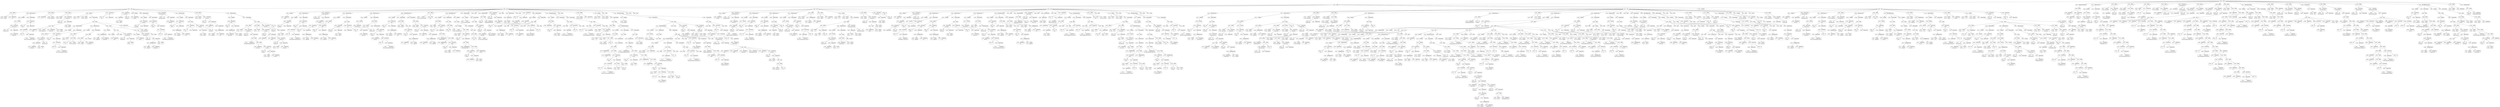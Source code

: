 digraph ast {
node [shape=none];
229379 [label=<<TABLE border='1' cellspacing='0' cellpadding='10' style='rounded' ><TR><TD border='0'>229379</TD><TD border='0'><B>UnaryOP</B></TD></TR><HR/><TR><TD border='0' cellpadding='5' colspan='2'>!</TD></TR></TABLE>>];
229379 -> 229378 [weight=2];
229378 [label=<<TABLE border='1' cellspacing='0' cellpadding='10' style='rounded' ><TR><TD border='0'>229378</TD><TD border='0'><B>FunctionCall</B></TD></TR><HR/><TR><TD border='0' cellpadding='5' colspan='2'>current_user_can</TD></TR></TABLE>>];
229378 -> 229375 [weight=2];
229378 -> 229377 [weight=2];
229377 [label=<<TABLE border='1' cellspacing='0' cellpadding='10' style='rounded' ><TR><TD border='0'>229377</TD><TD border='0'><B>ArgumentList</B></TD></TR></TABLE>>];
229377 -> 229376 [weight=2];
229376 [label=<<TABLE border='1' cellspacing='0' cellpadding='10' style='rounded' ><TR><TD border='0'>229376</TD><TD border='0'><B>StringLiteral</B></TD></TR><HR/><TR><TD border='0' cellpadding='5' colspan='2'>delete_users</TD></TR></TABLE>>];
229383 [label=<<TABLE border='1' cellspacing='0' cellpadding='10' style='rounded' ><TR><TD border='0'>229383</TD><TD border='0'><B>StringLiteral</B></TD></TR><HR/><TR><TD border='0' cellpadding='5' colspan='2'>Sorry, you are not allowed to delete ...</TD></TR></TABLE>>];
229382 [label=<<TABLE border='1' cellspacing='0' cellpadding='10' style='rounded' ><TR><TD border='0'>229382</TD><TD border='0'><B>Id</B></TD></TR><HR/><TR><TD border='0' cellpadding='5' colspan='2'>__</TD></TR></TABLE>>];
229381 [label=<<TABLE border='1' cellspacing='0' cellpadding='10' style='rounded' ><TR><TD border='0'>229381</TD><TD border='0'><B>Id</B></TD></TR><HR/><TR><TD border='0' cellpadding='5' colspan='2'>wp_die</TD></TR></TABLE>>];
229380 [label=<<TABLE border='1' cellspacing='0' cellpadding='10' style='rounded' ><TR><TD border='0'>229380</TD><TD border='0'><B>Condition</B></TD></TR></TABLE>>];
229380 -> 229379 [weight=2];
229387 [label=<<TABLE border='1' cellspacing='0' cellpadding='10' style='rounded' ><TR><TD border='0'>229387</TD><TD border='0'><B>FunctionCall</B></TD></TR><HR/><TR><TD border='0' cellpadding='5' colspan='2'>wp_die</TD></TR></TABLE>>];
229387 -> 229381 [weight=2];
229387 -> 229386 [weight=2];
229386 [label=<<TABLE border='1' cellspacing='0' cellpadding='10' style='rounded' ><TR><TD border='0'>229386</TD><TD border='0'><B>ArgumentList</B></TD></TR></TABLE>>];
229386 -> 229385 [weight=2];
229385 [label=<<TABLE border='1' cellspacing='0' cellpadding='10' style='rounded' ><TR><TD border='0'>229385</TD><TD border='0'><B>FunctionCall</B></TD></TR><HR/><TR><TD border='0' cellpadding='5' colspan='2'>__</TD></TR></TABLE>>];
229385 -> 229382 [weight=2];
229385 -> 229384 [weight=2];
229384 [label=<<TABLE border='1' cellspacing='0' cellpadding='10' style='rounded' ><TR><TD border='0'>229384</TD><TD border='0'><B>ArgumentList</B></TD></TR></TABLE>>];
229384 -> 229383 [weight=2];
229391 [label=<<TABLE border='1' cellspacing='0' cellpadding='10' style='rounded' ><TR><TD border='0'>229391</TD><TD border='0'><B>BinOP</B></TD></TR><HR/><TR><TD border='0' cellpadding='5' colspan='2'>=</TD></TR></TABLE>>];
229391 -> 229390 [weight=2];
229391 -> 229392 [weight=2];
229390 [label=<<TABLE border='1' cellspacing='0' cellpadding='10' style='rounded' ><TR><TD border='0'>229390</TD><TD border='0'><B>Variable</B></TD></TR><HR/><TR><TD border='0' cellpadding='5'>(0, 3717)</TD><TD border='0' cellpadding='5'>update</TD></TR></TABLE>>];
229389 [label=<<TABLE border='1' cellspacing='0' cellpadding='10' style='rounded' ><TR><TD border='0'>229389</TD><TD border='0'><B>StatementBody</B></TD></TR></TABLE>>];
229389 -> 229387 [weight=2];
229388 [label=<<TABLE border='1' cellspacing='0' cellpadding='10' style='rounded' ><TR><TD border='0'>229388</TD><TD border='0'><B>IfThenStatement</B></TD></TR></TABLE>>];
229388 -> 229380 [weight=2];
229388 -> 229389 [weight=2];
229395 [label=<<TABLE border='1' cellspacing='0' cellpadding='10' style='rounded' ><TR><TD border='0'>229395</TD><TD border='0'><B>IntegerLiteral</B></TD></TR><HR/><TR><TD border='0' cellpadding='5' colspan='2'>0</TD></TR></TABLE>>];
229394 [label=<<TABLE border='1' cellspacing='0' cellpadding='10' style='rounded' ><TR><TD border='0'>229394</TD><TD border='0'><B>BinOP</B></TD></TR><HR/><TR><TD border='0' cellpadding='5' colspan='2'>=</TD></TR></TABLE>>];
229394 -> 229393 [weight=2];
229394 -> 229395 [weight=2];
229393 [label=<<TABLE border='1' cellspacing='0' cellpadding='10' style='rounded' ><TR><TD border='0'>229393</TD><TD border='0'><B>Variable</B></TD></TR><HR/><TR><TD border='0' cellpadding='5'>(0, 4764)</TD><TD border='0' cellpadding='5'>delete_count</TD></TR></TABLE>>];
229392 [label=<<TABLE border='1' cellspacing='0' cellpadding='10' style='rounded' ><TR><TD border='0'>229392</TD><TD border='0'><B>StringLiteral</B></TD></TR><HR/><TR><TD border='0' cellpadding='5' colspan='2'>del</TD></TR></TABLE>>];
229397 [label=<<TABLE border='1' cellspacing='0' cellpadding='10' style='rounded' ><TR><TD border='0'>229397</TD><TD border='0'><B>Variable</B></TD></TR><HR/><TR><TD border='0' cellpadding='5'>(0, 831)</TD><TD border='0' cellpadding='5'>id</TD></TR></TABLE>>];
229396 [label=<<TABLE border='1' cellspacing='0' cellpadding='10' style='rounded' ><TR><TD border='0'>229396</TD><TD border='0'><B>Variable</B></TD></TR><HR/><TR><TD border='0' cellpadding='5'>(0, 3719)</TD><TD border='0' cellpadding='5'>userids</TD></TR></TABLE>>];
229403 [label=<<TABLE border='1' cellspacing='0' cellpadding='10' style='rounded' ><TR><TD border='0'>229403</TD><TD border='0'><B>ArgumentList</B></TD></TR></TABLE>>];
229403 -> 229401 [weight=2];
229403 -> 229402 [weight=2];
229402 [label=<<TABLE border='1' cellspacing='0' cellpadding='10' style='rounded' ><TR><TD border='0'>229402</TD><TD border='0'><B>Variable</B></TD></TR><HR/><TR><TD border='0' cellpadding='5'>(0, 831)</TD><TD border='0' cellpadding='5'>id</TD></TR></TABLE>>];
229401 [label=<<TABLE border='1' cellspacing='0' cellpadding='10' style='rounded' ><TR><TD border='0'>229401</TD><TD border='0'><B>StringLiteral</B></TD></TR><HR/><TR><TD border='0' cellpadding='5' colspan='2'>delete_user</TD></TR></TABLE>>];
229400 [label=<<TABLE border='1' cellspacing='0' cellpadding='10' style='rounded' ><TR><TD border='0'>229400</TD><TD border='0'><B>Id</B></TD></TR><HR/><TR><TD border='0' cellpadding='5' colspan='2'>current_user_can</TD></TR></TABLE>>];
229407 [label=<<TABLE border='1' cellspacing='0' cellpadding='10' style='rounded' ><TR><TD border='0'>229407</TD><TD border='0'><B>Id</B></TD></TR><HR/><TR><TD border='0' cellpadding='5' colspan='2'>wp_die</TD></TR></TABLE>>];
229406 [label=<<TABLE border='1' cellspacing='0' cellpadding='10' style='rounded' ><TR><TD border='0'>229406</TD><TD border='0'><B>Condition</B></TD></TR></TABLE>>];
229406 -> 229405 [weight=2];
229405 [label=<<TABLE border='1' cellspacing='0' cellpadding='10' style='rounded' ><TR><TD border='0'>229405</TD><TD border='0'><B>UnaryOP</B></TD></TR><HR/><TR><TD border='0' cellpadding='5' colspan='2'>!</TD></TR></TABLE>>];
229405 -> 229404 [weight=2];
229404 [label=<<TABLE border='1' cellspacing='0' cellpadding='10' style='rounded' ><TR><TD border='0'>229404</TD><TD border='0'><B>FunctionCall</B></TD></TR><HR/><TR><TD border='0' cellpadding='5' colspan='2'>current_user_can</TD></TR></TABLE>>];
229404 -> 229400 [weight=2];
229404 -> 229403 [weight=2];
229411 [label=<<TABLE border='1' cellspacing='0' cellpadding='10' style='rounded' ><TR><TD border='0'>229411</TD><TD border='0'><B>FunctionCall</B></TD></TR><HR/><TR><TD border='0' cellpadding='5' colspan='2'>__</TD></TR></TABLE>>];
229411 -> 229408 [weight=2];
229411 -> 229410 [weight=2];
229410 [label=<<TABLE border='1' cellspacing='0' cellpadding='10' style='rounded' ><TR><TD border='0'>229410</TD><TD border='0'><B>ArgumentList</B></TD></TR></TABLE>>];
229410 -> 229409 [weight=2];
229409 [label=<<TABLE border='1' cellspacing='0' cellpadding='10' style='rounded' ><TR><TD border='0'>229409</TD><TD border='0'><B>StringLiteral</B></TD></TR><HR/><TR><TD border='0' cellpadding='5' colspan='2'>Sorry, you are not allowed to delete ...</TD></TR></TABLE>>];
229408 [label=<<TABLE border='1' cellspacing='0' cellpadding='10' style='rounded' ><TR><TD border='0'>229408</TD><TD border='0'><B>Id</B></TD></TR><HR/><TR><TD border='0' cellpadding='5' colspan='2'>__</TD></TR></TABLE>>];
229415 [label=<<TABLE border='1' cellspacing='0' cellpadding='10' style='rounded' ><TR><TD border='0'>229415</TD><TD border='0'><B>StatementBody</B></TD></TR></TABLE>>];
229415 -> 229413 [weight=2];
229414 [label=<<TABLE border='1' cellspacing='0' cellpadding='10' style='rounded' ><TR><TD border='0'>229414</TD><TD border='0'><B>IfThenStatement</B></TD></TR></TABLE>>];
229414 -> 229406 [weight=2];
229414 -> 229415 [weight=2];
229413 [label=<<TABLE border='1' cellspacing='0' cellpadding='10' style='rounded' ><TR><TD border='0'>229413</TD><TD border='0'><B>FunctionCall</B></TD></TR><HR/><TR><TD border='0' cellpadding='5' colspan='2'>wp_die</TD></TR></TABLE>>];
229413 -> 229407 [weight=2];
229413 -> 229412 [weight=2];
229412 [label=<<TABLE border='1' cellspacing='0' cellpadding='10' style='rounded' ><TR><TD border='0'>229412</TD><TD border='0'><B>ArgumentList</B></TD></TR></TABLE>>];
229412 -> 229411 [weight=2];
229419 [label=<<TABLE border='1' cellspacing='0' cellpadding='10' style='rounded' ><TR><TD border='0'>229419</TD><TD border='0'><B>Id</B></TD></TR><HR/><TR><TD border='0' cellpadding='5' colspan='2'>ID</TD></TR></TABLE>>];
229418 [label=<<TABLE border='1' cellspacing='0' cellpadding='10' style='rounded' ><TR><TD border='0'>229418</TD><TD border='0'><B>Variable</B></TD></TR><HR/><TR><TD border='0' cellpadding='5'>(0, 830)</TD><TD border='0' cellpadding='5'>current_user</TD></TR></TABLE>>];
229417 [label=<<TABLE border='1' cellspacing='0' cellpadding='10' style='rounded' ><TR><TD border='0'>229417</TD><TD border='0'><B>RelOP</B></TD></TR><HR/><TR><TD border='0' cellpadding='5' colspan='2'>==</TD></TR></TABLE>>];
229417 -> 229416 [weight=2];
229417 -> 229420 [weight=2];
229416 [label=<<TABLE border='1' cellspacing='0' cellpadding='10' style='rounded' ><TR><TD border='0'>229416</TD><TD border='0'><B>Variable</B></TD></TR><HR/><TR><TD border='0' cellpadding='5'>(0, 831)</TD><TD border='0' cellpadding='5'>id</TD></TR></TABLE>>];
229423 [label=<<TABLE border='1' cellspacing='0' cellpadding='10' style='rounded' ><TR><TD border='0'>229423</TD><TD border='0'><B>BinOP</B></TD></TR><HR/><TR><TD border='0' cellpadding='5' colspan='2'>=</TD></TR></TABLE>>];
229423 -> 229422 [weight=2];
229423 -> 229424 [weight=2];
229422 [label=<<TABLE border='1' cellspacing='0' cellpadding='10' style='rounded' ><TR><TD border='0'>229422</TD><TD border='0'><B>Variable</B></TD></TR><HR/><TR><TD border='0' cellpadding='5'>(0, 3717)</TD><TD border='0' cellpadding='5'>update</TD></TR></TABLE>>];
229421 [label=<<TABLE border='1' cellspacing='0' cellpadding='10' style='rounded' ><TR><TD border='0'>229421</TD><TD border='0'><B>Condition</B></TD></TR></TABLE>>];
229421 -> 229417 [weight=2];
229420 [label=<<TABLE border='1' cellspacing='0' cellpadding='10' style='rounded' ><TR><TD border='0'>229420</TD><TD border='0'><B>BinOP</B></TD></TR><HR/><TR><TD border='0' cellpadding='5' colspan='2'>-&gt;</TD></TR></TABLE>>];
229420 -> 229418 [weight=2];
229420 -> 229419 [weight=2];
229427 [label=<<TABLE border='1' cellspacing='0' cellpadding='10' style='rounded' ><TR><TD border='0'>229427</TD><TD border='0'><B>IfThenStatement</B></TD></TR></TABLE>>];
229427 -> 229421 [weight=2];
229427 -> 229428 [weight=2];
229426 [label=<<TABLE border='1' cellspacing='0' cellpadding='10' style='rounded' ><TR><TD border='0'>229426</TD><TD border='0'><B>Block</B></TD></TR></TABLE>>];
229426 -> 229423 [weight=2];
229426 -> 229425 [weight=2];
229425 [label=<<TABLE border='1' cellspacing='0' cellpadding='10' style='rounded' ><TR><TD border='0'>229425</TD><TD border='0'><B>Continue</B></TD></TR></TABLE>>];
229424 [label=<<TABLE border='1' cellspacing='0' cellpadding='10' style='rounded' ><TR><TD border='0'>229424</TD><TD border='0'><B>StringLiteral</B></TD></TR><HR/><TR><TD border='0' cellpadding='5' colspan='2'>err_admin_del</TD></TR></TABLE>>];
229431 [label=<<TABLE border='1' cellspacing='0' cellpadding='10' style='rounded' ><TR><TD border='0'>229431</TD><TD border='0'><B>PostfixExpression</B></TD></TR></TABLE>>];
229431 -> 229429 [weight=2];
229431 -> 229430 [weight=2];
229430 [label=<<TABLE border='1' cellspacing='0' cellpadding='10' style='rounded' ><TR><TD border='0'>229430</TD><TD border='0'><B>StringLiteral</B></TD></TR><HR/><TR><TD border='0' cellpadding='5' colspan='2'>delete_option</TD></TR></TABLE>>];
229429 [label=<<TABLE border='1' cellspacing='0' cellpadding='10' style='rounded' ><TR><TD border='0'>229429</TD><TD border='0'><B>Variable</B></TD></TR><HR/><TR><TD border='0' cellpadding='5'>(0, 0)</TD><TD border='0' cellpadding='5'>_REQUEST</TD></TR></TABLE>>];
229428 [label=<<TABLE border='1' cellspacing='0' cellpadding='10' style='rounded' ><TR><TD border='0'>229428</TD><TD border='0'><B>StatementBody</B></TD></TR></TABLE>>];
229428 -> 229426 [weight=2];
229435 [label=<<TABLE border='1' cellspacing='0' cellpadding='10' style='rounded' ><TR><TD border='0'>229435</TD><TD border='0'><B>Id</B></TD></TR><HR/><TR><TD border='0' cellpadding='5' colspan='2'>wp_delete_user</TD></TR></TABLE>>];
229434 [label=<<TABLE border='1' cellspacing='0' cellpadding='10' style='rounded' ><TR><TD border='0'>229434</TD><TD border='0'><B>Condition</B></TD></TR></TABLE>>];
229434 -> 229433 [weight=2];
229433 [label=<<TABLE border='1' cellspacing='0' cellpadding='10' style='rounded' ><TR><TD border='0'>229433</TD><TD border='0'><B>StringLiteral</B></TD></TR><HR/><TR><TD border='0' cellpadding='5' colspan='2'>delete</TD></TR></TABLE>>];
229432 [label=<<TABLE border='1' cellspacing='0' cellpadding='10' style='rounded' ><TR><TD border='0'>229432</TD><TD border='0'><B>Condition</B></TD></TR></TABLE>>];
229432 -> 229431 [weight=2];
229439 [label=<<TABLE border='1' cellspacing='0' cellpadding='10' style='rounded' ><TR><TD border='0'>229439</TD><TD border='0'><B>Break</B></TD></TR></TABLE>>];
229438 [label=<<TABLE border='1' cellspacing='0' cellpadding='10' style='rounded' ><TR><TD border='0'>229438</TD><TD border='0'><B>FunctionCall</B></TD></TR><HR/><TR><TD border='0' cellpadding='5' colspan='2'>wp_delete_user</TD></TR></TABLE>>];
229438 -> 229435 [weight=2];
229438 -> 229437 [weight=2];
229437 [label=<<TABLE border='1' cellspacing='0' cellpadding='10' style='rounded' ><TR><TD border='0'>229437</TD><TD border='0'><B>ArgumentList</B></TD></TR></TABLE>>];
229437 -> 229436 [weight=2];
229436 [label=<<TABLE border='1' cellspacing='0' cellpadding='10' style='rounded' ><TR><TD border='0'>229436</TD><TD border='0'><B>Variable</B></TD></TR><HR/><TR><TD border='0' cellpadding='5'>(0, 831)</TD><TD border='0' cellpadding='5'>id</TD></TR></TABLE>>];
229443 [label=<<TABLE border='1' cellspacing='0' cellpadding='10' style='rounded' ><TR><TD border='0'>229443</TD><TD border='0'><B>Id</B></TD></TR><HR/><TR><TD border='0' cellpadding='5' colspan='2'>wp_delete_user</TD></TR></TABLE>>];
229442 [label=<<TABLE border='1' cellspacing='0' cellpadding='10' style='rounded' ><TR><TD border='0'>229442</TD><TD border='0'><B>Condition</B></TD></TR></TABLE>>];
229442 -> 229441 [weight=2];
229441 [label=<<TABLE border='1' cellspacing='0' cellpadding='10' style='rounded' ><TR><TD border='0'>229441</TD><TD border='0'><B>StringLiteral</B></TD></TR><HR/><TR><TD border='0' cellpadding='5' colspan='2'>reassign</TD></TR></TABLE>>];
229440 [label=<<TABLE border='1' cellspacing='0' cellpadding='10' style='rounded' ><TR><TD border='0'>229440</TD><TD border='0'><B>Case</B></TD></TR></TABLE>>];
229440 -> 229434 [weight=2];
229440 -> 229438 [weight=2];
229440 -> 229439 [weight=2];
229447 [label=<<TABLE border='1' cellspacing='0' cellpadding='10' style='rounded' ><TR><TD border='0'>229447</TD><TD border='0'><B>PostfixExpression</B></TD></TR></TABLE>>];
229447 -> 229445 [weight=2];
229447 -> 229446 [weight=2];
229446 [label=<<TABLE border='1' cellspacing='0' cellpadding='10' style='rounded' ><TR><TD border='0'>229446</TD><TD border='0'><B>StringLiteral</B></TD></TR><HR/><TR><TD border='0' cellpadding='5' colspan='2'>reassign_user</TD></TR></TABLE>>];
229445 [label=<<TABLE border='1' cellspacing='0' cellpadding='10' style='rounded' ><TR><TD border='0'>229445</TD><TD border='0'><B>Variable</B></TD></TR><HR/><TR><TD border='0' cellpadding='5'>(0, 0)</TD><TD border='0' cellpadding='5'>_REQUEST</TD></TR></TABLE>>];
229444 [label=<<TABLE border='1' cellspacing='0' cellpadding='10' style='rounded' ><TR><TD border='0'>229444</TD><TD border='0'><B>Variable</B></TD></TR><HR/><TR><TD border='0' cellpadding='5'>(0, 831)</TD><TD border='0' cellpadding='5'>id</TD></TR></TABLE>>];
229451 [label=<<TABLE border='1' cellspacing='0' cellpadding='10' style='rounded' ><TR><TD border='0'>229451</TD><TD border='0'><B>Case</B></TD></TR></TABLE>>];
229451 -> 229442 [weight=2];
229451 -> 229449 [weight=2];
229451 -> 229450 [weight=2];
229450 [label=<<TABLE border='1' cellspacing='0' cellpadding='10' style='rounded' ><TR><TD border='0'>229450</TD><TD border='0'><B>Break</B></TD></TR></TABLE>>];
229449 [label=<<TABLE border='1' cellspacing='0' cellpadding='10' style='rounded' ><TR><TD border='0'>229449</TD><TD border='0'><B>FunctionCall</B></TD></TR><HR/><TR><TD border='0' cellpadding='5' colspan='2'>wp_delete_user</TD></TR></TABLE>>];
229449 -> 229443 [weight=2];
229449 -> 229448 [weight=2];
229448 [label=<<TABLE border='1' cellspacing='0' cellpadding='10' style='rounded' ><TR><TD border='0'>229448</TD><TD border='0'><B>ArgumentList</B></TD></TR></TABLE>>];
229448 -> 229444 [weight=2];
229448 -> 229447 [weight=2];
229455 [label=<<TABLE border='1' cellspacing='0' cellpadding='10' style='rounded' ><TR><TD border='0'>229455</TD><TD border='0'><B>Block</B></TD></TR></TABLE>>];
229455 -> 229414 [weight=2];
229455 -> 229427 [weight=2];
229455 -> 229452 [weight=2];
229455 -> 229454 [weight=2];
229454 [label=<<TABLE border='1' cellspacing='0' cellpadding='10' style='rounded' ><TR><TD border='0'>229454</TD><TD border='0'><B>PreIncrement</B></TD></TR><HR/><TR><TD border='0' cellpadding='5' colspan='2'>++</TD></TR></TABLE>>];
229454 -> 229453 [weight=2];
229453 [label=<<TABLE border='1' cellspacing='0' cellpadding='10' style='rounded' ><TR><TD border='0'>229453</TD><TD border='0'><B>Variable</B></TD></TR><HR/><TR><TD border='0' cellpadding='5'>(0, 4764)</TD><TD border='0' cellpadding='5'>delete_count</TD></TR></TABLE>>];
229452 [label=<<TABLE border='1' cellspacing='0' cellpadding='10' style='rounded' ><TR><TD border='0'>229452</TD><TD border='0'><B>Switch</B></TD></TR></TABLE>>];
229452 -> 229432 [weight=2];
229452 -> 229440 [weight=2];
229452 -> 229451 [weight=2];
229459 [label=<<TABLE border='1' cellspacing='0' cellpadding='10' style='rounded' ><TR><TD border='0'>229459</TD><TD border='0'><B>BinOP</B></TD></TR><HR/><TR><TD border='0' cellpadding='5' colspan='2'>=</TD></TR></TABLE>>];
229459 -> 229458 [weight=2];
229459 -> 229468 [weight=2];
229458 [label=<<TABLE border='1' cellspacing='0' cellpadding='10' style='rounded' ><TR><TD border='0'>229458</TD><TD border='0'><B>Variable</B></TD></TR><HR/><TR><TD border='0' cellpadding='5'>(0, 236)</TD><TD border='0' cellpadding='5'>redirect</TD></TR></TABLE>>];
229457 [label=<<TABLE border='1' cellspacing='0' cellpadding='10' style='rounded' ><TR><TD border='0'>229457</TD><TD border='0'><B>StatementBody</B></TD></TR></TABLE>>];
229457 -> 229455 [weight=2];
229456 [label=<<TABLE border='1' cellspacing='0' cellpadding='10' style='rounded' ><TR><TD border='0'>229456</TD><TD border='0'><B>ForEach</B></TD></TR></TABLE>>];
229456 -> 229396 [weight=2];
229456 -> 229397 [weight=2];
229456 -> 229457 [weight=2];
229463 [label=<<TABLE border='1' cellspacing='0' cellpadding='10' style='rounded' ><TR><TD border='0'>229463</TD><TD border='0'><B>StringLiteral</B></TD></TR><HR/><TR><TD border='0' cellpadding='5' colspan='2'>update</TD></TR></TABLE>>];
229462 [label=<<TABLE border='1' cellspacing='0' cellpadding='10' style='rounded' ><TR><TD border='0'>229462</TD><TD border='0'><B>Variable</B></TD></TR><HR/><TR><TD border='0' cellpadding='5'>(0, 4764)</TD><TD border='0' cellpadding='5'>delete_count</TD></TR></TABLE>>];
229461 [label=<<TABLE border='1' cellspacing='0' cellpadding='10' style='rounded' ><TR><TD border='0'>229461</TD><TD border='0'><B>StringLiteral</B></TD></TR><HR/><TR><TD border='0' cellpadding='5' colspan='2'>delete_count</TD></TR></TABLE>>];
229460 [label=<<TABLE border='1' cellspacing='0' cellpadding='10' style='rounded' ><TR><TD border='0'>229460</TD><TD border='0'><B>Id</B></TD></TR><HR/><TR><TD border='0' cellpadding='5' colspan='2'>add_query_arg</TD></TR></TABLE>>];
229467 [label=<<TABLE border='1' cellspacing='0' cellpadding='10' style='rounded' ><TR><TD border='0'>229467</TD><TD border='0'><B>ArgumentList</B></TD></TR></TABLE>>];
229467 -> 229465 [weight=2];
229467 -> 229466 [weight=2];
229466 [label=<<TABLE border='1' cellspacing='0' cellpadding='10' style='rounded' ><TR><TD border='0'>229466</TD><TD border='0'><B>Variable</B></TD></TR><HR/><TR><TD border='0' cellpadding='5'>(0, 236)</TD><TD border='0' cellpadding='5'>redirect</TD></TR></TABLE>>];
229465 [label=<<TABLE border='1' cellspacing='0' cellpadding='10' style='rounded' ><TR><TD border='0'>229465</TD><TD border='0'><B>Array</B></TD></TR></TABLE>>];
229465 -> 229461 [weight=2];
229465 -> 229462 [weight=2];
229465 -> 229463 [weight=2];
229465 -> 229464 [weight=2];
229464 [label=<<TABLE border='1' cellspacing='0' cellpadding='10' style='rounded' ><TR><TD border='0'>229464</TD><TD border='0'><B>Variable</B></TD></TR><HR/><TR><TD border='0' cellpadding='5'>(0, 3717)</TD><TD border='0' cellpadding='5'>update</TD></TR></TABLE>>];
229471 [label=<<TABLE border='1' cellspacing='0' cellpadding='10' style='rounded' ><TR><TD border='0'>229471</TD><TD border='0'><B>ArgumentList</B></TD></TR></TABLE>>];
229471 -> 229470 [weight=2];
229470 [label=<<TABLE border='1' cellspacing='0' cellpadding='10' style='rounded' ><TR><TD border='0'>229470</TD><TD border='0'><B>Variable</B></TD></TR><HR/><TR><TD border='0' cellpadding='5'>(0, 236)</TD><TD border='0' cellpadding='5'>redirect</TD></TR></TABLE>>];
229469 [label=<<TABLE border='1' cellspacing='0' cellpadding='10' style='rounded' ><TR><TD border='0'>229469</TD><TD border='0'><B>Id</B></TD></TR><HR/><TR><TD border='0' cellpadding='5' colspan='2'>wp_redirect</TD></TR></TABLE>>];
229468 [label=<<TABLE border='1' cellspacing='0' cellpadding='10' style='rounded' ><TR><TD border='0'>229468</TD><TD border='0'><B>FunctionCall</B></TD></TR><HR/><TR><TD border='0' cellpadding='5' colspan='2'>add_query_arg</TD></TR></TABLE>>];
229468 -> 229460 [weight=2];
229468 -> 229467 [weight=2];
229475 [label=<<TABLE border='1' cellspacing='0' cellpadding='10' style='rounded' ><TR><TD border='0'>229475</TD><TD border='0'><B>FunctionCall</B></TD></TR><HR/><TR><TD border='0' cellpadding='5' colspan='2'>exit</TD></TR></TABLE>>];
229475 -> 229473 [weight=2];
229475 -> 229474 [weight=2];
229474 [label=<<TABLE border='1' cellspacing='0' cellpadding='10' style='rounded' ><TR><TD border='0'>229474</TD><TD border='0'><B>ArgumentList</B></TD></TR></TABLE>>];
229473 [label=<<TABLE border='1' cellspacing='0' cellpadding='10' style='rounded' ><TR><TD border='0'>229473</TD><TD border='0'><B>Id</B></TD></TR><HR/><TR><TD border='0' cellpadding='5' colspan='2'>exit</TD></TR></TABLE>>];
229472 [label=<<TABLE border='1' cellspacing='0' cellpadding='10' style='rounded' ><TR><TD border='0'>229472</TD><TD border='0'><B>FunctionCall</B></TD></TR><HR/><TR><TD border='0' cellpadding='5' colspan='2'>wp_redirect</TD></TR></TABLE>>];
229472 -> 229469 [weight=2];
229472 -> 229471 [weight=2];
229479 [label=<<TABLE border='1' cellspacing='0' cellpadding='10' style='rounded' ><TR><TD border='0'>229479</TD><TD border='0'><B>Id</B></TD></TR><HR/><TR><TD border='0' cellpadding='5' colspan='2'>is_multisite</TD></TR></TABLE>>];
229478 [label=<<TABLE border='1' cellspacing='0' cellpadding='10' style='rounded' ><TR><TD border='0'>229478</TD><TD border='0'><B>Condition</B></TD></TR></TABLE>>];
229478 -> 229477 [weight=2];
229477 [label=<<TABLE border='1' cellspacing='0' cellpadding='10' style='rounded' ><TR><TD border='0'>229477</TD><TD border='0'><B>StringLiteral</B></TD></TR><HR/><TR><TD border='0' cellpadding='5' colspan='2'>delete</TD></TR></TABLE>>];
229476 [label=<<TABLE border='1' cellspacing='0' cellpadding='10' style='rounded' ><TR><TD border='0'>229476</TD><TD border='0'><B>Case</B></TD></TR></TABLE>>];
229476 -> 229288 [weight=2];
229476 -> 229300 [weight=2];
229476 -> 229305 [weight=2];
229476 -> 229321 [weight=2];
229476 -> 229324 [weight=2];
229476 -> 229372 [weight=2];
229476 -> 229388 [weight=2];
229476 -> 229391 [weight=2];
229476 -> 229394 [weight=2];
229476 -> 229456 [weight=2];
229476 -> 229459 [weight=2];
229476 -> 229472 [weight=2];
229476 -> 229475 [weight=2];
229483 [label=<<TABLE border='1' cellspacing='0' cellpadding='10' style='rounded' ><TR><TD border='0'>229483</TD><TD border='0'><B>Id</B></TD></TR><HR/><TR><TD border='0' cellpadding='5' colspan='2'>wp_die</TD></TR></TABLE>>];
229482 [label=<<TABLE border='1' cellspacing='0' cellpadding='10' style='rounded' ><TR><TD border='0'>229482</TD><TD border='0'><B>Condition</B></TD></TR></TABLE>>];
229482 -> 229481 [weight=2];
229481 [label=<<TABLE border='1' cellspacing='0' cellpadding='10' style='rounded' ><TR><TD border='0'>229481</TD><TD border='0'><B>FunctionCall</B></TD></TR><HR/><TR><TD border='0' cellpadding='5' colspan='2'>is_multisite</TD></TR></TABLE>>];
229481 -> 229479 [weight=2];
229481 -> 229480 [weight=2];
229480 [label=<<TABLE border='1' cellspacing='0' cellpadding='10' style='rounded' ><TR><TD border='0'>229480</TD><TD border='0'><B>ArgumentList</B></TD></TR></TABLE>>];
229487 [label=<<TABLE border='1' cellspacing='0' cellpadding='10' style='rounded' ><TR><TD border='0'>229487</TD><TD border='0'><B>FunctionCall</B></TD></TR><HR/><TR><TD border='0' cellpadding='5' colspan='2'>__</TD></TR></TABLE>>];
229487 -> 229484 [weight=2];
229487 -> 229486 [weight=2];
229486 [label=<<TABLE border='1' cellspacing='0' cellpadding='10' style='rounded' ><TR><TD border='0'>229486</TD><TD border='0'><B>ArgumentList</B></TD></TR></TABLE>>];
229486 -> 229485 [weight=2];
229485 [label=<<TABLE border='1' cellspacing='0' cellpadding='10' style='rounded' ><TR><TD border='0'>229485</TD><TD border='0'><B>StringLiteral</B></TD></TR><HR/><TR><TD border='0' cellpadding='5' colspan='2'>User deletion is not allowed from thi...</TD></TR></TABLE>>];
229484 [label=<<TABLE border='1' cellspacing='0' cellpadding='10' style='rounded' ><TR><TD border='0'>229484</TD><TD border='0'><B>Id</B></TD></TR><HR/><TR><TD border='0' cellpadding='5' colspan='2'>__</TD></TR></TABLE>>];
229491 [label=<<TABLE border='1' cellspacing='0' cellpadding='10' style='rounded' ><TR><TD border='0'>229491</TD><TD border='0'><B>StatementBody</B></TD></TR></TABLE>>];
229491 -> 229489 [weight=2];
229490 [label=<<TABLE border='1' cellspacing='0' cellpadding='10' style='rounded' ><TR><TD border='0'>229490</TD><TD border='0'><B>IfThenStatement</B></TD></TR></TABLE>>];
229490 -> 229482 [weight=2];
229490 -> 229491 [weight=2];
229489 [label=<<TABLE border='1' cellspacing='0' cellpadding='10' style='rounded' ><TR><TD border='0'>229489</TD><TD border='0'><B>FunctionCall</B></TD></TR><HR/><TR><TD border='0' cellpadding='5' colspan='2'>wp_die</TD></TR></TABLE>>];
229489 -> 229483 [weight=2];
229489 -> 229488 [weight=2];
229488 [label=<<TABLE border='1' cellspacing='0' cellpadding='10' style='rounded' ><TR><TD border='0'>229488</TD><TD border='0'><B>ArgumentList</B></TD></TR></TABLE>>];
229488 -> 229487 [weight=2];
229495 [label=<<TABLE border='1' cellspacing='0' cellpadding='10' style='rounded' ><TR><TD border='0'>229495</TD><TD border='0'><B>FunctionCall</B></TD></TR><HR/><TR><TD border='0' cellpadding='5' colspan='2'>check_admin_referer</TD></TR></TABLE>>];
229495 -> 229492 [weight=2];
229495 -> 229494 [weight=2];
229494 [label=<<TABLE border='1' cellspacing='0' cellpadding='10' style='rounded' ><TR><TD border='0'>229494</TD><TD border='0'><B>ArgumentList</B></TD></TR></TABLE>>];
229494 -> 229493 [weight=2];
229493 [label=<<TABLE border='1' cellspacing='0' cellpadding='10' style='rounded' ><TR><TD border='0'>229493</TD><TD border='0'><B>StringLiteral</B></TD></TR><HR/><TR><TD border='0' cellpadding='5' colspan='2'>bulk-users</TD></TR></TABLE>>];
229492 [label=<<TABLE border='1' cellspacing='0' cellpadding='10' style='rounded' ><TR><TD border='0'>229492</TD><TD border='0'><B>Id</B></TD></TR><HR/><TR><TD border='0' cellpadding='5' colspan='2'>check_admin_referer</TD></TR></TABLE>>];
229499 [label=<<TABLE border='1' cellspacing='0' cellpadding='10' style='rounded' ><TR><TD border='0'>229499</TD><TD border='0'><B>PostfixExpression</B></TD></TR></TABLE>>];
229499 -> 229497 [weight=2];
229499 -> 229498 [weight=2];
229498 [label=<<TABLE border='1' cellspacing='0' cellpadding='10' style='rounded' ><TR><TD border='0'>229498</TD><TD border='0'><B>StringLiteral</B></TD></TR><HR/><TR><TD border='0' cellpadding='5' colspan='2'>users</TD></TR></TABLE>>];
229497 [label=<<TABLE border='1' cellspacing='0' cellpadding='10' style='rounded' ><TR><TD border='0'>229497</TD><TD border='0'><B>Variable</B></TD></TR><HR/><TR><TD border='0' cellpadding='5'>(0, 0)</TD><TD border='0' cellpadding='5'>_REQUEST</TD></TR></TABLE>>];
229496 [label=<<TABLE border='1' cellspacing='0' cellpadding='10' style='rounded' ><TR><TD border='0'>229496</TD><TD border='0'><B>Id</B></TD></TR><HR/><TR><TD border='0' cellpadding='5' colspan='2'>empty</TD></TR></TABLE>>];
229503 [label=<<TABLE border='1' cellspacing='0' cellpadding='10' style='rounded' ><TR><TD border='0'>229503</TD><TD border='0'><B>Id</B></TD></TR><HR/><TR><TD border='0' cellpadding='5' colspan='2'>empty</TD></TR></TABLE>>];
229502 [label=<<TABLE border='1' cellspacing='0' cellpadding='10' style='rounded' ><TR><TD border='0'>229502</TD><TD border='0'><B>LogicOP</B></TD></TR><HR/><TR><TD border='0' cellpadding='5' colspan='2'>&amp;&amp;</TD></TR></TABLE>>];
229502 -> 229501 [weight=2];
229502 -> 229508 [weight=2];
229501 [label=<<TABLE border='1' cellspacing='0' cellpadding='10' style='rounded' ><TR><TD border='0'>229501</TD><TD border='0'><B>FunctionCall</B></TD></TR><HR/><TR><TD border='0' cellpadding='5' colspan='2'>empty</TD></TR></TABLE>>];
229501 -> 229496 [weight=2];
229501 -> 229500 [weight=2];
229500 [label=<<TABLE border='1' cellspacing='0' cellpadding='10' style='rounded' ><TR><TD border='0'>229500</TD><TD border='0'><B>ArgumentList</B></TD></TR></TABLE>>];
229500 -> 229499 [weight=2];
229507 [label=<<TABLE border='1' cellspacing='0' cellpadding='10' style='rounded' ><TR><TD border='0'>229507</TD><TD border='0'><B>ArgumentList</B></TD></TR></TABLE>>];
229507 -> 229506 [weight=2];
229506 [label=<<TABLE border='1' cellspacing='0' cellpadding='10' style='rounded' ><TR><TD border='0'>229506</TD><TD border='0'><B>PostfixExpression</B></TD></TR></TABLE>>];
229506 -> 229504 [weight=2];
229506 -> 229505 [weight=2];
229505 [label=<<TABLE border='1' cellspacing='0' cellpadding='10' style='rounded' ><TR><TD border='0'>229505</TD><TD border='0'><B>StringLiteral</B></TD></TR><HR/><TR><TD border='0' cellpadding='5' colspan='2'>user</TD></TR></TABLE>>];
229504 [label=<<TABLE border='1' cellspacing='0' cellpadding='10' style='rounded' ><TR><TD border='0'>229504</TD><TD border='0'><B>Variable</B></TD></TR><HR/><TR><TD border='0' cellpadding='5'>(0, 0)</TD><TD border='0' cellpadding='5'>_REQUEST</TD></TR></TABLE>>];
229511 [label=<<TABLE border='1' cellspacing='0' cellpadding='10' style='rounded' ><TR><TD border='0'>229511</TD><TD border='0'><B>Variable</B></TD></TR><HR/><TR><TD border='0' cellpadding='5'>(0, 236)</TD><TD border='0' cellpadding='5'>redirect</TD></TR></TABLE>>];
229510 [label=<<TABLE border='1' cellspacing='0' cellpadding='10' style='rounded' ><TR><TD border='0'>229510</TD><TD border='0'><B>Id</B></TD></TR><HR/><TR><TD border='0' cellpadding='5' colspan='2'>wp_redirect</TD></TR></TABLE>>];
229509 [label=<<TABLE border='1' cellspacing='0' cellpadding='10' style='rounded' ><TR><TD border='0'>229509</TD><TD border='0'><B>Condition</B></TD></TR></TABLE>>];
229509 -> 229502 [weight=2];
229508 [label=<<TABLE border='1' cellspacing='0' cellpadding='10' style='rounded' ><TR><TD border='0'>229508</TD><TD border='0'><B>FunctionCall</B></TD></TR><HR/><TR><TD border='0' cellpadding='5' colspan='2'>empty</TD></TR></TABLE>>];
229508 -> 229503 [weight=2];
229508 -> 229507 [weight=2];
229515 [label=<<TABLE border='1' cellspacing='0' cellpadding='10' style='rounded' ><TR><TD border='0'>229515</TD><TD border='0'><B>ArgumentList</B></TD></TR></TABLE>>];
229514 [label=<<TABLE border='1' cellspacing='0' cellpadding='10' style='rounded' ><TR><TD border='0'>229514</TD><TD border='0'><B>Id</B></TD></TR><HR/><TR><TD border='0' cellpadding='5' colspan='2'>exit</TD></TR></TABLE>>];
229513 [label=<<TABLE border='1' cellspacing='0' cellpadding='10' style='rounded' ><TR><TD border='0'>229513</TD><TD border='0'><B>FunctionCall</B></TD></TR><HR/><TR><TD border='0' cellpadding='5' colspan='2'>wp_redirect</TD></TR></TABLE>>];
229513 -> 229510 [weight=2];
229513 -> 229512 [weight=2];
229512 [label=<<TABLE border='1' cellspacing='0' cellpadding='10' style='rounded' ><TR><TD border='0'>229512</TD><TD border='0'><B>ArgumentList</B></TD></TR></TABLE>>];
229512 -> 229511 [weight=2];
229519 [label=<<TABLE border='1' cellspacing='0' cellpadding='10' style='rounded' ><TR><TD border='0'>229519</TD><TD border='0'><B>StatementBody</B></TD></TR></TABLE>>];
229519 -> 229517 [weight=2];
229518 [label=<<TABLE border='1' cellspacing='0' cellpadding='10' style='rounded' ><TR><TD border='0'>229518</TD><TD border='0'><B>IfThenStatement</B></TD></TR></TABLE>>];
229518 -> 229509 [weight=2];
229518 -> 229519 [weight=2];
229517 [label=<<TABLE border='1' cellspacing='0' cellpadding='10' style='rounded' ><TR><TD border='0'>229517</TD><TD border='0'><B>Block</B></TD></TR></TABLE>>];
229517 -> 229513 [weight=2];
229517 -> 229516 [weight=2];
229516 [label=<<TABLE border='1' cellspacing='0' cellpadding='10' style='rounded' ><TR><TD border='0'>229516</TD><TD border='0'><B>FunctionCall</B></TD></TR><HR/><TR><TD border='0' cellpadding='5' colspan='2'>exit</TD></TR></TABLE>>];
229516 -> 229514 [weight=2];
229516 -> 229515 [weight=2];
229523 [label=<<TABLE border='1' cellspacing='0' cellpadding='10' style='rounded' ><TR><TD border='0'>229523</TD><TD border='0'><B>ArgumentList</B></TD></TR></TABLE>>];
229523 -> 229522 [weight=2];
229522 [label=<<TABLE border='1' cellspacing='0' cellpadding='10' style='rounded' ><TR><TD border='0'>229522</TD><TD border='0'><B>StringLiteral</B></TD></TR><HR/><TR><TD border='0' cellpadding='5' colspan='2'>delete_users</TD></TR></TABLE>>];
229521 [label=<<TABLE border='1' cellspacing='0' cellpadding='10' style='rounded' ><TR><TD border='0'>229521</TD><TD border='0'><B>Id</B></TD></TR><HR/><TR><TD border='0' cellpadding='5' colspan='2'>current_user_can</TD></TR></TABLE>>];
229527 [label=<<TABLE border='1' cellspacing='0' cellpadding='10' style='rounded' ><TR><TD border='0'>229527</TD><TD border='0'><B>Variable</B></TD></TR><HR/><TR><TD border='0' cellpadding='5'>(0, 1144)</TD><TD border='0' cellpadding='5'>errors</TD></TR></TABLE>>];
229526 [label=<<TABLE border='1' cellspacing='0' cellpadding='10' style='rounded' ><TR><TD border='0'>229526</TD><TD border='0'><B>Condition</B></TD></TR></TABLE>>];
229526 -> 229525 [weight=2];
229525 [label=<<TABLE border='1' cellspacing='0' cellpadding='10' style='rounded' ><TR><TD border='0'>229525</TD><TD border='0'><B>UnaryOP</B></TD></TR><HR/><TR><TD border='0' cellpadding='5' colspan='2'>!</TD></TR></TABLE>>];
229525 -> 229524 [weight=2];
229524 [label=<<TABLE border='1' cellspacing='0' cellpadding='10' style='rounded' ><TR><TD border='0'>229524</TD><TD border='0'><B>FunctionCall</B></TD></TR><HR/><TR><TD border='0' cellpadding='5' colspan='2'>current_user_can</TD></TR></TABLE>>];
229524 -> 229521 [weight=2];
229524 -> 229523 [weight=2];
229531 [label=<<TABLE border='1' cellspacing='0' cellpadding='10' style='rounded' ><TR><TD border='0'>229531</TD><TD border='0'><B>Id</B></TD></TR><HR/><TR><TD border='0' cellpadding='5' colspan='2'>__</TD></TR></TABLE>>];
229530 [label=<<TABLE border='1' cellspacing='0' cellpadding='10' style='rounded' ><TR><TD border='0'>229530</TD><TD border='0'><B>StringLiteral</B></TD></TR><HR/><TR><TD border='0' cellpadding='5' colspan='2'>edit_users</TD></TR></TABLE>>];
229529 [label=<<TABLE border='1' cellspacing='0' cellpadding='10' style='rounded' ><TR><TD border='0'>229529</TD><TD border='0'><B>Id</B></TD></TR><HR/><TR><TD border='0' cellpadding='5' colspan='2'>WP_Error</TD></TR></TABLE>>];
229528 [label=<<TABLE border='1' cellspacing='0' cellpadding='10' style='rounded' ><TR><TD border='0'>229528</TD><TD border='0'><B>BinOP</B></TD></TR><HR/><TR><TD border='0' cellpadding='5' colspan='2'>=</TD></TR></TABLE>>];
229528 -> 229527 [weight=2];
229528 -> 229537 [weight=2];
229535 [label=<<TABLE border='1' cellspacing='0' cellpadding='10' style='rounded' ><TR><TD border='0'>229535</TD><TD border='0'><B>ArgumentList</B></TD></TR></TABLE>>];
229535 -> 229530 [weight=2];
229535 -> 229534 [weight=2];
229534 [label=<<TABLE border='1' cellspacing='0' cellpadding='10' style='rounded' ><TR><TD border='0'>229534</TD><TD border='0'><B>FunctionCall</B></TD></TR><HR/><TR><TD border='0' cellpadding='5' colspan='2'>__</TD></TR></TABLE>>];
229534 -> 229531 [weight=2];
229534 -> 229533 [weight=2];
229533 [label=<<TABLE border='1' cellspacing='0' cellpadding='10' style='rounded' ><TR><TD border='0'>229533</TD><TD border='0'><B>ArgumentList</B></TD></TR></TABLE>>];
229533 -> 229532 [weight=2];
229532 [label=<<TABLE border='1' cellspacing='0' cellpadding='10' style='rounded' ><TR><TD border='0'>229532</TD><TD border='0'><B>StringLiteral</B></TD></TR><HR/><TR><TD border='0' cellpadding='5' colspan='2'>Sorry, you are not allowed to delete ...</TD></TR></TABLE>>];
229539 [label=<<TABLE border='1' cellspacing='0' cellpadding='10' style='rounded' ><TR><TD border='0'>229539</TD><TD border='0'><B>StatementBody</B></TD></TR></TABLE>>];
229539 -> 229528 [weight=2];
229538 [label=<<TABLE border='1' cellspacing='0' cellpadding='10' style='rounded' ><TR><TD border='0'>229538</TD><TD border='0'><B>IfThenStatement</B></TD></TR></TABLE>>];
229538 -> 229526 [weight=2];
229538 -> 229539 [weight=2];
229537 [label=<<TABLE border='1' cellspacing='0' cellpadding='10' style='rounded' ><TR><TD border='0'>229537</TD><TD border='0'><B>ClassInstanciation</B></TD></TR></TABLE>>];
229537 -> 229536 [weight=2];
229536 [label=<<TABLE border='1' cellspacing='0' cellpadding='10' style='rounded' ><TR><TD border='0'>229536</TD><TD border='0'><B>FunctionCall</B></TD></TR><HR/><TR><TD border='0' cellpadding='5' colspan='2'>WP_Error</TD></TR></TABLE>>];
229536 -> 229529 [weight=2];
229536 -> 229535 [weight=2];
229543 [label=<<TABLE border='1' cellspacing='0' cellpadding='10' style='rounded' ><TR><TD border='0'>229543</TD><TD border='0'><B>PostfixExpression</B></TD></TR></TABLE>>];
229543 -> 229541 [weight=2];
229543 -> 229542 [weight=2];
229542 [label=<<TABLE border='1' cellspacing='0' cellpadding='10' style='rounded' ><TR><TD border='0'>229542</TD><TD border='0'><B>StringLiteral</B></TD></TR><HR/><TR><TD border='0' cellpadding='5' colspan='2'>users</TD></TR></TABLE>>];
229541 [label=<<TABLE border='1' cellspacing='0' cellpadding='10' style='rounded' ><TR><TD border='0'>229541</TD><TD border='0'><B>Variable</B></TD></TR><HR/><TR><TD border='0' cellpadding='5'>(0, 0)</TD><TD border='0' cellpadding='5'>_REQUEST</TD></TR></TABLE>>];
229540 [label=<<TABLE border='1' cellspacing='0' cellpadding='10' style='rounded' ><TR><TD border='0'>229540</TD><TD border='0'><B>Id</B></TD></TR><HR/><TR><TD border='0' cellpadding='5' colspan='2'>empty</TD></TR></TABLE>>];
229547 [label=<<TABLE border='1' cellspacing='0' cellpadding='10' style='rounded' ><TR><TD border='0'>229547</TD><TD border='0'><B>Variable</B></TD></TR><HR/><TR><TD border='0' cellpadding='5'>(0, 3719)</TD><TD border='0' cellpadding='5'>userids</TD></TR></TABLE>>];
229546 [label=<<TABLE border='1' cellspacing='0' cellpadding='10' style='rounded' ><TR><TD border='0'>229546</TD><TD border='0'><B>Condition</B></TD></TR></TABLE>>];
229546 -> 229545 [weight=2];
229545 [label=<<TABLE border='1' cellspacing='0' cellpadding='10' style='rounded' ><TR><TD border='0'>229545</TD><TD border='0'><B>FunctionCall</B></TD></TR><HR/><TR><TD border='0' cellpadding='5' colspan='2'>empty</TD></TR></TABLE>>];
229545 -> 229540 [weight=2];
229545 -> 229544 [weight=2];
229544 [label=<<TABLE border='1' cellspacing='0' cellpadding='10' style='rounded' ><TR><TD border='0'>229544</TD><TD border='0'><B>ArgumentList</B></TD></TR></TABLE>>];
229544 -> 229543 [weight=2];
229551 [label=<<TABLE border='1' cellspacing='0' cellpadding='10' style='rounded' ><TR><TD border='0'>229551</TD><TD border='0'><B>StringLiteral</B></TD></TR><HR/><TR><TD border='0' cellpadding='5' colspan='2'>user</TD></TR></TABLE>>];
229550 [label=<<TABLE border='1' cellspacing='0' cellpadding='10' style='rounded' ><TR><TD border='0'>229550</TD><TD border='0'><B>Variable</B></TD></TR><HR/><TR><TD border='0' cellpadding='5'>(0, 0)</TD><TD border='0' cellpadding='5'>_REQUEST</TD></TR></TABLE>>];
229549 [label=<<TABLE border='1' cellspacing='0' cellpadding='10' style='rounded' ><TR><TD border='0'>229549</TD><TD border='0'><B>Id</B></TD></TR><HR/><TR><TD border='0' cellpadding='5' colspan='2'>intval</TD></TR></TABLE>>];
229548 [label=<<TABLE border='1' cellspacing='0' cellpadding='10' style='rounded' ><TR><TD border='0'>229548</TD><TD border='0'><B>BinOP</B></TD></TR><HR/><TR><TD border='0' cellpadding='5' colspan='2'>=</TD></TR></TABLE>>];
229548 -> 229547 [weight=2];
229548 -> 229555 [weight=2];
229555 [label=<<TABLE border='1' cellspacing='0' cellpadding='10' style='rounded' ><TR><TD border='0'>229555</TD><TD border='0'><B>Array</B></TD></TR></TABLE>>];
229555 -> 229554 [weight=2];
229554 [label=<<TABLE border='1' cellspacing='0' cellpadding='10' style='rounded' ><TR><TD border='0'>229554</TD><TD border='0'><B>FunctionCall</B></TD></TR><HR/><TR><TD border='0' cellpadding='5' colspan='2'>intval</TD></TR></TABLE>>];
229554 -> 229549 [weight=2];
229554 -> 229553 [weight=2];
229553 [label=<<TABLE border='1' cellspacing='0' cellpadding='10' style='rounded' ><TR><TD border='0'>229553</TD><TD border='0'><B>ArgumentList</B></TD></TR></TABLE>>];
229553 -> 229552 [weight=2];
229552 [label=<<TABLE border='1' cellspacing='0' cellpadding='10' style='rounded' ><TR><TD border='0'>229552</TD><TD border='0'><B>PostfixExpression</B></TD></TR></TABLE>>];
229552 -> 229550 [weight=2];
229552 -> 229551 [weight=2];
229559 [label=<<TABLE border='1' cellspacing='0' cellpadding='10' style='rounded' ><TR><TD border='0'>229559</TD><TD border='0'><B>BinOP</B></TD></TR><HR/><TR><TD border='0' cellpadding='5' colspan='2'>=</TD></TR></TABLE>>];
229559 -> 229558 [weight=2];
229559 -> 229567 [weight=2];
229558 [label=<<TABLE border='1' cellspacing='0' cellpadding='10' style='rounded' ><TR><TD border='0'>229558</TD><TD border='0'><B>Variable</B></TD></TR><HR/><TR><TD border='0' cellpadding='5'>(0, 3719)</TD><TD border='0' cellpadding='5'>userids</TD></TR></TABLE>>];
229557 [label=<<TABLE border='1' cellspacing='0' cellpadding='10' style='rounded' ><TR><TD border='0'>229557</TD><TD border='0'><B>StatementBody</B></TD></TR></TABLE>>];
229557 -> 229548 [weight=2];
229556 [label=<<TABLE border='1' cellspacing='0' cellpadding='10' style='rounded' ><TR><TD border='0'>229556</TD><TD border='0'><B>IfThenElseStatement</B></TD></TR></TABLE>>];
229556 -> 229546 [weight=2];
229556 -> 229557 [weight=2];
229556 -> 229569 [weight=2];
229563 [label=<<TABLE border='1' cellspacing='0' cellpadding='10' style='rounded' ><TR><TD border='0'>229563</TD><TD border='0'><B>StringLiteral</B></TD></TR><HR/><TR><TD border='0' cellpadding='5' colspan='2'>users</TD></TR></TABLE>>];
229562 [label=<<TABLE border='1' cellspacing='0' cellpadding='10' style='rounded' ><TR><TD border='0'>229562</TD><TD border='0'><B>Variable</B></TD></TR><HR/><TR><TD border='0' cellpadding='5'>(0, 0)</TD><TD border='0' cellpadding='5'>_REQUEST</TD></TR></TABLE>>];
229561 [label=<<TABLE border='1' cellspacing='0' cellpadding='10' style='rounded' ><TR><TD border='0'>229561</TD><TD border='0'><B>StringLiteral</B></TD></TR><HR/><TR><TD border='0' cellpadding='5' colspan='2'>intval</TD></TR></TABLE>>];
229560 [label=<<TABLE border='1' cellspacing='0' cellpadding='10' style='rounded' ><TR><TD border='0'>229560</TD><TD border='0'><B>Id</B></TD></TR><HR/><TR><TD border='0' cellpadding='5' colspan='2'>array_map</TD></TR></TABLE>>];
229567 [label=<<TABLE border='1' cellspacing='0' cellpadding='10' style='rounded' ><TR><TD border='0'>229567</TD><TD border='0'><B>FunctionCall</B></TD></TR><HR/><TR><TD border='0' cellpadding='5' colspan='2'>array_map</TD></TR></TABLE>>];
229567 -> 229560 [weight=2];
229567 -> 229566 [weight=2];
229566 [label=<<TABLE border='1' cellspacing='0' cellpadding='10' style='rounded' ><TR><TD border='0'>229566</TD><TD border='0'><B>ArgumentList</B></TD></TR></TABLE>>];
229566 -> 229561 [weight=2];
229566 -> 229565 [weight=2];
229565 [label=<<TABLE border='1' cellspacing='0' cellpadding='10' style='rounded' ><TR><TD border='0'>229565</TD><TD border='0'><B>CastExpression</B></TD></TR></TABLE>>];
229565 -> 229564 [weight=2];
229564 [label=<<TABLE border='1' cellspacing='0' cellpadding='10' style='rounded' ><TR><TD border='0'>229564</TD><TD border='0'><B>PostfixExpression</B></TD></TR></TABLE>>];
229564 -> 229562 [weight=2];
229564 -> 229563 [weight=2];
229571 [label=<<TABLE border='1' cellspacing='0' cellpadding='10' style='rounded' ><TR><TD border='0'>229571</TD><TD border='0'><B>BinOP</B></TD></TR><HR/><TR><TD border='0' cellpadding='5' colspan='2'>=</TD></TR></TABLE>>];
229571 -> 229570 [weight=2];
229571 -> 229572 [weight=2];
229570 [label=<<TABLE border='1' cellspacing='0' cellpadding='10' style='rounded' ><TR><TD border='0'>229570</TD><TD border='0'><B>Variable</B></TD></TR><HR/><TR><TD border='0' cellpadding='5'>(0, 4765)</TD><TD border='0' cellpadding='5'>users_have_content</TD></TR></TABLE>>];
229569 [label=<<TABLE border='1' cellspacing='0' cellpadding='10' style='rounded' ><TR><TD border='0'>229569</TD><TD border='0'><B>StatementBody</B></TD></TR></TABLE>>];
229569 -> 229559 [weight=2];
229575 [label=<<TABLE border='1' cellspacing='0' cellpadding='10' style='rounded' ><TR><TD border='0'>229575</TD><TD border='0'><B>StringExpression</B></TD></TR><HR/><TR><TD border='0' cellpadding='5' colspan='2'>SELECT ID FROM </TD></TR></TABLE>>];
229574 [label=<<TABLE border='1' cellspacing='0' cellpadding='10' style='rounded' ><TR><TD border='0'>229574</TD><TD border='0'><B>Id</B></TD></TR><HR/><TR><TD border='0' cellpadding='5' colspan='2'>get_var</TD></TR></TABLE>>];
229573 [label=<<TABLE border='1' cellspacing='0' cellpadding='10' style='rounded' ><TR><TD border='0'>229573</TD><TD border='0'><B>Variable</B></TD></TR><HR/><TR><TD border='0' cellpadding='5'>(0, 184)</TD><TD border='0' cellpadding='5'>wpdb</TD></TR></TABLE>>];
229572 [label=<<TABLE border='1' cellspacing='0' cellpadding='10' style='rounded' ><TR><TD border='0'>229572</TD><TD border='0'><B>False</B></TD></TR><HR/><TR><TD border='0' cellpadding='5' colspan='2'>false</TD></TR></TABLE>>];
229579 [label=<<TABLE border='1' cellspacing='0' cellpadding='10' style='rounded' ><TR><TD border='0'>229579</TD><TD border='0'><B>Variable</B></TD></TR><HR/><TR><TD border='0' cellpadding='5'>(0, 3719)</TD><TD border='0' cellpadding='5'>userids</TD></TR></TABLE>>];
229578 [label=<<TABLE border='1' cellspacing='0' cellpadding='10' style='rounded' ><TR><TD border='0'>229578</TD><TD border='0'><B>StringLiteral</B></TD></TR><HR/><TR><TD border='0' cellpadding='5' colspan='2'>,</TD></TR></TABLE>>];
229577 [label=<<TABLE border='1' cellspacing='0' cellpadding='10' style='rounded' ><TR><TD border='0'>229577</TD><TD border='0'><B>Id</B></TD></TR><HR/><TR><TD border='0' cellpadding='5' colspan='2'>implode</TD></TR></TABLE>>];
229576 [label=<<TABLE border='1' cellspacing='0' cellpadding='10' style='rounded' ><TR><TD border='0'>229576</TD><TD border='0'><B>BinOP</B></TD></TR><HR/><TR><TD border='0' cellpadding='5' colspan='2'>.</TD></TR></TABLE>>];
229576 -> 229575 [weight=2];
229576 -> 229582 [weight=2];
229583 [label=<<TABLE border='1' cellspacing='0' cellpadding='10' style='rounded' ><TR><TD border='0'>229583</TD><TD border='0'><B>StringExpression</B></TD></TR><HR/><TR><TD border='0' cellpadding='5' colspan='2'> ) LIMIT 1</TD></TR></TABLE>>];
229582 [label=<<TABLE border='1' cellspacing='0' cellpadding='10' style='rounded' ><TR><TD border='0'>229582</TD><TD border='0'><B>BinOP</B></TD></TR><HR/><TR><TD border='0' cellpadding='5' colspan='2'>.</TD></TR></TABLE>>];
229582 -> 229581 [weight=2];
229582 -> 229583 [weight=2];
229581 [label=<<TABLE border='1' cellspacing='0' cellpadding='10' style='rounded' ><TR><TD border='0'>229581</TD><TD border='0'><B>FunctionCall</B></TD></TR><HR/><TR><TD border='0' cellpadding='5' colspan='2'>implode</TD></TR></TABLE>>];
229581 -> 229577 [weight=2];
229581 -> 229580 [weight=2];
229580 [label=<<TABLE border='1' cellspacing='0' cellpadding='10' style='rounded' ><TR><TD border='0'>229580</TD><TD border='0'><B>ArgumentList</B></TD></TR></TABLE>>];
229580 -> 229578 [weight=2];
229580 -> 229579 [weight=2];
229587 [label=<<TABLE border='1' cellspacing='0' cellpadding='10' style='rounded' ><TR><TD border='0'>229587</TD><TD border='0'><B>Condition</B></TD></TR></TABLE>>];
229587 -> 229586 [weight=2];
229586 [label=<<TABLE border='1' cellspacing='0' cellpadding='10' style='rounded' ><TR><TD border='0'>229586</TD><TD border='0'><B>BinOP</B></TD></TR><HR/><TR><TD border='0' cellpadding='5' colspan='2'>-&gt;</TD></TR></TABLE>>];
229586 -> 229573 [weight=2];
229586 -> 229585 [weight=2];
229585 [label=<<TABLE border='1' cellspacing='0' cellpadding='10' style='rounded' ><TR><TD border='0'>229585</TD><TD border='0'><B>MethodCall</B></TD></TR><HR/><TR><TD border='0' cellpadding='5' colspan='2'>get_var</TD></TR></TABLE>>];
229585 -> 229574 [weight=2];
229585 -> 229584 [weight=2];
229584 [label=<<TABLE border='1' cellspacing='0' cellpadding='10' style='rounded' ><TR><TD border='0'>229584</TD><TD border='0'><B>ArgumentList</B></TD></TR></TABLE>>];
229584 -> 229576 [weight=2];
229591 [label=<<TABLE border='1' cellspacing='0' cellpadding='10' style='rounded' ><TR><TD border='0'>229591</TD><TD border='0'><B>Block</B></TD></TR></TABLE>>];
229591 -> 229589 [weight=2];
229590 [label=<<TABLE border='1' cellspacing='0' cellpadding='10' style='rounded' ><TR><TD border='0'>229590</TD><TD border='0'><B>True</B></TD></TR><HR/><TR><TD border='0' cellpadding='5' colspan='2'>true</TD></TR></TABLE>>];
229589 [label=<<TABLE border='1' cellspacing='0' cellpadding='10' style='rounded' ><TR><TD border='0'>229589</TD><TD border='0'><B>BinOP</B></TD></TR><HR/><TR><TD border='0' cellpadding='5' colspan='2'>=</TD></TR></TABLE>>];
229589 -> 229588 [weight=2];
229589 -> 229590 [weight=2];
229588 [label=<<TABLE border='1' cellspacing='0' cellpadding='10' style='rounded' ><TR><TD border='0'>229588</TD><TD border='0'><B>Variable</B></TD></TR><HR/><TR><TD border='0' cellpadding='5'>(0, 4765)</TD><TD border='0' cellpadding='5'>users_have_content</TD></TR></TABLE>>];
229595 [label=<<TABLE border='1' cellspacing='0' cellpadding='10' style='rounded' ><TR><TD border='0'>229595</TD><TD border='0'><B>Id</B></TD></TR><HR/><TR><TD border='0' cellpadding='5' colspan='2'>get_var</TD></TR></TABLE>>];
229594 [label=<<TABLE border='1' cellspacing='0' cellpadding='10' style='rounded' ><TR><TD border='0'>229594</TD><TD border='0'><B>Variable</B></TD></TR><HR/><TR><TD border='0' cellpadding='5'>(0, 184)</TD><TD border='0' cellpadding='5'>wpdb</TD></TR></TABLE>>];
229593 [label=<<TABLE border='1' cellspacing='0' cellpadding='10' style='rounded' ><TR><TD border='0'>229593</TD><TD border='0'><B>StatementBody</B></TD></TR></TABLE>>];
229593 -> 229591 [weight=2];
229592 [label=<<TABLE border='1' cellspacing='0' cellpadding='10' style='rounded' ><TR><TD border='0'>229592</TD><TD border='0'><B>IfThenElifStatement</B></TD></TR></TABLE>>];
229592 -> 229587 [weight=2];
229592 -> 229593 [weight=2];
229592 -> 229615 [weight=2];
229599 [label=<<TABLE border='1' cellspacing='0' cellpadding='10' style='rounded' ><TR><TD border='0'>229599</TD><TD border='0'><B>StringLiteral</B></TD></TR><HR/><TR><TD border='0' cellpadding='5' colspan='2'>,</TD></TR></TABLE>>];
229598 [label=<<TABLE border='1' cellspacing='0' cellpadding='10' style='rounded' ><TR><TD border='0'>229598</TD><TD border='0'><B>Id</B></TD></TR><HR/><TR><TD border='0' cellpadding='5' colspan='2'>implode</TD></TR></TABLE>>];
229597 [label=<<TABLE border='1' cellspacing='0' cellpadding='10' style='rounded' ><TR><TD border='0'>229597</TD><TD border='0'><B>BinOP</B></TD></TR><HR/><TR><TD border='0' cellpadding='5' colspan='2'>.</TD></TR></TABLE>>];
229597 -> 229596 [weight=2];
229597 -> 229603 [weight=2];
229596 [label=<<TABLE border='1' cellspacing='0' cellpadding='10' style='rounded' ><TR><TD border='0'>229596</TD><TD border='0'><B>StringExpression</B></TD></TR><HR/><TR><TD border='0' cellpadding='5' colspan='2'>SELECT link_id FROM </TD></TR></TABLE>>];
229603 [label=<<TABLE border='1' cellspacing='0' cellpadding='10' style='rounded' ><TR><TD border='0'>229603</TD><TD border='0'><B>BinOP</B></TD></TR><HR/><TR><TD border='0' cellpadding='5' colspan='2'>.</TD></TR></TABLE>>];
229603 -> 229602 [weight=2];
229603 -> 229604 [weight=2];
229602 [label=<<TABLE border='1' cellspacing='0' cellpadding='10' style='rounded' ><TR><TD border='0'>229602</TD><TD border='0'><B>FunctionCall</B></TD></TR><HR/><TR><TD border='0' cellpadding='5' colspan='2'>implode</TD></TR></TABLE>>];
229602 -> 229598 [weight=2];
229602 -> 229601 [weight=2];
229601 [label=<<TABLE border='1' cellspacing='0' cellpadding='10' style='rounded' ><TR><TD border='0'>229601</TD><TD border='0'><B>ArgumentList</B></TD></TR></TABLE>>];
229601 -> 229599 [weight=2];
229601 -> 229600 [weight=2];
229600 [label=<<TABLE border='1' cellspacing='0' cellpadding='10' style='rounded' ><TR><TD border='0'>229600</TD><TD border='0'><B>Variable</B></TD></TR><HR/><TR><TD border='0' cellpadding='5'>(0, 3719)</TD><TD border='0' cellpadding='5'>userids</TD></TR></TABLE>>];
229607 [label=<<TABLE border='1' cellspacing='0' cellpadding='10' style='rounded' ><TR><TD border='0'>229607</TD><TD border='0'><B>BinOP</B></TD></TR><HR/><TR><TD border='0' cellpadding='5' colspan='2'>-&gt;</TD></TR></TABLE>>];
229607 -> 229594 [weight=2];
229607 -> 229606 [weight=2];
229606 [label=<<TABLE border='1' cellspacing='0' cellpadding='10' style='rounded' ><TR><TD border='0'>229606</TD><TD border='0'><B>MethodCall</B></TD></TR><HR/><TR><TD border='0' cellpadding='5' colspan='2'>get_var</TD></TR></TABLE>>];
229606 -> 229595 [weight=2];
229606 -> 229605 [weight=2];
229605 [label=<<TABLE border='1' cellspacing='0' cellpadding='10' style='rounded' ><TR><TD border='0'>229605</TD><TD border='0'><B>ArgumentList</B></TD></TR></TABLE>>];
229605 -> 229597 [weight=2];
229604 [label=<<TABLE border='1' cellspacing='0' cellpadding='10' style='rounded' ><TR><TD border='0'>229604</TD><TD border='0'><B>StringExpression</B></TD></TR><HR/><TR><TD border='0' cellpadding='5' colspan='2'> ) LIMIT 1</TD></TR></TABLE>>];
229611 [label=<<TABLE border='1' cellspacing='0' cellpadding='10' style='rounded' ><TR><TD border='0'>229611</TD><TD border='0'><B>True</B></TD></TR><HR/><TR><TD border='0' cellpadding='5' colspan='2'>true</TD></TR></TABLE>>];
229610 [label=<<TABLE border='1' cellspacing='0' cellpadding='10' style='rounded' ><TR><TD border='0'>229610</TD><TD border='0'><B>BinOP</B></TD></TR><HR/><TR><TD border='0' cellpadding='5' colspan='2'>=</TD></TR></TABLE>>];
229610 -> 229609 [weight=2];
229610 -> 229611 [weight=2];
229609 [label=<<TABLE border='1' cellspacing='0' cellpadding='10' style='rounded' ><TR><TD border='0'>229609</TD><TD border='0'><B>Variable</B></TD></TR><HR/><TR><TD border='0' cellpadding='5'>(0, 4765)</TD><TD border='0' cellpadding='5'>users_have_content</TD></TR></TABLE>>];
229608 [label=<<TABLE border='1' cellspacing='0' cellpadding='10' style='rounded' ><TR><TD border='0'>229608</TD><TD border='0'><B>Condition</B></TD></TR></TABLE>>];
229608 -> 229607 [weight=2];
229615 [label=<<TABLE border='1' cellspacing='0' cellpadding='10' style='rounded' ><TR><TD border='0'>229615</TD><TD border='0'><B>ElseIfList</B></TD></TR></TABLE>>];
229615 -> 229613 [weight=2];
229614 [label=<<TABLE border='1' cellspacing='0' cellpadding='10' style='rounded' ><TR><TD border='0'>229614</TD><TD border='0'><B>StatementBody</B></TD></TR></TABLE>>];
229614 -> 229612 [weight=2];
229613 [label=<<TABLE border='1' cellspacing='0' cellpadding='10' style='rounded' ><TR><TD border='0'>229613</TD><TD border='0'><B>ElseIf</B></TD></TR></TABLE>>];
229613 -> 229608 [weight=2];
229613 -> 229614 [weight=2];
229612 [label=<<TABLE border='1' cellspacing='0' cellpadding='10' style='rounded' ><TR><TD border='0'>229612</TD><TD border='0'><B>Block</B></TD></TR></TABLE>>];
229612 -> 229610 [weight=2];
229619 [label=<<TABLE border='1' cellspacing='0' cellpadding='10' style='rounded' ><TR><TD border='0'>229619</TD><TD border='0'><B>StringLiteral</B></TD></TR><HR/><TR><TD border='0' cellpadding='5' colspan='2'>admin_head</TD></TR></TABLE>>];
229618 [label=<<TABLE border='1' cellspacing='0' cellpadding='10' style='rounded' ><TR><TD border='0'>229618</TD><TD border='0'><B>Id</B></TD></TR><HR/><TR><TD border='0' cellpadding='5' colspan='2'>add_action</TD></TR></TABLE>>];
229617 [label=<<TABLE border='1' cellspacing='0' cellpadding='10' style='rounded' ><TR><TD border='0'>229617</TD><TD border='0'><B>Condition</B></TD></TR></TABLE>>];
229617 -> 229616 [weight=2];
229616 [label=<<TABLE border='1' cellspacing='0' cellpadding='10' style='rounded' ><TR><TD border='0'>229616</TD><TD border='0'><B>Variable</B></TD></TR><HR/><TR><TD border='0' cellpadding='5'>(0, 4765)</TD><TD border='0' cellpadding='5'>users_have_content</TD></TR></TABLE>>];
229623 [label=<<TABLE border='1' cellspacing='0' cellpadding='10' style='rounded' ><TR><TD border='0'>229623</TD><TD border='0'><B>Block</B></TD></TR></TABLE>>];
229623 -> 229622 [weight=2];
229622 [label=<<TABLE border='1' cellspacing='0' cellpadding='10' style='rounded' ><TR><TD border='0'>229622</TD><TD border='0'><B>FunctionCall</B></TD></TR><HR/><TR><TD border='0' cellpadding='5' colspan='2'>add_action</TD></TR></TABLE>>];
229622 -> 229618 [weight=2];
229622 -> 229621 [weight=2];
229621 [label=<<TABLE border='1' cellspacing='0' cellpadding='10' style='rounded' ><TR><TD border='0'>229621</TD><TD border='0'><B>ArgumentList</B></TD></TR></TABLE>>];
229621 -> 229619 [weight=2];
229621 -> 229620 [weight=2];
229620 [label=<<TABLE border='1' cellspacing='0' cellpadding='10' style='rounded' ><TR><TD border='0'>229620</TD><TD border='0'><B>StringLiteral</B></TD></TR><HR/><TR><TD border='0' cellpadding='5' colspan='2'>delete_users_add_js</TD></TR></TABLE>>];
229627 [label=<<TABLE border='1' cellspacing='0' cellpadding='10' style='rounded' ><TR><TD border='0'>229627</TD><TD border='0'><B>BinOP</B></TD></TR><HR/><TR><TD border='0' cellpadding='5' colspan='2'>.</TD></TR></TABLE>>];
229627 -> 229626 [weight=2];
229627 -> 229628 [weight=2];
229626 [label=<<TABLE border='1' cellspacing='0' cellpadding='10' style='rounded' ><TR><TD border='0'>229626</TD><TD border='0'><B>Id</B></TD></TR><HR/><TR><TD border='0' cellpadding='5' colspan='2'>ABSPATH</TD></TR></TABLE>>];
229625 [label=<<TABLE border='1' cellspacing='0' cellpadding='10' style='rounded' ><TR><TD border='0'>229625</TD><TD border='0'><B>StatementBody</B></TD></TR></TABLE>>];
229625 -> 229623 [weight=2];
229624 [label=<<TABLE border='1' cellspacing='0' cellpadding='10' style='rounded' ><TR><TD border='0'>229624</TD><TD border='0'><B>IfThenStatement</B></TD></TR></TABLE>>];
229624 -> 229617 [weight=2];
229624 -> 229625 [weight=2];
229631 [label=<<TABLE border='1' cellspacing='0' cellpadding='10' style='rounded' ><TR><TD border='0'>229631</TD><TD border='0'><B>Id</B></TD></TR><HR/><TR><TD border='0' cellpadding='5' colspan='2'>wp_nonce_field</TD></TR></TABLE>>];
229630 [label=<<TABLE border='1' cellspacing='0' cellpadding='10' style='rounded' ><TR><TD border='0'>229630</TD><TD border='0'><B>Html</B></TD></TR></TABLE>>];
229629 [label=<<TABLE border='1' cellspacing='0' cellpadding='10' style='rounded' ><TR><TD border='0'>229629</TD><TD border='0'><B>IncludeStatement</B></TD></TR></TABLE>>];
229629 -> 229627 [weight=2];
229628 [label=<<TABLE border='1' cellspacing='0' cellpadding='10' style='rounded' ><TR><TD border='0'>229628</TD><TD border='0'><B>StringLiteral</B></TD></TR><HR/><TR><TD border='0' cellpadding='5' colspan='2'>wp-adminadmin-header.php</TD></TR></TABLE>>];
229635 [label=<<TABLE border='1' cellspacing='0' cellpadding='10' style='rounded' ><TR><TD border='0'>229635</TD><TD border='0'><B>Variable</B></TD></TR><HR/><TR><TD border='0' cellpadding='5'>(0, 857)</TD><TD border='0' cellpadding='5'>referer</TD></TR></TABLE>>];
229634 [label=<<TABLE border='1' cellspacing='0' cellpadding='10' style='rounded' ><TR><TD border='0'>229634</TD><TD border='0'><B>FunctionCall</B></TD></TR><HR/><TR><TD border='0' cellpadding='5' colspan='2'>wp_nonce_field</TD></TR></TABLE>>];
229634 -> 229631 [weight=2];
229634 -> 229633 [weight=2];
229633 [label=<<TABLE border='1' cellspacing='0' cellpadding='10' style='rounded' ><TR><TD border='0'>229633</TD><TD border='0'><B>ArgumentList</B></TD></TR></TABLE>>];
229633 -> 229632 [weight=2];
229632 [label=<<TABLE border='1' cellspacing='0' cellpadding='10' style='rounded' ><TR><TD border='0'>229632</TD><TD border='0'><B>StringLiteral</B></TD></TR><HR/><TR><TD border='0' cellpadding='5' colspan='2'>delete-users</TD></TR></TABLE>>];
229639 [label=<<TABLE border='1' cellspacing='0' cellpadding='10' style='rounded' ><TR><TD border='0'>229639</TD><TD border='0'><B>Id</B></TD></TR><HR/><TR><TD border='0' cellpadding='5' colspan='2'>_e</TD></TR></TABLE>>];
229638 [label=<<TABLE border='1' cellspacing='0' cellpadding='10' style='rounded' ><TR><TD border='0'>229638</TD><TD border='0'><B>Html</B></TD></TR></TABLE>>];
229637 [label=<<TABLE border='1' cellspacing='0' cellpadding='10' style='rounded' ><TR><TD border='0'>229637</TD><TD border='0'><B>EchoStatement</B></TD></TR></TABLE>>];
229637 -> 229636 [weight=2];
229636 [label=<<TABLE border='1' cellspacing='0' cellpadding='10' style='rounded' ><TR><TD border='0'>229636</TD><TD border='0'><B>ArgumentList</B></TD></TR></TABLE>>];
229636 -> 229635 [weight=2];
229643 [label=<<TABLE border='1' cellspacing='0' cellpadding='10' style='rounded' ><TR><TD border='0'>229643</TD><TD border='0'><B>Html</B></TD></TR></TABLE>>];
229642 [label=<<TABLE border='1' cellspacing='0' cellpadding='10' style='rounded' ><TR><TD border='0'>229642</TD><TD border='0'><B>FunctionCall</B></TD></TR><HR/><TR><TD border='0' cellpadding='5' colspan='2'>_e</TD></TR></TABLE>>];
229642 -> 229639 [weight=2];
229642 -> 229641 [weight=2];
229641 [label=<<TABLE border='1' cellspacing='0' cellpadding='10' style='rounded' ><TR><TD border='0'>229641</TD><TD border='0'><B>ArgumentList</B></TD></TR></TABLE>>];
229641 -> 229640 [weight=2];
229640 [label=<<TABLE border='1' cellspacing='0' cellpadding='10' style='rounded' ><TR><TD border='0'>229640</TD><TD border='0'><B>StringLiteral</B></TD></TR><HR/><TR><TD border='0' cellpadding='5' colspan='2'>Delete Users</TD></TR></TABLE>>];
229647 [label=<<TABLE border='1' cellspacing='0' cellpadding='10' style='rounded' ><TR><TD border='0'>229647</TD><TD border='0'><B>PostfixExpression</B></TD></TR></TABLE>>];
229647 -> 229645 [weight=2];
229647 -> 229646 [weight=2];
229646 [label=<<TABLE border='1' cellspacing='0' cellpadding='10' style='rounded' ><TR><TD border='0'>229646</TD><TD border='0'><B>StringLiteral</B></TD></TR><HR/><TR><TD border='0' cellpadding='5' colspan='2'>error</TD></TR></TABLE>>];
229645 [label=<<TABLE border='1' cellspacing='0' cellpadding='10' style='rounded' ><TR><TD border='0'>229645</TD><TD border='0'><B>Variable</B></TD></TR><HR/><TR><TD border='0' cellpadding='5'>(0, 0)</TD><TD border='0' cellpadding='5'>_REQUEST</TD></TR></TABLE>>];
229644 [label=<<TABLE border='1' cellspacing='0' cellpadding='10' style='rounded' ><TR><TD border='0'>229644</TD><TD border='0'><B>Id</B></TD></TR><HR/><TR><TD border='0' cellpadding='5' colspan='2'>isset</TD></TR></TABLE>>];
229651 [label=<<TABLE border='1' cellspacing='0' cellpadding='10' style='rounded' ><TR><TD border='0'>229651</TD><TD border='0'><B>Html</B></TD></TR></TABLE>>];
229650 [label=<<TABLE border='1' cellspacing='0' cellpadding='10' style='rounded' ><TR><TD border='0'>229650</TD><TD border='0'><B>Condition</B></TD></TR></TABLE>>];
229650 -> 229649 [weight=2];
229649 [label=<<TABLE border='1' cellspacing='0' cellpadding='10' style='rounded' ><TR><TD border='0'>229649</TD><TD border='0'><B>FunctionCall</B></TD></TR><HR/><TR><TD border='0' cellpadding='5' colspan='2'>isset</TD></TR></TABLE>>];
229649 -> 229644 [weight=2];
229649 -> 229648 [weight=2];
229648 [label=<<TABLE border='1' cellspacing='0' cellpadding='10' style='rounded' ><TR><TD border='0'>229648</TD><TD border='0'><B>ArgumentList</B></TD></TR></TABLE>>];
229648 -> 229647 [weight=2];
229655 [label=<<TABLE border='1' cellspacing='0' cellpadding='10' style='rounded' ><TR><TD border='0'>229655</TD><TD border='0'><B>FunctionCall</B></TD></TR><HR/><TR><TD border='0' cellpadding='5' colspan='2'>_e</TD></TR></TABLE>>];
229655 -> 229652 [weight=2];
229655 -> 229654 [weight=2];
229654 [label=<<TABLE border='1' cellspacing='0' cellpadding='10' style='rounded' ><TR><TD border='0'>229654</TD><TD border='0'><B>ArgumentList</B></TD></TR></TABLE>>];
229654 -> 229653 [weight=2];
229653 [label=<<TABLE border='1' cellspacing='0' cellpadding='10' style='rounded' ><TR><TD border='0'>229653</TD><TD border='0'><B>StringLiteral</B></TD></TR><HR/><TR><TD border='0' cellpadding='5' colspan='2'>ERROR:</TD></TR></TABLE>>];
229652 [label=<<TABLE border='1' cellspacing='0' cellpadding='10' style='rounded' ><TR><TD border='0'>229652</TD><TD border='0'><B>Id</B></TD></TR><HR/><TR><TD border='0' cellpadding='5' colspan='2'>_e</TD></TR></TABLE>>];
229659 [label=<<TABLE border='1' cellspacing='0' cellpadding='10' style='rounded' ><TR><TD border='0'>229659</TD><TD border='0'><B>ArgumentList</B></TD></TR></TABLE>>];
229659 -> 229658 [weight=2];
229658 [label=<<TABLE border='1' cellspacing='0' cellpadding='10' style='rounded' ><TR><TD border='0'>229658</TD><TD border='0'><B>StringLiteral</B></TD></TR><HR/><TR><TD border='0' cellpadding='5' colspan='2'>Please select an option.</TD></TR></TABLE>>];
229657 [label=<<TABLE border='1' cellspacing='0' cellpadding='10' style='rounded' ><TR><TD border='0'>229657</TD><TD border='0'><B>Id</B></TD></TR><HR/><TR><TD border='0' cellpadding='5' colspan='2'>_e</TD></TR></TABLE>>];
229656 [label=<<TABLE border='1' cellspacing='0' cellpadding='10' style='rounded' ><TR><TD border='0'>229656</TD><TD border='0'><B>Html</B></TD></TR></TABLE>>];
229663 [label=<<TABLE border='1' cellspacing='0' cellpadding='10' style='rounded' ><TR><TD border='0'>229663</TD><TD border='0'><B>IfThenStatement</B></TD></TR></TABLE>>];
229663 -> 229650 [weight=2];
229663 -> 229664 [weight=2];
229662 [label=<<TABLE border='1' cellspacing='0' cellpadding='10' style='rounded' ><TR><TD border='0'>229662</TD><TD border='0'><B>Block</B></TD></TR></TABLE>>];
229662 -> 229651 [weight=2];
229662 -> 229655 [weight=2];
229662 -> 229656 [weight=2];
229662 -> 229660 [weight=2];
229662 -> 229661 [weight=2];
229661 [label=<<TABLE border='1' cellspacing='0' cellpadding='10' style='rounded' ><TR><TD border='0'>229661</TD><TD border='0'><B>Html</B></TD></TR></TABLE>>];
229660 [label=<<TABLE border='1' cellspacing='0' cellpadding='10' style='rounded' ><TR><TD border='0'>229660</TD><TD border='0'><B>FunctionCall</B></TD></TR><HR/><TR><TD border='0' cellpadding='5' colspan='2'>_e</TD></TR></TABLE>>];
229660 -> 229657 [weight=2];
229660 -> 229659 [weight=2];
229667 [label=<<TABLE border='1' cellspacing='0' cellpadding='10' style='rounded' ><TR><TD border='0'>229667</TD><TD border='0'><B>Id</B></TD></TR><HR/><TR><TD border='0' cellpadding='5' colspan='2'>count</TD></TR></TABLE>>];
229666 [label=<<TABLE border='1' cellspacing='0' cellpadding='10' style='rounded' ><TR><TD border='0'>229666</TD><TD border='0'><B>RelOP</B></TD></TR><HR/><TR><TD border='0' cellpadding='5' colspan='2'>==</TD></TR></TABLE>>];
229666 -> 229665 [weight=2];
229666 -> 229670 [weight=2];
229665 [label=<<TABLE border='1' cellspacing='0' cellpadding='10' style='rounded' ><TR><TD border='0'>229665</TD><TD border='0'><B>IntegerLiteral</B></TD></TR><HR/><TR><TD border='0' cellpadding='5' colspan='2'>1</TD></TR></TABLE>>];
229664 [label=<<TABLE border='1' cellspacing='0' cellpadding='10' style='rounded' ><TR><TD border='0'>229664</TD><TD border='0'><B>StatementBody</B></TD></TR></TABLE>>];
229664 -> 229662 [weight=2];
229671 [label=<<TABLE border='1' cellspacing='0' cellpadding='10' style='rounded' ><TR><TD border='0'>229671</TD><TD border='0'><B>Condition</B></TD></TR></TABLE>>];
229671 -> 229666 [weight=2];
229670 [label=<<TABLE border='1' cellspacing='0' cellpadding='10' style='rounded' ><TR><TD border='0'>229670</TD><TD border='0'><B>FunctionCall</B></TD></TR><HR/><TR><TD border='0' cellpadding='5' colspan='2'>count</TD></TR></TABLE>>];
229670 -> 229667 [weight=2];
229670 -> 229669 [weight=2];
229669 [label=<<TABLE border='1' cellspacing='0' cellpadding='10' style='rounded' ><TR><TD border='0'>229669</TD><TD border='0'><B>ArgumentList</B></TD></TR></TABLE>>];
229669 -> 229668 [weight=2];
229668 [label=<<TABLE border='1' cellspacing='0' cellpadding='10' style='rounded' ><TR><TD border='0'>229668</TD><TD border='0'><B>Variable</B></TD></TR><HR/><TR><TD border='0' cellpadding='5'>(0, 3719)</TD><TD border='0' cellpadding='5'>userids</TD></TR></TABLE>>];
229675 [label=<<TABLE border='1' cellspacing='0' cellpadding='10' style='rounded' ><TR><TD border='0'>229675</TD><TD border='0'><B>ArgumentList</B></TD></TR></TABLE>>];
229675 -> 229674 [weight=2];
229674 [label=<<TABLE border='1' cellspacing='0' cellpadding='10' style='rounded' ><TR><TD border='0'>229674</TD><TD border='0'><B>StringLiteral</B></TD></TR><HR/><TR><TD border='0' cellpadding='5' colspan='2'>You have specified this user for dele...</TD></TR></TABLE>>];
229673 [label=<<TABLE border='1' cellspacing='0' cellpadding='10' style='rounded' ><TR><TD border='0'>229673</TD><TD border='0'><B>Id</B></TD></TR><HR/><TR><TD border='0' cellpadding='5' colspan='2'>_e</TD></TR></TABLE>>];
229672 [label=<<TABLE border='1' cellspacing='0' cellpadding='10' style='rounded' ><TR><TD border='0'>229672</TD><TD border='0'><B>Html</B></TD></TR></TABLE>>];
229679 [label=<<TABLE border='1' cellspacing='0' cellpadding='10' style='rounded' ><TR><TD border='0'>229679</TD><TD border='0'><B>IfThenElseStatement</B></TD></TR></TABLE>>];
229679 -> 229671 [weight=2];
229679 -> 229680 [weight=2];
229679 -> 229689 [weight=2];
229678 [label=<<TABLE border='1' cellspacing='0' cellpadding='10' style='rounded' ><TR><TD border='0'>229678</TD><TD border='0'><B>Block</B></TD></TR></TABLE>>];
229678 -> 229672 [weight=2];
229678 -> 229676 [weight=2];
229678 -> 229677 [weight=2];
229677 [label=<<TABLE border='1' cellspacing='0' cellpadding='10' style='rounded' ><TR><TD border='0'>229677</TD><TD border='0'><B>Html</B></TD></TR></TABLE>>];
229676 [label=<<TABLE border='1' cellspacing='0' cellpadding='10' style='rounded' ><TR><TD border='0'>229676</TD><TD border='0'><B>FunctionCall</B></TD></TR><HR/><TR><TD border='0' cellpadding='5' colspan='2'>_e</TD></TR></TABLE>>];
229676 -> 229673 [weight=2];
229676 -> 229675 [weight=2];
229683 [label=<<TABLE border='1' cellspacing='0' cellpadding='10' style='rounded' ><TR><TD border='0'>229683</TD><TD border='0'><B>StringLiteral</B></TD></TR><HR/><TR><TD border='0' cellpadding='5' colspan='2'>You have specified these users for de...</TD></TR></TABLE>>];
229682 [label=<<TABLE border='1' cellspacing='0' cellpadding='10' style='rounded' ><TR><TD border='0'>229682</TD><TD border='0'><B>Id</B></TD></TR><HR/><TR><TD border='0' cellpadding='5' colspan='2'>_e</TD></TR></TABLE>>];
229681 [label=<<TABLE border='1' cellspacing='0' cellpadding='10' style='rounded' ><TR><TD border='0'>229681</TD><TD border='0'><B>Html</B></TD></TR></TABLE>>];
229680 [label=<<TABLE border='1' cellspacing='0' cellpadding='10' style='rounded' ><TR><TD border='0'>229680</TD><TD border='0'><B>StatementBody</B></TD></TR></TABLE>>];
229680 -> 229678 [weight=2];
229687 [label=<<TABLE border='1' cellspacing='0' cellpadding='10' style='rounded' ><TR><TD border='0'>229687</TD><TD border='0'><B>Block</B></TD></TR></TABLE>>];
229687 -> 229681 [weight=2];
229687 -> 229685 [weight=2];
229687 -> 229686 [weight=2];
229686 [label=<<TABLE border='1' cellspacing='0' cellpadding='10' style='rounded' ><TR><TD border='0'>229686</TD><TD border='0'><B>Html</B></TD></TR></TABLE>>];
229685 [label=<<TABLE border='1' cellspacing='0' cellpadding='10' style='rounded' ><TR><TD border='0'>229685</TD><TD border='0'><B>FunctionCall</B></TD></TR><HR/><TR><TD border='0' cellpadding='5' colspan='2'>_e</TD></TR></TABLE>>];
229685 -> 229682 [weight=2];
229685 -> 229684 [weight=2];
229684 [label=<<TABLE border='1' cellspacing='0' cellpadding='10' style='rounded' ><TR><TD border='0'>229684</TD><TD border='0'><B>ArgumentList</B></TD></TR></TABLE>>];
229684 -> 229683 [weight=2];
229691 [label=<<TABLE border='1' cellspacing='0' cellpadding='10' style='rounded' ><TR><TD border='0'>229691</TD><TD border='0'><B>Variable</B></TD></TR><HR/><TR><TD border='0' cellpadding='5'>(0, 4766)</TD><TD border='0' cellpadding='5'>go_delete</TD></TR></TABLE>>];
229690 [label=<<TABLE border='1' cellspacing='0' cellpadding='10' style='rounded' ><TR><TD border='0'>229690</TD><TD border='0'><B>Html</B></TD></TR></TABLE>>];
229689 [label=<<TABLE border='1' cellspacing='0' cellpadding='10' style='rounded' ><TR><TD border='0'>229689</TD><TD border='0'><B>StatementBody</B></TD></TR></TABLE>>];
229689 -> 229687 [weight=2];
229695 [label=<<TABLE border='1' cellspacing='0' cellpadding='10' style='rounded' ><TR><TD border='0'>229695</TD><TD border='0'><B>Variable</B></TD></TR><HR/><TR><TD border='0' cellpadding='5'>(0, 831)</TD><TD border='0' cellpadding='5'>id</TD></TR></TABLE>>];
229694 [label=<<TABLE border='1' cellspacing='0' cellpadding='10' style='rounded' ><TR><TD border='0'>229694</TD><TD border='0'><B>Variable</B></TD></TR><HR/><TR><TD border='0' cellpadding='5'>(0, 3719)</TD><TD border='0' cellpadding='5'>userids</TD></TR></TABLE>>];
229693 [label=<<TABLE border='1' cellspacing='0' cellpadding='10' style='rounded' ><TR><TD border='0'>229693</TD><TD border='0'><B>IntegerLiteral</B></TD></TR><HR/><TR><TD border='0' cellpadding='5' colspan='2'>0</TD></TR></TABLE>>];
229692 [label=<<TABLE border='1' cellspacing='0' cellpadding='10' style='rounded' ><TR><TD border='0'>229692</TD><TD border='0'><B>BinOP</B></TD></TR><HR/><TR><TD border='0' cellpadding='5' colspan='2'>=</TD></TR></TABLE>>];
229692 -> 229691 [weight=2];
229692 -> 229693 [weight=2];
229699 [label=<<TABLE border='1' cellspacing='0' cellpadding='10' style='rounded' ><TR><TD border='0'>229699</TD><TD border='0'><B>Id</B></TD></TR><HR/><TR><TD border='0' cellpadding='5' colspan='2'>get_userdata</TD></TR></TABLE>>];
229698 [label=<<TABLE border='1' cellspacing='0' cellpadding='10' style='rounded' ><TR><TD border='0'>229698</TD><TD border='0'><B>BinOP</B></TD></TR><HR/><TR><TD border='0' cellpadding='5' colspan='2'>=</TD></TR></TABLE>>];
229698 -> 229697 [weight=2];
229698 -> 229702 [weight=2];
229697 [label=<<TABLE border='1' cellspacing='0' cellpadding='10' style='rounded' ><TR><TD border='0'>229697</TD><TD border='0'><B>Variable</B></TD></TR><HR/><TR><TD border='0' cellpadding='5'>(0, 186)</TD><TD border='0' cellpadding='5'>user</TD></TR></TABLE>>];
229703 [label=<<TABLE border='1' cellspacing='0' cellpadding='10' style='rounded' ><TR><TD border='0'>229703</TD><TD border='0'><B>Variable</B></TD></TR><HR/><TR><TD border='0' cellpadding='5'>(0, 831)</TD><TD border='0' cellpadding='5'>id</TD></TR></TABLE>>];
229702 [label=<<TABLE border='1' cellspacing='0' cellpadding='10' style='rounded' ><TR><TD border='0'>229702</TD><TD border='0'><B>FunctionCall</B></TD></TR><HR/><TR><TD border='0' cellpadding='5' colspan='2'>get_userdata</TD></TR></TABLE>>];
229702 -> 229699 [weight=2];
229702 -> 229701 [weight=2];
229701 [label=<<TABLE border='1' cellspacing='0' cellpadding='10' style='rounded' ><TR><TD border='0'>229701</TD><TD border='0'><B>ArgumentList</B></TD></TR></TABLE>>];
229701 -> 229700 [weight=2];
229700 [label=<<TABLE border='1' cellspacing='0' cellpadding='10' style='rounded' ><TR><TD border='0'>229700</TD><TD border='0'><B>Variable</B></TD></TR><HR/><TR><TD border='0' cellpadding='5'>(0, 831)</TD><TD border='0' cellpadding='5'>id</TD></TR></TABLE>>];
229707 [label=<<TABLE border='1' cellspacing='0' cellpadding='10' style='rounded' ><TR><TD border='0'>229707</TD><TD border='0'><B>BinOP</B></TD></TR><HR/><TR><TD border='0' cellpadding='5' colspan='2'>-&gt;</TD></TR></TABLE>>];
229707 -> 229705 [weight=2];
229707 -> 229706 [weight=2];
229706 [label=<<TABLE border='1' cellspacing='0' cellpadding='10' style='rounded' ><TR><TD border='0'>229706</TD><TD border='0'><B>Id</B></TD></TR><HR/><TR><TD border='0' cellpadding='5' colspan='2'>ID</TD></TR></TABLE>>];
229705 [label=<<TABLE border='1' cellspacing='0' cellpadding='10' style='rounded' ><TR><TD border='0'>229705</TD><TD border='0'><B>Variable</B></TD></TR><HR/><TR><TD border='0' cellpadding='5'>(0, 830)</TD><TD border='0' cellpadding='5'>current_user</TD></TR></TABLE>>];
229704 [label=<<TABLE border='1' cellspacing='0' cellpadding='10' style='rounded' ><TR><TD border='0'>229704</TD><TD border='0'><B>RelOP</B></TD></TR><HR/><TR><TD border='0' cellpadding='5' colspan='2'>==</TD></TR></TABLE>>];
229704 -> 229703 [weight=2];
229704 -> 229707 [weight=2];
229711 [label=<<TABLE border='1' cellspacing='0' cellpadding='10' style='rounded' ><TR><TD border='0'>229711</TD><TD border='0'><B>Id</B></TD></TR><HR/><TR><TD border='0' cellpadding='5' colspan='2'>sprintf</TD></TR></TABLE>>];
229710 [label=<<TABLE border='1' cellspacing='0' cellpadding='10' style='rounded' ><TR><TD border='0'>229710</TD><TD border='0'><B>BinOP</B></TD></TR><HR/><TR><TD border='0' cellpadding='5' colspan='2'>.</TD></TR></TABLE>>];
229710 -> 229709 [weight=2];
229710 -> 229722 [weight=2];
229709 [label=<<TABLE border='1' cellspacing='0' cellpadding='10' style='rounded' ><TR><TD border='0'>229709</TD><TD border='0'><B>StringExpression</B></TD></TR><HR/><TR><TD border='0' cellpadding='5' colspan='2'>&lt;li&gt;</TD></TR></TABLE>>];
229708 [label=<<TABLE border='1' cellspacing='0' cellpadding='10' style='rounded' ><TR><TD border='0'>229708</TD><TD border='0'><B>Condition</B></TD></TR></TABLE>>];
229708 -> 229704 [weight=2];
229715 [label=<<TABLE border='1' cellspacing='0' cellpadding='10' style='rounded' ><TR><TD border='0'>229715</TD><TD border='0'><B>FunctionCall</B></TD></TR><HR/><TR><TD border='0' cellpadding='5' colspan='2'>__</TD></TR></TABLE>>];
229715 -> 229712 [weight=2];
229715 -> 229714 [weight=2];
229714 [label=<<TABLE border='1' cellspacing='0' cellpadding='10' style='rounded' ><TR><TD border='0'>229714</TD><TD border='0'><B>ArgumentList</B></TD></TR></TABLE>>];
229714 -> 229713 [weight=2];
229713 [label=<<TABLE border='1' cellspacing='0' cellpadding='10' style='rounded' ><TR><TD border='0'>229713</TD><TD border='0'><B>StringLiteral</B></TD></TR><HR/><TR><TD border='0' cellpadding='5' colspan='2'>ID #%1$s: %2$s &lt;strong&gt;The current us...</TD></TR></TABLE>>];
229712 [label=<<TABLE border='1' cellspacing='0' cellpadding='10' style='rounded' ><TR><TD border='0'>229712</TD><TD border='0'><B>Id</B></TD></TR><HR/><TR><TD border='0' cellpadding='5' colspan='2'>__</TD></TR></TABLE>>];
229719 [label=<<TABLE border='1' cellspacing='0' cellpadding='10' style='rounded' ><TR><TD border='0'>229719</TD><TD border='0'><B>BinOP</B></TD></TR><HR/><TR><TD border='0' cellpadding='5' colspan='2'>-&gt;</TD></TR></TABLE>>];
229719 -> 229717 [weight=2];
229719 -> 229718 [weight=2];
229718 [label=<<TABLE border='1' cellspacing='0' cellpadding='10' style='rounded' ><TR><TD border='0'>229718</TD><TD border='0'><B>Id</B></TD></TR><HR/><TR><TD border='0' cellpadding='5' colspan='2'>user_login</TD></TR></TABLE>>];
229717 [label=<<TABLE border='1' cellspacing='0' cellpadding='10' style='rounded' ><TR><TD border='0'>229717</TD><TD border='0'><B>Variable</B></TD></TR><HR/><TR><TD border='0' cellpadding='5'>(0, 186)</TD><TD border='0' cellpadding='5'>user</TD></TR></TABLE>>];
229716 [label=<<TABLE border='1' cellspacing='0' cellpadding='10' style='rounded' ><TR><TD border='0'>229716</TD><TD border='0'><B>Variable</B></TD></TR><HR/><TR><TD border='0' cellpadding='5'>(0, 831)</TD><TD border='0' cellpadding='5'>id</TD></TR></TABLE>>];
229723 [label=<<TABLE border='1' cellspacing='0' cellpadding='10' style='rounded' ><TR><TD border='0'>229723</TD><TD border='0'><B>StringExpression</B></TD></TR><HR/><TR><TD border='0' cellpadding='5' colspan='2'>&lt;li&gt;n</TD></TR></TABLE>>];
229722 [label=<<TABLE border='1' cellspacing='0' cellpadding='10' style='rounded' ><TR><TD border='0'>229722</TD><TD border='0'><B>BinOP</B></TD></TR><HR/><TR><TD border='0' cellpadding='5' colspan='2'>.</TD></TR></TABLE>>];
229722 -> 229721 [weight=2];
229722 -> 229723 [weight=2];
229721 [label=<<TABLE border='1' cellspacing='0' cellpadding='10' style='rounded' ><TR><TD border='0'>229721</TD><TD border='0'><B>FunctionCall</B></TD></TR><HR/><TR><TD border='0' cellpadding='5' colspan='2'>sprintf</TD></TR></TABLE>>];
229721 -> 229711 [weight=2];
229721 -> 229720 [weight=2];
229720 [label=<<TABLE border='1' cellspacing='0' cellpadding='10' style='rounded' ><TR><TD border='0'>229720</TD><TD border='0'><B>ArgumentList</B></TD></TR></TABLE>>];
229720 -> 229715 [weight=2];
229720 -> 229716 [weight=2];
229720 -> 229719 [weight=2];
229727 [label=<<TABLE border='1' cellspacing='0' cellpadding='10' style='rounded' ><TR><TD border='0'>229727</TD><TD border='0'><B>IfThenElseStatement</B></TD></TR></TABLE>>];
229727 -> 229708 [weight=2];
229727 -> 229728 [weight=2];
229727 -> 229757 [weight=2];
229726 [label=<<TABLE border='1' cellspacing='0' cellpadding='10' style='rounded' ><TR><TD border='0'>229726</TD><TD border='0'><B>Block</B></TD></TR></TABLE>>];
229726 -> 229725 [weight=2];
229725 [label=<<TABLE border='1' cellspacing='0' cellpadding='10' style='rounded' ><TR><TD border='0'>229725</TD><TD border='0'><B>EchoStatement</B></TD></TR></TABLE>>];
229725 -> 229724 [weight=2];
229724 [label=<<TABLE border='1' cellspacing='0' cellpadding='10' style='rounded' ><TR><TD border='0'>229724</TD><TD border='0'><B>ArgumentList</B></TD></TR></TABLE>>];
229724 -> 229710 [weight=2];
229731 [label=<<TABLE border='1' cellspacing='0' cellpadding='10' style='rounded' ><TR><TD border='0'>229731</TD><TD border='0'><B>Id</B></TD></TR><HR/><TR><TD border='0' cellpadding='5' colspan='2'>esc_attr</TD></TR></TABLE>>];
229730 [label=<<TABLE border='1' cellspacing='0' cellpadding='10' style='rounded' ><TR><TD border='0'>229730</TD><TD border='0'><B>BinOP</B></TD></TR><HR/><TR><TD border='0' cellpadding='5' colspan='2'>.</TD></TR></TABLE>>];
229730 -> 229729 [weight=2];
229730 -> 229735 [weight=2];
229729 [label=<<TABLE border='1' cellspacing='0' cellpadding='10' style='rounded' ><TR><TD border='0'>229729</TD><TD border='0'><B>StringExpression</B></TD></TR><HR/><TR><TD border='0' cellpadding='5' colspan='2'>&lt;li&gt;&lt;input type='hidden' name='use...</TD></TR></TABLE>>];
229728 [label=<<TABLE border='1' cellspacing='0' cellpadding='10' style='rounded' ><TR><TD border='0'>229728</TD><TD border='0'><B>StatementBody</B></TD></TR></TABLE>>];
229728 -> 229726 [weight=2];
229735 [label=<<TABLE border='1' cellspacing='0' cellpadding='10' style='rounded' ><TR><TD border='0'>229735</TD><TD border='0'><B>BinOP</B></TD></TR><HR/><TR><TD border='0' cellpadding='5' colspan='2'>.</TD></TR></TABLE>>];
229735 -> 229734 [weight=2];
229735 -> 229737 [weight=2];
229734 [label=<<TABLE border='1' cellspacing='0' cellpadding='10' style='rounded' ><TR><TD border='0'>229734</TD><TD border='0'><B>FunctionCall</B></TD></TR><HR/><TR><TD border='0' cellpadding='5' colspan='2'>esc_attr</TD></TR></TABLE>>];
229734 -> 229731 [weight=2];
229734 -> 229733 [weight=2];
229733 [label=<<TABLE border='1' cellspacing='0' cellpadding='10' style='rounded' ><TR><TD border='0'>229733</TD><TD border='0'><B>ArgumentList</B></TD></TR></TABLE>>];
229733 -> 229732 [weight=2];
229732 [label=<<TABLE border='1' cellspacing='0' cellpadding='10' style='rounded' ><TR><TD border='0'>229732</TD><TD border='0'><B>Variable</B></TD></TR><HR/><TR><TD border='0' cellpadding='5'>(0, 831)</TD><TD border='0' cellpadding='5'>id</TD></TR></TABLE>>];
229739 [label=<<TABLE border='1' cellspacing='0' cellpadding='10' style='rounded' ><TR><TD border='0'>229739</TD><TD border='0'><B>Id</B></TD></TR><HR/><TR><TD border='0' cellpadding='5' colspan='2'>__</TD></TR></TABLE>>];
229738 [label=<<TABLE border='1' cellspacing='0' cellpadding='10' style='rounded' ><TR><TD border='0'>229738</TD><TD border='0'><B>Id</B></TD></TR><HR/><TR><TD border='0' cellpadding='5' colspan='2'>sprintf</TD></TR></TABLE>>];
229737 [label=<<TABLE border='1' cellspacing='0' cellpadding='10' style='rounded' ><TR><TD border='0'>229737</TD><TD border='0'><B>BinOP</B></TD></TR><HR/><TR><TD border='0' cellpadding='5' colspan='2'>.</TD></TR></TABLE>>];
229737 -> 229736 [weight=2];
229737 -> 229749 [weight=2];
229736 [label=<<TABLE border='1' cellspacing='0' cellpadding='10' style='rounded' ><TR><TD border='0'>229736</TD><TD border='0'><B>StringExpression</B></TD></TR><HR/><TR><TD border='0' cellpadding='5' colspan='2'>' &gt;</TD></TR></TABLE>>];
229743 [label=<<TABLE border='1' cellspacing='0' cellpadding='10' style='rounded' ><TR><TD border='0'>229743</TD><TD border='0'><B>Variable</B></TD></TR><HR/><TR><TD border='0' cellpadding='5'>(0, 831)</TD><TD border='0' cellpadding='5'>id</TD></TR></TABLE>>];
229742 [label=<<TABLE border='1' cellspacing='0' cellpadding='10' style='rounded' ><TR><TD border='0'>229742</TD><TD border='0'><B>FunctionCall</B></TD></TR><HR/><TR><TD border='0' cellpadding='5' colspan='2'>__</TD></TR></TABLE>>];
229742 -> 229739 [weight=2];
229742 -> 229741 [weight=2];
229741 [label=<<TABLE border='1' cellspacing='0' cellpadding='10' style='rounded' ><TR><TD border='0'>229741</TD><TD border='0'><B>ArgumentList</B></TD></TR></TABLE>>];
229741 -> 229740 [weight=2];
229740 [label=<<TABLE border='1' cellspacing='0' cellpadding='10' style='rounded' ><TR><TD border='0'>229740</TD><TD border='0'><B>StringLiteral</B></TD></TR><HR/><TR><TD border='0' cellpadding='5' colspan='2'>ID #%1$s: %2$s</TD></TR></TABLE>>];
229747 [label=<<TABLE border='1' cellspacing='0' cellpadding='10' style='rounded' ><TR><TD border='0'>229747</TD><TD border='0'><B>ArgumentList</B></TD></TR></TABLE>>];
229747 -> 229742 [weight=2];
229747 -> 229743 [weight=2];
229747 -> 229746 [weight=2];
229746 [label=<<TABLE border='1' cellspacing='0' cellpadding='10' style='rounded' ><TR><TD border='0'>229746</TD><TD border='0'><B>BinOP</B></TD></TR><HR/><TR><TD border='0' cellpadding='5' colspan='2'>-&gt;</TD></TR></TABLE>>];
229746 -> 229744 [weight=2];
229746 -> 229745 [weight=2];
229745 [label=<<TABLE border='1' cellspacing='0' cellpadding='10' style='rounded' ><TR><TD border='0'>229745</TD><TD border='0'><B>Id</B></TD></TR><HR/><TR><TD border='0' cellpadding='5' colspan='2'>user_login</TD></TR></TABLE>>];
229744 [label=<<TABLE border='1' cellspacing='0' cellpadding='10' style='rounded' ><TR><TD border='0'>229744</TD><TD border='0'><B>Variable</B></TD></TR><HR/><TR><TD border='0' cellpadding='5'>(0, 186)</TD><TD border='0' cellpadding='5'>user</TD></TR></TABLE>>];
229751 [label=<<TABLE border='1' cellspacing='0' cellpadding='10' style='rounded' ><TR><TD border='0'>229751</TD><TD border='0'><B>ArgumentList</B></TD></TR></TABLE>>];
229751 -> 229730 [weight=2];
229750 [label=<<TABLE border='1' cellspacing='0' cellpadding='10' style='rounded' ><TR><TD border='0'>229750</TD><TD border='0'><B>StringExpression</B></TD></TR><HR/><TR><TD border='0' cellpadding='5' colspan='2'>&lt;li&gt;n</TD></TR></TABLE>>];
229749 [label=<<TABLE border='1' cellspacing='0' cellpadding='10' style='rounded' ><TR><TD border='0'>229749</TD><TD border='0'><B>BinOP</B></TD></TR><HR/><TR><TD border='0' cellpadding='5' colspan='2'>.</TD></TR></TABLE>>];
229749 -> 229748 [weight=2];
229749 -> 229750 [weight=2];
229748 [label=<<TABLE border='1' cellspacing='0' cellpadding='10' style='rounded' ><TR><TD border='0'>229748</TD><TD border='0'><B>FunctionCall</B></TD></TR><HR/><TR><TD border='0' cellpadding='5' colspan='2'>sprintf</TD></TR></TABLE>>];
229748 -> 229738 [weight=2];
229748 -> 229747 [weight=2];
229755 [label=<<TABLE border='1' cellspacing='0' cellpadding='10' style='rounded' ><TR><TD border='0'>229755</TD><TD border='0'><B>Block</B></TD></TR></TABLE>>];
229755 -> 229752 [weight=2];
229755 -> 229754 [weight=2];
229754 [label=<<TABLE border='1' cellspacing='0' cellpadding='10' style='rounded' ><TR><TD border='0'>229754</TD><TD border='0'><B>PostIncrement</B></TD></TR><HR/><TR><TD border='0' cellpadding='5' colspan='2'>++</TD></TR></TABLE>>];
229754 -> 229753 [weight=2];
229753 [label=<<TABLE border='1' cellspacing='0' cellpadding='10' style='rounded' ><TR><TD border='0'>229753</TD><TD border='0'><B>Variable</B></TD></TR><HR/><TR><TD border='0' cellpadding='5'>(0, 4766)</TD><TD border='0' cellpadding='5'>go_delete</TD></TR></TABLE>>];
229752 [label=<<TABLE border='1' cellspacing='0' cellpadding='10' style='rounded' ><TR><TD border='0'>229752</TD><TD border='0'><B>EchoStatement</B></TD></TR></TABLE>>];
229752 -> 229751 [weight=2];
229759 [label=<<TABLE border='1' cellspacing='0' cellpadding='10' style='rounded' ><TR><TD border='0'>229759</TD><TD border='0'><B>ForEach</B></TD></TR></TABLE>>];
229759 -> 229694 [weight=2];
229759 -> 229695 [weight=2];
229759 -> 229760 [weight=2];
229758 [label=<<TABLE border='1' cellspacing='0' cellpadding='10' style='rounded' ><TR><TD border='0'>229758</TD><TD border='0'><B>Block</B></TD></TR></TABLE>>];
229758 -> 229698 [weight=2];
229758 -> 229727 [weight=2];
229757 [label=<<TABLE border='1' cellspacing='0' cellpadding='10' style='rounded' ><TR><TD border='0'>229757</TD><TD border='0'><B>StatementBody</B></TD></TR></TABLE>>];
229757 -> 229755 [weight=2];
229763 [label=<<TABLE border='1' cellspacing='0' cellpadding='10' style='rounded' ><TR><TD border='0'>229763</TD><TD border='0'><B>Condition</B></TD></TR></TABLE>>];
229763 -> 229762 [weight=2];
229762 [label=<<TABLE border='1' cellspacing='0' cellpadding='10' style='rounded' ><TR><TD border='0'>229762</TD><TD border='0'><B>Variable</B></TD></TR><HR/><TR><TD border='0' cellpadding='5'>(0, 4766)</TD><TD border='0' cellpadding='5'>go_delete</TD></TR></TABLE>>];
229761 [label=<<TABLE border='1' cellspacing='0' cellpadding='10' style='rounded' ><TR><TD border='0'>229761</TD><TD border='0'><B>Html</B></TD></TR></TABLE>>];
229760 [label=<<TABLE border='1' cellspacing='0' cellpadding='10' style='rounded' ><TR><TD border='0'>229760</TD><TD border='0'><B>StatementBody</B></TD></TR></TABLE>>];
229760 -> 229758 [weight=2];
229767 [label=<<TABLE border='1' cellspacing='0' cellpadding='10' style='rounded' ><TR><TD border='0'>229767</TD><TD border='0'><B>Condition</B></TD></TR></TABLE>>];
229767 -> 229766 [weight=2];
229766 [label=<<TABLE border='1' cellspacing='0' cellpadding='10' style='rounded' ><TR><TD border='0'>229766</TD><TD border='0'><B>UnaryOP</B></TD></TR><HR/><TR><TD border='0' cellpadding='5' colspan='2'>!</TD></TR></TABLE>>];
229766 -> 229765 [weight=2];
229765 [label=<<TABLE border='1' cellspacing='0' cellpadding='10' style='rounded' ><TR><TD border='0'>229765</TD><TD border='0'><B>Variable</B></TD></TR><HR/><TR><TD border='0' cellpadding='5'>(0, 4765)</TD><TD border='0' cellpadding='5'>users_have_content</TD></TR></TABLE>>];
229771 [label=<<TABLE border='1' cellspacing='0' cellpadding='10' style='rounded' ><TR><TD border='0'>229771</TD><TD border='0'><B>StatementBody</B></TD></TR></TABLE>>];
229771 -> 229769 [weight=2];
229770 [label=<<TABLE border='1' cellspacing='0' cellpadding='10' style='rounded' ><TR><TD border='0'>229770</TD><TD border='0'><B>IfThenElseStatement</B></TD></TR></TABLE>>];
229770 -> 229767 [weight=2];
229770 -> 229771 [weight=2];
229770 -> 229830 [weight=2];
229769 [label=<<TABLE border='1' cellspacing='0' cellpadding='10' style='rounded' ><TR><TD border='0'>229769</TD><TD border='0'><B>Block</B></TD></TR></TABLE>>];
229769 -> 229768 [weight=2];
229768 [label=<<TABLE border='1' cellspacing='0' cellpadding='10' style='rounded' ><TR><TD border='0'>229768</TD><TD border='0'><B>Html</B></TD></TR></TABLE>>];
229775 [label=<<TABLE border='1' cellspacing='0' cellpadding='10' style='rounded' ><TR><TD border='0'>229775</TD><TD border='0'><B>Condition</B></TD></TR></TABLE>>];
229775 -> 229773 [weight=2];
229774 [label=<<TABLE border='1' cellspacing='0' cellpadding='10' style='rounded' ><TR><TD border='0'>229774</TD><TD border='0'><B>Variable</B></TD></TR><HR/><TR><TD border='0' cellpadding='5'>(0, 4766)</TD><TD border='0' cellpadding='5'>go_delete</TD></TR></TABLE>>];
229773 [label=<<TABLE border='1' cellspacing='0' cellpadding='10' style='rounded' ><TR><TD border='0'>229773</TD><TD border='0'><B>RelOP</B></TD></TR><HR/><TR><TD border='0' cellpadding='5' colspan='2'>==</TD></TR></TABLE>>];
229773 -> 229772 [weight=2];
229773 -> 229774 [weight=2];
229772 [label=<<TABLE border='1' cellspacing='0' cellpadding='10' style='rounded' ><TR><TD border='0'>229772</TD><TD border='0'><B>IntegerLiteral</B></TD></TR><HR/><TR><TD border='0' cellpadding='5' colspan='2'>1</TD></TR></TABLE>>];
229779 [label=<<TABLE border='1' cellspacing='0' cellpadding='10' style='rounded' ><TR><TD border='0'>229779</TD><TD border='0'><B>ArgumentList</B></TD></TR></TABLE>>];
229779 -> 229778 [weight=2];
229778 [label=<<TABLE border='1' cellspacing='0' cellpadding='10' style='rounded' ><TR><TD border='0'>229778</TD><TD border='0'><B>StringLiteral</B></TD></TR><HR/><TR><TD border='0' cellpadding='5' colspan='2'>What should be done with content owne...</TD></TR></TABLE>>];
229777 [label=<<TABLE border='1' cellspacing='0' cellpadding='10' style='rounded' ><TR><TD border='0'>229777</TD><TD border='0'><B>Id</B></TD></TR><HR/><TR><TD border='0' cellpadding='5' colspan='2'>_e</TD></TR></TABLE>>];
229776 [label=<<TABLE border='1' cellspacing='0' cellpadding='10' style='rounded' ><TR><TD border='0'>229776</TD><TD border='0'><B>Html</B></TD></TR></TABLE>>];
229783 [label=<<TABLE border='1' cellspacing='0' cellpadding='10' style='rounded' ><TR><TD border='0'>229783</TD><TD border='0'><B>IfThenElseStatement</B></TD></TR></TABLE>>];
229783 -> 229775 [weight=2];
229783 -> 229784 [weight=2];
229783 -> 229793 [weight=2];
229782 [label=<<TABLE border='1' cellspacing='0' cellpadding='10' style='rounded' ><TR><TD border='0'>229782</TD><TD border='0'><B>Block</B></TD></TR></TABLE>>];
229782 -> 229776 [weight=2];
229782 -> 229780 [weight=2];
229782 -> 229781 [weight=2];
229781 [label=<<TABLE border='1' cellspacing='0' cellpadding='10' style='rounded' ><TR><TD border='0'>229781</TD><TD border='0'><B>Html</B></TD></TR></TABLE>>];
229780 [label=<<TABLE border='1' cellspacing='0' cellpadding='10' style='rounded' ><TR><TD border='0'>229780</TD><TD border='0'><B>FunctionCall</B></TD></TR><HR/><TR><TD border='0' cellpadding='5' colspan='2'>_e</TD></TR></TABLE>>];
229780 -> 229777 [weight=2];
229780 -> 229779 [weight=2];
229787 [label=<<TABLE border='1' cellspacing='0' cellpadding='10' style='rounded' ><TR><TD border='0'>229787</TD><TD border='0'><B>StringLiteral</B></TD></TR><HR/><TR><TD border='0' cellpadding='5' colspan='2'>What should be done with content owne...</TD></TR></TABLE>>];
229786 [label=<<TABLE border='1' cellspacing='0' cellpadding='10' style='rounded' ><TR><TD border='0'>229786</TD><TD border='0'><B>Id</B></TD></TR><HR/><TR><TD border='0' cellpadding='5' colspan='2'>_e</TD></TR></TABLE>>];
229785 [label=<<TABLE border='1' cellspacing='0' cellpadding='10' style='rounded' ><TR><TD border='0'>229785</TD><TD border='0'><B>Html</B></TD></TR></TABLE>>];
229784 [label=<<TABLE border='1' cellspacing='0' cellpadding='10' style='rounded' ><TR><TD border='0'>229784</TD><TD border='0'><B>StatementBody</B></TD></TR></TABLE>>];
229784 -> 229782 [weight=2];
229791 [label=<<TABLE border='1' cellspacing='0' cellpadding='10' style='rounded' ><TR><TD border='0'>229791</TD><TD border='0'><B>Block</B></TD></TR></TABLE>>];
229791 -> 229785 [weight=2];
229791 -> 229789 [weight=2];
229791 -> 229790 [weight=2];
229790 [label=<<TABLE border='1' cellspacing='0' cellpadding='10' style='rounded' ><TR><TD border='0'>229790</TD><TD border='0'><B>Html</B></TD></TR></TABLE>>];
229789 [label=<<TABLE border='1' cellspacing='0' cellpadding='10' style='rounded' ><TR><TD border='0'>229789</TD><TD border='0'><B>FunctionCall</B></TD></TR><HR/><TR><TD border='0' cellpadding='5' colspan='2'>_e</TD></TR></TABLE>>];
229789 -> 229786 [weight=2];
229789 -> 229788 [weight=2];
229788 [label=<<TABLE border='1' cellspacing='0' cellpadding='10' style='rounded' ><TR><TD border='0'>229788</TD><TD border='0'><B>ArgumentList</B></TD></TR></TABLE>>];
229788 -> 229787 [weight=2];
229795 [label=<<TABLE border='1' cellspacing='0' cellpadding='10' style='rounded' ><TR><TD border='0'>229795</TD><TD border='0'><B>Id</B></TD></TR><HR/><TR><TD border='0' cellpadding='5' colspan='2'>_e</TD></TR></TABLE>>];
229794 [label=<<TABLE border='1' cellspacing='0' cellpadding='10' style='rounded' ><TR><TD border='0'>229794</TD><TD border='0'><B>Html</B></TD></TR></TABLE>>];
229793 [label=<<TABLE border='1' cellspacing='0' cellpadding='10' style='rounded' ><TR><TD border='0'>229793</TD><TD border='0'><B>StatementBody</B></TD></TR></TABLE>>];
229793 -> 229791 [weight=2];
229799 [label=<<TABLE border='1' cellspacing='0' cellpadding='10' style='rounded' ><TR><TD border='0'>229799</TD><TD border='0'><B>Html</B></TD></TR></TABLE>>];
229798 [label=<<TABLE border='1' cellspacing='0' cellpadding='10' style='rounded' ><TR><TD border='0'>229798</TD><TD border='0'><B>FunctionCall</B></TD></TR><HR/><TR><TD border='0' cellpadding='5' colspan='2'>_e</TD></TR></TABLE>>];
229798 -> 229795 [weight=2];
229798 -> 229797 [weight=2];
229797 [label=<<TABLE border='1' cellspacing='0' cellpadding='10' style='rounded' ><TR><TD border='0'>229797</TD><TD border='0'><B>ArgumentList</B></TD></TR></TABLE>>];
229797 -> 229796 [weight=2];
229796 [label=<<TABLE border='1' cellspacing='0' cellpadding='10' style='rounded' ><TR><TD border='0'>229796</TD><TD border='0'><B>StringLiteral</B></TD></TR><HR/><TR><TD border='0' cellpadding='5' colspan='2'>Delete all content.</TD></TR></TABLE>>];
229803 [label=<<TABLE border='1' cellspacing='0' cellpadding='10' style='rounded' ><TR><TD border='0'>229803</TD><TD border='0'><B>StringLiteral</B></TD></TR><HR/><TR><TD border='0' cellpadding='5' colspan='2'>Attribute all content to:</TD></TR></TABLE>>];
229802 [label=<<TABLE border='1' cellspacing='0' cellpadding='10' style='rounded' ><TR><TD border='0'>229802</TD><TD border='0'><B>Id</B></TD></TR><HR/><TR><TD border='0' cellpadding='5' colspan='2'>__</TD></TR></TABLE>>];
229801 [label=<<TABLE border='1' cellspacing='0' cellpadding='10' style='rounded' ><TR><TD border='0'>229801</TD><TD border='0'><B>BinOP</B></TD></TR><HR/><TR><TD border='0' cellpadding='5' colspan='2'>.</TD></TR></TABLE>>];
229801 -> 229800 [weight=2];
229801 -> 229806 [weight=2];
229800 [label=<<TABLE border='1' cellspacing='0' cellpadding='10' style='rounded' ><TR><TD border='0'>229800</TD><TD border='0'><B>StringLiteral</B></TD></TR><HR/><TR><TD border='0' cellpadding='5' colspan='2'>&lt;label for='delete_option1'&gt;</TD></TR></TABLE>>];
229807 [label=<<TABLE border='1' cellspacing='0' cellpadding='10' style='rounded' ><TR><TD border='0'>229807</TD><TD border='0'><B>StringLiteral</B></TD></TR><HR/><TR><TD border='0' cellpadding='5' colspan='2'>&lt;label&gt; </TD></TR></TABLE>>];
229806 [label=<<TABLE border='1' cellspacing='0' cellpadding='10' style='rounded' ><TR><TD border='0'>229806</TD><TD border='0'><B>BinOP</B></TD></TR><HR/><TR><TD border='0' cellpadding='5' colspan='2'>.</TD></TR></TABLE>>];
229806 -> 229805 [weight=2];
229806 -> 229807 [weight=2];
229805 [label=<<TABLE border='1' cellspacing='0' cellpadding='10' style='rounded' ><TR><TD border='0'>229805</TD><TD border='0'><B>FunctionCall</B></TD></TR><HR/><TR><TD border='0' cellpadding='5' colspan='2'>__</TD></TR></TABLE>>];
229805 -> 229802 [weight=2];
229805 -> 229804 [weight=2];
229804 [label=<<TABLE border='1' cellspacing='0' cellpadding='10' style='rounded' ><TR><TD border='0'>229804</TD><TD border='0'><B>ArgumentList</B></TD></TR></TABLE>>];
229804 -> 229803 [weight=2];
229811 [label=<<TABLE border='1' cellspacing='0' cellpadding='10' style='rounded' ><TR><TD border='0'>229811</TD><TD border='0'><B>StringLiteral</B></TD></TR><HR/><TR><TD border='0' cellpadding='5' colspan='2'>name</TD></TR></TABLE>>];
229810 [label=<<TABLE border='1' cellspacing='0' cellpadding='10' style='rounded' ><TR><TD border='0'>229810</TD><TD border='0'><B>Id</B></TD></TR><HR/><TR><TD border='0' cellpadding='5' colspan='2'>wp_dropdown_users</TD></TR></TABLE>>];
229809 [label=<<TABLE border='1' cellspacing='0' cellpadding='10' style='rounded' ><TR><TD border='0'>229809</TD><TD border='0'><B>EchoStatement</B></TD></TR></TABLE>>];
229809 -> 229808 [weight=2];
229808 [label=<<TABLE border='1' cellspacing='0' cellpadding='10' style='rounded' ><TR><TD border='0'>229808</TD><TD border='0'><B>ArgumentList</B></TD></TR></TABLE>>];
229808 -> 229801 [weight=2];
229815 [label=<<TABLE border='1' cellspacing='0' cellpadding='10' style='rounded' ><TR><TD border='0'>229815</TD><TD border='0'><B>Variable</B></TD></TR><HR/><TR><TD border='0' cellpadding='5'>(0, 3719)</TD><TD border='0' cellpadding='5'>userids</TD></TR></TABLE>>];
229814 [label=<<TABLE border='1' cellspacing='0' cellpadding='10' style='rounded' ><TR><TD border='0'>229814</TD><TD border='0'><B>Id</B></TD></TR><HR/><TR><TD border='0' cellpadding='5' colspan='2'>array_diff</TD></TR></TABLE>>];
229813 [label=<<TABLE border='1' cellspacing='0' cellpadding='10' style='rounded' ><TR><TD border='0'>229813</TD><TD border='0'><B>StringLiteral</B></TD></TR><HR/><TR><TD border='0' cellpadding='5' colspan='2'>exclude</TD></TR></TABLE>>];
229812 [label=<<TABLE border='1' cellspacing='0' cellpadding='10' style='rounded' ><TR><TD border='0'>229812</TD><TD border='0'><B>StringLiteral</B></TD></TR><HR/><TR><TD border='0' cellpadding='5' colspan='2'>reassign_user</TD></TR></TABLE>>];
229819 [label=<<TABLE border='1' cellspacing='0' cellpadding='10' style='rounded' ><TR><TD border='0'>229819</TD><TD border='0'><B>Array</B></TD></TR></TABLE>>];
229819 -> 229818 [weight=2];
229818 [label=<<TABLE border='1' cellspacing='0' cellpadding='10' style='rounded' ><TR><TD border='0'>229818</TD><TD border='0'><B>BinOP</B></TD></TR><HR/><TR><TD border='0' cellpadding='5' colspan='2'>-&gt;</TD></TR></TABLE>>];
229818 -> 229816 [weight=2];
229818 -> 229817 [weight=2];
229817 [label=<<TABLE border='1' cellspacing='0' cellpadding='10' style='rounded' ><TR><TD border='0'>229817</TD><TD border='0'><B>Id</B></TD></TR><HR/><TR><TD border='0' cellpadding='5' colspan='2'>ID</TD></TR></TABLE>>];
229816 [label=<<TABLE border='1' cellspacing='0' cellpadding='10' style='rounded' ><TR><TD border='0'>229816</TD><TD border='0'><B>Variable</B></TD></TR><HR/><TR><TD border='0' cellpadding='5'>(0, 830)</TD><TD border='0' cellpadding='5'>current_user</TD></TR></TABLE>>];
229823 [label=<<TABLE border='1' cellspacing='0' cellpadding='10' style='rounded' ><TR><TD border='0'>229823</TD><TD border='0'><B>StringLiteral</B></TD></TR><HR/><TR><TD border='0' cellpadding='5' colspan='2'>display_name_with_login</TD></TR></TABLE>>];
229822 [label=<<TABLE border='1' cellspacing='0' cellpadding='10' style='rounded' ><TR><TD border='0'>229822</TD><TD border='0'><B>StringLiteral</B></TD></TR><HR/><TR><TD border='0' cellpadding='5' colspan='2'>show</TD></TR></TABLE>>];
229821 [label=<<TABLE border='1' cellspacing='0' cellpadding='10' style='rounded' ><TR><TD border='0'>229821</TD><TD border='0'><B>FunctionCall</B></TD></TR><HR/><TR><TD border='0' cellpadding='5' colspan='2'>array_diff</TD></TR></TABLE>>];
229821 -> 229814 [weight=2];
229821 -> 229820 [weight=2];
229820 [label=<<TABLE border='1' cellspacing='0' cellpadding='10' style='rounded' ><TR><TD border='0'>229820</TD><TD border='0'><B>ArgumentList</B></TD></TR></TABLE>>];
229820 -> 229815 [weight=2];
229820 -> 229819 [weight=2];
229827 [label=<<TABLE border='1' cellspacing='0' cellpadding='10' style='rounded' ><TR><TD border='0'>229827</TD><TD border='0'><B>Html</B></TD></TR></TABLE>>];
229826 [label=<<TABLE border='1' cellspacing='0' cellpadding='10' style='rounded' ><TR><TD border='0'>229826</TD><TD border='0'><B>FunctionCall</B></TD></TR><HR/><TR><TD border='0' cellpadding='5' colspan='2'>wp_dropdown_users</TD></TR></TABLE>>];
229826 -> 229810 [weight=2];
229826 -> 229825 [weight=2];
229825 [label=<<TABLE border='1' cellspacing='0' cellpadding='10' style='rounded' ><TR><TD border='0'>229825</TD><TD border='0'><B>ArgumentList</B></TD></TR></TABLE>>];
229825 -> 229824 [weight=2];
229824 [label=<<TABLE border='1' cellspacing='0' cellpadding='10' style='rounded' ><TR><TD border='0'>229824</TD><TD border='0'><B>Array</B></TD></TR></TABLE>>];
229824 -> 229811 [weight=2];
229824 -> 229812 [weight=2];
229824 -> 229813 [weight=2];
229824 -> 229821 [weight=2];
229824 -> 229822 [weight=2];
229824 -> 229823 [weight=2];
229831 [label=<<TABLE border='1' cellspacing='0' cellpadding='10' style='rounded' ><TR><TD border='0'>229831</TD><TD border='0'><B>Id</B></TD></TR><HR/><TR><TD border='0' cellpadding='5' colspan='2'>do_action</TD></TR></TABLE>>];
229830 [label=<<TABLE border='1' cellspacing='0' cellpadding='10' style='rounded' ><TR><TD border='0'>229830</TD><TD border='0'><B>StatementBody</B></TD></TR></TABLE>>];
229830 -> 229828 [weight=2];
229828 [label=<<TABLE border='1' cellspacing='0' cellpadding='10' style='rounded' ><TR><TD border='0'>229828</TD><TD border='0'><B>Block</B></TD></TR></TABLE>>];
229828 -> 229783 [weight=2];
229828 -> 229794 [weight=2];
229828 -> 229798 [weight=2];
229828 -> 229799 [weight=2];
229828 -> 229809 [weight=2];
229828 -> 229826 [weight=2];
229828 -> 229827 [weight=2];
229835 [label=<<TABLE border='1' cellspacing='0' cellpadding='10' style='rounded' ><TR><TD border='0'>229835</TD><TD border='0'><B>ArgumentList</B></TD></TR></TABLE>>];
229835 -> 229832 [weight=2];
229835 -> 229833 [weight=2];
229835 -> 229834 [weight=2];
229834 [label=<<TABLE border='1' cellspacing='0' cellpadding='10' style='rounded' ><TR><TD border='0'>229834</TD><TD border='0'><B>Variable</B></TD></TR><HR/><TR><TD border='0' cellpadding='5'>(0, 3719)</TD><TD border='0' cellpadding='5'>userids</TD></TR></TABLE>>];
229833 [label=<<TABLE border='1' cellspacing='0' cellpadding='10' style='rounded' ><TR><TD border='0'>229833</TD><TD border='0'><B>Variable</B></TD></TR><HR/><TR><TD border='0' cellpadding='5'>(0, 830)</TD><TD border='0' cellpadding='5'>current_user</TD></TR></TABLE>>];
229832 [label=<<TABLE border='1' cellspacing='0' cellpadding='10' style='rounded' ><TR><TD border='0'>229832</TD><TD border='0'><B>StringLiteral</B></TD></TR><HR/><TR><TD border='0' cellpadding='5' colspan='2'>delete_user_form</TD></TR></TABLE>>];
229839 [label=<<TABLE border='1' cellspacing='0' cellpadding='10' style='rounded' ><TR><TD border='0'>229839</TD><TD border='0'><B>Id</B></TD></TR><HR/><TR><TD border='0' cellpadding='5' colspan='2'>__</TD></TR></TABLE>>];
229838 [label=<<TABLE border='1' cellspacing='0' cellpadding='10' style='rounded' ><TR><TD border='0'>229838</TD><TD border='0'><B>Id</B></TD></TR><HR/><TR><TD border='0' cellpadding='5' colspan='2'>submit_button</TD></TR></TABLE>>];
229837 [label=<<TABLE border='1' cellspacing='0' cellpadding='10' style='rounded' ><TR><TD border='0'>229837</TD><TD border='0'><B>Html</B></TD></TR></TABLE>>];
229836 [label=<<TABLE border='1' cellspacing='0' cellpadding='10' style='rounded' ><TR><TD border='0'>229836</TD><TD border='0'><B>FunctionCall</B></TD></TR><HR/><TR><TD border='0' cellpadding='5' colspan='2'>do_action</TD></TR></TABLE>>];
229836 -> 229831 [weight=2];
229836 -> 229835 [weight=2];
229843 [label=<<TABLE border='1' cellspacing='0' cellpadding='10' style='rounded' ><TR><TD border='0'>229843</TD><TD border='0'><B>StringLiteral</B></TD></TR><HR/><TR><TD border='0' cellpadding='5' colspan='2'>primary</TD></TR></TABLE>>];
229842 [label=<<TABLE border='1' cellspacing='0' cellpadding='10' style='rounded' ><TR><TD border='0'>229842</TD><TD border='0'><B>FunctionCall</B></TD></TR><HR/><TR><TD border='0' cellpadding='5' colspan='2'>__</TD></TR></TABLE>>];
229842 -> 229839 [weight=2];
229842 -> 229841 [weight=2];
229841 [label=<<TABLE border='1' cellspacing='0' cellpadding='10' style='rounded' ><TR><TD border='0'>229841</TD><TD border='0'><B>ArgumentList</B></TD></TR></TABLE>>];
229841 -> 229840 [weight=2];
229840 [label=<<TABLE border='1' cellspacing='0' cellpadding='10' style='rounded' ><TR><TD border='0'>229840</TD><TD border='0'><B>StringLiteral</B></TD></TR><HR/><TR><TD border='0' cellpadding='5' colspan='2'>Confirm Deletion</TD></TR></TABLE>>];
229847 [label=<<TABLE border='1' cellspacing='0' cellpadding='10' style='rounded' ><TR><TD border='0'>229847</TD><TD border='0'><B>IfThenElseStatement</B></TD></TR></TABLE>>];
229847 -> 229763 [weight=2];
229847 -> 229848 [weight=2];
229847 -> 229857 [weight=2];
229846 [label=<<TABLE border='1' cellspacing='0' cellpadding='10' style='rounded' ><TR><TD border='0'>229846</TD><TD border='0'><B>Block</B></TD></TR></TABLE>>];
229846 -> 229770 [weight=2];
229846 -> 229836 [weight=2];
229846 -> 229837 [weight=2];
229846 -> 229845 [weight=2];
229845 [label=<<TABLE border='1' cellspacing='0' cellpadding='10' style='rounded' ><TR><TD border='0'>229845</TD><TD border='0'><B>FunctionCall</B></TD></TR><HR/><TR><TD border='0' cellpadding='5' colspan='2'>submit_button</TD></TR></TABLE>>];
229845 -> 229838 [weight=2];
229845 -> 229844 [weight=2];
229844 [label=<<TABLE border='1' cellspacing='0' cellpadding='10' style='rounded' ><TR><TD border='0'>229844</TD><TD border='0'><B>ArgumentList</B></TD></TR></TABLE>>];
229844 -> 229842 [weight=2];
229844 -> 229843 [weight=2];
229851 [label=<<TABLE border='1' cellspacing='0' cellpadding='10' style='rounded' ><TR><TD border='0'>229851</TD><TD border='0'><B>StringLiteral</B></TD></TR><HR/><TR><TD border='0' cellpadding='5' colspan='2'>There are no valid users selected for...</TD></TR></TABLE>>];
229850 [label=<<TABLE border='1' cellspacing='0' cellpadding='10' style='rounded' ><TR><TD border='0'>229850</TD><TD border='0'><B>Id</B></TD></TR><HR/><TR><TD border='0' cellpadding='5' colspan='2'>_e</TD></TR></TABLE>>];
229849 [label=<<TABLE border='1' cellspacing='0' cellpadding='10' style='rounded' ><TR><TD border='0'>229849</TD><TD border='0'><B>Html</B></TD></TR></TABLE>>];
229848 [label=<<TABLE border='1' cellspacing='0' cellpadding='10' style='rounded' ><TR><TD border='0'>229848</TD><TD border='0'><B>StatementBody</B></TD></TR></TABLE>>];
229848 -> 229846 [weight=2];
229855 [label=<<TABLE border='1' cellspacing='0' cellpadding='10' style='rounded' ><TR><TD border='0'>229855</TD><TD border='0'><B>Block</B></TD></TR></TABLE>>];
229855 -> 229849 [weight=2];
229855 -> 229853 [weight=2];
229855 -> 229854 [weight=2];
229854 [label=<<TABLE border='1' cellspacing='0' cellpadding='10' style='rounded' ><TR><TD border='0'>229854</TD><TD border='0'><B>Html</B></TD></TR></TABLE>>];
229853 [label=<<TABLE border='1' cellspacing='0' cellpadding='10' style='rounded' ><TR><TD border='0'>229853</TD><TD border='0'><B>FunctionCall</B></TD></TR><HR/><TR><TD border='0' cellpadding='5' colspan='2'>_e</TD></TR></TABLE>>];
229853 -> 229850 [weight=2];
229853 -> 229852 [weight=2];
229852 [label=<<TABLE border='1' cellspacing='0' cellpadding='10' style='rounded' ><TR><TD border='0'>229852</TD><TD border='0'><B>ArgumentList</B></TD></TR></TABLE>>];
229852 -> 229851 [weight=2];
229859 [label=<<TABLE border='1' cellspacing='0' cellpadding='10' style='rounded' ><TR><TD border='0'>229859</TD><TD border='0'><B>Break</B></TD></TR></TABLE>>];
229858 [label=<<TABLE border='1' cellspacing='0' cellpadding='10' style='rounded' ><TR><TD border='0'>229858</TD><TD border='0'><B>Html</B></TD></TR></TABLE>>];
229857 [label=<<TABLE border='1' cellspacing='0' cellpadding='10' style='rounded' ><TR><TD border='0'>229857</TD><TD border='0'><B>StatementBody</B></TD></TR></TABLE>>];
229857 -> 229855 [weight=2];
229863 [label=<<TABLE border='1' cellspacing='0' cellpadding='10' style='rounded' ><TR><TD border='0'>229863</TD><TD border='0'><B>Id</B></TD></TR><HR/><TR><TD border='0' cellpadding='5' colspan='2'>check_admin_referer</TD></TR></TABLE>>];
229862 [label=<<TABLE border='1' cellspacing='0' cellpadding='10' style='rounded' ><TR><TD border='0'>229862</TD><TD border='0'><B>Condition</B></TD></TR></TABLE>>];
229862 -> 229861 [weight=2];
229861 [label=<<TABLE border='1' cellspacing='0' cellpadding='10' style='rounded' ><TR><TD border='0'>229861</TD><TD border='0'><B>StringLiteral</B></TD></TR><HR/><TR><TD border='0' cellpadding='5' colspan='2'>doremove</TD></TR></TABLE>>];
229860 [label=<<TABLE border='1' cellspacing='0' cellpadding='10' style='rounded' ><TR><TD border='0'>229860</TD><TD border='0'><B>Case</B></TD></TR></TABLE>>];
229860 -> 229478 [weight=2];
229860 -> 229490 [weight=2];
229860 -> 229495 [weight=2];
229860 -> 229518 [weight=2];
229860 -> 229538 [weight=2];
229860 -> 229556 [weight=2];
229860 -> 229571 [weight=2];
229860 -> 229592 [weight=2];
229860 -> 229624 [weight=2];
229860 -> 229629 [weight=2];
229860 -> 229630 [weight=2];
229860 -> 229634 [weight=2];
229860 -> 229637 [weight=2];
229860 -> 229638 [weight=2];
229860 -> 229642 [weight=2];
229860 -> 229643 [weight=2];
229860 -> 229663 [weight=2];
229860 -> 229679 [weight=2];
229860 -> 229690 [weight=2];
229860 -> 229692 [weight=2];
229860 -> 229759 [weight=2];
229860 -> 229761 [weight=2];
229860 -> 229847 [weight=2];
229860 -> 229858 [weight=2];
229860 -> 229859 [weight=2];
229866 [label=<<TABLE border='1' cellspacing='0' cellpadding='10' style='rounded' ><TR><TD border='0'>229866</TD><TD border='0'><B>FunctionCall</B></TD></TR><HR/><TR><TD border='0' cellpadding='5' colspan='2'>check_admin_referer</TD></TR></TABLE>>];
229866 -> 229863 [weight=2];
229866 -> 229865 [weight=2];
229865 [label=<<TABLE border='1' cellspacing='0' cellpadding='10' style='rounded' ><TR><TD border='0'>229865</TD><TD border='0'><B>ArgumentList</B></TD></TR></TABLE>>];
229865 -> 229864 [weight=2];
229864 [label=<<TABLE border='1' cellspacing='0' cellpadding='10' style='rounded' ><TR><TD border='0'>229864</TD><TD border='0'><B>StringLiteral</B></TD></TR><HR/><TR><TD border='0' cellpadding='5' colspan='2'>remove-users</TD></TR></TABLE>>];
229871 [label=<<TABLE border='1' cellspacing='0' cellpadding='10' style='rounded' ><TR><TD border='0'>229871</TD><TD border='0'><B>UnaryOP</B></TD></TR><HR/><TR><TD border='0' cellpadding='5' colspan='2'>!</TD></TR></TABLE>>];
229871 -> 229870 [weight=2];
229870 [label=<<TABLE border='1' cellspacing='0' cellpadding='10' style='rounded' ><TR><TD border='0'>229870</TD><TD border='0'><B>FunctionCall</B></TD></TR><HR/><TR><TD border='0' cellpadding='5' colspan='2'>is_multisite</TD></TR></TABLE>>];
229870 -> 229868 [weight=2];
229870 -> 229869 [weight=2];
229869 [label=<<TABLE border='1' cellspacing='0' cellpadding='10' style='rounded' ><TR><TD border='0'>229869</TD><TD border='0'><B>ArgumentList</B></TD></TR></TABLE>>];
229868 [label=<<TABLE border='1' cellspacing='0' cellpadding='10' style='rounded' ><TR><TD border='0'>229868</TD><TD border='0'><B>Id</B></TD></TR><HR/><TR><TD border='0' cellpadding='5' colspan='2'>is_multisite</TD></TR></TABLE>>];
229875 [label=<<TABLE border='1' cellspacing='0' cellpadding='10' style='rounded' ><TR><TD border='0'>229875</TD><TD border='0'><B>StringLiteral</B></TD></TR><HR/><TR><TD border='0' cellpadding='5' colspan='2'>You can&amp;#8217;t remove users.</TD></TR></TABLE>>];
229874 [label=<<TABLE border='1' cellspacing='0' cellpadding='10' style='rounded' ><TR><TD border='0'>229874</TD><TD border='0'><B>Id</B></TD></TR><HR/><TR><TD border='0' cellpadding='5' colspan='2'>__</TD></TR></TABLE>>];
229873 [label=<<TABLE border='1' cellspacing='0' cellpadding='10' style='rounded' ><TR><TD border='0'>229873</TD><TD border='0'><B>Id</B></TD></TR><HR/><TR><TD border='0' cellpadding='5' colspan='2'>wp_die</TD></TR></TABLE>>];
229872 [label=<<TABLE border='1' cellspacing='0' cellpadding='10' style='rounded' ><TR><TD border='0'>229872</TD><TD border='0'><B>Condition</B></TD></TR></TABLE>>];
229872 -> 229871 [weight=2];
229879 [label=<<TABLE border='1' cellspacing='0' cellpadding='10' style='rounded' ><TR><TD border='0'>229879</TD><TD border='0'><B>FunctionCall</B></TD></TR><HR/><TR><TD border='0' cellpadding='5' colspan='2'>wp_die</TD></TR></TABLE>>];
229879 -> 229873 [weight=2];
229879 -> 229878 [weight=2];
229878 [label=<<TABLE border='1' cellspacing='0' cellpadding='10' style='rounded' ><TR><TD border='0'>229878</TD><TD border='0'><B>ArgumentList</B></TD></TR></TABLE>>];
229878 -> 229877 [weight=2];
229877 [label=<<TABLE border='1' cellspacing='0' cellpadding='10' style='rounded' ><TR><TD border='0'>229877</TD><TD border='0'><B>FunctionCall</B></TD></TR><HR/><TR><TD border='0' cellpadding='5' colspan='2'>__</TD></TR></TABLE>>];
229877 -> 229874 [weight=2];
229877 -> 229876 [weight=2];
229876 [label=<<TABLE border='1' cellspacing='0' cellpadding='10' style='rounded' ><TR><TD border='0'>229876</TD><TD border='0'><B>ArgumentList</B></TD></TR></TABLE>>];
229876 -> 229875 [weight=2];
229883 [label=<<TABLE border='1' cellspacing='0' cellpadding='10' style='rounded' ><TR><TD border='0'>229883</TD><TD border='0'><B>Variable</B></TD></TR><HR/><TR><TD border='0' cellpadding='5'>(0, 0)</TD><TD border='0' cellpadding='5'>_REQUEST</TD></TR></TABLE>>];
229882 [label=<<TABLE border='1' cellspacing='0' cellpadding='10' style='rounded' ><TR><TD border='0'>229882</TD><TD border='0'><B>Id</B></TD></TR><HR/><TR><TD border='0' cellpadding='5' colspan='2'>empty</TD></TR></TABLE>>];
229881 [label=<<TABLE border='1' cellspacing='0' cellpadding='10' style='rounded' ><TR><TD border='0'>229881</TD><TD border='0'><B>StatementBody</B></TD></TR></TABLE>>];
229881 -> 229879 [weight=2];
229880 [label=<<TABLE border='1' cellspacing='0' cellpadding='10' style='rounded' ><TR><TD border='0'>229880</TD><TD border='0'><B>IfThenStatement</B></TD></TR></TABLE>>];
229880 -> 229872 [weight=2];
229880 -> 229881 [weight=2];
229887 [label=<<TABLE border='1' cellspacing='0' cellpadding='10' style='rounded' ><TR><TD border='0'>229887</TD><TD border='0'><B>FunctionCall</B></TD></TR><HR/><TR><TD border='0' cellpadding='5' colspan='2'>empty</TD></TR></TABLE>>];
229887 -> 229882 [weight=2];
229887 -> 229886 [weight=2];
229886 [label=<<TABLE border='1' cellspacing='0' cellpadding='10' style='rounded' ><TR><TD border='0'>229886</TD><TD border='0'><B>ArgumentList</B></TD></TR></TABLE>>];
229886 -> 229885 [weight=2];
229885 [label=<<TABLE border='1' cellspacing='0' cellpadding='10' style='rounded' ><TR><TD border='0'>229885</TD><TD border='0'><B>PostfixExpression</B></TD></TR></TABLE>>];
229885 -> 229883 [weight=2];
229885 -> 229884 [weight=2];
229884 [label=<<TABLE border='1' cellspacing='0' cellpadding='10' style='rounded' ><TR><TD border='0'>229884</TD><TD border='0'><B>StringLiteral</B></TD></TR><HR/><TR><TD border='0' cellpadding='5' colspan='2'>users</TD></TR></TABLE>>];
229891 [label=<<TABLE border='1' cellspacing='0' cellpadding='10' style='rounded' ><TR><TD border='0'>229891</TD><TD border='0'><B>ArgumentList</B></TD></TR></TABLE>>];
229891 -> 229890 [weight=2];
229890 [label=<<TABLE border='1' cellspacing='0' cellpadding='10' style='rounded' ><TR><TD border='0'>229890</TD><TD border='0'><B>Variable</B></TD></TR><HR/><TR><TD border='0' cellpadding='5'>(0, 236)</TD><TD border='0' cellpadding='5'>redirect</TD></TR></TABLE>>];
229889 [label=<<TABLE border='1' cellspacing='0' cellpadding='10' style='rounded' ><TR><TD border='0'>229889</TD><TD border='0'><B>Id</B></TD></TR><HR/><TR><TD border='0' cellpadding='5' colspan='2'>wp_redirect</TD></TR></TABLE>>];
229888 [label=<<TABLE border='1' cellspacing='0' cellpadding='10' style='rounded' ><TR><TD border='0'>229888</TD><TD border='0'><B>Condition</B></TD></TR></TABLE>>];
229888 -> 229887 [weight=2];
229895 [label=<<TABLE border='1' cellspacing='0' cellpadding='10' style='rounded' ><TR><TD border='0'>229895</TD><TD border='0'><B>IfThenStatement</B></TD></TR></TABLE>>];
229895 -> 229888 [weight=2];
229895 -> 229896 [weight=2];
229894 [label=<<TABLE border='1' cellspacing='0' cellpadding='10' style='rounded' ><TR><TD border='0'>229894</TD><TD border='0'><B>Block</B></TD></TR></TABLE>>];
229894 -> 229892 [weight=2];
229894 -> 229893 [weight=2];
229893 [label=<<TABLE border='1' cellspacing='0' cellpadding='10' style='rounded' ><TR><TD border='0'>229893</TD><TD border='0'><B>Id</B></TD></TR><HR/><TR><TD border='0' cellpadding='5' colspan='2'>exit</TD></TR></TABLE>>];
229892 [label=<<TABLE border='1' cellspacing='0' cellpadding='10' style='rounded' ><TR><TD border='0'>229892</TD><TD border='0'><B>FunctionCall</B></TD></TR><HR/><TR><TD border='0' cellpadding='5' colspan='2'>wp_redirect</TD></TR></TABLE>>];
229892 -> 229889 [weight=2];
229892 -> 229891 [weight=2];
229899 [label=<<TABLE border='1' cellspacing='0' cellpadding='10' style='rounded' ><TR><TD border='0'>229899</TD><TD border='0'><B>StringLiteral</B></TD></TR><HR/><TR><TD border='0' cellpadding='5' colspan='2'>remove_users</TD></TR></TABLE>>];
229898 [label=<<TABLE border='1' cellspacing='0' cellpadding='10' style='rounded' ><TR><TD border='0'>229898</TD><TD border='0'><B>Id</B></TD></TR><HR/><TR><TD border='0' cellpadding='5' colspan='2'>current_user_can</TD></TR></TABLE>>];
229896 [label=<<TABLE border='1' cellspacing='0' cellpadding='10' style='rounded' ><TR><TD border='0'>229896</TD><TD border='0'><B>StatementBody</B></TD></TR></TABLE>>];
229896 -> 229894 [weight=2];
229903 [label=<<TABLE border='1' cellspacing='0' cellpadding='10' style='rounded' ><TR><TD border='0'>229903</TD><TD border='0'><B>Condition</B></TD></TR></TABLE>>];
229903 -> 229902 [weight=2];
229902 [label=<<TABLE border='1' cellspacing='0' cellpadding='10' style='rounded' ><TR><TD border='0'>229902</TD><TD border='0'><B>UnaryOP</B></TD></TR><HR/><TR><TD border='0' cellpadding='5' colspan='2'>!</TD></TR></TABLE>>];
229902 -> 229901 [weight=2];
229901 [label=<<TABLE border='1' cellspacing='0' cellpadding='10' style='rounded' ><TR><TD border='0'>229901</TD><TD border='0'><B>FunctionCall</B></TD></TR><HR/><TR><TD border='0' cellpadding='5' colspan='2'>current_user_can</TD></TR></TABLE>>];
229901 -> 229898 [weight=2];
229901 -> 229900 [weight=2];
229900 [label=<<TABLE border='1' cellspacing='0' cellpadding='10' style='rounded' ><TR><TD border='0'>229900</TD><TD border='0'><B>ArgumentList</B></TD></TR></TABLE>>];
229900 -> 229899 [weight=2];
229907 [label=<<TABLE border='1' cellspacing='0' cellpadding='10' style='rounded' ><TR><TD border='0'>229907</TD><TD border='0'><B>ArgumentList</B></TD></TR></TABLE>>];
229907 -> 229906 [weight=2];
229906 [label=<<TABLE border='1' cellspacing='0' cellpadding='10' style='rounded' ><TR><TD border='0'>229906</TD><TD border='0'><B>StringLiteral</B></TD></TR><HR/><TR><TD border='0' cellpadding='5' colspan='2'>Sorry, you are not allowed to remove ...</TD></TR></TABLE>>];
229905 [label=<<TABLE border='1' cellspacing='0' cellpadding='10' style='rounded' ><TR><TD border='0'>229905</TD><TD border='0'><B>Id</B></TD></TR><HR/><TR><TD border='0' cellpadding='5' colspan='2'>__</TD></TR></TABLE>>];
229904 [label=<<TABLE border='1' cellspacing='0' cellpadding='10' style='rounded' ><TR><TD border='0'>229904</TD><TD border='0'><B>Id</B></TD></TR><HR/><TR><TD border='0' cellpadding='5' colspan='2'>wp_die</TD></TR></TABLE>>];
229911 [label=<<TABLE border='1' cellspacing='0' cellpadding='10' style='rounded' ><TR><TD border='0'>229911</TD><TD border='0'><B>IfThenStatement</B></TD></TR></TABLE>>];
229911 -> 229903 [weight=2];
229911 -> 229912 [weight=2];
229910 [label=<<TABLE border='1' cellspacing='0' cellpadding='10' style='rounded' ><TR><TD border='0'>229910</TD><TD border='0'><B>FunctionCall</B></TD></TR><HR/><TR><TD border='0' cellpadding='5' colspan='2'>wp_die</TD></TR></TABLE>>];
229910 -> 229904 [weight=2];
229910 -> 229909 [weight=2];
229909 [label=<<TABLE border='1' cellspacing='0' cellpadding='10' style='rounded' ><TR><TD border='0'>229909</TD><TD border='0'><B>ArgumentList</B></TD></TR></TABLE>>];
229909 -> 229908 [weight=2];
229908 [label=<<TABLE border='1' cellspacing='0' cellpadding='10' style='rounded' ><TR><TD border='0'>229908</TD><TD border='0'><B>FunctionCall</B></TD></TR><HR/><TR><TD border='0' cellpadding='5' colspan='2'>__</TD></TR></TABLE>>];
229908 -> 229905 [weight=2];
229908 -> 229907 [weight=2];
229915 [label=<<TABLE border='1' cellspacing='0' cellpadding='10' style='rounded' ><TR><TD border='0'>229915</TD><TD border='0'><B>Variable</B></TD></TR><HR/><TR><TD border='0' cellpadding='5'>(0, 0)</TD><TD border='0' cellpadding='5'>_REQUEST</TD></TR></TABLE>>];
229914 [label=<<TABLE border='1' cellspacing='0' cellpadding='10' style='rounded' ><TR><TD border='0'>229914</TD><TD border='0'><B>BinOP</B></TD></TR><HR/><TR><TD border='0' cellpadding='5' colspan='2'>=</TD></TR></TABLE>>];
229914 -> 229913 [weight=2];
229914 -> 229917 [weight=2];
229913 [label=<<TABLE border='1' cellspacing='0' cellpadding='10' style='rounded' ><TR><TD border='0'>229913</TD><TD border='0'><B>Variable</B></TD></TR><HR/><TR><TD border='0' cellpadding='5'>(0, 3719)</TD><TD border='0' cellpadding='5'>userids</TD></TR></TABLE>>];
229912 [label=<<TABLE border='1' cellspacing='0' cellpadding='10' style='rounded' ><TR><TD border='0'>229912</TD><TD border='0'><B>StatementBody</B></TD></TR></TABLE>>];
229912 -> 229910 [weight=2];
229919 [label=<<TABLE border='1' cellspacing='0' cellpadding='10' style='rounded' ><TR><TD border='0'>229919</TD><TD border='0'><B>BinOP</B></TD></TR><HR/><TR><TD border='0' cellpadding='5' colspan='2'>=</TD></TR></TABLE>>];
229919 -> 229918 [weight=2];
229919 -> 229920 [weight=2];
229918 [label=<<TABLE border='1' cellspacing='0' cellpadding='10' style='rounded' ><TR><TD border='0'>229918</TD><TD border='0'><B>Variable</B></TD></TR><HR/><TR><TD border='0' cellpadding='5'>(0, 3717)</TD><TD border='0' cellpadding='5'>update</TD></TR></TABLE>>];
229917 [label=<<TABLE border='1' cellspacing='0' cellpadding='10' style='rounded' ><TR><TD border='0'>229917</TD><TD border='0'><B>PostfixExpression</B></TD></TR></TABLE>>];
229917 -> 229915 [weight=2];
229917 -> 229916 [weight=2];
229916 [label=<<TABLE border='1' cellspacing='0' cellpadding='10' style='rounded' ><TR><TD border='0'>229916</TD><TD border='0'><B>StringLiteral</B></TD></TR><HR/><TR><TD border='0' cellpadding='5' colspan='2'>users</TD></TR></TABLE>>];
229922 [label=<<TABLE border='1' cellspacing='0' cellpadding='10' style='rounded' ><TR><TD border='0'>229922</TD><TD border='0'><B>Variable</B></TD></TR><HR/><TR><TD border='0' cellpadding='5'>(0, 831)</TD><TD border='0' cellpadding='5'>id</TD></TR></TABLE>>];
229921 [label=<<TABLE border='1' cellspacing='0' cellpadding='10' style='rounded' ><TR><TD border='0'>229921</TD><TD border='0'><B>Variable</B></TD></TR><HR/><TR><TD border='0' cellpadding='5'>(0, 3719)</TD><TD border='0' cellpadding='5'>userids</TD></TR></TABLE>>];
229920 [label=<<TABLE border='1' cellspacing='0' cellpadding='10' style='rounded' ><TR><TD border='0'>229920</TD><TD border='0'><B>StringLiteral</B></TD></TR><HR/><TR><TD border='0' cellpadding='5' colspan='2'>remove</TD></TR></TABLE>>];
229927 [label=<<TABLE border='1' cellspacing='0' cellpadding='10' style='rounded' ><TR><TD border='0'>229927</TD><TD border='0'><B>Variable</B></TD></TR><HR/><TR><TD border='0' cellpadding='5'>(0, 831)</TD><TD border='0' cellpadding='5'>id</TD></TR></TABLE>>];
229926 [label=<<TABLE border='1' cellspacing='0' cellpadding='10' style='rounded' ><TR><TD border='0'>229926</TD><TD border='0'><B>Int</B></TD></TR><HR/><TR><TD border='0' cellpadding='5' colspan='2'>int</TD></TR></TABLE>>];
229925 [label=<<TABLE border='1' cellspacing='0' cellpadding='10' style='rounded' ><TR><TD border='0'>229925</TD><TD border='0'><B>BinOP</B></TD></TR><HR/><TR><TD border='0' cellpadding='5' colspan='2'>=</TD></TR></TABLE>>];
229925 -> 229924 [weight=2];
229925 -> 229928 [weight=2];
229924 [label=<<TABLE border='1' cellspacing='0' cellpadding='10' style='rounded' ><TR><TD border='0'>229924</TD><TD border='0'><B>Variable</B></TD></TR><HR/><TR><TD border='0' cellpadding='5'>(0, 831)</TD><TD border='0' cellpadding='5'>id</TD></TR></TABLE>>];
229931 [label=<<TABLE border='1' cellspacing='0' cellpadding='10' style='rounded' ><TR><TD border='0'>229931</TD><TD border='0'><B>StringLiteral</B></TD></TR><HR/><TR><TD border='0' cellpadding='5' colspan='2'>remove_user</TD></TR></TABLE>>];
229930 [label=<<TABLE border='1' cellspacing='0' cellpadding='10' style='rounded' ><TR><TD border='0'>229930</TD><TD border='0'><B>Id</B></TD></TR><HR/><TR><TD border='0' cellpadding='5' colspan='2'>current_user_can</TD></TR></TABLE>>];
229928 [label=<<TABLE border='1' cellspacing='0' cellpadding='10' style='rounded' ><TR><TD border='0'>229928</TD><TD border='0'><B>CastExpression</B></TD></TR></TABLE>>];
229928 -> 229926 [weight=2];
229928 -> 229927 [weight=2];
229935 [label=<<TABLE border='1' cellspacing='0' cellpadding='10' style='rounded' ><TR><TD border='0'>229935</TD><TD border='0'><B>UnaryOP</B></TD></TR><HR/><TR><TD border='0' cellpadding='5' colspan='2'>!</TD></TR></TABLE>>];
229935 -> 229934 [weight=2];
229934 [label=<<TABLE border='1' cellspacing='0' cellpadding='10' style='rounded' ><TR><TD border='0'>229934</TD><TD border='0'><B>FunctionCall</B></TD></TR><HR/><TR><TD border='0' cellpadding='5' colspan='2'>current_user_can</TD></TR></TABLE>>];
229934 -> 229930 [weight=2];
229934 -> 229933 [weight=2];
229933 [label=<<TABLE border='1' cellspacing='0' cellpadding='10' style='rounded' ><TR><TD border='0'>229933</TD><TD border='0'><B>ArgumentList</B></TD></TR></TABLE>>];
229933 -> 229931 [weight=2];
229933 -> 229932 [weight=2];
229932 [label=<<TABLE border='1' cellspacing='0' cellpadding='10' style='rounded' ><TR><TD border='0'>229932</TD><TD border='0'><B>Variable</B></TD></TR><HR/><TR><TD border='0' cellpadding='5'>(0, 831)</TD><TD border='0' cellpadding='5'>id</TD></TR></TABLE>>];
229939 [label=<<TABLE border='1' cellspacing='0' cellpadding='10' style='rounded' ><TR><TD border='0'>229939</TD><TD border='0'><B>StringLiteral</B></TD></TR><HR/><TR><TD border='0' cellpadding='5' colspan='2'>err_admin_remove</TD></TR></TABLE>>];
229938 [label=<<TABLE border='1' cellspacing='0' cellpadding='10' style='rounded' ><TR><TD border='0'>229938</TD><TD border='0'><B>BinOP</B></TD></TR><HR/><TR><TD border='0' cellpadding='5' colspan='2'>=</TD></TR></TABLE>>];
229938 -> 229937 [weight=2];
229938 -> 229939 [weight=2];
229937 [label=<<TABLE border='1' cellspacing='0' cellpadding='10' style='rounded' ><TR><TD border='0'>229937</TD><TD border='0'><B>Variable</B></TD></TR><HR/><TR><TD border='0' cellpadding='5'>(0, 3717)</TD><TD border='0' cellpadding='5'>update</TD></TR></TABLE>>];
229936 [label=<<TABLE border='1' cellspacing='0' cellpadding='10' style='rounded' ><TR><TD border='0'>229936</TD><TD border='0'><B>Condition</B></TD></TR></TABLE>>];
229936 -> 229935 [weight=2];
229943 [label=<<TABLE border='1' cellspacing='0' cellpadding='10' style='rounded' ><TR><TD border='0'>229943</TD><TD border='0'><B>StatementBody</B></TD></TR></TABLE>>];
229943 -> 229941 [weight=2];
229942 [label=<<TABLE border='1' cellspacing='0' cellpadding='10' style='rounded' ><TR><TD border='0'>229942</TD><TD border='0'><B>IfThenStatement</B></TD></TR></TABLE>>];
229942 -> 229936 [weight=2];
229942 -> 229943 [weight=2];
229941 [label=<<TABLE border='1' cellspacing='0' cellpadding='10' style='rounded' ><TR><TD border='0'>229941</TD><TD border='0'><B>Block</B></TD></TR></TABLE>>];
229941 -> 229938 [weight=2];
229941 -> 229940 [weight=2];
229940 [label=<<TABLE border='1' cellspacing='0' cellpadding='10' style='rounded' ><TR><TD border='0'>229940</TD><TD border='0'><B>Continue</B></TD></TR></TABLE>>];
229947 [label=<<TABLE border='1' cellspacing='0' cellpadding='10' style='rounded' ><TR><TD border='0'>229947</TD><TD border='0'><B>ArgumentList</B></TD></TR></TABLE>>];
229947 -> 229945 [weight=2];
229947 -> 229946 [weight=2];
229946 [label=<<TABLE border='1' cellspacing='0' cellpadding='10' style='rounded' ><TR><TD border='0'>229946</TD><TD border='0'><B>Variable</B></TD></TR><HR/><TR><TD border='0' cellpadding='5'>(0, 548)</TD><TD border='0' cellpadding='5'>blog_id</TD></TR></TABLE>>];
229945 [label=<<TABLE border='1' cellspacing='0' cellpadding='10' style='rounded' ><TR><TD border='0'>229945</TD><TD border='0'><B>Variable</B></TD></TR><HR/><TR><TD border='0' cellpadding='5'>(0, 831)</TD><TD border='0' cellpadding='5'>id</TD></TR></TABLE>>];
229944 [label=<<TABLE border='1' cellspacing='0' cellpadding='10' style='rounded' ><TR><TD border='0'>229944</TD><TD border='0'><B>Id</B></TD></TR><HR/><TR><TD border='0' cellpadding='5' colspan='2'>remove_user_from_blog</TD></TR></TABLE>>];
229951 [label=<<TABLE border='1' cellspacing='0' cellpadding='10' style='rounded' ><TR><TD border='0'>229951</TD><TD border='0'><B>StatementBody</B></TD></TR></TABLE>>];
229951 -> 229949 [weight=2];
229950 [label=<<TABLE border='1' cellspacing='0' cellpadding='10' style='rounded' ><TR><TD border='0'>229950</TD><TD border='0'><B>ForEach</B></TD></TR></TABLE>>];
229950 -> 229921 [weight=2];
229950 -> 229922 [weight=2];
229950 -> 229951 [weight=2];
229949 [label=<<TABLE border='1' cellspacing='0' cellpadding='10' style='rounded' ><TR><TD border='0'>229949</TD><TD border='0'><B>Block</B></TD></TR></TABLE>>];
229949 -> 229925 [weight=2];
229949 -> 229942 [weight=2];
229949 -> 229948 [weight=2];
229948 [label=<<TABLE border='1' cellspacing='0' cellpadding='10' style='rounded' ><TR><TD border='0'>229948</TD><TD border='0'><B>FunctionCall</B></TD></TR><HR/><TR><TD border='0' cellpadding='5' colspan='2'>remove_user_from_blog</TD></TR></TABLE>>];
229948 -> 229944 [weight=2];
229948 -> 229947 [weight=2];
229955 [label=<<TABLE border='1' cellspacing='0' cellpadding='10' style='rounded' ><TR><TD border='0'>229955</TD><TD border='0'><B>StringLiteral</B></TD></TR><HR/><TR><TD border='0' cellpadding='5' colspan='2'>update</TD></TR></TABLE>>];
229954 [label=<<TABLE border='1' cellspacing='0' cellpadding='10' style='rounded' ><TR><TD border='0'>229954</TD><TD border='0'><B>Id</B></TD></TR><HR/><TR><TD border='0' cellpadding='5' colspan='2'>add_query_arg</TD></TR></TABLE>>];
229953 [label=<<TABLE border='1' cellspacing='0' cellpadding='10' style='rounded' ><TR><TD border='0'>229953</TD><TD border='0'><B>BinOP</B></TD></TR><HR/><TR><TD border='0' cellpadding='5' colspan='2'>=</TD></TR></TABLE>>];
229953 -> 229952 [weight=2];
229953 -> 229960 [weight=2];
229952 [label=<<TABLE border='1' cellspacing='0' cellpadding='10' style='rounded' ><TR><TD border='0'>229952</TD><TD border='0'><B>Variable</B></TD></TR><HR/><TR><TD border='0' cellpadding='5'>(0, 236)</TD><TD border='0' cellpadding='5'>redirect</TD></TR></TABLE>>];
229959 [label=<<TABLE border='1' cellspacing='0' cellpadding='10' style='rounded' ><TR><TD border='0'>229959</TD><TD border='0'><B>ArgumentList</B></TD></TR></TABLE>>];
229959 -> 229957 [weight=2];
229959 -> 229958 [weight=2];
229958 [label=<<TABLE border='1' cellspacing='0' cellpadding='10' style='rounded' ><TR><TD border='0'>229958</TD><TD border='0'><B>Variable</B></TD></TR><HR/><TR><TD border='0' cellpadding='5'>(0, 236)</TD><TD border='0' cellpadding='5'>redirect</TD></TR></TABLE>>];
229957 [label=<<TABLE border='1' cellspacing='0' cellpadding='10' style='rounded' ><TR><TD border='0'>229957</TD><TD border='0'><B>Array</B></TD></TR></TABLE>>];
229957 -> 229955 [weight=2];
229957 -> 229956 [weight=2];
229956 [label=<<TABLE border='1' cellspacing='0' cellpadding='10' style='rounded' ><TR><TD border='0'>229956</TD><TD border='0'><B>Variable</B></TD></TR><HR/><TR><TD border='0' cellpadding='5'>(0, 3717)</TD><TD border='0' cellpadding='5'>update</TD></TR></TABLE>>];
229963 [label=<<TABLE border='1' cellspacing='0' cellpadding='10' style='rounded' ><TR><TD border='0'>229963</TD><TD border='0'><B>ArgumentList</B></TD></TR></TABLE>>];
229963 -> 229962 [weight=2];
229962 [label=<<TABLE border='1' cellspacing='0' cellpadding='10' style='rounded' ><TR><TD border='0'>229962</TD><TD border='0'><B>Variable</B></TD></TR><HR/><TR><TD border='0' cellpadding='5'>(0, 236)</TD><TD border='0' cellpadding='5'>redirect</TD></TR></TABLE>>];
229961 [label=<<TABLE border='1' cellspacing='0' cellpadding='10' style='rounded' ><TR><TD border='0'>229961</TD><TD border='0'><B>Id</B></TD></TR><HR/><TR><TD border='0' cellpadding='5' colspan='2'>wp_redirect</TD></TR></TABLE>>];
229960 [label=<<TABLE border='1' cellspacing='0' cellpadding='10' style='rounded' ><TR><TD border='0'>229960</TD><TD border='0'><B>FunctionCall</B></TD></TR><HR/><TR><TD border='0' cellpadding='5' colspan='2'>add_query_arg</TD></TR></TABLE>>];
229960 -> 229954 [weight=2];
229960 -> 229959 [weight=2];
229967 [label=<<TABLE border='1' cellspacing='0' cellpadding='10' style='rounded' ><TR><TD border='0'>229967</TD><TD border='0'><B>StringLiteral</B></TD></TR><HR/><TR><TD border='0' cellpadding='5' colspan='2'>remove</TD></TR></TABLE>>];
229966 [label=<<TABLE border='1' cellspacing='0' cellpadding='10' style='rounded' ><TR><TD border='0'>229966</TD><TD border='0'><B>Case</B></TD></TR></TABLE>>];
229966 -> 229862 [weight=2];
229966 -> 229866 [weight=2];
229966 -> 229880 [weight=2];
229966 -> 229895 [weight=2];
229966 -> 229911 [weight=2];
229966 -> 229914 [weight=2];
229966 -> 229919 [weight=2];
229966 -> 229950 [weight=2];
229966 -> 229953 [weight=2];
229966 -> 229964 [weight=2];
229966 -> 229965 [weight=2];
229965 [label=<<TABLE border='1' cellspacing='0' cellpadding='10' style='rounded' ><TR><TD border='0'>229965</TD><TD border='0'><B>Id</B></TD></TR><HR/><TR><TD border='0' cellpadding='5' colspan='2'>exit</TD></TR></TABLE>>];
229964 [label=<<TABLE border='1' cellspacing='0' cellpadding='10' style='rounded' ><TR><TD border='0'>229964</TD><TD border='0'><B>FunctionCall</B></TD></TR><HR/><TR><TD border='0' cellpadding='5' colspan='2'>wp_redirect</TD></TR></TABLE>>];
229964 -> 229961 [weight=2];
229964 -> 229963 [weight=2];
229971 [label=<<TABLE border='1' cellspacing='0' cellpadding='10' style='rounded' ><TR><TD border='0'>229971</TD><TD border='0'><B>ArgumentList</B></TD></TR></TABLE>>];
229971 -> 229970 [weight=2];
229970 [label=<<TABLE border='1' cellspacing='0' cellpadding='10' style='rounded' ><TR><TD border='0'>229970</TD><TD border='0'><B>StringLiteral</B></TD></TR><HR/><TR><TD border='0' cellpadding='5' colspan='2'>bulk-users</TD></TR></TABLE>>];
229969 [label=<<TABLE border='1' cellspacing='0' cellpadding='10' style='rounded' ><TR><TD border='0'>229969</TD><TD border='0'><B>Id</B></TD></TR><HR/><TR><TD border='0' cellpadding='5' colspan='2'>check_admin_referer</TD></TR></TABLE>>];
229968 [label=<<TABLE border='1' cellspacing='0' cellpadding='10' style='rounded' ><TR><TD border='0'>229968</TD><TD border='0'><B>Condition</B></TD></TR></TABLE>>];
229968 -> 229967 [weight=2];
229975 [label=<<TABLE border='1' cellspacing='0' cellpadding='10' style='rounded' ><TR><TD border='0'>229975</TD><TD border='0'><B>ArgumentList</B></TD></TR></TABLE>>];
229974 [label=<<TABLE border='1' cellspacing='0' cellpadding='10' style='rounded' ><TR><TD border='0'>229974</TD><TD border='0'><B>Id</B></TD></TR><HR/><TR><TD border='0' cellpadding='5' colspan='2'>is_multisite</TD></TR></TABLE>>];
229972 [label=<<TABLE border='1' cellspacing='0' cellpadding='10' style='rounded' ><TR><TD border='0'>229972</TD><TD border='0'><B>FunctionCall</B></TD></TR><HR/><TR><TD border='0' cellpadding='5' colspan='2'>check_admin_referer</TD></TR></TABLE>>];
229972 -> 229969 [weight=2];
229972 -> 229971 [weight=2];
229979 [label=<<TABLE border='1' cellspacing='0' cellpadding='10' style='rounded' ><TR><TD border='0'>229979</TD><TD border='0'><B>Id</B></TD></TR><HR/><TR><TD border='0' cellpadding='5' colspan='2'>wp_die</TD></TR></TABLE>>];
229978 [label=<<TABLE border='1' cellspacing='0' cellpadding='10' style='rounded' ><TR><TD border='0'>229978</TD><TD border='0'><B>Condition</B></TD></TR></TABLE>>];
229978 -> 229977 [weight=2];
229977 [label=<<TABLE border='1' cellspacing='0' cellpadding='10' style='rounded' ><TR><TD border='0'>229977</TD><TD border='0'><B>UnaryOP</B></TD></TR><HR/><TR><TD border='0' cellpadding='5' colspan='2'>!</TD></TR></TABLE>>];
229977 -> 229976 [weight=2];
229976 [label=<<TABLE border='1' cellspacing='0' cellpadding='10' style='rounded' ><TR><TD border='0'>229976</TD><TD border='0'><B>FunctionCall</B></TD></TR><HR/><TR><TD border='0' cellpadding='5' colspan='2'>is_multisite</TD></TR></TABLE>>];
229976 -> 229974 [weight=2];
229976 -> 229975 [weight=2];
229983 [label=<<TABLE border='1' cellspacing='0' cellpadding='10' style='rounded' ><TR><TD border='0'>229983</TD><TD border='0'><B>FunctionCall</B></TD></TR><HR/><TR><TD border='0' cellpadding='5' colspan='2'>__</TD></TR></TABLE>>];
229983 -> 229980 [weight=2];
229983 -> 229982 [weight=2];
229982 [label=<<TABLE border='1' cellspacing='0' cellpadding='10' style='rounded' ><TR><TD border='0'>229982</TD><TD border='0'><B>ArgumentList</B></TD></TR></TABLE>>];
229982 -> 229981 [weight=2];
229981 [label=<<TABLE border='1' cellspacing='0' cellpadding='10' style='rounded' ><TR><TD border='0'>229981</TD><TD border='0'><B>StringLiteral</B></TD></TR><HR/><TR><TD border='0' cellpadding='5' colspan='2'>You can&amp;#8217;t remove users.</TD></TR></TABLE>>];
229980 [label=<<TABLE border='1' cellspacing='0' cellpadding='10' style='rounded' ><TR><TD border='0'>229980</TD><TD border='0'><B>Id</B></TD></TR><HR/><TR><TD border='0' cellpadding='5' colspan='2'>__</TD></TR></TABLE>>];
229987 [label=<<TABLE border='1' cellspacing='0' cellpadding='10' style='rounded' ><TR><TD border='0'>229987</TD><TD border='0'><B>StatementBody</B></TD></TR></TABLE>>];
229987 -> 229985 [weight=2];
229986 [label=<<TABLE border='1' cellspacing='0' cellpadding='10' style='rounded' ><TR><TD border='0'>229986</TD><TD border='0'><B>IfThenStatement</B></TD></TR></TABLE>>];
229986 -> 229978 [weight=2];
229986 -> 229987 [weight=2];
229985 [label=<<TABLE border='1' cellspacing='0' cellpadding='10' style='rounded' ><TR><TD border='0'>229985</TD><TD border='0'><B>FunctionCall</B></TD></TR><HR/><TR><TD border='0' cellpadding='5' colspan='2'>wp_die</TD></TR></TABLE>>];
229985 -> 229979 [weight=2];
229985 -> 229984 [weight=2];
229984 [label=<<TABLE border='1' cellspacing='0' cellpadding='10' style='rounded' ><TR><TD border='0'>229984</TD><TD border='0'><B>ArgumentList</B></TD></TR></TABLE>>];
229984 -> 229983 [weight=2];
229991 [label=<<TABLE border='1' cellspacing='0' cellpadding='10' style='rounded' ><TR><TD border='0'>229991</TD><TD border='0'><B>PostfixExpression</B></TD></TR></TABLE>>];
229991 -> 229989 [weight=2];
229991 -> 229990 [weight=2];
229990 [label=<<TABLE border='1' cellspacing='0' cellpadding='10' style='rounded' ><TR><TD border='0'>229990</TD><TD border='0'><B>StringLiteral</B></TD></TR><HR/><TR><TD border='0' cellpadding='5' colspan='2'>users</TD></TR></TABLE>>];
229989 [label=<<TABLE border='1' cellspacing='0' cellpadding='10' style='rounded' ><TR><TD border='0'>229989</TD><TD border='0'><B>Variable</B></TD></TR><HR/><TR><TD border='0' cellpadding='5'>(0, 0)</TD><TD border='0' cellpadding='5'>_REQUEST</TD></TR></TABLE>>];
229988 [label=<<TABLE border='1' cellspacing='0' cellpadding='10' style='rounded' ><TR><TD border='0'>229988</TD><TD border='0'><B>Id</B></TD></TR><HR/><TR><TD border='0' cellpadding='5' colspan='2'>empty</TD></TR></TABLE>>];
229995 [label=<<TABLE border='1' cellspacing='0' cellpadding='10' style='rounded' ><TR><TD border='0'>229995</TD><TD border='0'><B>Id</B></TD></TR><HR/><TR><TD border='0' cellpadding='5' colspan='2'>empty</TD></TR></TABLE>>];
229994 [label=<<TABLE border='1' cellspacing='0' cellpadding='10' style='rounded' ><TR><TD border='0'>229994</TD><TD border='0'><B>LogicOP</B></TD></TR><HR/><TR><TD border='0' cellpadding='5' colspan='2'>&amp;&amp;</TD></TR></TABLE>>];
229994 -> 229993 [weight=2];
229994 -> 230000 [weight=2];
229993 [label=<<TABLE border='1' cellspacing='0' cellpadding='10' style='rounded' ><TR><TD border='0'>229993</TD><TD border='0'><B>FunctionCall</B></TD></TR><HR/><TR><TD border='0' cellpadding='5' colspan='2'>empty</TD></TR></TABLE>>];
229993 -> 229988 [weight=2];
229993 -> 229992 [weight=2];
229992 [label=<<TABLE border='1' cellspacing='0' cellpadding='10' style='rounded' ><TR><TD border='0'>229992</TD><TD border='0'><B>ArgumentList</B></TD></TR></TABLE>>];
229992 -> 229991 [weight=2];
229999 [label=<<TABLE border='1' cellspacing='0' cellpadding='10' style='rounded' ><TR><TD border='0'>229999</TD><TD border='0'><B>ArgumentList</B></TD></TR></TABLE>>];
229999 -> 229998 [weight=2];
229998 [label=<<TABLE border='1' cellspacing='0' cellpadding='10' style='rounded' ><TR><TD border='0'>229998</TD><TD border='0'><B>PostfixExpression</B></TD></TR></TABLE>>];
229998 -> 229996 [weight=2];
229998 -> 229997 [weight=2];
229997 [label=<<TABLE border='1' cellspacing='0' cellpadding='10' style='rounded' ><TR><TD border='0'>229997</TD><TD border='0'><B>StringLiteral</B></TD></TR><HR/><TR><TD border='0' cellpadding='5' colspan='2'>user</TD></TR></TABLE>>];
229996 [label=<<TABLE border='1' cellspacing='0' cellpadding='10' style='rounded' ><TR><TD border='0'>229996</TD><TD border='0'><B>Variable</B></TD></TR><HR/><TR><TD border='0' cellpadding='5'>(0, 0)</TD><TD border='0' cellpadding='5'>_REQUEST</TD></TR></TABLE>>];
230003 [label=<<TABLE border='1' cellspacing='0' cellpadding='10' style='rounded' ><TR><TD border='0'>230003</TD><TD border='0'><B>Variable</B></TD></TR><HR/><TR><TD border='0' cellpadding='5'>(0, 236)</TD><TD border='0' cellpadding='5'>redirect</TD></TR></TABLE>>];
230002 [label=<<TABLE border='1' cellspacing='0' cellpadding='10' style='rounded' ><TR><TD border='0'>230002</TD><TD border='0'><B>Id</B></TD></TR><HR/><TR><TD border='0' cellpadding='5' colspan='2'>wp_redirect</TD></TR></TABLE>>];
230001 [label=<<TABLE border='1' cellspacing='0' cellpadding='10' style='rounded' ><TR><TD border='0'>230001</TD><TD border='0'><B>Condition</B></TD></TR></TABLE>>];
230001 -> 229994 [weight=2];
230000 [label=<<TABLE border='1' cellspacing='0' cellpadding='10' style='rounded' ><TR><TD border='0'>230000</TD><TD border='0'><B>FunctionCall</B></TD></TR><HR/><TR><TD border='0' cellpadding='5' colspan='2'>empty</TD></TR></TABLE>>];
230000 -> 229995 [weight=2];
230000 -> 229999 [weight=2];
230007 [label=<<TABLE border='1' cellspacing='0' cellpadding='10' style='rounded' ><TR><TD border='0'>230007</TD><TD border='0'><B>ArgumentList</B></TD></TR></TABLE>>];
230006 [label=<<TABLE border='1' cellspacing='0' cellpadding='10' style='rounded' ><TR><TD border='0'>230006</TD><TD border='0'><B>Id</B></TD></TR><HR/><TR><TD border='0' cellpadding='5' colspan='2'>exit</TD></TR></TABLE>>];
230005 [label=<<TABLE border='1' cellspacing='0' cellpadding='10' style='rounded' ><TR><TD border='0'>230005</TD><TD border='0'><B>FunctionCall</B></TD></TR><HR/><TR><TD border='0' cellpadding='5' colspan='2'>wp_redirect</TD></TR></TABLE>>];
230005 -> 230002 [weight=2];
230005 -> 230004 [weight=2];
230004 [label=<<TABLE border='1' cellspacing='0' cellpadding='10' style='rounded' ><TR><TD border='0'>230004</TD><TD border='0'><B>ArgumentList</B></TD></TR></TABLE>>];
230004 -> 230003 [weight=2];
230011 [label=<<TABLE border='1' cellspacing='0' cellpadding='10' style='rounded' ><TR><TD border='0'>230011</TD><TD border='0'><B>StatementBody</B></TD></TR></TABLE>>];
230011 -> 230009 [weight=2];
230010 [label=<<TABLE border='1' cellspacing='0' cellpadding='10' style='rounded' ><TR><TD border='0'>230010</TD><TD border='0'><B>IfThenStatement</B></TD></TR></TABLE>>];
230010 -> 230001 [weight=2];
230010 -> 230011 [weight=2];
230009 [label=<<TABLE border='1' cellspacing='0' cellpadding='10' style='rounded' ><TR><TD border='0'>230009</TD><TD border='0'><B>Block</B></TD></TR></TABLE>>];
230009 -> 230005 [weight=2];
230009 -> 230008 [weight=2];
230008 [label=<<TABLE border='1' cellspacing='0' cellpadding='10' style='rounded' ><TR><TD border='0'>230008</TD><TD border='0'><B>FunctionCall</B></TD></TR><HR/><TR><TD border='0' cellpadding='5' colspan='2'>exit</TD></TR></TABLE>>];
230008 -> 230006 [weight=2];
230008 -> 230007 [weight=2];
230015 [label=<<TABLE border='1' cellspacing='0' cellpadding='10' style='rounded' ><TR><TD border='0'>230015</TD><TD border='0'><B>ArgumentList</B></TD></TR></TABLE>>];
230015 -> 230014 [weight=2];
230014 [label=<<TABLE border='1' cellspacing='0' cellpadding='10' style='rounded' ><TR><TD border='0'>230014</TD><TD border='0'><B>StringLiteral</B></TD></TR><HR/><TR><TD border='0' cellpadding='5' colspan='2'>remove_users</TD></TR></TABLE>>];
230013 [label=<<TABLE border='1' cellspacing='0' cellpadding='10' style='rounded' ><TR><TD border='0'>230013</TD><TD border='0'><B>Id</B></TD></TR><HR/><TR><TD border='0' cellpadding='5' colspan='2'>current_user_can</TD></TR></TABLE>>];
230019 [label=<<TABLE border='1' cellspacing='0' cellpadding='10' style='rounded' ><TR><TD border='0'>230019</TD><TD border='0'><B>Variable</B></TD></TR><HR/><TR><TD border='0' cellpadding='5'>(0, 2525)</TD><TD border='0' cellpadding='5'>error</TD></TR></TABLE>>];
230018 [label=<<TABLE border='1' cellspacing='0' cellpadding='10' style='rounded' ><TR><TD border='0'>230018</TD><TD border='0'><B>Condition</B></TD></TR></TABLE>>];
230018 -> 230017 [weight=2];
230017 [label=<<TABLE border='1' cellspacing='0' cellpadding='10' style='rounded' ><TR><TD border='0'>230017</TD><TD border='0'><B>UnaryOP</B></TD></TR><HR/><TR><TD border='0' cellpadding='5' colspan='2'>!</TD></TR></TABLE>>];
230017 -> 230016 [weight=2];
230016 [label=<<TABLE border='1' cellspacing='0' cellpadding='10' style='rounded' ><TR><TD border='0'>230016</TD><TD border='0'><B>FunctionCall</B></TD></TR><HR/><TR><TD border='0' cellpadding='5' colspan='2'>current_user_can</TD></TR></TABLE>>];
230016 -> 230013 [weight=2];
230016 -> 230015 [weight=2];
230023 [label=<<TABLE border='1' cellspacing='0' cellpadding='10' style='rounded' ><TR><TD border='0'>230023</TD><TD border='0'><B>Id</B></TD></TR><HR/><TR><TD border='0' cellpadding='5' colspan='2'>__</TD></TR></TABLE>>];
230022 [label=<<TABLE border='1' cellspacing='0' cellpadding='10' style='rounded' ><TR><TD border='0'>230022</TD><TD border='0'><B>StringLiteral</B></TD></TR><HR/><TR><TD border='0' cellpadding='5' colspan='2'>edit_users</TD></TR></TABLE>>];
230021 [label=<<TABLE border='1' cellspacing='0' cellpadding='10' style='rounded' ><TR><TD border='0'>230021</TD><TD border='0'><B>Id</B></TD></TR><HR/><TR><TD border='0' cellpadding='5' colspan='2'>WP_Error</TD></TR></TABLE>>];
230020 [label=<<TABLE border='1' cellspacing='0' cellpadding='10' style='rounded' ><TR><TD border='0'>230020</TD><TD border='0'><B>BinOP</B></TD></TR><HR/><TR><TD border='0' cellpadding='5' colspan='2'>=</TD></TR></TABLE>>];
230020 -> 230019 [weight=2];
230020 -> 230029 [weight=2];
230027 [label=<<TABLE border='1' cellspacing='0' cellpadding='10' style='rounded' ><TR><TD border='0'>230027</TD><TD border='0'><B>ArgumentList</B></TD></TR></TABLE>>];
230027 -> 230022 [weight=2];
230027 -> 230026 [weight=2];
230026 [label=<<TABLE border='1' cellspacing='0' cellpadding='10' style='rounded' ><TR><TD border='0'>230026</TD><TD border='0'><B>FunctionCall</B></TD></TR><HR/><TR><TD border='0' cellpadding='5' colspan='2'>__</TD></TR></TABLE>>];
230026 -> 230023 [weight=2];
230026 -> 230025 [weight=2];
230025 [label=<<TABLE border='1' cellspacing='0' cellpadding='10' style='rounded' ><TR><TD border='0'>230025</TD><TD border='0'><B>ArgumentList</B></TD></TR></TABLE>>];
230025 -> 230024 [weight=2];
230024 [label=<<TABLE border='1' cellspacing='0' cellpadding='10' style='rounded' ><TR><TD border='0'>230024</TD><TD border='0'><B>StringLiteral</B></TD></TR><HR/><TR><TD border='0' cellpadding='5' colspan='2'>Sorry, you are not allowed to remove ...</TD></TR></TABLE>>];
230031 [label=<<TABLE border='1' cellspacing='0' cellpadding='10' style='rounded' ><TR><TD border='0'>230031</TD><TD border='0'><B>StatementBody</B></TD></TR></TABLE>>];
230031 -> 230020 [weight=2];
230030 [label=<<TABLE border='1' cellspacing='0' cellpadding='10' style='rounded' ><TR><TD border='0'>230030</TD><TD border='0'><B>IfThenStatement</B></TD></TR></TABLE>>];
230030 -> 230018 [weight=2];
230030 -> 230031 [weight=2];
230029 [label=<<TABLE border='1' cellspacing='0' cellpadding='10' style='rounded' ><TR><TD border='0'>230029</TD><TD border='0'><B>ClassInstanciation</B></TD></TR></TABLE>>];
230029 -> 230028 [weight=2];
230028 [label=<<TABLE border='1' cellspacing='0' cellpadding='10' style='rounded' ><TR><TD border='0'>230028</TD><TD border='0'><B>FunctionCall</B></TD></TR><HR/><TR><TD border='0' cellpadding='5' colspan='2'>WP_Error</TD></TR></TABLE>>];
230028 -> 230021 [weight=2];
230028 -> 230027 [weight=2];
230035 [label=<<TABLE border='1' cellspacing='0' cellpadding='10' style='rounded' ><TR><TD border='0'>230035</TD><TD border='0'><B>PostfixExpression</B></TD></TR></TABLE>>];
230035 -> 230033 [weight=2];
230035 -> 230034 [weight=2];
230034 [label=<<TABLE border='1' cellspacing='0' cellpadding='10' style='rounded' ><TR><TD border='0'>230034</TD><TD border='0'><B>StringLiteral</B></TD></TR><HR/><TR><TD border='0' cellpadding='5' colspan='2'>users</TD></TR></TABLE>>];
230033 [label=<<TABLE border='1' cellspacing='0' cellpadding='10' style='rounded' ><TR><TD border='0'>230033</TD><TD border='0'><B>Variable</B></TD></TR><HR/><TR><TD border='0' cellpadding='5'>(0, 0)</TD><TD border='0' cellpadding='5'>_REQUEST</TD></TR></TABLE>>];
230032 [label=<<TABLE border='1' cellspacing='0' cellpadding='10' style='rounded' ><TR><TD border='0'>230032</TD><TD border='0'><B>Id</B></TD></TR><HR/><TR><TD border='0' cellpadding='5' colspan='2'>empty</TD></TR></TABLE>>];
230039 [label=<<TABLE border='1' cellspacing='0' cellpadding='10' style='rounded' ><TR><TD border='0'>230039</TD><TD border='0'><B>Variable</B></TD></TR><HR/><TR><TD border='0' cellpadding='5'>(0, 3719)</TD><TD border='0' cellpadding='5'>userids</TD></TR></TABLE>>];
230038 [label=<<TABLE border='1' cellspacing='0' cellpadding='10' style='rounded' ><TR><TD border='0'>230038</TD><TD border='0'><B>Condition</B></TD></TR></TABLE>>];
230038 -> 230037 [weight=2];
230037 [label=<<TABLE border='1' cellspacing='0' cellpadding='10' style='rounded' ><TR><TD border='0'>230037</TD><TD border='0'><B>FunctionCall</B></TD></TR><HR/><TR><TD border='0' cellpadding='5' colspan='2'>empty</TD></TR></TABLE>>];
230037 -> 230032 [weight=2];
230037 -> 230036 [weight=2];
230036 [label=<<TABLE border='1' cellspacing='0' cellpadding='10' style='rounded' ><TR><TD border='0'>230036</TD><TD border='0'><B>ArgumentList</B></TD></TR></TABLE>>];
230036 -> 230035 [weight=2];
230043 [label=<<TABLE border='1' cellspacing='0' cellpadding='10' style='rounded' ><TR><TD border='0'>230043</TD><TD border='0'><B>StringLiteral</B></TD></TR><HR/><TR><TD border='0' cellpadding='5' colspan='2'>user</TD></TR></TABLE>>];
230042 [label=<<TABLE border='1' cellspacing='0' cellpadding='10' style='rounded' ><TR><TD border='0'>230042</TD><TD border='0'><B>Variable</B></TD></TR><HR/><TR><TD border='0' cellpadding='5'>(0, 0)</TD><TD border='0' cellpadding='5'>_REQUEST</TD></TR></TABLE>>];
230041 [label=<<TABLE border='1' cellspacing='0' cellpadding='10' style='rounded' ><TR><TD border='0'>230041</TD><TD border='0'><B>Id</B></TD></TR><HR/><TR><TD border='0' cellpadding='5' colspan='2'>intval</TD></TR></TABLE>>];
230040 [label=<<TABLE border='1' cellspacing='0' cellpadding='10' style='rounded' ><TR><TD border='0'>230040</TD><TD border='0'><B>BinOP</B></TD></TR><HR/><TR><TD border='0' cellpadding='5' colspan='2'>=</TD></TR></TABLE>>];
230040 -> 230039 [weight=2];
230040 -> 230047 [weight=2];
230047 [label=<<TABLE border='1' cellspacing='0' cellpadding='10' style='rounded' ><TR><TD border='0'>230047</TD><TD border='0'><B>Array</B></TD></TR></TABLE>>];
230047 -> 230046 [weight=2];
230046 [label=<<TABLE border='1' cellspacing='0' cellpadding='10' style='rounded' ><TR><TD border='0'>230046</TD><TD border='0'><B>FunctionCall</B></TD></TR><HR/><TR><TD border='0' cellpadding='5' colspan='2'>intval</TD></TR></TABLE>>];
230046 -> 230041 [weight=2];
230046 -> 230045 [weight=2];
230045 [label=<<TABLE border='1' cellspacing='0' cellpadding='10' style='rounded' ><TR><TD border='0'>230045</TD><TD border='0'><B>ArgumentList</B></TD></TR></TABLE>>];
230045 -> 230044 [weight=2];
230044 [label=<<TABLE border='1' cellspacing='0' cellpadding='10' style='rounded' ><TR><TD border='0'>230044</TD><TD border='0'><B>PostfixExpression</B></TD></TR></TABLE>>];
230044 -> 230042 [weight=2];
230044 -> 230043 [weight=2];
230051 [label=<<TABLE border='1' cellspacing='0' cellpadding='10' style='rounded' ><TR><TD border='0'>230051</TD><TD border='0'><B>BinOP</B></TD></TR><HR/><TR><TD border='0' cellpadding='5' colspan='2'>=</TD></TR></TABLE>>];
230051 -> 230050 [weight=2];
230051 -> 230054 [weight=2];
230050 [label=<<TABLE border='1' cellspacing='0' cellpadding='10' style='rounded' ><TR><TD border='0'>230050</TD><TD border='0'><B>Variable</B></TD></TR><HR/><TR><TD border='0' cellpadding='5'>(0, 3719)</TD><TD border='0' cellpadding='5'>userids</TD></TR></TABLE>>];
230049 [label=<<TABLE border='1' cellspacing='0' cellpadding='10' style='rounded' ><TR><TD border='0'>230049</TD><TD border='0'><B>StatementBody</B></TD></TR></TABLE>>];
230049 -> 230040 [weight=2];
230048 [label=<<TABLE border='1' cellspacing='0' cellpadding='10' style='rounded' ><TR><TD border='0'>230048</TD><TD border='0'><B>IfThenElseStatement</B></TD></TR></TABLE>>];
230048 -> 230038 [weight=2];
230048 -> 230049 [weight=2];
230048 -> 230056 [weight=2];
230054 [label=<<TABLE border='1' cellspacing='0' cellpadding='10' style='rounded' ><TR><TD border='0'>230054</TD><TD border='0'><B>PostfixExpression</B></TD></TR></TABLE>>];
230054 -> 230052 [weight=2];
230054 -> 230053 [weight=2];
230053 [label=<<TABLE border='1' cellspacing='0' cellpadding='10' style='rounded' ><TR><TD border='0'>230053</TD><TD border='0'><B>StringLiteral</B></TD></TR><HR/><TR><TD border='0' cellpadding='5' colspan='2'>users</TD></TR></TABLE>>];
230052 [label=<<TABLE border='1' cellspacing='0' cellpadding='10' style='rounded' ><TR><TD border='0'>230052</TD><TD border='0'><B>Variable</B></TD></TR><HR/><TR><TD border='0' cellpadding='5'>(0, 0)</TD><TD border='0' cellpadding='5'>_REQUEST</TD></TR></TABLE>>];
230059 [label=<<TABLE border='1' cellspacing='0' cellpadding='10' style='rounded' ><TR><TD border='0'>230059</TD><TD border='0'><B>StringLiteral</B></TD></TR><HR/><TR><TD border='0' cellpadding='5' colspan='2'>wp-adminadmin-header.php</TD></TR></TABLE>>];
230058 [label=<<TABLE border='1' cellspacing='0' cellpadding='10' style='rounded' ><TR><TD border='0'>230058</TD><TD border='0'><B>BinOP</B></TD></TR><HR/><TR><TD border='0' cellpadding='5' colspan='2'>.</TD></TR></TABLE>>];
230058 -> 230057 [weight=2];
230058 -> 230059 [weight=2];
230057 [label=<<TABLE border='1' cellspacing='0' cellpadding='10' style='rounded' ><TR><TD border='0'>230057</TD><TD border='0'><B>Id</B></TD></TR><HR/><TR><TD border='0' cellpadding='5' colspan='2'>ABSPATH</TD></TR></TABLE>>];
230056 [label=<<TABLE border='1' cellspacing='0' cellpadding='10' style='rounded' ><TR><TD border='0'>230056</TD><TD border='0'><B>StatementBody</B></TD></TR></TABLE>>];
230056 -> 230051 [weight=2];
230063 [label=<<TABLE border='1' cellspacing='0' cellpadding='10' style='rounded' ><TR><TD border='0'>230063</TD><TD border='0'><B>StringLiteral</B></TD></TR><HR/><TR><TD border='0' cellpadding='5' colspan='2'>remove-users</TD></TR></TABLE>>];
230062 [label=<<TABLE border='1' cellspacing='0' cellpadding='10' style='rounded' ><TR><TD border='0'>230062</TD><TD border='0'><B>Id</B></TD></TR><HR/><TR><TD border='0' cellpadding='5' colspan='2'>wp_nonce_field</TD></TR></TABLE>>];
230061 [label=<<TABLE border='1' cellspacing='0' cellpadding='10' style='rounded' ><TR><TD border='0'>230061</TD><TD border='0'><B>Html</B></TD></TR></TABLE>>];
230060 [label=<<TABLE border='1' cellspacing='0' cellpadding='10' style='rounded' ><TR><TD border='0'>230060</TD><TD border='0'><B>IncludeStatement</B></TD></TR></TABLE>>];
230060 -> 230058 [weight=2];
230067 [label=<<TABLE border='1' cellspacing='0' cellpadding='10' style='rounded' ><TR><TD border='0'>230067</TD><TD border='0'><B>ArgumentList</B></TD></TR></TABLE>>];
230067 -> 230066 [weight=2];
230066 [label=<<TABLE border='1' cellspacing='0' cellpadding='10' style='rounded' ><TR><TD border='0'>230066</TD><TD border='0'><B>Variable</B></TD></TR><HR/><TR><TD border='0' cellpadding='5'>(0, 857)</TD><TD border='0' cellpadding='5'>referer</TD></TR></TABLE>>];
230065 [label=<<TABLE border='1' cellspacing='0' cellpadding='10' style='rounded' ><TR><TD border='0'>230065</TD><TD border='0'><B>FunctionCall</B></TD></TR><HR/><TR><TD border='0' cellpadding='5' colspan='2'>wp_nonce_field</TD></TR></TABLE>>];
230065 -> 230062 [weight=2];
230065 -> 230064 [weight=2];
230064 [label=<<TABLE border='1' cellspacing='0' cellpadding='10' style='rounded' ><TR><TD border='0'>230064</TD><TD border='0'><B>ArgumentList</B></TD></TR></TABLE>>];
230064 -> 230063 [weight=2];
230071 [label=<<TABLE border='1' cellspacing='0' cellpadding='10' style='rounded' ><TR><TD border='0'>230071</TD><TD border='0'><B>StringLiteral</B></TD></TR><HR/><TR><TD border='0' cellpadding='5' colspan='2'>Remove Users from Site</TD></TR></TABLE>>];
230070 [label=<<TABLE border='1' cellspacing='0' cellpadding='10' style='rounded' ><TR><TD border='0'>230070</TD><TD border='0'><B>Id</B></TD></TR><HR/><TR><TD border='0' cellpadding='5' colspan='2'>_e</TD></TR></TABLE>>];
230069 [label=<<TABLE border='1' cellspacing='0' cellpadding='10' style='rounded' ><TR><TD border='0'>230069</TD><TD border='0'><B>Html</B></TD></TR></TABLE>>];
230068 [label=<<TABLE border='1' cellspacing='0' cellpadding='10' style='rounded' ><TR><TD border='0'>230068</TD><TD border='0'><B>EchoStatement</B></TD></TR></TABLE>>];
230068 -> 230067 [weight=2];
230075 [label=<<TABLE border='1' cellspacing='0' cellpadding='10' style='rounded' ><TR><TD border='0'>230075</TD><TD border='0'><B>IntegerLiteral</B></TD></TR><HR/><TR><TD border='0' cellpadding='5' colspan='2'>1</TD></TR></TABLE>>];
230074 [label=<<TABLE border='1' cellspacing='0' cellpadding='10' style='rounded' ><TR><TD border='0'>230074</TD><TD border='0'><B>Html</B></TD></TR></TABLE>>];
230073 [label=<<TABLE border='1' cellspacing='0' cellpadding='10' style='rounded' ><TR><TD border='0'>230073</TD><TD border='0'><B>FunctionCall</B></TD></TR><HR/><TR><TD border='0' cellpadding='5' colspan='2'>_e</TD></TR></TABLE>>];
230073 -> 230070 [weight=2];
230073 -> 230072 [weight=2];
230072 [label=<<TABLE border='1' cellspacing='0' cellpadding='10' style='rounded' ><TR><TD border='0'>230072</TD><TD border='0'><B>ArgumentList</B></TD></TR></TABLE>>];
230072 -> 230071 [weight=2];
230079 [label=<<TABLE border='1' cellspacing='0' cellpadding='10' style='rounded' ><TR><TD border='0'>230079</TD><TD border='0'><B>ArgumentList</B></TD></TR></TABLE>>];
230079 -> 230078 [weight=2];
230078 [label=<<TABLE border='1' cellspacing='0' cellpadding='10' style='rounded' ><TR><TD border='0'>230078</TD><TD border='0'><B>Variable</B></TD></TR><HR/><TR><TD border='0' cellpadding='5'>(0, 3719)</TD><TD border='0' cellpadding='5'>userids</TD></TR></TABLE>>];
230077 [label=<<TABLE border='1' cellspacing='0' cellpadding='10' style='rounded' ><TR><TD border='0'>230077</TD><TD border='0'><B>Id</B></TD></TR><HR/><TR><TD border='0' cellpadding='5' colspan='2'>count</TD></TR></TABLE>>];
230076 [label=<<TABLE border='1' cellspacing='0' cellpadding='10' style='rounded' ><TR><TD border='0'>230076</TD><TD border='0'><B>RelOP</B></TD></TR><HR/><TR><TD border='0' cellpadding='5' colspan='2'>==</TD></TR></TABLE>>];
230076 -> 230075 [weight=2];
230076 -> 230080 [weight=2];
230083 [label=<<TABLE border='1' cellspacing='0' cellpadding='10' style='rounded' ><TR><TD border='0'>230083</TD><TD border='0'><B>Id</B></TD></TR><HR/><TR><TD border='0' cellpadding='5' colspan='2'>_e</TD></TR></TABLE>>];
230082 [label=<<TABLE border='1' cellspacing='0' cellpadding='10' style='rounded' ><TR><TD border='0'>230082</TD><TD border='0'><B>Html</B></TD></TR></TABLE>>];
230081 [label=<<TABLE border='1' cellspacing='0' cellpadding='10' style='rounded' ><TR><TD border='0'>230081</TD><TD border='0'><B>Condition</B></TD></TR></TABLE>>];
230081 -> 230076 [weight=2];
230080 [label=<<TABLE border='1' cellspacing='0' cellpadding='10' style='rounded' ><TR><TD border='0'>230080</TD><TD border='0'><B>FunctionCall</B></TD></TR><HR/><TR><TD border='0' cellpadding='5' colspan='2'>count</TD></TR></TABLE>>];
230080 -> 230077 [weight=2];
230080 -> 230079 [weight=2];
230087 [label=<<TABLE border='1' cellspacing='0' cellpadding='10' style='rounded' ><TR><TD border='0'>230087</TD><TD border='0'><B>Html</B></TD></TR></TABLE>>];
230086 [label=<<TABLE border='1' cellspacing='0' cellpadding='10' style='rounded' ><TR><TD border='0'>230086</TD><TD border='0'><B>FunctionCall</B></TD></TR><HR/><TR><TD border='0' cellpadding='5' colspan='2'>_e</TD></TR></TABLE>>];
230086 -> 230083 [weight=2];
230086 -> 230085 [weight=2];
230085 [label=<<TABLE border='1' cellspacing='0' cellpadding='10' style='rounded' ><TR><TD border='0'>230085</TD><TD border='0'><B>ArgumentList</B></TD></TR></TABLE>>];
230085 -> 230084 [weight=2];
230084 [label=<<TABLE border='1' cellspacing='0' cellpadding='10' style='rounded' ><TR><TD border='0'>230084</TD><TD border='0'><B>StringLiteral</B></TD></TR><HR/><TR><TD border='0' cellpadding='5' colspan='2'>You have specified this user for remo...</TD></TR></TABLE>>];
230091 [label=<<TABLE border='1' cellspacing='0' cellpadding='10' style='rounded' ><TR><TD border='0'>230091</TD><TD border='0'><B>Html</B></TD></TR></TABLE>>];
230090 [label=<<TABLE border='1' cellspacing='0' cellpadding='10' style='rounded' ><TR><TD border='0'>230090</TD><TD border='0'><B>StatementBody</B></TD></TR></TABLE>>];
230090 -> 230088 [weight=2];
230089 [label=<<TABLE border='1' cellspacing='0' cellpadding='10' style='rounded' ><TR><TD border='0'>230089</TD><TD border='0'><B>IfThenElseStatement</B></TD></TR></TABLE>>];
230089 -> 230081 [weight=2];
230089 -> 230090 [weight=2];
230089 -> 230099 [weight=2];
230088 [label=<<TABLE border='1' cellspacing='0' cellpadding='10' style='rounded' ><TR><TD border='0'>230088</TD><TD border='0'><B>Block</B></TD></TR></TABLE>>];
230088 -> 230082 [weight=2];
230088 -> 230086 [weight=2];
230088 -> 230087 [weight=2];
230095 [label=<<TABLE border='1' cellspacing='0' cellpadding='10' style='rounded' ><TR><TD border='0'>230095</TD><TD border='0'><B>FunctionCall</B></TD></TR><HR/><TR><TD border='0' cellpadding='5' colspan='2'>_e</TD></TR></TABLE>>];
230095 -> 230092 [weight=2];
230095 -> 230094 [weight=2];
230094 [label=<<TABLE border='1' cellspacing='0' cellpadding='10' style='rounded' ><TR><TD border='0'>230094</TD><TD border='0'><B>ArgumentList</B></TD></TR></TABLE>>];
230094 -> 230093 [weight=2];
230093 [label=<<TABLE border='1' cellspacing='0' cellpadding='10' style='rounded' ><TR><TD border='0'>230093</TD><TD border='0'><B>StringLiteral</B></TD></TR><HR/><TR><TD border='0' cellpadding='5' colspan='2'>You have specified these users for re...</TD></TR></TABLE>>];
230092 [label=<<TABLE border='1' cellspacing='0' cellpadding='10' style='rounded' ><TR><TD border='0'>230092</TD><TD border='0'><B>Id</B></TD></TR><HR/><TR><TD border='0' cellpadding='5' colspan='2'>_e</TD></TR></TABLE>>];
230099 [label=<<TABLE border='1' cellspacing='0' cellpadding='10' style='rounded' ><TR><TD border='0'>230099</TD><TD border='0'><B>StatementBody</B></TD></TR></TABLE>>];
230099 -> 230097 [weight=2];
230097 [label=<<TABLE border='1' cellspacing='0' cellpadding='10' style='rounded' ><TR><TD border='0'>230097</TD><TD border='0'><B>Block</B></TD></TR></TABLE>>];
230097 -> 230091 [weight=2];
230097 -> 230095 [weight=2];
230097 -> 230096 [weight=2];
230096 [label=<<TABLE border='1' cellspacing='0' cellpadding='10' style='rounded' ><TR><TD border='0'>230096</TD><TD border='0'><B>Html</B></TD></TR></TABLE>>];
230103 [label=<<TABLE border='1' cellspacing='0' cellpadding='10' style='rounded' ><TR><TD border='0'>230103</TD><TD border='0'><B>False</B></TD></TR><HR/><TR><TD border='0' cellpadding='5' colspan='2'>false</TD></TR></TABLE>>];
230102 [label=<<TABLE border='1' cellspacing='0' cellpadding='10' style='rounded' ><TR><TD border='0'>230102</TD><TD border='0'><B>BinOP</B></TD></TR><HR/><TR><TD border='0' cellpadding='5' colspan='2'>=</TD></TR></TABLE>>];
230102 -> 230101 [weight=2];
230102 -> 230103 [weight=2];
230101 [label=<<TABLE border='1' cellspacing='0' cellpadding='10' style='rounded' ><TR><TD border='0'>230101</TD><TD border='0'><B>Variable</B></TD></TR><HR/><TR><TD border='0' cellpadding='5'>(0, 4767)</TD><TD border='0' cellpadding='5'>go_remove</TD></TR></TABLE>>];
230100 [label=<<TABLE border='1' cellspacing='0' cellpadding='10' style='rounded' ><TR><TD border='0'>230100</TD><TD border='0'><B>Html</B></TD></TR></TABLE>>];
230107 [label=<<TABLE border='1' cellspacing='0' cellpadding='10' style='rounded' ><TR><TD border='0'>230107</TD><TD border='0'><B>Variable</B></TD></TR><HR/><TR><TD border='0' cellpadding='5'>(0, 831)</TD><TD border='0' cellpadding='5'>id</TD></TR></TABLE>>];
230105 [label=<<TABLE border='1' cellspacing='0' cellpadding='10' style='rounded' ><TR><TD border='0'>230105</TD><TD border='0'><B>Variable</B></TD></TR><HR/><TR><TD border='0' cellpadding='5'>(0, 831)</TD><TD border='0' cellpadding='5'>id</TD></TR></TABLE>>];
230104 [label=<<TABLE border='1' cellspacing='0' cellpadding='10' style='rounded' ><TR><TD border='0'>230104</TD><TD border='0'><B>Variable</B></TD></TR><HR/><TR><TD border='0' cellpadding='5'>(0, 3719)</TD><TD border='0' cellpadding='5'>userids</TD></TR></TABLE>>];
230111 [label=<<TABLE border='1' cellspacing='0' cellpadding='10' style='rounded' ><TR><TD border='0'>230111</TD><TD border='0'><B>CastExpression</B></TD></TR></TABLE>>];
230111 -> 230109 [weight=2];
230111 -> 230110 [weight=2];
230110 [label=<<TABLE border='1' cellspacing='0' cellpadding='10' style='rounded' ><TR><TD border='0'>230110</TD><TD border='0'><B>Variable</B></TD></TR><HR/><TR><TD border='0' cellpadding='5'>(0, 831)</TD><TD border='0' cellpadding='5'>id</TD></TR></TABLE>>];
230109 [label=<<TABLE border='1' cellspacing='0' cellpadding='10' style='rounded' ><TR><TD border='0'>230109</TD><TD border='0'><B>Int</B></TD></TR><HR/><TR><TD border='0' cellpadding='5' colspan='2'>int</TD></TR></TABLE>>];
230108 [label=<<TABLE border='1' cellspacing='0' cellpadding='10' style='rounded' ><TR><TD border='0'>230108</TD><TD border='0'><B>BinOP</B></TD></TR><HR/><TR><TD border='0' cellpadding='5' colspan='2'>=</TD></TR></TABLE>>];
230108 -> 230107 [weight=2];
230108 -> 230111 [weight=2];
230115 [label=<<TABLE border='1' cellspacing='0' cellpadding='10' style='rounded' ><TR><TD border='0'>230115</TD><TD border='0'><B>Variable</B></TD></TR><HR/><TR><TD border='0' cellpadding='5'>(0, 831)</TD><TD border='0' cellpadding='5'>id</TD></TR></TABLE>>];
230114 [label=<<TABLE border='1' cellspacing='0' cellpadding='10' style='rounded' ><TR><TD border='0'>230114</TD><TD border='0'><B>Id</B></TD></TR><HR/><TR><TD border='0' cellpadding='5' colspan='2'>get_userdata</TD></TR></TABLE>>];
230113 [label=<<TABLE border='1' cellspacing='0' cellpadding='10' style='rounded' ><TR><TD border='0'>230113</TD><TD border='0'><B>BinOP</B></TD></TR><HR/><TR><TD border='0' cellpadding='5' colspan='2'>=</TD></TR></TABLE>>];
230113 -> 230112 [weight=2];
230113 -> 230117 [weight=2];
230112 [label=<<TABLE border='1' cellspacing='0' cellpadding='10' style='rounded' ><TR><TD border='0'>230112</TD><TD border='0'><B>Variable</B></TD></TR><HR/><TR><TD border='0' cellpadding='5'>(0, 186)</TD><TD border='0' cellpadding='5'>user</TD></TR></TABLE>>];
230119 [label=<<TABLE border='1' cellspacing='0' cellpadding='10' style='rounded' ><TR><TD border='0'>230119</TD><TD border='0'><B>Id</B></TD></TR><HR/><TR><TD border='0' cellpadding='5' colspan='2'>current_user_can</TD></TR></TABLE>>];
230117 [label=<<TABLE border='1' cellspacing='0' cellpadding='10' style='rounded' ><TR><TD border='0'>230117</TD><TD border='0'><B>FunctionCall</B></TD></TR><HR/><TR><TD border='0' cellpadding='5' colspan='2'>get_userdata</TD></TR></TABLE>>];
230117 -> 230114 [weight=2];
230117 -> 230116 [weight=2];
230116 [label=<<TABLE border='1' cellspacing='0' cellpadding='10' style='rounded' ><TR><TD border='0'>230116</TD><TD border='0'><B>ArgumentList</B></TD></TR></TABLE>>];
230116 -> 230115 [weight=2];
230123 [label=<<TABLE border='1' cellspacing='0' cellpadding='10' style='rounded' ><TR><TD border='0'>230123</TD><TD border='0'><B>FunctionCall</B></TD></TR><HR/><TR><TD border='0' cellpadding='5' colspan='2'>current_user_can</TD></TR></TABLE>>];
230123 -> 230119 [weight=2];
230123 -> 230122 [weight=2];
230122 [label=<<TABLE border='1' cellspacing='0' cellpadding='10' style='rounded' ><TR><TD border='0'>230122</TD><TD border='0'><B>ArgumentList</B></TD></TR></TABLE>>];
230122 -> 230120 [weight=2];
230122 -> 230121 [weight=2];
230121 [label=<<TABLE border='1' cellspacing='0' cellpadding='10' style='rounded' ><TR><TD border='0'>230121</TD><TD border='0'><B>Variable</B></TD></TR><HR/><TR><TD border='0' cellpadding='5'>(0, 831)</TD><TD border='0' cellpadding='5'>id</TD></TR></TABLE>>];
230120 [label=<<TABLE border='1' cellspacing='0' cellpadding='10' style='rounded' ><TR><TD border='0'>230120</TD><TD border='0'><B>StringLiteral</B></TD></TR><HR/><TR><TD border='0' cellpadding='5' colspan='2'>remove_user</TD></TR></TABLE>>];
230127 [label=<<TABLE border='1' cellspacing='0' cellpadding='10' style='rounded' ><TR><TD border='0'>230127</TD><TD border='0'><B>BinOP</B></TD></TR><HR/><TR><TD border='0' cellpadding='5' colspan='2'>.</TD></TR></TABLE>>];
230127 -> 230126 [weight=2];
230127 -> 230139 [weight=2];
230126 [label=<<TABLE border='1' cellspacing='0' cellpadding='10' style='rounded' ><TR><TD border='0'>230126</TD><TD border='0'><B>StringExpression</B></TD></TR><HR/><TR><TD border='0' cellpadding='5' colspan='2'>&lt;li&gt;</TD></TR></TABLE>>];
230125 [label=<<TABLE border='1' cellspacing='0' cellpadding='10' style='rounded' ><TR><TD border='0'>230125</TD><TD border='0'><B>Condition</B></TD></TR></TABLE>>];
230125 -> 230124 [weight=2];
230124 [label=<<TABLE border='1' cellspacing='0' cellpadding='10' style='rounded' ><TR><TD border='0'>230124</TD><TD border='0'><B>UnaryOP</B></TD></TR><HR/><TR><TD border='0' cellpadding='5' colspan='2'>!</TD></TR></TABLE>>];
230124 -> 230123 [weight=2];
230131 [label=<<TABLE border='1' cellspacing='0' cellpadding='10' style='rounded' ><TR><TD border='0'>230131</TD><TD border='0'><B>ArgumentList</B></TD></TR></TABLE>>];
230131 -> 230130 [weight=2];
230130 [label=<<TABLE border='1' cellspacing='0' cellpadding='10' style='rounded' ><TR><TD border='0'>230130</TD><TD border='0'><B>StringLiteral</B></TD></TR><HR/><TR><TD border='0' cellpadding='5' colspan='2'>ID #%1$s: %2$s &lt;strong&gt;Sorry, you are...</TD></TR></TABLE>>];
230129 [label=<<TABLE border='1' cellspacing='0' cellpadding='10' style='rounded' ><TR><TD border='0'>230129</TD><TD border='0'><B>Id</B></TD></TR><HR/><TR><TD border='0' cellpadding='5' colspan='2'>__</TD></TR></TABLE>>];
230128 [label=<<TABLE border='1' cellspacing='0' cellpadding='10' style='rounded' ><TR><TD border='0'>230128</TD><TD border='0'><B>Id</B></TD></TR><HR/><TR><TD border='0' cellpadding='5' colspan='2'>sprintf</TD></TR></TABLE>>];
230135 [label=<<TABLE border='1' cellspacing='0' cellpadding='10' style='rounded' ><TR><TD border='0'>230135</TD><TD border='0'><B>Id</B></TD></TR><HR/><TR><TD border='0' cellpadding='5' colspan='2'>user_login</TD></TR></TABLE>>];
230134 [label=<<TABLE border='1' cellspacing='0' cellpadding='10' style='rounded' ><TR><TD border='0'>230134</TD><TD border='0'><B>Variable</B></TD></TR><HR/><TR><TD border='0' cellpadding='5'>(0, 186)</TD><TD border='0' cellpadding='5'>user</TD></TR></TABLE>>];
230133 [label=<<TABLE border='1' cellspacing='0' cellpadding='10' style='rounded' ><TR><TD border='0'>230133</TD><TD border='0'><B>Variable</B></TD></TR><HR/><TR><TD border='0' cellpadding='5'>(0, 831)</TD><TD border='0' cellpadding='5'>id</TD></TR></TABLE>>];
230132 [label=<<TABLE border='1' cellspacing='0' cellpadding='10' style='rounded' ><TR><TD border='0'>230132</TD><TD border='0'><B>FunctionCall</B></TD></TR><HR/><TR><TD border='0' cellpadding='5' colspan='2'>__</TD></TR></TABLE>>];
230132 -> 230129 [weight=2];
230132 -> 230131 [weight=2];
230139 [label=<<TABLE border='1' cellspacing='0' cellpadding='10' style='rounded' ><TR><TD border='0'>230139</TD><TD border='0'><B>BinOP</B></TD></TR><HR/><TR><TD border='0' cellpadding='5' colspan='2'>.</TD></TR></TABLE>>];
230139 -> 230138 [weight=2];
230139 -> 230140 [weight=2];
230138 [label=<<TABLE border='1' cellspacing='0' cellpadding='10' style='rounded' ><TR><TD border='0'>230138</TD><TD border='0'><B>FunctionCall</B></TD></TR><HR/><TR><TD border='0' cellpadding='5' colspan='2'>sprintf</TD></TR></TABLE>>];
230138 -> 230128 [weight=2];
230138 -> 230137 [weight=2];
230137 [label=<<TABLE border='1' cellspacing='0' cellpadding='10' style='rounded' ><TR><TD border='0'>230137</TD><TD border='0'><B>ArgumentList</B></TD></TR></TABLE>>];
230137 -> 230132 [weight=2];
230137 -> 230133 [weight=2];
230137 -> 230136 [weight=2];
230136 [label=<<TABLE border='1' cellspacing='0' cellpadding='10' style='rounded' ><TR><TD border='0'>230136</TD><TD border='0'><B>BinOP</B></TD></TR><HR/><TR><TD border='0' cellpadding='5' colspan='2'>-&gt;</TD></TR></TABLE>>];
230136 -> 230134 [weight=2];
230136 -> 230135 [weight=2];
230143 [label=<<TABLE border='1' cellspacing='0' cellpadding='10' style='rounded' ><TR><TD border='0'>230143</TD><TD border='0'><B>Block</B></TD></TR></TABLE>>];
230143 -> 230142 [weight=2];
230142 [label=<<TABLE border='1' cellspacing='0' cellpadding='10' style='rounded' ><TR><TD border='0'>230142</TD><TD border='0'><B>EchoStatement</B></TD></TR></TABLE>>];
230142 -> 230141 [weight=2];
230141 [label=<<TABLE border='1' cellspacing='0' cellpadding='10' style='rounded' ><TR><TD border='0'>230141</TD><TD border='0'><B>ArgumentList</B></TD></TR></TABLE>>];
230141 -> 230127 [weight=2];
230140 [label=<<TABLE border='1' cellspacing='0' cellpadding='10' style='rounded' ><TR><TD border='0'>230140</TD><TD border='0'><B>StringExpression</B></TD></TR><HR/><TR><TD border='0' cellpadding='5' colspan='2'>&lt;li&gt;n</TD></TR></TABLE>>];
230147 [label=<<TABLE border='1' cellspacing='0' cellpadding='10' style='rounded' ><TR><TD border='0'>230147</TD><TD border='0'><B>BinOP</B></TD></TR><HR/><TR><TD border='0' cellpadding='5' colspan='2'>.</TD></TR></TABLE>>];
230147 -> 230146 [weight=2];
230147 -> 230159 [weight=2];
230146 [label=<<TABLE border='1' cellspacing='0' cellpadding='10' style='rounded' ><TR><TD border='0'>230146</TD><TD border='0'><B>StringExpression</B></TD></TR><HR/><TR><TD border='0' cellpadding='5' colspan='2'>&lt;li&gt;&lt;input type='hidden' name='use...</TD></TR></TABLE>>];
230145 [label=<<TABLE border='1' cellspacing='0' cellpadding='10' style='rounded' ><TR><TD border='0'>230145</TD><TD border='0'><B>StatementBody</B></TD></TR></TABLE>>];
230145 -> 230143 [weight=2];
230144 [label=<<TABLE border='1' cellspacing='0' cellpadding='10' style='rounded' ><TR><TD border='0'>230144</TD><TD border='0'><B>IfThenElseStatement</B></TD></TR></TABLE>>];
230144 -> 230125 [weight=2];
230144 -> 230145 [weight=2];
230144 -> 230168 [weight=2];
230151 [label=<<TABLE border='1' cellspacing='0' cellpadding='10' style='rounded' ><TR><TD border='0'>230151</TD><TD border='0'><B>ArgumentList</B></TD></TR></TABLE>>];
230151 -> 230150 [weight=2];
230150 [label=<<TABLE border='1' cellspacing='0' cellpadding='10' style='rounded' ><TR><TD border='0'>230150</TD><TD border='0'><B>StringLiteral</B></TD></TR><HR/><TR><TD border='0' cellpadding='5' colspan='2'>ID #%1$s: %2$s</TD></TR></TABLE>>];
230149 [label=<<TABLE border='1' cellspacing='0' cellpadding='10' style='rounded' ><TR><TD border='0'>230149</TD><TD border='0'><B>Id</B></TD></TR><HR/><TR><TD border='0' cellpadding='5' colspan='2'>__</TD></TR></TABLE>>];
230148 [label=<<TABLE border='1' cellspacing='0' cellpadding='10' style='rounded' ><TR><TD border='0'>230148</TD><TD border='0'><B>Id</B></TD></TR><HR/><TR><TD border='0' cellpadding='5' colspan='2'>sprintf</TD></TR></TABLE>>];
230155 [label=<<TABLE border='1' cellspacing='0' cellpadding='10' style='rounded' ><TR><TD border='0'>230155</TD><TD border='0'><B>Id</B></TD></TR><HR/><TR><TD border='0' cellpadding='5' colspan='2'>user_login</TD></TR></TABLE>>];
230154 [label=<<TABLE border='1' cellspacing='0' cellpadding='10' style='rounded' ><TR><TD border='0'>230154</TD><TD border='0'><B>Variable</B></TD></TR><HR/><TR><TD border='0' cellpadding='5'>(0, 186)</TD><TD border='0' cellpadding='5'>user</TD></TR></TABLE>>];
230153 [label=<<TABLE border='1' cellspacing='0' cellpadding='10' style='rounded' ><TR><TD border='0'>230153</TD><TD border='0'><B>Variable</B></TD></TR><HR/><TR><TD border='0' cellpadding='5'>(0, 831)</TD><TD border='0' cellpadding='5'>id</TD></TR></TABLE>>];
230152 [label=<<TABLE border='1' cellspacing='0' cellpadding='10' style='rounded' ><TR><TD border='0'>230152</TD><TD border='0'><B>FunctionCall</B></TD></TR><HR/><TR><TD border='0' cellpadding='5' colspan='2'>__</TD></TR></TABLE>>];
230152 -> 230149 [weight=2];
230152 -> 230151 [weight=2];
230159 [label=<<TABLE border='1' cellspacing='0' cellpadding='10' style='rounded' ><TR><TD border='0'>230159</TD><TD border='0'><B>BinOP</B></TD></TR><HR/><TR><TD border='0' cellpadding='5' colspan='2'>.</TD></TR></TABLE>>];
230159 -> 230158 [weight=2];
230159 -> 230160 [weight=2];
230158 [label=<<TABLE border='1' cellspacing='0' cellpadding='10' style='rounded' ><TR><TD border='0'>230158</TD><TD border='0'><B>FunctionCall</B></TD></TR><HR/><TR><TD border='0' cellpadding='5' colspan='2'>sprintf</TD></TR></TABLE>>];
230158 -> 230148 [weight=2];
230158 -> 230157 [weight=2];
230157 [label=<<TABLE border='1' cellspacing='0' cellpadding='10' style='rounded' ><TR><TD border='0'>230157</TD><TD border='0'><B>ArgumentList</B></TD></TR></TABLE>>];
230157 -> 230152 [weight=2];
230157 -> 230153 [weight=2];
230157 -> 230156 [weight=2];
230156 [label=<<TABLE border='1' cellspacing='0' cellpadding='10' style='rounded' ><TR><TD border='0'>230156</TD><TD border='0'><B>BinOP</B></TD></TR><HR/><TR><TD border='0' cellpadding='5' colspan='2'>-&gt;</TD></TR></TABLE>>];
230156 -> 230154 [weight=2];
230156 -> 230155 [weight=2];
230163 [label=<<TABLE border='1' cellspacing='0' cellpadding='10' style='rounded' ><TR><TD border='0'>230163</TD><TD border='0'><B>Variable</B></TD></TR><HR/><TR><TD border='0' cellpadding='5'>(0, 4767)</TD><TD border='0' cellpadding='5'>go_remove</TD></TR></TABLE>>];
230162 [label=<<TABLE border='1' cellspacing='0' cellpadding='10' style='rounded' ><TR><TD border='0'>230162</TD><TD border='0'><B>EchoStatement</B></TD></TR></TABLE>>];
230162 -> 230161 [weight=2];
230161 [label=<<TABLE border='1' cellspacing='0' cellpadding='10' style='rounded' ><TR><TD border='0'>230161</TD><TD border='0'><B>ArgumentList</B></TD></TR></TABLE>>];
230161 -> 230147 [weight=2];
230160 [label=<<TABLE border='1' cellspacing='0' cellpadding='10' style='rounded' ><TR><TD border='0'>230160</TD><TD border='0'><B>StringExpression</B></TD></TR><HR/><TR><TD border='0' cellpadding='5' colspan='2'>&lt;li&gt;n</TD></TR></TABLE>>];
230166 [label=<<TABLE border='1' cellspacing='0' cellpadding='10' style='rounded' ><TR><TD border='0'>230166</TD><TD border='0'><B>Block</B></TD></TR></TABLE>>];
230166 -> 230162 [weight=2];
230166 -> 230164 [weight=2];
230165 [label=<<TABLE border='1' cellspacing='0' cellpadding='10' style='rounded' ><TR><TD border='0'>230165</TD><TD border='0'><B>True</B></TD></TR><HR/><TR><TD border='0' cellpadding='5' colspan='2'>true</TD></TR></TABLE>>];
230164 [label=<<TABLE border='1' cellspacing='0' cellpadding='10' style='rounded' ><TR><TD border='0'>230164</TD><TD border='0'><B>BinOP</B></TD></TR><HR/><TR><TD border='0' cellpadding='5' colspan='2'>=</TD></TR></TABLE>>];
230164 -> 230163 [weight=2];
230164 -> 230165 [weight=2];
230171 [label=<<TABLE border='1' cellspacing='0' cellpadding='10' style='rounded' ><TR><TD border='0'>230171</TD><TD border='0'><B>StatementBody</B></TD></TR></TABLE>>];
230171 -> 230169 [weight=2];
230170 [label=<<TABLE border='1' cellspacing='0' cellpadding='10' style='rounded' ><TR><TD border='0'>230170</TD><TD border='0'><B>ForEach</B></TD></TR></TABLE>>];
230170 -> 230104 [weight=2];
230170 -> 230105 [weight=2];
230170 -> 230171 [weight=2];
230169 [label=<<TABLE border='1' cellspacing='0' cellpadding='10' style='rounded' ><TR><TD border='0'>230169</TD><TD border='0'><B>Block</B></TD></TR></TABLE>>];
230169 -> 230108 [weight=2];
230169 -> 230113 [weight=2];
230169 -> 230144 [weight=2];
230168 [label=<<TABLE border='1' cellspacing='0' cellpadding='10' style='rounded' ><TR><TD border='0'>230168</TD><TD border='0'><B>StatementBody</B></TD></TR></TABLE>>];
230168 -> 230166 [weight=2];
230175 [label=<<TABLE border='1' cellspacing='0' cellpadding='10' style='rounded' ><TR><TD border='0'>230175</TD><TD border='0'><B>Html</B></TD></TR></TABLE>>];
230174 [label=<<TABLE border='1' cellspacing='0' cellpadding='10' style='rounded' ><TR><TD border='0'>230174</TD><TD border='0'><B>Condition</B></TD></TR></TABLE>>];
230174 -> 230173 [weight=2];
230173 [label=<<TABLE border='1' cellspacing='0' cellpadding='10' style='rounded' ><TR><TD border='0'>230173</TD><TD border='0'><B>Variable</B></TD></TR><HR/><TR><TD border='0' cellpadding='5'>(0, 4767)</TD><TD border='0' cellpadding='5'>go_remove</TD></TR></TABLE>>];
230172 [label=<<TABLE border='1' cellspacing='0' cellpadding='10' style='rounded' ><TR><TD border='0'>230172</TD><TD border='0'><B>Html</B></TD></TR></TABLE>>];
230179 [label=<<TABLE border='1' cellspacing='0' cellpadding='10' style='rounded' ><TR><TD border='0'>230179</TD><TD border='0'><B>ArgumentList</B></TD></TR></TABLE>>];
230179 -> 230178 [weight=2];
230178 [label=<<TABLE border='1' cellspacing='0' cellpadding='10' style='rounded' ><TR><TD border='0'>230178</TD><TD border='0'><B>StringLiteral</B></TD></TR><HR/><TR><TD border='0' cellpadding='5' colspan='2'>Confirm Removal</TD></TR></TABLE>>];
230177 [label=<<TABLE border='1' cellspacing='0' cellpadding='10' style='rounded' ><TR><TD border='0'>230177</TD><TD border='0'><B>Id</B></TD></TR><HR/><TR><TD border='0' cellpadding='5' colspan='2'>__</TD></TR></TABLE>>];
230176 [label=<<TABLE border='1' cellspacing='0' cellpadding='10' style='rounded' ><TR><TD border='0'>230176</TD><TD border='0'><B>Id</B></TD></TR><HR/><TR><TD border='0' cellpadding='5' colspan='2'>submit_button</TD></TR></TABLE>>];
230183 [label=<<TABLE border='1' cellspacing='0' cellpadding='10' style='rounded' ><TR><TD border='0'>230183</TD><TD border='0'><B>FunctionCall</B></TD></TR><HR/><TR><TD border='0' cellpadding='5' colspan='2'>submit_button</TD></TR></TABLE>>];
230183 -> 230176 [weight=2];
230183 -> 230182 [weight=2];
230182 [label=<<TABLE border='1' cellspacing='0' cellpadding='10' style='rounded' ><TR><TD border='0'>230182</TD><TD border='0'><B>ArgumentList</B></TD></TR></TABLE>>];
230182 -> 230180 [weight=2];
230182 -> 230181 [weight=2];
230181 [label=<<TABLE border='1' cellspacing='0' cellpadding='10' style='rounded' ><TR><TD border='0'>230181</TD><TD border='0'><B>StringLiteral</B></TD></TR><HR/><TR><TD border='0' cellpadding='5' colspan='2'>primary</TD></TR></TABLE>>];
230180 [label=<<TABLE border='1' cellspacing='0' cellpadding='10' style='rounded' ><TR><TD border='0'>230180</TD><TD border='0'><B>FunctionCall</B></TD></TR><HR/><TR><TD border='0' cellpadding='5' colspan='2'>__</TD></TR></TABLE>>];
230180 -> 230177 [weight=2];
230180 -> 230179 [weight=2];
230187 [label=<<TABLE border='1' cellspacing='0' cellpadding='10' style='rounded' ><TR><TD border='0'>230187</TD><TD border='0'><B>Html</B></TD></TR></TABLE>>];
230186 [label=<<TABLE border='1' cellspacing='0' cellpadding='10' style='rounded' ><TR><TD border='0'>230186</TD><TD border='0'><B>StatementBody</B></TD></TR></TABLE>>];
230186 -> 230184 [weight=2];
230185 [label=<<TABLE border='1' cellspacing='0' cellpadding='10' style='rounded' ><TR><TD border='0'>230185</TD><TD border='0'><B>IfThenElseStatement</B></TD></TR></TABLE>>];
230185 -> 230174 [weight=2];
230185 -> 230186 [weight=2];
230185 -> 230195 [weight=2];
230184 [label=<<TABLE border='1' cellspacing='0' cellpadding='10' style='rounded' ><TR><TD border='0'>230184</TD><TD border='0'><B>Block</B></TD></TR></TABLE>>];
230184 -> 230175 [weight=2];
230184 -> 230183 [weight=2];
230191 [label=<<TABLE border='1' cellspacing='0' cellpadding='10' style='rounded' ><TR><TD border='0'>230191</TD><TD border='0'><B>FunctionCall</B></TD></TR><HR/><TR><TD border='0' cellpadding='5' colspan='2'>_e</TD></TR></TABLE>>];
230191 -> 230188 [weight=2];
230191 -> 230190 [weight=2];
230190 [label=<<TABLE border='1' cellspacing='0' cellpadding='10' style='rounded' ><TR><TD border='0'>230190</TD><TD border='0'><B>ArgumentList</B></TD></TR></TABLE>>];
230190 -> 230189 [weight=2];
230189 [label=<<TABLE border='1' cellspacing='0' cellpadding='10' style='rounded' ><TR><TD border='0'>230189</TD><TD border='0'><B>StringLiteral</B></TD></TR><HR/><TR><TD border='0' cellpadding='5' colspan='2'>There are no valid users selected for...</TD></TR></TABLE>>];
230188 [label=<<TABLE border='1' cellspacing='0' cellpadding='10' style='rounded' ><TR><TD border='0'>230188</TD><TD border='0'><B>Id</B></TD></TR><HR/><TR><TD border='0' cellpadding='5' colspan='2'>_e</TD></TR></TABLE>>];
230195 [label=<<TABLE border='1' cellspacing='0' cellpadding='10' style='rounded' ><TR><TD border='0'>230195</TD><TD border='0'><B>StatementBody</B></TD></TR></TABLE>>];
230195 -> 230193 [weight=2];
230193 [label=<<TABLE border='1' cellspacing='0' cellpadding='10' style='rounded' ><TR><TD border='0'>230193</TD><TD border='0'><B>Block</B></TD></TR></TABLE>>];
230193 -> 230187 [weight=2];
230193 -> 230191 [weight=2];
230193 -> 230192 [weight=2];
230192 [label=<<TABLE border='1' cellspacing='0' cellpadding='10' style='rounded' ><TR><TD border='0'>230192</TD><TD border='0'><B>Html</B></TD></TR></TABLE>>];
230198 [label=<<TABLE border='1' cellspacing='0' cellpadding='10' style='rounded' ><TR><TD border='0'>230198</TD><TD border='0'><B>Case</B></TD></TR></TABLE>>];
230198 -> 229968 [weight=2];
230198 -> 229972 [weight=2];
230198 -> 229986 [weight=2];
230198 -> 230010 [weight=2];
230198 -> 230030 [weight=2];
230198 -> 230048 [weight=2];
230198 -> 230060 [weight=2];
230198 -> 230061 [weight=2];
230198 -> 230065 [weight=2];
230198 -> 230068 [weight=2];
230198 -> 230069 [weight=2];
230198 -> 230073 [weight=2];
230198 -> 230074 [weight=2];
230198 -> 230089 [weight=2];
230198 -> 230100 [weight=2];
230198 -> 230102 [weight=2];
230198 -> 230170 [weight=2];
230198 -> 230172 [weight=2];
230198 -> 230185 [weight=2];
230198 -> 230196 [weight=2];
230198 -> 230197 [weight=2];
230197 [label=<<TABLE border='1' cellspacing='0' cellpadding='10' style='rounded' ><TR><TD border='0'>230197</TD><TD border='0'><B>Break</B></TD></TR></TABLE>>];
230196 [label=<<TABLE border='1' cellspacing='0' cellpadding='10' style='rounded' ><TR><TD border='0'>230196</TD><TD border='0'><B>Html</B></TD></TR></TABLE>>];
230203 [label=<<TABLE border='1' cellspacing='0' cellpadding='10' style='rounded' ><TR><TD border='0'>230203</TD><TD border='0'><B>PostfixExpression</B></TD></TR></TABLE>>];
230203 -> 230201 [weight=2];
230203 -> 230202 [weight=2];
230202 [label=<<TABLE border='1' cellspacing='0' cellpadding='10' style='rounded' ><TR><TD border='0'>230202</TD><TD border='0'><B>StringLiteral</B></TD></TR><HR/><TR><TD border='0' cellpadding='5' colspan='2'>_wp_http_referer</TD></TR></TABLE>>];
230201 [label=<<TABLE border='1' cellspacing='0' cellpadding='10' style='rounded' ><TR><TD border='0'>230201</TD><TD border='0'><B>Variable</B></TD></TR><HR/><TR><TD border='0' cellpadding='5'>(0, 3)</TD><TD border='0' cellpadding='5'>_GET</TD></TR></TABLE>>];
230200 [label=<<TABLE border='1' cellspacing='0' cellpadding='10' style='rounded' ><TR><TD border='0'>230200</TD><TD border='0'><B>Id</B></TD></TR><HR/><TR><TD border='0' cellpadding='5' colspan='2'>empty</TD></TR></TABLE>>];
230207 [label=<<TABLE border='1' cellspacing='0' cellpadding='10' style='rounded' ><TR><TD border='0'>230207</TD><TD border='0'><B>Condition</B></TD></TR></TABLE>>];
230207 -> 230206 [weight=2];
230206 [label=<<TABLE border='1' cellspacing='0' cellpadding='10' style='rounded' ><TR><TD border='0'>230206</TD><TD border='0'><B>UnaryOP</B></TD></TR><HR/><TR><TD border='0' cellpadding='5' colspan='2'>!</TD></TR></TABLE>>];
230206 -> 230205 [weight=2];
230205 [label=<<TABLE border='1' cellspacing='0' cellpadding='10' style='rounded' ><TR><TD border='0'>230205</TD><TD border='0'><B>FunctionCall</B></TD></TR><HR/><TR><TD border='0' cellpadding='5' colspan='2'>empty</TD></TR></TABLE>>];
230205 -> 230200 [weight=2];
230205 -> 230204 [weight=2];
230204 [label=<<TABLE border='1' cellspacing='0' cellpadding='10' style='rounded' ><TR><TD border='0'>230204</TD><TD border='0'><B>ArgumentList</B></TD></TR></TABLE>>];
230204 -> 230203 [weight=2];
230211 [label=<<TABLE border='1' cellspacing='0' cellpadding='10' style='rounded' ><TR><TD border='0'>230211</TD><TD border='0'><B>StringLiteral</B></TD></TR><HR/><TR><TD border='0' cellpadding='5' colspan='2'>_wpnonce</TD></TR></TABLE>>];
230210 [label=<<TABLE border='1' cellspacing='0' cellpadding='10' style='rounded' ><TR><TD border='0'>230210</TD><TD border='0'><B>StringLiteral</B></TD></TR><HR/><TR><TD border='0' cellpadding='5' colspan='2'>_wp_http_referer</TD></TR></TABLE>>];
230209 [label=<<TABLE border='1' cellspacing='0' cellpadding='10' style='rounded' ><TR><TD border='0'>230209</TD><TD border='0'><B>Id</B></TD></TR><HR/><TR><TD border='0' cellpadding='5' colspan='2'>remove_query_arg</TD></TR></TABLE>>];
230208 [label=<<TABLE border='1' cellspacing='0' cellpadding='10' style='rounded' ><TR><TD border='0'>230208</TD><TD border='0'><B>Id</B></TD></TR><HR/><TR><TD border='0' cellpadding='5' colspan='2'>wp_redirect</TD></TR></TABLE>>];
230215 [label=<<TABLE border='1' cellspacing='0' cellpadding='10' style='rounded' ><TR><TD border='0'>230215</TD><TD border='0'><B>StringLiteral</B></TD></TR><HR/><TR><TD border='0' cellpadding='5' colspan='2'>REQUEST_URI</TD></TR></TABLE>>];
230214 [label=<<TABLE border='1' cellspacing='0' cellpadding='10' style='rounded' ><TR><TD border='0'>230214</TD><TD border='0'><B>Variable</B></TD></TR><HR/><TR><TD border='0' cellpadding='5'>(0, 141)</TD><TD border='0' cellpadding='5'>_SERVER</TD></TR></TABLE>>];
230213 [label=<<TABLE border='1' cellspacing='0' cellpadding='10' style='rounded' ><TR><TD border='0'>230213</TD><TD border='0'><B>Id</B></TD></TR><HR/><TR><TD border='0' cellpadding='5' colspan='2'>wp_unslash</TD></TR></TABLE>>];
230212 [label=<<TABLE border='1' cellspacing='0' cellpadding='10' style='rounded' ><TR><TD border='0'>230212</TD><TD border='0'><B>Array</B></TD></TR></TABLE>>];
230212 -> 230210 [weight=2];
230212 -> 230211 [weight=2];
230219 [label=<<TABLE border='1' cellspacing='0' cellpadding='10' style='rounded' ><TR><TD border='0'>230219</TD><TD border='0'><B>ArgumentList</B></TD></TR></TABLE>>];
230219 -> 230212 [weight=2];
230219 -> 230218 [weight=2];
230218 [label=<<TABLE border='1' cellspacing='0' cellpadding='10' style='rounded' ><TR><TD border='0'>230218</TD><TD border='0'><B>FunctionCall</B></TD></TR><HR/><TR><TD border='0' cellpadding='5' colspan='2'>wp_unslash</TD></TR></TABLE>>];
230218 -> 230213 [weight=2];
230218 -> 230217 [weight=2];
230217 [label=<<TABLE border='1' cellspacing='0' cellpadding='10' style='rounded' ><TR><TD border='0'>230217</TD><TD border='0'><B>ArgumentList</B></TD></TR></TABLE>>];
230217 -> 230216 [weight=2];
230216 [label=<<TABLE border='1' cellspacing='0' cellpadding='10' style='rounded' ><TR><TD border='0'>230216</TD><TD border='0'><B>PostfixExpression</B></TD></TR></TABLE>>];
230216 -> 230214 [weight=2];
230216 -> 230215 [weight=2];
230223 [label=<<TABLE border='1' cellspacing='0' cellpadding='10' style='rounded' ><TR><TD border='0'>230223</TD><TD border='0'><B>Id</B></TD></TR><HR/><TR><TD border='0' cellpadding='5' colspan='2'>exit</TD></TR></TABLE>>];
230222 [label=<<TABLE border='1' cellspacing='0' cellpadding='10' style='rounded' ><TR><TD border='0'>230222</TD><TD border='0'><B>FunctionCall</B></TD></TR><HR/><TR><TD border='0' cellpadding='5' colspan='2'>wp_redirect</TD></TR></TABLE>>];
230222 -> 230208 [weight=2];
230222 -> 230221 [weight=2];
230221 [label=<<TABLE border='1' cellspacing='0' cellpadding='10' style='rounded' ><TR><TD border='0'>230221</TD><TD border='0'><B>ArgumentList</B></TD></TR></TABLE>>];
230221 -> 230220 [weight=2];
230220 [label=<<TABLE border='1' cellspacing='0' cellpadding='10' style='rounded' ><TR><TD border='0'>230220</TD><TD border='0'><B>FunctionCall</B></TD></TR><HR/><TR><TD border='0' cellpadding='5' colspan='2'>remove_query_arg</TD></TR></TABLE>>];
230220 -> 230209 [weight=2];
230220 -> 230219 [weight=2];
230227 [label=<<TABLE border='1' cellspacing='0' cellpadding='10' style='rounded' ><TR><TD border='0'>230227</TD><TD border='0'><B>Variable</B></TD></TR><HR/><TR><TD border='0' cellpadding='5'>(0, 136)</TD><TD border='0' cellpadding='5'>wp_list_table</TD></TR></TABLE>>];
230226 [label=<<TABLE border='1' cellspacing='0' cellpadding='10' style='rounded' ><TR><TD border='0'>230226</TD><TD border='0'><B>StatementBody</B></TD></TR></TABLE>>];
230226 -> 230224 [weight=2];
230225 [label=<<TABLE border='1' cellspacing='0' cellpadding='10' style='rounded' ><TR><TD border='0'>230225</TD><TD border='0'><B>IfThenStatement</B></TD></TR></TABLE>>];
230225 -> 230207 [weight=2];
230225 -> 230226 [weight=2];
230224 [label=<<TABLE border='1' cellspacing='0' cellpadding='10' style='rounded' ><TR><TD border='0'>230224</TD><TD border='0'><B>Block</B></TD></TR></TABLE>>];
230224 -> 230222 [weight=2];
230224 -> 230223 [weight=2];
230231 [label=<<TABLE border='1' cellspacing='0' cellpadding='10' style='rounded' ><TR><TD border='0'>230231</TD><TD border='0'><B>BinOP</B></TD></TR><HR/><TR><TD border='0' cellpadding='5' colspan='2'>-&gt;</TD></TR></TABLE>>];
230231 -> 230227 [weight=2];
230231 -> 230230 [weight=2];
230230 [label=<<TABLE border='1' cellspacing='0' cellpadding='10' style='rounded' ><TR><TD border='0'>230230</TD><TD border='0'><B>MethodCall</B></TD></TR><HR/><TR><TD border='0' cellpadding='5' colspan='2'>current_action</TD></TR></TABLE>>];
230230 -> 230228 [weight=2];
230230 -> 230229 [weight=2];
230229 [label=<<TABLE border='1' cellspacing='0' cellpadding='10' style='rounded' ><TR><TD border='0'>230229</TD><TD border='0'><B>ArgumentList</B></TD></TR></TABLE>>];
230228 [label=<<TABLE border='1' cellspacing='0' cellpadding='10' style='rounded' ><TR><TD border='0'>230228</TD><TD border='0'><B>Id</B></TD></TR><HR/><TR><TD border='0' cellpadding='5' colspan='2'>current_action</TD></TR></TABLE>>];
230235 [label=<<TABLE border='1' cellspacing='0' cellpadding='10' style='rounded' ><TR><TD border='0'>230235</TD><TD border='0'><B>Variable</B></TD></TR><HR/><TR><TD border='0' cellpadding='5'>(0, 0)</TD><TD border='0' cellpadding='5'>_REQUEST</TD></TR></TABLE>>];
230234 [label=<<TABLE border='1' cellspacing='0' cellpadding='10' style='rounded' ><TR><TD border='0'>230234</TD><TD border='0'><B>Id</B></TD></TR><HR/><TR><TD border='0' cellpadding='5' colspan='2'>empty</TD></TR></TABLE>>];
230232 [label=<<TABLE border='1' cellspacing='0' cellpadding='10' style='rounded' ><TR><TD border='0'>230232</TD><TD border='0'><B>LogicOP</B></TD></TR><HR/><TR><TD border='0' cellpadding='5' colspan='2'>&amp;&amp;</TD></TR></TABLE>>];
230232 -> 230231 [weight=2];
230232 -> 230240 [weight=2];
230239 [label=<<TABLE border='1' cellspacing='0' cellpadding='10' style='rounded' ><TR><TD border='0'>230239</TD><TD border='0'><B>FunctionCall</B></TD></TR><HR/><TR><TD border='0' cellpadding='5' colspan='2'>empty</TD></TR></TABLE>>];
230239 -> 230234 [weight=2];
230239 -> 230238 [weight=2];
230238 [label=<<TABLE border='1' cellspacing='0' cellpadding='10' style='rounded' ><TR><TD border='0'>230238</TD><TD border='0'><B>ArgumentList</B></TD></TR></TABLE>>];
230238 -> 230237 [weight=2];
230237 [label=<<TABLE border='1' cellspacing='0' cellpadding='10' style='rounded' ><TR><TD border='0'>230237</TD><TD border='0'><B>PostfixExpression</B></TD></TR></TABLE>>];
230237 -> 230235 [weight=2];
230237 -> 230236 [weight=2];
230236 [label=<<TABLE border='1' cellspacing='0' cellpadding='10' style='rounded' ><TR><TD border='0'>230236</TD><TD border='0'><B>StringLiteral</B></TD></TR><HR/><TR><TD border='0' cellpadding='5' colspan='2'>users</TD></TR></TABLE>>];
230243 [label=<<TABLE border='1' cellspacing='0' cellpadding='10' style='rounded' ><TR><TD border='0'>230243</TD><TD border='0'><B>BinOP</B></TD></TR><HR/><TR><TD border='0' cellpadding='5' colspan='2'>=</TD></TR></TABLE>>];
230243 -> 230242 [weight=2];
230243 -> 230246 [weight=2];
230242 [label=<<TABLE border='1' cellspacing='0' cellpadding='10' style='rounded' ><TR><TD border='0'>230242</TD><TD border='0'><B>Variable</B></TD></TR><HR/><TR><TD border='0' cellpadding='5'>(0, 3719)</TD><TD border='0' cellpadding='5'>userids</TD></TR></TABLE>>];
230241 [label=<<TABLE border='1' cellspacing='0' cellpadding='10' style='rounded' ><TR><TD border='0'>230241</TD><TD border='0'><B>Condition</B></TD></TR></TABLE>>];
230241 -> 230232 [weight=2];
230240 [label=<<TABLE border='1' cellspacing='0' cellpadding='10' style='rounded' ><TR><TD border='0'>230240</TD><TD border='0'><B>UnaryOP</B></TD></TR><HR/><TR><TD border='0' cellpadding='5' colspan='2'>!</TD></TR></TABLE>>];
230240 -> 230239 [weight=2];
230247 [label=<<TABLE border='1' cellspacing='0' cellpadding='10' style='rounded' ><TR><TD border='0'>230247</TD><TD border='0'><B>Variable</B></TD></TR><HR/><TR><TD border='0' cellpadding='5'>(0, 202)</TD><TD border='0' cellpadding='5'>sendback</TD></TR></TABLE>>];
230246 [label=<<TABLE border='1' cellspacing='0' cellpadding='10' style='rounded' ><TR><TD border='0'>230246</TD><TD border='0'><B>PostfixExpression</B></TD></TR></TABLE>>];
230246 -> 230244 [weight=2];
230246 -> 230245 [weight=2];
230245 [label=<<TABLE border='1' cellspacing='0' cellpadding='10' style='rounded' ><TR><TD border='0'>230245</TD><TD border='0'><B>StringLiteral</B></TD></TR><HR/><TR><TD border='0' cellpadding='5' colspan='2'>users</TD></TR></TABLE>>];
230244 [label=<<TABLE border='1' cellspacing='0' cellpadding='10' style='rounded' ><TR><TD border='0'>230244</TD><TD border='0'><B>Variable</B></TD></TR><HR/><TR><TD border='0' cellpadding='5'>(0, 0)</TD><TD border='0' cellpadding='5'>_REQUEST</TD></TR></TABLE>>];
230251 [label=<<TABLE border='1' cellspacing='0' cellpadding='10' style='rounded' ><TR><TD border='0'>230251</TD><TD border='0'><B>FunctionCall</B></TD></TR><HR/><TR><TD border='0' cellpadding='5' colspan='2'>wp_get_referer</TD></TR></TABLE>>];
230251 -> 230249 [weight=2];
230251 -> 230250 [weight=2];
230250 [label=<<TABLE border='1' cellspacing='0' cellpadding='10' style='rounded' ><TR><TD border='0'>230250</TD><TD border='0'><B>ArgumentList</B></TD></TR></TABLE>>];
230249 [label=<<TABLE border='1' cellspacing='0' cellpadding='10' style='rounded' ><TR><TD border='0'>230249</TD><TD border='0'><B>Id</B></TD></TR><HR/><TR><TD border='0' cellpadding='5' colspan='2'>wp_get_referer</TD></TR></TABLE>>];
230248 [label=<<TABLE border='1' cellspacing='0' cellpadding='10' style='rounded' ><TR><TD border='0'>230248</TD><TD border='0'><B>BinOP</B></TD></TR><HR/><TR><TD border='0' cellpadding='5' colspan='2'>=</TD></TR></TABLE>>];
230248 -> 230247 [weight=2];
230248 -> 230251 [weight=2];
230255 [label=<<TABLE border='1' cellspacing='0' cellpadding='10' style='rounded' ><TR><TD border='0'>230255</TD><TD border='0'><B>StringLiteral</B></TD></TR><HR/><TR><TD border='0' cellpadding='5' colspan='2'>handle_bulk_actions-</TD></TR></TABLE>>];
230254 [label=<<TABLE border='1' cellspacing='0' cellpadding='10' style='rounded' ><TR><TD border='0'>230254</TD><TD border='0'><B>Id</B></TD></TR><HR/><TR><TD border='0' cellpadding='5' colspan='2'>apply_filters</TD></TR></TABLE>>];
230253 [label=<<TABLE border='1' cellspacing='0' cellpadding='10' style='rounded' ><TR><TD border='0'>230253</TD><TD border='0'><B>BinOP</B></TD></TR><HR/><TR><TD border='0' cellpadding='5' colspan='2'>=</TD></TR></TABLE>>];
230253 -> 230252 [weight=2];
230253 -> 230270 [weight=2];
230252 [label=<<TABLE border='1' cellspacing='0' cellpadding='10' style='rounded' ><TR><TD border='0'>230252</TD><TD border='0'><B>Variable</B></TD></TR><HR/><TR><TD border='0' cellpadding='5'>(0, 202)</TD><TD border='0' cellpadding='5'>sendback</TD></TR></TABLE>>];
230259 [label=<<TABLE border='1' cellspacing='0' cellpadding='10' style='rounded' ><TR><TD border='0'>230259</TD><TD border='0'><B>FunctionCall</B></TD></TR><HR/><TR><TD border='0' cellpadding='5' colspan='2'>get_current_screen</TD></TR></TABLE>>];
230259 -> 230257 [weight=2];
230259 -> 230258 [weight=2];
230258 [label=<<TABLE border='1' cellspacing='0' cellpadding='10' style='rounded' ><TR><TD border='0'>230258</TD><TD border='0'><B>ArgumentList</B></TD></TR></TABLE>>];
230257 [label=<<TABLE border='1' cellspacing='0' cellpadding='10' style='rounded' ><TR><TD border='0'>230257</TD><TD border='0'><B>Id</B></TD></TR><HR/><TR><TD border='0' cellpadding='5' colspan='2'>get_current_screen</TD></TR></TABLE>>];
230256 [label=<<TABLE border='1' cellspacing='0' cellpadding='10' style='rounded' ><TR><TD border='0'>230256</TD><TD border='0'><B>BinOP</B></TD></TR><HR/><TR><TD border='0' cellpadding='5' colspan='2'>.</TD></TR></TABLE>>];
230256 -> 230255 [weight=2];
230256 -> 230261 [weight=2];
230263 [label=<<TABLE border='1' cellspacing='0' cellpadding='10' style='rounded' ><TR><TD border='0'>230263</TD><TD border='0'><B>Variable</B></TD></TR><HR/><TR><TD border='0' cellpadding='5'>(0, 136)</TD><TD border='0' cellpadding='5'>wp_list_table</TD></TR></TABLE>>];
230262 [label=<<TABLE border='1' cellspacing='0' cellpadding='10' style='rounded' ><TR><TD border='0'>230262</TD><TD border='0'><B>Variable</B></TD></TR><HR/><TR><TD border='0' cellpadding='5'>(0, 202)</TD><TD border='0' cellpadding='5'>sendback</TD></TR></TABLE>>];
230261 [label=<<TABLE border='1' cellspacing='0' cellpadding='10' style='rounded' ><TR><TD border='0'>230261</TD><TD border='0'><B>BinOP</B></TD></TR><HR/><TR><TD border='0' cellpadding='5' colspan='2'>-&gt;</TD></TR></TABLE>>];
230261 -> 230259 [weight=2];
230261 -> 230260 [weight=2];
230260 [label=<<TABLE border='1' cellspacing='0' cellpadding='10' style='rounded' ><TR><TD border='0'>230260</TD><TD border='0'><B>Id</B></TD></TR><HR/><TR><TD border='0' cellpadding='5' colspan='2'>id</TD></TR></TABLE>>];
230267 [label=<<TABLE border='1' cellspacing='0' cellpadding='10' style='rounded' ><TR><TD border='0'>230267</TD><TD border='0'><B>BinOP</B></TD></TR><HR/><TR><TD border='0' cellpadding='5' colspan='2'>-&gt;</TD></TR></TABLE>>];
230267 -> 230263 [weight=2];
230267 -> 230266 [weight=2];
230266 [label=<<TABLE border='1' cellspacing='0' cellpadding='10' style='rounded' ><TR><TD border='0'>230266</TD><TD border='0'><B>MethodCall</B></TD></TR><HR/><TR><TD border='0' cellpadding='5' colspan='2'>current_action</TD></TR></TABLE>>];
230266 -> 230264 [weight=2];
230266 -> 230265 [weight=2];
230265 [label=<<TABLE border='1' cellspacing='0' cellpadding='10' style='rounded' ><TR><TD border='0'>230265</TD><TD border='0'><B>ArgumentList</B></TD></TR></TABLE>>];
230264 [label=<<TABLE border='1' cellspacing='0' cellpadding='10' style='rounded' ><TR><TD border='0'>230264</TD><TD border='0'><B>Id</B></TD></TR><HR/><TR><TD border='0' cellpadding='5' colspan='2'>current_action</TD></TR></TABLE>>];
230271 [label=<<TABLE border='1' cellspacing='0' cellpadding='10' style='rounded' ><TR><TD border='0'>230271</TD><TD border='0'><B>Id</B></TD></TR><HR/><TR><TD border='0' cellpadding='5' colspan='2'>wp_safe_redirect</TD></TR></TABLE>>];
230270 [label=<<TABLE border='1' cellspacing='0' cellpadding='10' style='rounded' ><TR><TD border='0'>230270</TD><TD border='0'><B>FunctionCall</B></TD></TR><HR/><TR><TD border='0' cellpadding='5' colspan='2'>apply_filters</TD></TR></TABLE>>];
230270 -> 230254 [weight=2];
230270 -> 230269 [weight=2];
230269 [label=<<TABLE border='1' cellspacing='0' cellpadding='10' style='rounded' ><TR><TD border='0'>230269</TD><TD border='0'><B>ArgumentList</B></TD></TR></TABLE>>];
230269 -> 230256 [weight=2];
230269 -> 230262 [weight=2];
230269 -> 230267 [weight=2];
230269 -> 230268 [weight=2];
230268 [label=<<TABLE border='1' cellspacing='0' cellpadding='10' style='rounded' ><TR><TD border='0'>230268</TD><TD border='0'><B>Variable</B></TD></TR><HR/><TR><TD border='0' cellpadding='5'>(0, 3719)</TD><TD border='0' cellpadding='5'>userids</TD></TR></TABLE>>];
230275 [label=<<TABLE border='1' cellspacing='0' cellpadding='10' style='rounded' ><TR><TD border='0'>230275</TD><TD border='0'><B>Id</B></TD></TR><HR/><TR><TD border='0' cellpadding='5' colspan='2'>exit</TD></TR></TABLE>>];
230274 [label=<<TABLE border='1' cellspacing='0' cellpadding='10' style='rounded' ><TR><TD border='0'>230274</TD><TD border='0'><B>FunctionCall</B></TD></TR><HR/><TR><TD border='0' cellpadding='5' colspan='2'>wp_safe_redirect</TD></TR></TABLE>>];
230274 -> 230271 [weight=2];
230274 -> 230273 [weight=2];
230273 [label=<<TABLE border='1' cellspacing='0' cellpadding='10' style='rounded' ><TR><TD border='0'>230273</TD><TD border='0'><B>ArgumentList</B></TD></TR></TABLE>>];
230273 -> 230272 [weight=2];
230272 [label=<<TABLE border='1' cellspacing='0' cellpadding='10' style='rounded' ><TR><TD border='0'>230272</TD><TD border='0'><B>Variable</B></TD></TR><HR/><TR><TD border='0' cellpadding='5'>(0, 202)</TD><TD border='0' cellpadding='5'>sendback</TD></TR></TABLE>>];
230279 [label=<<TABLE border='1' cellspacing='0' cellpadding='10' style='rounded' ><TR><TD border='0'>230279</TD><TD border='0'><B>Variable</B></TD></TR><HR/><TR><TD border='0' cellpadding='5'>(0, 136)</TD><TD border='0' cellpadding='5'>wp_list_table</TD></TR></TABLE>>];
230278 [label=<<TABLE border='1' cellspacing='0' cellpadding='10' style='rounded' ><TR><TD border='0'>230278</TD><TD border='0'><B>StatementBody</B></TD></TR></TABLE>>];
230278 -> 230276 [weight=2];
230277 [label=<<TABLE border='1' cellspacing='0' cellpadding='10' style='rounded' ><TR><TD border='0'>230277</TD><TD border='0'><B>IfThenStatement</B></TD></TR></TABLE>>];
230277 -> 230241 [weight=2];
230277 -> 230278 [weight=2];
230276 [label=<<TABLE border='1' cellspacing='0' cellpadding='10' style='rounded' ><TR><TD border='0'>230276</TD><TD border='0'><B>Block</B></TD></TR></TABLE>>];
230276 -> 230243 [weight=2];
230276 -> 230248 [weight=2];
230276 -> 230253 [weight=2];
230276 -> 230274 [weight=2];
230276 -> 230275 [weight=2];
230283 [label=<<TABLE border='1' cellspacing='0' cellpadding='10' style='rounded' ><TR><TD border='0'>230283</TD><TD border='0'><B>BinOP</B></TD></TR><HR/><TR><TD border='0' cellpadding='5' colspan='2'>-&gt;</TD></TR></TABLE>>];
230283 -> 230279 [weight=2];
230283 -> 230282 [weight=2];
230282 [label=<<TABLE border='1' cellspacing='0' cellpadding='10' style='rounded' ><TR><TD border='0'>230282</TD><TD border='0'><B>MethodCall</B></TD></TR><HR/><TR><TD border='0' cellpadding='5' colspan='2'>prepare_items</TD></TR></TABLE>>];
230282 -> 230280 [weight=2];
230282 -> 230281 [weight=2];
230281 [label=<<TABLE border='1' cellspacing='0' cellpadding='10' style='rounded' ><TR><TD border='0'>230281</TD><TD border='0'><B>ArgumentList</B></TD></TR></TABLE>>];
230280 [label=<<TABLE border='1' cellspacing='0' cellpadding='10' style='rounded' ><TR><TD border='0'>230280</TD><TD border='0'><B>Id</B></TD></TR><HR/><TR><TD border='0' cellpadding='5' colspan='2'>prepare_items</TD></TR></TABLE>>];
230287 [label=<<TABLE border='1' cellspacing='0' cellpadding='10' style='rounded' ><TR><TD border='0'>230287</TD><TD border='0'><B>Id</B></TD></TR><HR/><TR><TD border='0' cellpadding='5' colspan='2'>get_pagination_arg</TD></TR></TABLE>>];
230286 [label=<<TABLE border='1' cellspacing='0' cellpadding='10' style='rounded' ><TR><TD border='0'>230286</TD><TD border='0'><B>Variable</B></TD></TR><HR/><TR><TD border='0' cellpadding='5'>(0, 136)</TD><TD border='0' cellpadding='5'>wp_list_table</TD></TR></TABLE>>];
230285 [label=<<TABLE border='1' cellspacing='0' cellpadding='10' style='rounded' ><TR><TD border='0'>230285</TD><TD border='0'><B>BinOP</B></TD></TR><HR/><TR><TD border='0' cellpadding='5' colspan='2'>=</TD></TR></TABLE>>];
230285 -> 230284 [weight=2];
230285 -> 230291 [weight=2];
230284 [label=<<TABLE border='1' cellspacing='0' cellpadding='10' style='rounded' ><TR><TD border='0'>230284</TD><TD border='0'><B>Variable</B></TD></TR><HR/><TR><TD border='0' cellpadding='5'>(0, 1186)</TD><TD border='0' cellpadding='5'>total_pages</TD></TR></TABLE>>];
230291 [label=<<TABLE border='1' cellspacing='0' cellpadding='10' style='rounded' ><TR><TD border='0'>230291</TD><TD border='0'><B>BinOP</B></TD></TR><HR/><TR><TD border='0' cellpadding='5' colspan='2'>-&gt;</TD></TR></TABLE>>];
230291 -> 230286 [weight=2];
230291 -> 230290 [weight=2];
230290 [label=<<TABLE border='1' cellspacing='0' cellpadding='10' style='rounded' ><TR><TD border='0'>230290</TD><TD border='0'><B>MethodCall</B></TD></TR><HR/><TR><TD border='0' cellpadding='5' colspan='2'>get_pagination_arg</TD></TR></TABLE>>];
230290 -> 230287 [weight=2];
230290 -> 230289 [weight=2];
230289 [label=<<TABLE border='1' cellspacing='0' cellpadding='10' style='rounded' ><TR><TD border='0'>230289</TD><TD border='0'><B>ArgumentList</B></TD></TR></TABLE>>];
230289 -> 230288 [weight=2];
230288 [label=<<TABLE border='1' cellspacing='0' cellpadding='10' style='rounded' ><TR><TD border='0'>230288</TD><TD border='0'><B>StringLiteral</B></TD></TR><HR/><TR><TD border='0' cellpadding='5' colspan='2'>total_pages</TD></TR></TABLE>>];
230295 [label=<<TABLE border='1' cellspacing='0' cellpadding='10' style='rounded' ><TR><TD border='0'>230295</TD><TD border='0'><B>LogicOP</B></TD></TR><HR/><TR><TD border='0' cellpadding='5' colspan='2'>&amp;&amp;</TD></TR></TABLE>>];
230295 -> 230293 [weight=2];
230295 -> 230297 [weight=2];
230294 [label=<<TABLE border='1' cellspacing='0' cellpadding='10' style='rounded' ><TR><TD border='0'>230294</TD><TD border='0'><B>Variable</B></TD></TR><HR/><TR><TD border='0' cellpadding='5'>(0, 1186)</TD><TD border='0' cellpadding='5'>total_pages</TD></TR></TABLE>>];
230293 [label=<<TABLE border='1' cellspacing='0' cellpadding='10' style='rounded' ><TR><TD border='0'>230293</TD><TD border='0'><B>RelOP</B></TD></TR><HR/><TR><TD border='0' cellpadding='5' colspan='2'>&gt;</TD></TR></TABLE>>];
230293 -> 230292 [weight=2];
230293 -> 230294 [weight=2];
230292 [label=<<TABLE border='1' cellspacing='0' cellpadding='10' style='rounded' ><TR><TD border='0'>230292</TD><TD border='0'><B>Variable</B></TD></TR><HR/><TR><TD border='0' cellpadding='5'>(0, 1185)</TD><TD border='0' cellpadding='5'>pagenum</TD></TR></TABLE>>];
230299 [label=<<TABLE border='1' cellspacing='0' cellpadding='10' style='rounded' ><TR><TD border='0'>230299</TD><TD border='0'><B>Condition</B></TD></TR></TABLE>>];
230299 -> 230295 [weight=2];
230298 [label=<<TABLE border='1' cellspacing='0' cellpadding='10' style='rounded' ><TR><TD border='0'>230298</TD><TD border='0'><B>IntegerLiteral</B></TD></TR><HR/><TR><TD border='0' cellpadding='5' colspan='2'>0</TD></TR></TABLE>>];
230297 [label=<<TABLE border='1' cellspacing='0' cellpadding='10' style='rounded' ><TR><TD border='0'>230297</TD><TD border='0'><B>RelOP</B></TD></TR><HR/><TR><TD border='0' cellpadding='5' colspan='2'>&gt;</TD></TR></TABLE>>];
230297 -> 230296 [weight=2];
230297 -> 230298 [weight=2];
230296 [label=<<TABLE border='1' cellspacing='0' cellpadding='10' style='rounded' ><TR><TD border='0'>230296</TD><TD border='0'><B>Variable</B></TD></TR><HR/><TR><TD border='0' cellpadding='5'>(0, 1186)</TD><TD border='0' cellpadding='5'>total_pages</TD></TR></TABLE>>];
230303 [label=<<TABLE border='1' cellspacing='0' cellpadding='10' style='rounded' ><TR><TD border='0'>230303</TD><TD border='0'><B>Variable</B></TD></TR><HR/><TR><TD border='0' cellpadding='5'>(0, 1186)</TD><TD border='0' cellpadding='5'>total_pages</TD></TR></TABLE>>];
230302 [label=<<TABLE border='1' cellspacing='0' cellpadding='10' style='rounded' ><TR><TD border='0'>230302</TD><TD border='0'><B>StringLiteral</B></TD></TR><HR/><TR><TD border='0' cellpadding='5' colspan='2'>paged</TD></TR></TABLE>>];
230301 [label=<<TABLE border='1' cellspacing='0' cellpadding='10' style='rounded' ><TR><TD border='0'>230301</TD><TD border='0'><B>Id</B></TD></TR><HR/><TR><TD border='0' cellpadding='5' colspan='2'>add_query_arg</TD></TR></TABLE>>];
230300 [label=<<TABLE border='1' cellspacing='0' cellpadding='10' style='rounded' ><TR><TD border='0'>230300</TD><TD border='0'><B>Id</B></TD></TR><HR/><TR><TD border='0' cellpadding='5' colspan='2'>wp_redirect</TD></TR></TABLE>>];
230307 [label=<<TABLE border='1' cellspacing='0' cellpadding='10' style='rounded' ><TR><TD border='0'>230307</TD><TD border='0'><B>FunctionCall</B></TD></TR><HR/><TR><TD border='0' cellpadding='5' colspan='2'>wp_redirect</TD></TR></TABLE>>];
230307 -> 230300 [weight=2];
230307 -> 230306 [weight=2];
230306 [label=<<TABLE border='1' cellspacing='0' cellpadding='10' style='rounded' ><TR><TD border='0'>230306</TD><TD border='0'><B>ArgumentList</B></TD></TR></TABLE>>];
230306 -> 230305 [weight=2];
230305 [label=<<TABLE border='1' cellspacing='0' cellpadding='10' style='rounded' ><TR><TD border='0'>230305</TD><TD border='0'><B>FunctionCall</B></TD></TR><HR/><TR><TD border='0' cellpadding='5' colspan='2'>add_query_arg</TD></TR></TABLE>>];
230305 -> 230301 [weight=2];
230305 -> 230304 [weight=2];
230304 [label=<<TABLE border='1' cellspacing='0' cellpadding='10' style='rounded' ><TR><TD border='0'>230304</TD><TD border='0'><B>ArgumentList</B></TD></TR></TABLE>>];
230304 -> 230302 [weight=2];
230304 -> 230303 [weight=2];
230311 [label=<<TABLE border='1' cellspacing='0' cellpadding='10' style='rounded' ><TR><TD border='0'>230311</TD><TD border='0'><B>StatementBody</B></TD></TR></TABLE>>];
230311 -> 230309 [weight=2];
230310 [label=<<TABLE border='1' cellspacing='0' cellpadding='10' style='rounded' ><TR><TD border='0'>230310</TD><TD border='0'><B>IfThenStatement</B></TD></TR></TABLE>>];
230310 -> 230299 [weight=2];
230310 -> 230311 [weight=2];
230309 [label=<<TABLE border='1' cellspacing='0' cellpadding='10' style='rounded' ><TR><TD border='0'>230309</TD><TD border='0'><B>Block</B></TD></TR></TABLE>>];
230309 -> 230307 [weight=2];
230309 -> 230308 [weight=2];
230308 [label=<<TABLE border='1' cellspacing='0' cellpadding='10' style='rounded' ><TR><TD border='0'>230308</TD><TD border='0'><B>Id</B></TD></TR><HR/><TR><TD border='0' cellpadding='5' colspan='2'>exit</TD></TR></TABLE>>];
230315 [label=<<TABLE border='1' cellspacing='0' cellpadding='10' style='rounded' ><TR><TD border='0'>230315</TD><TD border='0'><B>IncludeStatement</B></TD></TR></TABLE>>];
230315 -> 230313 [weight=2];
230314 [label=<<TABLE border='1' cellspacing='0' cellpadding='10' style='rounded' ><TR><TD border='0'>230314</TD><TD border='0'><B>StringLiteral</B></TD></TR><HR/><TR><TD border='0' cellpadding='5' colspan='2'>wp-adminadmin-header.php</TD></TR></TABLE>>];
230313 [label=<<TABLE border='1' cellspacing='0' cellpadding='10' style='rounded' ><TR><TD border='0'>230313</TD><TD border='0'><B>BinOP</B></TD></TR><HR/><TR><TD border='0' cellpadding='5' colspan='2'>.</TD></TR></TABLE>>];
230313 -> 230312 [weight=2];
230313 -> 230314 [weight=2];
230312 [label=<<TABLE border='1' cellspacing='0' cellpadding='10' style='rounded' ><TR><TD border='0'>230312</TD><TD border='0'><B>Id</B></TD></TR><HR/><TR><TD border='0' cellpadding='5' colspan='2'>ABSPATH</TD></TR></TABLE>>];
230319 [label=<<TABLE border='1' cellspacing='0' cellpadding='10' style='rounded' ><TR><TD border='0'>230319</TD><TD border='0'><B>Id</B></TD></TR><HR/><TR><TD border='0' cellpadding='5' colspan='2'>isset</TD></TR></TABLE>>];
230318 [label=<<TABLE border='1' cellspacing='0' cellpadding='10' style='rounded' ><TR><TD border='0'>230318</TD><TD border='0'><B>Array</B></TD></TR></TABLE>>];
230317 [label=<<TABLE border='1' cellspacing='0' cellpadding='10' style='rounded' ><TR><TD border='0'>230317</TD><TD border='0'><B>BinOP</B></TD></TR><HR/><TR><TD border='0' cellpadding='5' colspan='2'>=</TD></TR></TABLE>>];
230317 -> 230316 [weight=2];
230317 -> 230318 [weight=2];
230316 [label=<<TABLE border='1' cellspacing='0' cellpadding='10' style='rounded' ><TR><TD border='0'>230316</TD><TD border='0'><B>Variable</B></TD></TR><HR/><TR><TD border='0' cellpadding='5'>(0, 115)</TD><TD border='0' cellpadding='5'>messages</TD></TR></TABLE>>];
230323 [label=<<TABLE border='1' cellspacing='0' cellpadding='10' style='rounded' ><TR><TD border='0'>230323</TD><TD border='0'><B>ArgumentList</B></TD></TR></TABLE>>];
230323 -> 230322 [weight=2];
230322 [label=<<TABLE border='1' cellspacing='0' cellpadding='10' style='rounded' ><TR><TD border='0'>230322</TD><TD border='0'><B>PostfixExpression</B></TD></TR></TABLE>>];
230322 -> 230320 [weight=2];
230322 -> 230321 [weight=2];
230321 [label=<<TABLE border='1' cellspacing='0' cellpadding='10' style='rounded' ><TR><TD border='0'>230321</TD><TD border='0'><B>StringLiteral</B></TD></TR><HR/><TR><TD border='0' cellpadding='5' colspan='2'>update</TD></TR></TABLE>>];
230320 [label=<<TABLE border='1' cellspacing='0' cellpadding='10' style='rounded' ><TR><TD border='0'>230320</TD><TD border='0'><B>Variable</B></TD></TR><HR/><TR><TD border='0' cellpadding='5'>(0, 3)</TD><TD border='0' cellpadding='5'>_GET</TD></TR></TABLE>>];
230327 [label=<<TABLE border='1' cellspacing='0' cellpadding='10' style='rounded' ><TR><TD border='0'>230327</TD><TD border='0'><B>StringLiteral</B></TD></TR><HR/><TR><TD border='0' cellpadding='5' colspan='2'>update</TD></TR></TABLE>>];
230326 [label=<<TABLE border='1' cellspacing='0' cellpadding='10' style='rounded' ><TR><TD border='0'>230326</TD><TD border='0'><B>Variable</B></TD></TR><HR/><TR><TD border='0' cellpadding='5'>(0, 3)</TD><TD border='0' cellpadding='5'>_GET</TD></TR></TABLE>>];
230325 [label=<<TABLE border='1' cellspacing='0' cellpadding='10' style='rounded' ><TR><TD border='0'>230325</TD><TD border='0'><B>Condition</B></TD></TR></TABLE>>];
230325 -> 230324 [weight=2];
230324 [label=<<TABLE border='1' cellspacing='0' cellpadding='10' style='rounded' ><TR><TD border='0'>230324</TD><TD border='0'><B>FunctionCall</B></TD></TR><HR/><TR><TD border='0' cellpadding='5' colspan='2'>isset</TD></TR></TABLE>>];
230324 -> 230319 [weight=2];
230324 -> 230323 [weight=2];
230331 [label=<<TABLE border='1' cellspacing='0' cellpadding='10' style='rounded' ><TR><TD border='0'>230331</TD><TD border='0'><B>Condition</B></TD></TR></TABLE>>];
230331 -> 230330 [weight=2];
230330 [label=<<TABLE border='1' cellspacing='0' cellpadding='10' style='rounded' ><TR><TD border='0'>230330</TD><TD border='0'><B>StringLiteral</B></TD></TR><HR/><TR><TD border='0' cellpadding='5' colspan='2'>del</TD></TR></TABLE>>];
230329 [label=<<TABLE border='1' cellspacing='0' cellpadding='10' style='rounded' ><TR><TD border='0'>230329</TD><TD border='0'><B>Condition</B></TD></TR></TABLE>>];
230329 -> 230328 [weight=2];
230328 [label=<<TABLE border='1' cellspacing='0' cellpadding='10' style='rounded' ><TR><TD border='0'>230328</TD><TD border='0'><B>PostfixExpression</B></TD></TR></TABLE>>];
230328 -> 230326 [weight=2];
230328 -> 230327 [weight=2];
230335 [label=<<TABLE border='1' cellspacing='0' cellpadding='10' style='rounded' ><TR><TD border='0'>230335</TD><TD border='0'><B>Variable</B></TD></TR><HR/><TR><TD border='0' cellpadding='5'>(0, 4764)</TD><TD border='0' cellpadding='5'>delete_count</TD></TR></TABLE>>];
230334 [label=<<TABLE border='1' cellspacing='0' cellpadding='10' style='rounded' ><TR><TD border='0'>230334</TD><TD border='0'><B>Condition</B></TD></TR></TABLE>>];
230334 -> 230333 [weight=2];
230333 [label=<<TABLE border='1' cellspacing='0' cellpadding='10' style='rounded' ><TR><TD border='0'>230333</TD><TD border='0'><B>StringLiteral</B></TD></TR><HR/><TR><TD border='0' cellpadding='5' colspan='2'>del_many</TD></TR></TABLE>>];
230332 [label=<<TABLE border='1' cellspacing='0' cellpadding='10' style='rounded' ><TR><TD border='0'>230332</TD><TD border='0'><B>Case</B></TD></TR></TABLE>>];
230332 -> 230331 [weight=2];
230339 [label=<<TABLE border='1' cellspacing='0' cellpadding='10' style='rounded' ><TR><TD border='0'>230339</TD><TD border='0'><B>StringLiteral</B></TD></TR><HR/><TR><TD border='0' cellpadding='5' colspan='2'>delete_count</TD></TR></TABLE>>];
230338 [label=<<TABLE border='1' cellspacing='0' cellpadding='10' style='rounded' ><TR><TD border='0'>230338</TD><TD border='0'><B>Variable</B></TD></TR><HR/><TR><TD border='0' cellpadding='5'>(0, 3)</TD><TD border='0' cellpadding='5'>_GET</TD></TR></TABLE>>];
230337 [label=<<TABLE border='1' cellspacing='0' cellpadding='10' style='rounded' ><TR><TD border='0'>230337</TD><TD border='0'><B>Id</B></TD></TR><HR/><TR><TD border='0' cellpadding='5' colspan='2'>isset</TD></TR></TABLE>>];
230336 [label=<<TABLE border='1' cellspacing='0' cellpadding='10' style='rounded' ><TR><TD border='0'>230336</TD><TD border='0'><B>BinOP</B></TD></TR><HR/><TR><TD border='0' cellpadding='5' colspan='2'>=</TD></TR></TABLE>>];
230336 -> 230335 [weight=2];
230336 -> 230352 [weight=2];
230343 [label=<<TABLE border='1' cellspacing='0' cellpadding='10' style='rounded' ><TR><TD border='0'>230343</TD><TD border='0'><B>Condition</B></TD></TR></TABLE>>];
230343 -> 230342 [weight=2];
230342 [label=<<TABLE border='1' cellspacing='0' cellpadding='10' style='rounded' ><TR><TD border='0'>230342</TD><TD border='0'><B>FunctionCall</B></TD></TR><HR/><TR><TD border='0' cellpadding='5' colspan='2'>isset</TD></TR></TABLE>>];
230342 -> 230337 [weight=2];
230342 -> 230341 [weight=2];
230341 [label=<<TABLE border='1' cellspacing='0' cellpadding='10' style='rounded' ><TR><TD border='0'>230341</TD><TD border='0'><B>ArgumentList</B></TD></TR></TABLE>>];
230341 -> 230340 [weight=2];
230340 [label=<<TABLE border='1' cellspacing='0' cellpadding='10' style='rounded' ><TR><TD border='0'>230340</TD><TD border='0'><B>PostfixExpression</B></TD></TR></TABLE>>];
230340 -> 230338 [weight=2];
230340 -> 230339 [weight=2];
230347 [label=<<TABLE border='1' cellspacing='0' cellpadding='10' style='rounded' ><TR><TD border='0'>230347</TD><TD border='0'><B>PostfixExpression</B></TD></TR></TABLE>>];
230347 -> 230345 [weight=2];
230347 -> 230346 [weight=2];
230346 [label=<<TABLE border='1' cellspacing='0' cellpadding='10' style='rounded' ><TR><TD border='0'>230346</TD><TD border='0'><B>StringLiteral</B></TD></TR><HR/><TR><TD border='0' cellpadding='5' colspan='2'>delete_count</TD></TR></TABLE>>];
230345 [label=<<TABLE border='1' cellspacing='0' cellpadding='10' style='rounded' ><TR><TD border='0'>230345</TD><TD border='0'><B>Variable</B></TD></TR><HR/><TR><TD border='0' cellpadding='5'>(0, 3)</TD><TD border='0' cellpadding='5'>_GET</TD></TR></TABLE>>];
230344 [label=<<TABLE border='1' cellspacing='0' cellpadding='10' style='rounded' ><TR><TD border='0'>230344</TD><TD border='0'><B>Int</B></TD></TR><HR/><TR><TD border='0' cellpadding='5' colspan='2'>int</TD></TR></TABLE>>];
230351 [label=<<TABLE border='1' cellspacing='0' cellpadding='10' style='rounded' ><TR><TD border='0'>230351</TD><TD border='0'><B>ConditionalFalse</B></TD></TR><HR/><TR><TD border='0' cellpadding='5' colspan='2'>0</TD></TR></TABLE>>];
230351 -> 230350 [weight=2];
230350 [label=<<TABLE border='1' cellspacing='0' cellpadding='10' style='rounded' ><TR><TD border='0'>230350</TD><TD border='0'><B>IntegerLiteral</B></TD></TR><HR/><TR><TD border='0' cellpadding='5' colspan='2'>0</TD></TR></TABLE>>];
230349 [label=<<TABLE border='1' cellspacing='0' cellpadding='10' style='rounded' ><TR><TD border='0'>230349</TD><TD border='0'><B>ConditionalTrue</B></TD></TR></TABLE>>];
230349 -> 230348 [weight=2];
230348 [label=<<TABLE border='1' cellspacing='0' cellpadding='10' style='rounded' ><TR><TD border='0'>230348</TD><TD border='0'><B>CastExpression</B></TD></TR></TABLE>>];
230348 -> 230344 [weight=2];
230348 -> 230347 [weight=2];
230355 [label=<<TABLE border='1' cellspacing='0' cellpadding='10' style='rounded' ><TR><TD border='0'>230355</TD><TD border='0'><B>Variable</B></TD></TR><HR/><TR><TD border='0' cellpadding='5'>(0, 4764)</TD><TD border='0' cellpadding='5'>delete_count</TD></TR></TABLE>>];
230354 [label=<<TABLE border='1' cellspacing='0' cellpadding='10' style='rounded' ><TR><TD border='0'>230354</TD><TD border='0'><B>RelOP</B></TD></TR><HR/><TR><TD border='0' cellpadding='5' colspan='2'>==</TD></TR></TABLE>>];
230354 -> 230353 [weight=2];
230354 -> 230355 [weight=2];
230353 [label=<<TABLE border='1' cellspacing='0' cellpadding='10' style='rounded' ><TR><TD border='0'>230353</TD><TD border='0'><B>IntegerLiteral</B></TD></TR><HR/><TR><TD border='0' cellpadding='5' colspan='2'>1</TD></TR></TABLE>>];
230352 [label=<<TABLE border='1' cellspacing='0' cellpadding='10' style='rounded' ><TR><TD border='0'>230352</TD><TD border='0'><B>ConditionalExpression</B></TD></TR></TABLE>>];
230352 -> 230343 [weight=2];
230352 -> 230349 [weight=2];
230352 -> 230351 [weight=2];
230359 [label=<<TABLE border='1' cellspacing='0' cellpadding='10' style='rounded' ><TR><TD border='0'>230359</TD><TD border='0'><B>Id</B></TD></TR><HR/><TR><TD border='0' cellpadding='5' colspan='2'>__</TD></TR></TABLE>>];
230358 [label=<<TABLE border='1' cellspacing='0' cellpadding='10' style='rounded' ><TR><TD border='0'>230358</TD><TD border='0'><B>BinOP</B></TD></TR><HR/><TR><TD border='0' cellpadding='5' colspan='2'>=</TD></TR></TABLE>>];
230358 -> 230357 [weight=2];
230358 -> 230362 [weight=2];
230357 [label=<<TABLE border='1' cellspacing='0' cellpadding='10' style='rounded' ><TR><TD border='0'>230357</TD><TD border='0'><B>Variable</B></TD></TR><HR/><TR><TD border='0' cellpadding='5'>(0, 116)</TD><TD border='0' cellpadding='5'>message</TD></TR></TABLE>>];
230356 [label=<<TABLE border='1' cellspacing='0' cellpadding='10' style='rounded' ><TR><TD border='0'>230356</TD><TD border='0'><B>Condition</B></TD></TR></TABLE>>];
230356 -> 230354 [weight=2];
230363 [label=<<TABLE border='1' cellspacing='0' cellpadding='10' style='rounded' ><TR><TD border='0'>230363</TD><TD border='0'><B>Block</B></TD></TR></TABLE>>];
230363 -> 230358 [weight=2];
230362 [label=<<TABLE border='1' cellspacing='0' cellpadding='10' style='rounded' ><TR><TD border='0'>230362</TD><TD border='0'><B>FunctionCall</B></TD></TR><HR/><TR><TD border='0' cellpadding='5' colspan='2'>__</TD></TR></TABLE>>];
230362 -> 230359 [weight=2];
230362 -> 230361 [weight=2];
230361 [label=<<TABLE border='1' cellspacing='0' cellpadding='10' style='rounded' ><TR><TD border='0'>230361</TD><TD border='0'><B>ArgumentList</B></TD></TR></TABLE>>];
230361 -> 230360 [weight=2];
230360 [label=<<TABLE border='1' cellspacing='0' cellpadding='10' style='rounded' ><TR><TD border='0'>230360</TD><TD border='0'><B>StringLiteral</B></TD></TR><HR/><TR><TD border='0' cellpadding='5' colspan='2'>User deleted.</TD></TR></TABLE>>];
230367 [label=<<TABLE border='1' cellspacing='0' cellpadding='10' style='rounded' ><TR><TD border='0'>230367</TD><TD border='0'><B>BinOP</B></TD></TR><HR/><TR><TD border='0' cellpadding='5' colspan='2'>=</TD></TR></TABLE>>];
230367 -> 230366 [weight=2];
230367 -> 230373 [weight=2];
230366 [label=<<TABLE border='1' cellspacing='0' cellpadding='10' style='rounded' ><TR><TD border='0'>230366</TD><TD border='0'><B>Variable</B></TD></TR><HR/><TR><TD border='0' cellpadding='5'>(0, 116)</TD><TD border='0' cellpadding='5'>message</TD></TR></TABLE>>];
230365 [label=<<TABLE border='1' cellspacing='0' cellpadding='10' style='rounded' ><TR><TD border='0'>230365</TD><TD border='0'><B>StatementBody</B></TD></TR></TABLE>>];
230365 -> 230363 [weight=2];
230364 [label=<<TABLE border='1' cellspacing='0' cellpadding='10' style='rounded' ><TR><TD border='0'>230364</TD><TD border='0'><B>IfThenElseStatement</B></TD></TR></TABLE>>];
230364 -> 230356 [weight=2];
230364 -> 230365 [weight=2];
230364 -> 230376 [weight=2];
230371 [label=<<TABLE border='1' cellspacing='0' cellpadding='10' style='rounded' ><TR><TD border='0'>230371</TD><TD border='0'><B>Variable</B></TD></TR><HR/><TR><TD border='0' cellpadding='5'>(0, 4764)</TD><TD border='0' cellpadding='5'>delete_count</TD></TR></TABLE>>];
230370 [label=<<TABLE border='1' cellspacing='0' cellpadding='10' style='rounded' ><TR><TD border='0'>230370</TD><TD border='0'><B>StringLiteral</B></TD></TR><HR/><TR><TD border='0' cellpadding='5' colspan='2'>%s users deleted.</TD></TR></TABLE>>];
230369 [label=<<TABLE border='1' cellspacing='0' cellpadding='10' style='rounded' ><TR><TD border='0'>230369</TD><TD border='0'><B>StringLiteral</B></TD></TR><HR/><TR><TD border='0' cellpadding='5' colspan='2'>%s user deleted.</TD></TR></TABLE>>];
230368 [label=<<TABLE border='1' cellspacing='0' cellpadding='10' style='rounded' ><TR><TD border='0'>230368</TD><TD border='0'><B>Id</B></TD></TR><HR/><TR><TD border='0' cellpadding='5' colspan='2'>_n</TD></TR></TABLE>>];
230374 [label=<<TABLE border='1' cellspacing='0' cellpadding='10' style='rounded' ><TR><TD border='0'>230374</TD><TD border='0'><B>Block</B></TD></TR></TABLE>>];
230374 -> 230367 [weight=2];
230373 [label=<<TABLE border='1' cellspacing='0' cellpadding='10' style='rounded' ><TR><TD border='0'>230373</TD><TD border='0'><B>FunctionCall</B></TD></TR><HR/><TR><TD border='0' cellpadding='5' colspan='2'>_n</TD></TR></TABLE>>];
230373 -> 230368 [weight=2];
230373 -> 230372 [weight=2];
230372 [label=<<TABLE border='1' cellspacing='0' cellpadding='10' style='rounded' ><TR><TD border='0'>230372</TD><TD border='0'><B>ArgumentList</B></TD></TR></TABLE>>];
230372 -> 230369 [weight=2];
230372 -> 230370 [weight=2];
230372 -> 230371 [weight=2];
230379 [label=<<TABLE border='1' cellspacing='0' cellpadding='10' style='rounded' ><TR><TD border='0'>230379</TD><TD border='0'><B>StringLiteral</B></TD></TR><HR/><TR><TD border='0' cellpadding='5' colspan='2'>&lt;div id='message' class='updated noti...</TD></TR></TABLE>>];
230378 [label=<<TABLE border='1' cellspacing='0' cellpadding='10' style='rounded' ><TR><TD border='0'>230378</TD><TD border='0'><B>BinOP</B></TD></TR><HR/><TR><TD border='0' cellpadding='5' colspan='2'>=</TD></TR></TABLE>>];
230378 -> 230377 [weight=2];
230378 -> 230380 [weight=2];
230377 [label=<<TABLE border='1' cellspacing='0' cellpadding='10' style='rounded' ><TR><TD border='0'>230377</TD><TD border='0'><B>Variable</B></TD></TR><HR/><TR><TD border='0' cellpadding='5'>(0, 115)</TD><TD border='0' cellpadding='5'>messages</TD></TR></TABLE>>];
230376 [label=<<TABLE border='1' cellspacing='0' cellpadding='10' style='rounded' ><TR><TD border='0'>230376</TD><TD border='0'><B>StatementBody</B></TD></TR></TABLE>>];
230376 -> 230374 [weight=2];
230383 [label=<<TABLE border='1' cellspacing='0' cellpadding='10' style='rounded' ><TR><TD border='0'>230383</TD><TD border='0'><B>Id</B></TD></TR><HR/><TR><TD border='0' cellpadding='5' colspan='2'>number_format_i18n</TD></TR></TABLE>>];
230382 [label=<<TABLE border='1' cellspacing='0' cellpadding='10' style='rounded' ><TR><TD border='0'>230382</TD><TD border='0'><B>Variable</B></TD></TR><HR/><TR><TD border='0' cellpadding='5'>(0, 116)</TD><TD border='0' cellpadding='5'>message</TD></TR></TABLE>>];
230381 [label=<<TABLE border='1' cellspacing='0' cellpadding='10' style='rounded' ><TR><TD border='0'>230381</TD><TD border='0'><B>Id</B></TD></TR><HR/><TR><TD border='0' cellpadding='5' colspan='2'>sprintf</TD></TR></TABLE>>];
230380 [label=<<TABLE border='1' cellspacing='0' cellpadding='10' style='rounded' ><TR><TD border='0'>230380</TD><TD border='0'><B>BinOP</B></TD></TR><HR/><TR><TD border='0' cellpadding='5' colspan='2'>.</TD></TR></TABLE>>];
230380 -> 230379 [weight=2];
230380 -> 230389 [weight=2];
230387 [label=<<TABLE border='1' cellspacing='0' cellpadding='10' style='rounded' ><TR><TD border='0'>230387</TD><TD border='0'><B>ArgumentList</B></TD></TR></TABLE>>];
230387 -> 230382 [weight=2];
230387 -> 230386 [weight=2];
230386 [label=<<TABLE border='1' cellspacing='0' cellpadding='10' style='rounded' ><TR><TD border='0'>230386</TD><TD border='0'><B>FunctionCall</B></TD></TR><HR/><TR><TD border='0' cellpadding='5' colspan='2'>number_format_i18n</TD></TR></TABLE>>];
230386 -> 230383 [weight=2];
230386 -> 230385 [weight=2];
230385 [label=<<TABLE border='1' cellspacing='0' cellpadding='10' style='rounded' ><TR><TD border='0'>230385</TD><TD border='0'><B>ArgumentList</B></TD></TR></TABLE>>];
230385 -> 230384 [weight=2];
230384 [label=<<TABLE border='1' cellspacing='0' cellpadding='10' style='rounded' ><TR><TD border='0'>230384</TD><TD border='0'><B>Variable</B></TD></TR><HR/><TR><TD border='0' cellpadding='5'>(0, 4764)</TD><TD border='0' cellpadding='5'>delete_count</TD></TR></TABLE>>];
230391 [label=<<TABLE border='1' cellspacing='0' cellpadding='10' style='rounded' ><TR><TD border='0'>230391</TD><TD border='0'><B>Break</B></TD></TR></TABLE>>];
230390 [label=<<TABLE border='1' cellspacing='0' cellpadding='10' style='rounded' ><TR><TD border='0'>230390</TD><TD border='0'><B>StringLiteral</B></TD></TR><HR/><TR><TD border='0' cellpadding='5' colspan='2'>&lt;p&gt;&lt;div&gt;</TD></TR></TABLE>>];
230389 [label=<<TABLE border='1' cellspacing='0' cellpadding='10' style='rounded' ><TR><TD border='0'>230389</TD><TD border='0'><B>BinOP</B></TD></TR><HR/><TR><TD border='0' cellpadding='5' colspan='2'>.</TD></TR></TABLE>>];
230389 -> 230388 [weight=2];
230389 -> 230390 [weight=2];
230388 [label=<<TABLE border='1' cellspacing='0' cellpadding='10' style='rounded' ><TR><TD border='0'>230388</TD><TD border='0'><B>FunctionCall</B></TD></TR><HR/><TR><TD border='0' cellpadding='5' colspan='2'>sprintf</TD></TR></TABLE>>];
230388 -> 230381 [weight=2];
230388 -> 230387 [weight=2];
230395 [label=<<TABLE border='1' cellspacing='0' cellpadding='10' style='rounded' ><TR><TD border='0'>230395</TD><TD border='0'><B>Id</B></TD></TR><HR/><TR><TD border='0' cellpadding='5' colspan='2'>isset</TD></TR></TABLE>>];
230394 [label=<<TABLE border='1' cellspacing='0' cellpadding='10' style='rounded' ><TR><TD border='0'>230394</TD><TD border='0'><B>Condition</B></TD></TR></TABLE>>];
230394 -> 230393 [weight=2];
230393 [label=<<TABLE border='1' cellspacing='0' cellpadding='10' style='rounded' ><TR><TD border='0'>230393</TD><TD border='0'><B>StringLiteral</B></TD></TR><HR/><TR><TD border='0' cellpadding='5' colspan='2'>add</TD></TR></TABLE>>];
230392 [label=<<TABLE border='1' cellspacing='0' cellpadding='10' style='rounded' ><TR><TD border='0'>230392</TD><TD border='0'><B>Case</B></TD></TR></TABLE>>];
230392 -> 230334 [weight=2];
230392 -> 230336 [weight=2];
230392 -> 230364 [weight=2];
230392 -> 230378 [weight=2];
230392 -> 230391 [weight=2];
230399 [label=<<TABLE border='1' cellspacing='0' cellpadding='10' style='rounded' ><TR><TD border='0'>230399</TD><TD border='0'><B>ArgumentList</B></TD></TR></TABLE>>];
230399 -> 230398 [weight=2];
230398 [label=<<TABLE border='1' cellspacing='0' cellpadding='10' style='rounded' ><TR><TD border='0'>230398</TD><TD border='0'><B>PostfixExpression</B></TD></TR></TABLE>>];
230398 -> 230396 [weight=2];
230398 -> 230397 [weight=2];
230397 [label=<<TABLE border='1' cellspacing='0' cellpadding='10' style='rounded' ><TR><TD border='0'>230397</TD><TD border='0'><B>StringLiteral</B></TD></TR><HR/><TR><TD border='0' cellpadding='5' colspan='2'>id</TD></TR></TABLE>>];
230396 [label=<<TABLE border='1' cellspacing='0' cellpadding='10' style='rounded' ><TR><TD border='0'>230396</TD><TD border='0'><B>Variable</B></TD></TR><HR/><TR><TD border='0' cellpadding='5'>(0, 3)</TD><TD border='0' cellpadding='5'>_GET</TD></TR></TABLE>>];
230403 [label=<<TABLE border='1' cellspacing='0' cellpadding='10' style='rounded' ><TR><TD border='0'>230403</TD><TD border='0'><B>BinOP</B></TD></TR><HR/><TR><TD border='0' cellpadding='5' colspan='2'>=</TD></TR></TABLE>>];
230403 -> 230402 [weight=2];
230403 -> 230406 [weight=2];
230402 [label=<<TABLE border='1' cellspacing='0' cellpadding='10' style='rounded' ><TR><TD border='0'>230402</TD><TD border='0'><B>Variable</B></TD></TR><HR/><TR><TD border='0' cellpadding='5'>(0, 1178)</TD><TD border='0' cellpadding='5'>user_id</TD></TR></TABLE>>];
230401 [label=<<TABLE border='1' cellspacing='0' cellpadding='10' style='rounded' ><TR><TD border='0'>230401</TD><TD border='0'><B>LogicOP</B></TD></TR><HR/><TR><TD border='0' cellpadding='5' colspan='2'>&amp;&amp;</TD></TR></TABLE>>];
230401 -> 230400 [weight=2];
230401 -> 230407 [weight=2];
230400 [label=<<TABLE border='1' cellspacing='0' cellpadding='10' style='rounded' ><TR><TD border='0'>230400</TD><TD border='0'><B>FunctionCall</B></TD></TR><HR/><TR><TD border='0' cellpadding='5' colspan='2'>isset</TD></TR></TABLE>>];
230400 -> 230395 [weight=2];
230400 -> 230399 [weight=2];
230407 [label=<<TABLE border='1' cellspacing='0' cellpadding='10' style='rounded' ><TR><TD border='0'>230407</TD><TD border='0'><B>LogicOP</B></TD></TR><HR/><TR><TD border='0' cellpadding='5' colspan='2'>&amp;&amp;</TD></TR></TABLE>>];
230407 -> 230403 [weight=2];
230407 -> 230412 [weight=2];
230406 [label=<<TABLE border='1' cellspacing='0' cellpadding='10' style='rounded' ><TR><TD border='0'>230406</TD><TD border='0'><B>PostfixExpression</B></TD></TR></TABLE>>];
230406 -> 230404 [weight=2];
230406 -> 230405 [weight=2];
230405 [label=<<TABLE border='1' cellspacing='0' cellpadding='10' style='rounded' ><TR><TD border='0'>230405</TD><TD border='0'><B>StringLiteral</B></TD></TR><HR/><TR><TD border='0' cellpadding='5' colspan='2'>id</TD></TR></TABLE>>];
230404 [label=<<TABLE border='1' cellspacing='0' cellpadding='10' style='rounded' ><TR><TD border='0'>230404</TD><TD border='0'><B>Variable</B></TD></TR><HR/><TR><TD border='0' cellpadding='5'>(0, 3)</TD><TD border='0' cellpadding='5'>_GET</TD></TR></TABLE>>];
230411 [label=<<TABLE border='1' cellspacing='0' cellpadding='10' style='rounded' ><TR><TD border='0'>230411</TD><TD border='0'><B>ArgumentList</B></TD></TR></TABLE>>];
230411 -> 230409 [weight=2];
230411 -> 230410 [weight=2];
230410 [label=<<TABLE border='1' cellspacing='0' cellpadding='10' style='rounded' ><TR><TD border='0'>230410</TD><TD border='0'><B>Variable</B></TD></TR><HR/><TR><TD border='0' cellpadding='5'>(0, 1178)</TD><TD border='0' cellpadding='5'>user_id</TD></TR></TABLE>>];
230409 [label=<<TABLE border='1' cellspacing='0' cellpadding='10' style='rounded' ><TR><TD border='0'>230409</TD><TD border='0'><B>StringLiteral</B></TD></TR><HR/><TR><TD border='0' cellpadding='5' colspan='2'>edit_user</TD></TR></TABLE>>];
230408 [label=<<TABLE border='1' cellspacing='0' cellpadding='10' style='rounded' ><TR><TD border='0'>230408</TD><TD border='0'><B>Id</B></TD></TR><HR/><TR><TD border='0' cellpadding='5' colspan='2'>current_user_can</TD></TR></TABLE>>];
230415 [label=<<TABLE border='1' cellspacing='0' cellpadding='10' style='rounded' ><TR><TD border='0'>230415</TD><TD border='0'><B>BinOP</B></TD></TR><HR/><TR><TD border='0' cellpadding='5' colspan='2'>=</TD></TR></TABLE>>];
230415 -> 230414 [weight=2];
230415 -> 230417 [weight=2];
230414 [label=<<TABLE border='1' cellspacing='0' cellpadding='10' style='rounded' ><TR><TD border='0'>230414</TD><TD border='0'><B>Variable</B></TD></TR><HR/><TR><TD border='0' cellpadding='5'>(0, 115)</TD><TD border='0' cellpadding='5'>messages</TD></TR></TABLE>>];
230413 [label=<<TABLE border='1' cellspacing='0' cellpadding='10' style='rounded' ><TR><TD border='0'>230413</TD><TD border='0'><B>Condition</B></TD></TR></TABLE>>];
230413 -> 230401 [weight=2];
230412 [label=<<TABLE border='1' cellspacing='0' cellpadding='10' style='rounded' ><TR><TD border='0'>230412</TD><TD border='0'><B>FunctionCall</B></TD></TR><HR/><TR><TD border='0' cellpadding='5' colspan='2'>current_user_can</TD></TR></TABLE>>];
230412 -> 230408 [weight=2];
230412 -> 230411 [weight=2];
230419 [label=<<TABLE border='1' cellspacing='0' cellpadding='10' style='rounded' ><TR><TD border='0'>230419</TD><TD border='0'><B>Id</B></TD></TR><HR/><TR><TD border='0' cellpadding='5' colspan='2'>__</TD></TR></TABLE>>];
230418 [label=<<TABLE border='1' cellspacing='0' cellpadding='10' style='rounded' ><TR><TD border='0'>230418</TD><TD border='0'><B>Id</B></TD></TR><HR/><TR><TD border='0' cellpadding='5' colspan='2'>sprintf</TD></TR></TABLE>>];
230417 [label=<<TABLE border='1' cellspacing='0' cellpadding='10' style='rounded' ><TR><TD border='0'>230417</TD><TD border='0'><B>BinOP</B></TD></TR><HR/><TR><TD border='0' cellpadding='5' colspan='2'>.</TD></TR></TABLE>>];
230417 -> 230416 [weight=2];
230417 -> 230447 [weight=2];
230416 [label=<<TABLE border='1' cellspacing='0' cellpadding='10' style='rounded' ><TR><TD border='0'>230416</TD><TD border='0'><B>StringLiteral</B></TD></TR><HR/><TR><TD border='0' cellpadding='5' colspan='2'>&lt;div id='message' class='updated noti...</TD></TR></TABLE>>];
230423 [label=<<TABLE border='1' cellspacing='0' cellpadding='10' style='rounded' ><TR><TD border='0'>230423</TD><TD border='0'><B>Id</B></TD></TR><HR/><TR><TD border='0' cellpadding='5' colspan='2'>esc_url</TD></TR></TABLE>>];
230422 [label=<<TABLE border='1' cellspacing='0' cellpadding='10' style='rounded' ><TR><TD border='0'>230422</TD><TD border='0'><B>FunctionCall</B></TD></TR><HR/><TR><TD border='0' cellpadding='5' colspan='2'>__</TD></TR></TABLE>>];
230422 -> 230419 [weight=2];
230422 -> 230421 [weight=2];
230421 [label=<<TABLE border='1' cellspacing='0' cellpadding='10' style='rounded' ><TR><TD border='0'>230421</TD><TD border='0'><B>ArgumentList</B></TD></TR></TABLE>>];
230421 -> 230420 [weight=2];
230420 [label=<<TABLE border='1' cellspacing='0' cellpadding='10' style='rounded' ><TR><TD border='0'>230420</TD><TD border='0'><B>StringLiteral</B></TD></TR><HR/><TR><TD border='0' cellpadding='5' colspan='2'>New user created. &lt;a href='%s'&gt;Edit u...</TD></TR></TABLE>>];
230427 [label=<<TABLE border='1' cellspacing='0' cellpadding='10' style='rounded' ><TR><TD border='0'>230427</TD><TD border='0'><B>Id</B></TD></TR><HR/><TR><TD border='0' cellpadding='5' colspan='2'>wp_unslash</TD></TR></TABLE>>];
230426 [label=<<TABLE border='1' cellspacing='0' cellpadding='10' style='rounded' ><TR><TD border='0'>230426</TD><TD border='0'><B>Id</B></TD></TR><HR/><TR><TD border='0' cellpadding='5' colspan='2'>urlencode</TD></TR></TABLE>>];
230425 [label=<<TABLE border='1' cellspacing='0' cellpadding='10' style='rounded' ><TR><TD border='0'>230425</TD><TD border='0'><B>StringLiteral</B></TD></TR><HR/><TR><TD border='0' cellpadding='5' colspan='2'>wp_http_referer</TD></TR></TABLE>>];
230424 [label=<<TABLE border='1' cellspacing='0' cellpadding='10' style='rounded' ><TR><TD border='0'>230424</TD><TD border='0'><B>Id</B></TD></TR><HR/><TR><TD border='0' cellpadding='5' colspan='2'>add_query_arg</TD></TR></TABLE>>];
230431 [label=<<TABLE border='1' cellspacing='0' cellpadding='10' style='rounded' ><TR><TD border='0'>230431</TD><TD border='0'><B>ArgumentList</B></TD></TR></TABLE>>];
230431 -> 230430 [weight=2];
230430 [label=<<TABLE border='1' cellspacing='0' cellpadding='10' style='rounded' ><TR><TD border='0'>230430</TD><TD border='0'><B>PostfixExpression</B></TD></TR></TABLE>>];
230430 -> 230428 [weight=2];
230430 -> 230429 [weight=2];
230429 [label=<<TABLE border='1' cellspacing='0' cellpadding='10' style='rounded' ><TR><TD border='0'>230429</TD><TD border='0'><B>StringLiteral</B></TD></TR><HR/><TR><TD border='0' cellpadding='5' colspan='2'>REQUEST_URI</TD></TR></TABLE>>];
230428 [label=<<TABLE border='1' cellspacing='0' cellpadding='10' style='rounded' ><TR><TD border='0'>230428</TD><TD border='0'><B>Variable</B></TD></TR><HR/><TR><TD border='0' cellpadding='5'>(0, 141)</TD><TD border='0' cellpadding='5'>_SERVER</TD></TR></TABLE>>];
230435 [label=<<TABLE border='1' cellspacing='0' cellpadding='10' style='rounded' ><TR><TD border='0'>230435</TD><TD border='0'><B>Id</B></TD></TR><HR/><TR><TD border='0' cellpadding='5' colspan='2'>self_admin_url</TD></TR></TABLE>>];
230434 [label=<<TABLE border='1' cellspacing='0' cellpadding='10' style='rounded' ><TR><TD border='0'>230434</TD><TD border='0'><B>FunctionCall</B></TD></TR><HR/><TR><TD border='0' cellpadding='5' colspan='2'>urlencode</TD></TR></TABLE>>];
230434 -> 230426 [weight=2];
230434 -> 230433 [weight=2];
230433 [label=<<TABLE border='1' cellspacing='0' cellpadding='10' style='rounded' ><TR><TD border='0'>230433</TD><TD border='0'><B>ArgumentList</B></TD></TR></TABLE>>];
230433 -> 230432 [weight=2];
230432 [label=<<TABLE border='1' cellspacing='0' cellpadding='10' style='rounded' ><TR><TD border='0'>230432</TD><TD border='0'><B>FunctionCall</B></TD></TR><HR/><TR><TD border='0' cellpadding='5' colspan='2'>wp_unslash</TD></TR></TABLE>>];
230432 -> 230427 [weight=2];
230432 -> 230431 [weight=2];
230439 [label=<<TABLE border='1' cellspacing='0' cellpadding='10' style='rounded' ><TR><TD border='0'>230439</TD><TD border='0'><B>ArgumentList</B></TD></TR></TABLE>>];
230439 -> 230437 [weight=2];
230438 [label=<<TABLE border='1' cellspacing='0' cellpadding='10' style='rounded' ><TR><TD border='0'>230438</TD><TD border='0'><B>Variable</B></TD></TR><HR/><TR><TD border='0' cellpadding='5'>(0, 1178)</TD><TD border='0' cellpadding='5'>user_id</TD></TR></TABLE>>];
230437 [label=<<TABLE border='1' cellspacing='0' cellpadding='10' style='rounded' ><TR><TD border='0'>230437</TD><TD border='0'><B>BinOP</B></TD></TR><HR/><TR><TD border='0' cellpadding='5' colspan='2'>.</TD></TR></TABLE>>];
230437 -> 230436 [weight=2];
230437 -> 230438 [weight=2];
230436 [label=<<TABLE border='1' cellspacing='0' cellpadding='10' style='rounded' ><TR><TD border='0'>230436</TD><TD border='0'><B>StringLiteral</B></TD></TR><HR/><TR><TD border='0' cellpadding='5' colspan='2'>user-edit.php?user_id=</TD></TR></TABLE>>];
230443 [label=<<TABLE border='1' cellspacing='0' cellpadding='10' style='rounded' ><TR><TD border='0'>230443</TD><TD border='0'><B>ArgumentList</B></TD></TR></TABLE>>];
230443 -> 230442 [weight=2];
230442 [label=<<TABLE border='1' cellspacing='0' cellpadding='10' style='rounded' ><TR><TD border='0'>230442</TD><TD border='0'><B>FunctionCall</B></TD></TR><HR/><TR><TD border='0' cellpadding='5' colspan='2'>add_query_arg</TD></TR></TABLE>>];
230442 -> 230424 [weight=2];
230442 -> 230441 [weight=2];
230441 [label=<<TABLE border='1' cellspacing='0' cellpadding='10' style='rounded' ><TR><TD border='0'>230441</TD><TD border='0'><B>ArgumentList</B></TD></TR></TABLE>>];
230441 -> 230425 [weight=2];
230441 -> 230434 [weight=2];
230441 -> 230440 [weight=2];
230440 [label=<<TABLE border='1' cellspacing='0' cellpadding='10' style='rounded' ><TR><TD border='0'>230440</TD><TD border='0'><B>FunctionCall</B></TD></TR><HR/><TR><TD border='0' cellpadding='5' colspan='2'>self_admin_url</TD></TR></TABLE>>];
230440 -> 230435 [weight=2];
230440 -> 230439 [weight=2];
230447 [label=<<TABLE border='1' cellspacing='0' cellpadding='10' style='rounded' ><TR><TD border='0'>230447</TD><TD border='0'><B>BinOP</B></TD></TR><HR/><TR><TD border='0' cellpadding='5' colspan='2'>.</TD></TR></TABLE>>];
230447 -> 230446 [weight=2];
230447 -> 230448 [weight=2];
230446 [label=<<TABLE border='1' cellspacing='0' cellpadding='10' style='rounded' ><TR><TD border='0'>230446</TD><TD border='0'><B>FunctionCall</B></TD></TR><HR/><TR><TD border='0' cellpadding='5' colspan='2'>sprintf</TD></TR></TABLE>>];
230446 -> 230418 [weight=2];
230446 -> 230445 [weight=2];
230445 [label=<<TABLE border='1' cellspacing='0' cellpadding='10' style='rounded' ><TR><TD border='0'>230445</TD><TD border='0'><B>ArgumentList</B></TD></TR></TABLE>>];
230445 -> 230422 [weight=2];
230445 -> 230444 [weight=2];
230444 [label=<<TABLE border='1' cellspacing='0' cellpadding='10' style='rounded' ><TR><TD border='0'>230444</TD><TD border='0'><B>FunctionCall</B></TD></TR><HR/><TR><TD border='0' cellpadding='5' colspan='2'>esc_url</TD></TR></TABLE>>];
230444 -> 230423 [weight=2];
230444 -> 230443 [weight=2];
230451 [label=<<TABLE border='1' cellspacing='0' cellpadding='10' style='rounded' ><TR><TD border='0'>230451</TD><TD border='0'><B>StatementBody</B></TD></TR></TABLE>>];
230451 -> 230449 [weight=2];
230450 [label=<<TABLE border='1' cellspacing='0' cellpadding='10' style='rounded' ><TR><TD border='0'>230450</TD><TD border='0'><B>IfThenElseStatement</B></TD></TR></TABLE>>];
230450 -> 230413 [weight=2];
230450 -> 230451 [weight=2];
230450 -> 230464 [weight=2];
230449 [label=<<TABLE border='1' cellspacing='0' cellpadding='10' style='rounded' ><TR><TD border='0'>230449</TD><TD border='0'><B>Block</B></TD></TR></TABLE>>];
230449 -> 230415 [weight=2];
230448 [label=<<TABLE border='1' cellspacing='0' cellpadding='10' style='rounded' ><TR><TD border='0'>230448</TD><TD border='0'><B>StringLiteral</B></TD></TR><HR/><TR><TD border='0' cellpadding='5' colspan='2'>&lt;p&gt;&lt;div&gt;</TD></TR></TABLE>>];
230455 [label=<<TABLE border='1' cellspacing='0' cellpadding='10' style='rounded' ><TR><TD border='0'>230455</TD><TD border='0'><B>BinOP</B></TD></TR><HR/><TR><TD border='0' cellpadding='5' colspan='2'>.</TD></TR></TABLE>>];
230455 -> 230454 [weight=2];
230455 -> 230460 [weight=2];
230454 [label=<<TABLE border='1' cellspacing='0' cellpadding='10' style='rounded' ><TR><TD border='0'>230454</TD><TD border='0'><B>StringLiteral</B></TD></TR><HR/><TR><TD border='0' cellpadding='5' colspan='2'>&lt;div id='message' class='updated noti...</TD></TR></TABLE>>];
230453 [label=<<TABLE border='1' cellspacing='0' cellpadding='10' style='rounded' ><TR><TD border='0'>230453</TD><TD border='0'><B>BinOP</B></TD></TR><HR/><TR><TD border='0' cellpadding='5' colspan='2'>=</TD></TR></TABLE>>];
230453 -> 230452 [weight=2];
230453 -> 230455 [weight=2];
230452 [label=<<TABLE border='1' cellspacing='0' cellpadding='10' style='rounded' ><TR><TD border='0'>230452</TD><TD border='0'><B>Variable</B></TD></TR><HR/><TR><TD border='0' cellpadding='5'>(0, 115)</TD><TD border='0' cellpadding='5'>messages</TD></TR></TABLE>>];
230459 [label=<<TABLE border='1' cellspacing='0' cellpadding='10' style='rounded' ><TR><TD border='0'>230459</TD><TD border='0'><B>FunctionCall</B></TD></TR><HR/><TR><TD border='0' cellpadding='5' colspan='2'>__</TD></TR></TABLE>>];
230459 -> 230456 [weight=2];
230459 -> 230458 [weight=2];
230458 [label=<<TABLE border='1' cellspacing='0' cellpadding='10' style='rounded' ><TR><TD border='0'>230458</TD><TD border='0'><B>ArgumentList</B></TD></TR></TABLE>>];
230458 -> 230457 [weight=2];
230457 [label=<<TABLE border='1' cellspacing='0' cellpadding='10' style='rounded' ><TR><TD border='0'>230457</TD><TD border='0'><B>StringLiteral</B></TD></TR><HR/><TR><TD border='0' cellpadding='5' colspan='2'>New user created.</TD></TR></TABLE>>];
230456 [label=<<TABLE border='1' cellspacing='0' cellpadding='10' style='rounded' ><TR><TD border='0'>230456</TD><TD border='0'><B>Id</B></TD></TR><HR/><TR><TD border='0' cellpadding='5' colspan='2'>__</TD></TR></TABLE>>];
230462 [label=<<TABLE border='1' cellspacing='0' cellpadding='10' style='rounded' ><TR><TD border='0'>230462</TD><TD border='0'><B>Block</B></TD></TR></TABLE>>];
230462 -> 230453 [weight=2];
230461 [label=<<TABLE border='1' cellspacing='0' cellpadding='10' style='rounded' ><TR><TD border='0'>230461</TD><TD border='0'><B>StringLiteral</B></TD></TR><HR/><TR><TD border='0' cellpadding='5' colspan='2'>&lt;p&gt;&lt;div&gt;</TD></TR></TABLE>>];
230460 [label=<<TABLE border='1' cellspacing='0' cellpadding='10' style='rounded' ><TR><TD border='0'>230460</TD><TD border='0'><B>BinOP</B></TD></TR><HR/><TR><TD border='0' cellpadding='5' colspan='2'>.</TD></TR></TABLE>>];
230460 -> 230459 [weight=2];
230460 -> 230461 [weight=2];
230467 [label=<<TABLE border='1' cellspacing='0' cellpadding='10' style='rounded' ><TR><TD border='0'>230467</TD><TD border='0'><B>StringLiteral</B></TD></TR><HR/><TR><TD border='0' cellpadding='5' colspan='2'>promote</TD></TR></TABLE>>];
230466 [label=<<TABLE border='1' cellspacing='0' cellpadding='10' style='rounded' ><TR><TD border='0'>230466</TD><TD border='0'><B>Case</B></TD></TR></TABLE>>];
230466 -> 230394 [weight=2];
230466 -> 230450 [weight=2];
230466 -> 230465 [weight=2];
230465 [label=<<TABLE border='1' cellspacing='0' cellpadding='10' style='rounded' ><TR><TD border='0'>230465</TD><TD border='0'><B>Break</B></TD></TR></TABLE>>];
230464 [label=<<TABLE border='1' cellspacing='0' cellpadding='10' style='rounded' ><TR><TD border='0'>230464</TD><TD border='0'><B>StatementBody</B></TD></TR></TABLE>>];
230464 -> 230462 [weight=2];
230471 [label=<<TABLE border='1' cellspacing='0' cellpadding='10' style='rounded' ><TR><TD border='0'>230471</TD><TD border='0'><B>StringLiteral</B></TD></TR><HR/><TR><TD border='0' cellpadding='5' colspan='2'>&lt;div id='message' class='updated noti...</TD></TR></TABLE>>];
230470 [label=<<TABLE border='1' cellspacing='0' cellpadding='10' style='rounded' ><TR><TD border='0'>230470</TD><TD border='0'><B>BinOP</B></TD></TR><HR/><TR><TD border='0' cellpadding='5' colspan='2'>=</TD></TR></TABLE>>];
230470 -> 230469 [weight=2];
230470 -> 230472 [weight=2];
230469 [label=<<TABLE border='1' cellspacing='0' cellpadding='10' style='rounded' ><TR><TD border='0'>230469</TD><TD border='0'><B>Variable</B></TD></TR><HR/><TR><TD border='0' cellpadding='5'>(0, 115)</TD><TD border='0' cellpadding='5'>messages</TD></TR></TABLE>>];
230468 [label=<<TABLE border='1' cellspacing='0' cellpadding='10' style='rounded' ><TR><TD border='0'>230468</TD><TD border='0'><B>Condition</B></TD></TR></TABLE>>];
230468 -> 230467 [weight=2];
230475 [label=<<TABLE border='1' cellspacing='0' cellpadding='10' style='rounded' ><TR><TD border='0'>230475</TD><TD border='0'><B>ArgumentList</B></TD></TR></TABLE>>];
230475 -> 230474 [weight=2];
230474 [label=<<TABLE border='1' cellspacing='0' cellpadding='10' style='rounded' ><TR><TD border='0'>230474</TD><TD border='0'><B>StringLiteral</B></TD></TR><HR/><TR><TD border='0' cellpadding='5' colspan='2'>Changed roles.</TD></TR></TABLE>>];
230473 [label=<<TABLE border='1' cellspacing='0' cellpadding='10' style='rounded' ><TR><TD border='0'>230473</TD><TD border='0'><B>Id</B></TD></TR><HR/><TR><TD border='0' cellpadding='5' colspan='2'>__</TD></TR></TABLE>>];
230472 [label=<<TABLE border='1' cellspacing='0' cellpadding='10' style='rounded' ><TR><TD border='0'>230472</TD><TD border='0'><B>BinOP</B></TD></TR><HR/><TR><TD border='0' cellpadding='5' colspan='2'>.</TD></TR></TABLE>>];
230472 -> 230471 [weight=2];
230472 -> 230477 [weight=2];
230479 [label=<<TABLE border='1' cellspacing='0' cellpadding='10' style='rounded' ><TR><TD border='0'>230479</TD><TD border='0'><B>Break</B></TD></TR></TABLE>>];
230478 [label=<<TABLE border='1' cellspacing='0' cellpadding='10' style='rounded' ><TR><TD border='0'>230478</TD><TD border='0'><B>StringLiteral</B></TD></TR><HR/><TR><TD border='0' cellpadding='5' colspan='2'>&lt;p&gt;&lt;div&gt;</TD></TR></TABLE>>];
230477 [label=<<TABLE border='1' cellspacing='0' cellpadding='10' style='rounded' ><TR><TD border='0'>230477</TD><TD border='0'><B>BinOP</B></TD></TR><HR/><TR><TD border='0' cellpadding='5' colspan='2'>.</TD></TR></TABLE>>];
230477 -> 230476 [weight=2];
230477 -> 230478 [weight=2];
230476 [label=<<TABLE border='1' cellspacing='0' cellpadding='10' style='rounded' ><TR><TD border='0'>230476</TD><TD border='0'><B>FunctionCall</B></TD></TR><HR/><TR><TD border='0' cellpadding='5' colspan='2'>__</TD></TR></TABLE>>];
230476 -> 230473 [weight=2];
230476 -> 230475 [weight=2];
230483 [label=<<TABLE border='1' cellspacing='0' cellpadding='10' style='rounded' ><TR><TD border='0'>230483</TD><TD border='0'><B>Variable</B></TD></TR><HR/><TR><TD border='0' cellpadding='5'>(0, 115)</TD><TD border='0' cellpadding='5'>messages</TD></TR></TABLE>>];
230482 [label=<<TABLE border='1' cellspacing='0' cellpadding='10' style='rounded' ><TR><TD border='0'>230482</TD><TD border='0'><B>Condition</B></TD></TR></TABLE>>];
230482 -> 230481 [weight=2];
230481 [label=<<TABLE border='1' cellspacing='0' cellpadding='10' style='rounded' ><TR><TD border='0'>230481</TD><TD border='0'><B>StringLiteral</B></TD></TR><HR/><TR><TD border='0' cellpadding='5' colspan='2'>err_admin_role</TD></TR></TABLE>>];
230480 [label=<<TABLE border='1' cellspacing='0' cellpadding='10' style='rounded' ><TR><TD border='0'>230480</TD><TD border='0'><B>Case</B></TD></TR></TABLE>>];
230480 -> 230468 [weight=2];
230480 -> 230470 [weight=2];
230480 -> 230479 [weight=2];
230487 [label=<<TABLE border='1' cellspacing='0' cellpadding='10' style='rounded' ><TR><TD border='0'>230487</TD><TD border='0'><B>Id</B></TD></TR><HR/><TR><TD border='0' cellpadding='5' colspan='2'>__</TD></TR></TABLE>>];
230486 [label=<<TABLE border='1' cellspacing='0' cellpadding='10' style='rounded' ><TR><TD border='0'>230486</TD><TD border='0'><B>BinOP</B></TD></TR><HR/><TR><TD border='0' cellpadding='5' colspan='2'>.</TD></TR></TABLE>>];
230486 -> 230485 [weight=2];
230486 -> 230491 [weight=2];
230485 [label=<<TABLE border='1' cellspacing='0' cellpadding='10' style='rounded' ><TR><TD border='0'>230485</TD><TD border='0'><B>StringLiteral</B></TD></TR><HR/><TR><TD border='0' cellpadding='5' colspan='2'>&lt;div id='message' class='error notice...</TD></TR></TABLE>>];
230484 [label=<<TABLE border='1' cellspacing='0' cellpadding='10' style='rounded' ><TR><TD border='0'>230484</TD><TD border='0'><B>BinOP</B></TD></TR><HR/><TR><TD border='0' cellpadding='5' colspan='2'>=</TD></TR></TABLE>>];
230484 -> 230483 [weight=2];
230484 -> 230486 [weight=2];
230491 [label=<<TABLE border='1' cellspacing='0' cellpadding='10' style='rounded' ><TR><TD border='0'>230491</TD><TD border='0'><B>BinOP</B></TD></TR><HR/><TR><TD border='0' cellpadding='5' colspan='2'>.</TD></TR></TABLE>>];
230491 -> 230490 [weight=2];
230491 -> 230492 [weight=2];
230490 [label=<<TABLE border='1' cellspacing='0' cellpadding='10' style='rounded' ><TR><TD border='0'>230490</TD><TD border='0'><B>FunctionCall</B></TD></TR><HR/><TR><TD border='0' cellpadding='5' colspan='2'>__</TD></TR></TABLE>>];
230490 -> 230487 [weight=2];
230490 -> 230489 [weight=2];
230489 [label=<<TABLE border='1' cellspacing='0' cellpadding='10' style='rounded' ><TR><TD border='0'>230489</TD><TD border='0'><B>ArgumentList</B></TD></TR></TABLE>>];
230489 -> 230488 [weight=2];
230488 [label=<<TABLE border='1' cellspacing='0' cellpadding='10' style='rounded' ><TR><TD border='0'>230488</TD><TD border='0'><B>StringLiteral</B></TD></TR><HR/><TR><TD border='0' cellpadding='5' colspan='2'>The current user&amp;#8217;s role must ha...</TD></TR></TABLE>>];
230495 [label=<<TABLE border='1' cellspacing='0' cellpadding='10' style='rounded' ><TR><TD border='0'>230495</TD><TD border='0'><B>StringLiteral</B></TD></TR><HR/><TR><TD border='0' cellpadding='5' colspan='2'>&lt;div id='message' class='updated noti...</TD></TR></TABLE>>];
230494 [label=<<TABLE border='1' cellspacing='0' cellpadding='10' style='rounded' ><TR><TD border='0'>230494</TD><TD border='0'><B>BinOP</B></TD></TR><HR/><TR><TD border='0' cellpadding='5' colspan='2'>=</TD></TR></TABLE>>];
230494 -> 230493 [weight=2];
230494 -> 230496 [weight=2];
230493 [label=<<TABLE border='1' cellspacing='0' cellpadding='10' style='rounded' ><TR><TD border='0'>230493</TD><TD border='0'><B>Variable</B></TD></TR><HR/><TR><TD border='0' cellpadding='5'>(0, 115)</TD><TD border='0' cellpadding='5'>messages</TD></TR></TABLE>>];
230492 [label=<<TABLE border='1' cellspacing='0' cellpadding='10' style='rounded' ><TR><TD border='0'>230492</TD><TD border='0'><B>StringLiteral</B></TD></TR><HR/><TR><TD border='0' cellpadding='5' colspan='2'>&lt;p&gt;&lt;div&gt;</TD></TR></TABLE>>];
230499 [label=<<TABLE border='1' cellspacing='0' cellpadding='10' style='rounded' ><TR><TD border='0'>230499</TD><TD border='0'><B>ArgumentList</B></TD></TR></TABLE>>];
230499 -> 230498 [weight=2];
230498 [label=<<TABLE border='1' cellspacing='0' cellpadding='10' style='rounded' ><TR><TD border='0'>230498</TD><TD border='0'><B>StringLiteral</B></TD></TR><HR/><TR><TD border='0' cellpadding='5' colspan='2'>Other user roles have been changed.</TD></TR></TABLE>>];
230497 [label=<<TABLE border='1' cellspacing='0' cellpadding='10' style='rounded' ><TR><TD border='0'>230497</TD><TD border='0'><B>Id</B></TD></TR><HR/><TR><TD border='0' cellpadding='5' colspan='2'>__</TD></TR></TABLE>>];
230496 [label=<<TABLE border='1' cellspacing='0' cellpadding='10' style='rounded' ><TR><TD border='0'>230496</TD><TD border='0'><B>BinOP</B></TD></TR><HR/><TR><TD border='0' cellpadding='5' colspan='2'>.</TD></TR></TABLE>>];
230496 -> 230495 [weight=2];
230496 -> 230501 [weight=2];
230503 [label=<<TABLE border='1' cellspacing='0' cellpadding='10' style='rounded' ><TR><TD border='0'>230503</TD><TD border='0'><B>Break</B></TD></TR></TABLE>>];
230502 [label=<<TABLE border='1' cellspacing='0' cellpadding='10' style='rounded' ><TR><TD border='0'>230502</TD><TD border='0'><B>StringLiteral</B></TD></TR><HR/><TR><TD border='0' cellpadding='5' colspan='2'>&lt;p&gt;&lt;div&gt;</TD></TR></TABLE>>];
230501 [label=<<TABLE border='1' cellspacing='0' cellpadding='10' style='rounded' ><TR><TD border='0'>230501</TD><TD border='0'><B>BinOP</B></TD></TR><HR/><TR><TD border='0' cellpadding='5' colspan='2'>.</TD></TR></TABLE>>];
230501 -> 230500 [weight=2];
230501 -> 230502 [weight=2];
230500 [label=<<TABLE border='1' cellspacing='0' cellpadding='10' style='rounded' ><TR><TD border='0'>230500</TD><TD border='0'><B>FunctionCall</B></TD></TR><HR/><TR><TD border='0' cellpadding='5' colspan='2'>__</TD></TR></TABLE>>];
230500 -> 230497 [weight=2];
230500 -> 230499 [weight=2];
230507 [label=<<TABLE border='1' cellspacing='0' cellpadding='10' style='rounded' ><TR><TD border='0'>230507</TD><TD border='0'><B>Variable</B></TD></TR><HR/><TR><TD border='0' cellpadding='5'>(0, 115)</TD><TD border='0' cellpadding='5'>messages</TD></TR></TABLE>>];
230506 [label=<<TABLE border='1' cellspacing='0' cellpadding='10' style='rounded' ><TR><TD border='0'>230506</TD><TD border='0'><B>Condition</B></TD></TR></TABLE>>];
230506 -> 230505 [weight=2];
230505 [label=<<TABLE border='1' cellspacing='0' cellpadding='10' style='rounded' ><TR><TD border='0'>230505</TD><TD border='0'><B>StringLiteral</B></TD></TR><HR/><TR><TD border='0' cellpadding='5' colspan='2'>err_admin_del</TD></TR></TABLE>>];
230504 [label=<<TABLE border='1' cellspacing='0' cellpadding='10' style='rounded' ><TR><TD border='0'>230504</TD><TD border='0'><B>Case</B></TD></TR></TABLE>>];
230504 -> 230482 [weight=2];
230504 -> 230484 [weight=2];
230504 -> 230494 [weight=2];
230504 -> 230503 [weight=2];
230511 [label=<<TABLE border='1' cellspacing='0' cellpadding='10' style='rounded' ><TR><TD border='0'>230511</TD><TD border='0'><B>Id</B></TD></TR><HR/><TR><TD border='0' cellpadding='5' colspan='2'>__</TD></TR></TABLE>>];
230510 [label=<<TABLE border='1' cellspacing='0' cellpadding='10' style='rounded' ><TR><TD border='0'>230510</TD><TD border='0'><B>BinOP</B></TD></TR><HR/><TR><TD border='0' cellpadding='5' colspan='2'>.</TD></TR></TABLE>>];
230510 -> 230509 [weight=2];
230510 -> 230515 [weight=2];
230509 [label=<<TABLE border='1' cellspacing='0' cellpadding='10' style='rounded' ><TR><TD border='0'>230509</TD><TD border='0'><B>StringLiteral</B></TD></TR><HR/><TR><TD border='0' cellpadding='5' colspan='2'>&lt;div id='message' class='error notice...</TD></TR></TABLE>>];
230508 [label=<<TABLE border='1' cellspacing='0' cellpadding='10' style='rounded' ><TR><TD border='0'>230508</TD><TD border='0'><B>BinOP</B></TD></TR><HR/><TR><TD border='0' cellpadding='5' colspan='2'>=</TD></TR></TABLE>>];
230508 -> 230507 [weight=2];
230508 -> 230510 [weight=2];
230515 [label=<<TABLE border='1' cellspacing='0' cellpadding='10' style='rounded' ><TR><TD border='0'>230515</TD><TD border='0'><B>BinOP</B></TD></TR><HR/><TR><TD border='0' cellpadding='5' colspan='2'>.</TD></TR></TABLE>>];
230515 -> 230514 [weight=2];
230515 -> 230516 [weight=2];
230514 [label=<<TABLE border='1' cellspacing='0' cellpadding='10' style='rounded' ><TR><TD border='0'>230514</TD><TD border='0'><B>FunctionCall</B></TD></TR><HR/><TR><TD border='0' cellpadding='5' colspan='2'>__</TD></TR></TABLE>>];
230514 -> 230511 [weight=2];
230514 -> 230513 [weight=2];
230513 [label=<<TABLE border='1' cellspacing='0' cellpadding='10' style='rounded' ><TR><TD border='0'>230513</TD><TD border='0'><B>ArgumentList</B></TD></TR></TABLE>>];
230513 -> 230512 [weight=2];
230512 [label=<<TABLE border='1' cellspacing='0' cellpadding='10' style='rounded' ><TR><TD border='0'>230512</TD><TD border='0'><B>StringLiteral</B></TD></TR><HR/><TR><TD border='0' cellpadding='5' colspan='2'>You can&amp;#8217;t delete the current us...</TD></TR></TABLE>>];
230519 [label=<<TABLE border='1' cellspacing='0' cellpadding='10' style='rounded' ><TR><TD border='0'>230519</TD><TD border='0'><B>StringLiteral</B></TD></TR><HR/><TR><TD border='0' cellpadding='5' colspan='2'>&lt;div id='message' class='updated noti...</TD></TR></TABLE>>];
230518 [label=<<TABLE border='1' cellspacing='0' cellpadding='10' style='rounded' ><TR><TD border='0'>230518</TD><TD border='0'><B>BinOP</B></TD></TR><HR/><TR><TD border='0' cellpadding='5' colspan='2'>=</TD></TR></TABLE>>];
230518 -> 230517 [weight=2];
230518 -> 230520 [weight=2];
230517 [label=<<TABLE border='1' cellspacing='0' cellpadding='10' style='rounded' ><TR><TD border='0'>230517</TD><TD border='0'><B>Variable</B></TD></TR><HR/><TR><TD border='0' cellpadding='5'>(0, 115)</TD><TD border='0' cellpadding='5'>messages</TD></TR></TABLE>>];
230516 [label=<<TABLE border='1' cellspacing='0' cellpadding='10' style='rounded' ><TR><TD border='0'>230516</TD><TD border='0'><B>StringLiteral</B></TD></TR><HR/><TR><TD border='0' cellpadding='5' colspan='2'>&lt;p&gt;&lt;div&gt;</TD></TR></TABLE>>];
230523 [label=<<TABLE border='1' cellspacing='0' cellpadding='10' style='rounded' ><TR><TD border='0'>230523</TD><TD border='0'><B>ArgumentList</B></TD></TR></TABLE>>];
230523 -> 230522 [weight=2];
230522 [label=<<TABLE border='1' cellspacing='0' cellpadding='10' style='rounded' ><TR><TD border='0'>230522</TD><TD border='0'><B>StringLiteral</B></TD></TR><HR/><TR><TD border='0' cellpadding='5' colspan='2'>Other users have been deleted.</TD></TR></TABLE>>];
230521 [label=<<TABLE border='1' cellspacing='0' cellpadding='10' style='rounded' ><TR><TD border='0'>230521</TD><TD border='0'><B>Id</B></TD></TR><HR/><TR><TD border='0' cellpadding='5' colspan='2'>__</TD></TR></TABLE>>];
230520 [label=<<TABLE border='1' cellspacing='0' cellpadding='10' style='rounded' ><TR><TD border='0'>230520</TD><TD border='0'><B>BinOP</B></TD></TR><HR/><TR><TD border='0' cellpadding='5' colspan='2'>.</TD></TR></TABLE>>];
230520 -> 230519 [weight=2];
230520 -> 230525 [weight=2];
230527 [label=<<TABLE border='1' cellspacing='0' cellpadding='10' style='rounded' ><TR><TD border='0'>230527</TD><TD border='0'><B>Break</B></TD></TR></TABLE>>];
230526 [label=<<TABLE border='1' cellspacing='0' cellpadding='10' style='rounded' ><TR><TD border='0'>230526</TD><TD border='0'><B>StringLiteral</B></TD></TR><HR/><TR><TD border='0' cellpadding='5' colspan='2'>&lt;p&gt;&lt;div&gt;</TD></TR></TABLE>>];
230525 [label=<<TABLE border='1' cellspacing='0' cellpadding='10' style='rounded' ><TR><TD border='0'>230525</TD><TD border='0'><B>BinOP</B></TD></TR><HR/><TR><TD border='0' cellpadding='5' colspan='2'>.</TD></TR></TABLE>>];
230525 -> 230524 [weight=2];
230525 -> 230526 [weight=2];
230524 [label=<<TABLE border='1' cellspacing='0' cellpadding='10' style='rounded' ><TR><TD border='0'>230524</TD><TD border='0'><B>FunctionCall</B></TD></TR><HR/><TR><TD border='0' cellpadding='5' colspan='2'>__</TD></TR></TABLE>>];
230524 -> 230521 [weight=2];
230524 -> 230523 [weight=2];
230531 [label=<<TABLE border='1' cellspacing='0' cellpadding='10' style='rounded' ><TR><TD border='0'>230531</TD><TD border='0'><B>Variable</B></TD></TR><HR/><TR><TD border='0' cellpadding='5'>(0, 115)</TD><TD border='0' cellpadding='5'>messages</TD></TR></TABLE>>];
230530 [label=<<TABLE border='1' cellspacing='0' cellpadding='10' style='rounded' ><TR><TD border='0'>230530</TD><TD border='0'><B>Condition</B></TD></TR></TABLE>>];
230530 -> 230529 [weight=2];
230529 [label=<<TABLE border='1' cellspacing='0' cellpadding='10' style='rounded' ><TR><TD border='0'>230529</TD><TD border='0'><B>StringLiteral</B></TD></TR><HR/><TR><TD border='0' cellpadding='5' colspan='2'>remove</TD></TR></TABLE>>];
230528 [label=<<TABLE border='1' cellspacing='0' cellpadding='10' style='rounded' ><TR><TD border='0'>230528</TD><TD border='0'><B>Case</B></TD></TR></TABLE>>];
230528 -> 230506 [weight=2];
230528 -> 230508 [weight=2];
230528 -> 230518 [weight=2];
230528 -> 230527 [weight=2];
230535 [label=<<TABLE border='1' cellspacing='0' cellpadding='10' style='rounded' ><TR><TD border='0'>230535</TD><TD border='0'><B>Id</B></TD></TR><HR/><TR><TD border='0' cellpadding='5' colspan='2'>__</TD></TR></TABLE>>];
230534 [label=<<TABLE border='1' cellspacing='0' cellpadding='10' style='rounded' ><TR><TD border='0'>230534</TD><TD border='0'><B>BinOP</B></TD></TR><HR/><TR><TD border='0' cellpadding='5' colspan='2'>.</TD></TR></TABLE>>];
230534 -> 230533 [weight=2];
230534 -> 230539 [weight=2];
230533 [label=<<TABLE border='1' cellspacing='0' cellpadding='10' style='rounded' ><TR><TD border='0'>230533</TD><TD border='0'><B>StringLiteral</B></TD></TR><HR/><TR><TD border='0' cellpadding='5' colspan='2'>&lt;div id='message' class='updated noti...</TD></TR></TABLE>>];
230532 [label=<<TABLE border='1' cellspacing='0' cellpadding='10' style='rounded' ><TR><TD border='0'>230532</TD><TD border='0'><B>BinOP</B></TD></TR><HR/><TR><TD border='0' cellpadding='5' colspan='2'>=</TD></TR></TABLE>>];
230532 -> 230531 [weight=2];
230532 -> 230534 [weight=2];
230539 [label=<<TABLE border='1' cellspacing='0' cellpadding='10' style='rounded' ><TR><TD border='0'>230539</TD><TD border='0'><B>BinOP</B></TD></TR><HR/><TR><TD border='0' cellpadding='5' colspan='2'>.</TD></TR></TABLE>>];
230539 -> 230538 [weight=2];
230539 -> 230540 [weight=2];
230538 [label=<<TABLE border='1' cellspacing='0' cellpadding='10' style='rounded' ><TR><TD border='0'>230538</TD><TD border='0'><B>FunctionCall</B></TD></TR><HR/><TR><TD border='0' cellpadding='5' colspan='2'>__</TD></TR></TABLE>>];
230538 -> 230535 [weight=2];
230538 -> 230537 [weight=2];
230537 [label=<<TABLE border='1' cellspacing='0' cellpadding='10' style='rounded' ><TR><TD border='0'>230537</TD><TD border='0'><B>ArgumentList</B></TD></TR></TABLE>>];
230537 -> 230536 [weight=2];
230536 [label=<<TABLE border='1' cellspacing='0' cellpadding='10' style='rounded' ><TR><TD border='0'>230536</TD><TD border='0'><B>StringLiteral</B></TD></TR><HR/><TR><TD border='0' cellpadding='5' colspan='2'>User removed from this site.</TD></TR></TABLE>>];
230543 [label=<<TABLE border='1' cellspacing='0' cellpadding='10' style='rounded' ><TR><TD border='0'>230543</TD><TD border='0'><B>StringLiteral</B></TD></TR><HR/><TR><TD border='0' cellpadding='5' colspan='2'>err_admin_remove</TD></TR></TABLE>>];
230542 [label=<<TABLE border='1' cellspacing='0' cellpadding='10' style='rounded' ><TR><TD border='0'>230542</TD><TD border='0'><B>Case</B></TD></TR></TABLE>>];
230542 -> 230530 [weight=2];
230542 -> 230532 [weight=2];
230542 -> 230541 [weight=2];
230541 [label=<<TABLE border='1' cellspacing='0' cellpadding='10' style='rounded' ><TR><TD border='0'>230541</TD><TD border='0'><B>Break</B></TD></TR></TABLE>>];
230540 [label=<<TABLE border='1' cellspacing='0' cellpadding='10' style='rounded' ><TR><TD border='0'>230540</TD><TD border='0'><B>StringLiteral</B></TD></TR><HR/><TR><TD border='0' cellpadding='5' colspan='2'>&lt;p&gt;&lt;div&gt;</TD></TR></TABLE>>];
230547 [label=<<TABLE border='1' cellspacing='0' cellpadding='10' style='rounded' ><TR><TD border='0'>230547</TD><TD border='0'><B>StringLiteral</B></TD></TR><HR/><TR><TD border='0' cellpadding='5' colspan='2'>&lt;div id='message' class='error notice...</TD></TR></TABLE>>];
230546 [label=<<TABLE border='1' cellspacing='0' cellpadding='10' style='rounded' ><TR><TD border='0'>230546</TD><TD border='0'><B>BinOP</B></TD></TR><HR/><TR><TD border='0' cellpadding='5' colspan='2'>=</TD></TR></TABLE>>];
230546 -> 230545 [weight=2];
230546 -> 230548 [weight=2];
230545 [label=<<TABLE border='1' cellspacing='0' cellpadding='10' style='rounded' ><TR><TD border='0'>230545</TD><TD border='0'><B>Variable</B></TD></TR><HR/><TR><TD border='0' cellpadding='5'>(0, 115)</TD><TD border='0' cellpadding='5'>messages</TD></TR></TABLE>>];
230544 [label=<<TABLE border='1' cellspacing='0' cellpadding='10' style='rounded' ><TR><TD border='0'>230544</TD><TD border='0'><B>Condition</B></TD></TR></TABLE>>];
230544 -> 230543 [weight=2];
230551 [label=<<TABLE border='1' cellspacing='0' cellpadding='10' style='rounded' ><TR><TD border='0'>230551</TD><TD border='0'><B>ArgumentList</B></TD></TR></TABLE>>];
230551 -> 230550 [weight=2];
230550 [label=<<TABLE border='1' cellspacing='0' cellpadding='10' style='rounded' ><TR><TD border='0'>230550</TD><TD border='0'><B>StringExpression</B></TD></TR><HR/><TR><TD border='0' cellpadding='5' colspan='2'>You can't remove the current user.</TD></TR></TABLE>>];
230549 [label=<<TABLE border='1' cellspacing='0' cellpadding='10' style='rounded' ><TR><TD border='0'>230549</TD><TD border='0'><B>Id</B></TD></TR><HR/><TR><TD border='0' cellpadding='5' colspan='2'>__</TD></TR></TABLE>>];
230548 [label=<<TABLE border='1' cellspacing='0' cellpadding='10' style='rounded' ><TR><TD border='0'>230548</TD><TD border='0'><B>BinOP</B></TD></TR><HR/><TR><TD border='0' cellpadding='5' colspan='2'>.</TD></TR></TABLE>>];
230548 -> 230547 [weight=2];
230548 -> 230553 [weight=2];
230555 [label=<<TABLE border='1' cellspacing='0' cellpadding='10' style='rounded' ><TR><TD border='0'>230555</TD><TD border='0'><B>Variable</B></TD></TR><HR/><TR><TD border='0' cellpadding='5'>(0, 115)</TD><TD border='0' cellpadding='5'>messages</TD></TR></TABLE>>];
230554 [label=<<TABLE border='1' cellspacing='0' cellpadding='10' style='rounded' ><TR><TD border='0'>230554</TD><TD border='0'><B>StringLiteral</B></TD></TR><HR/><TR><TD border='0' cellpadding='5' colspan='2'>&lt;p&gt;&lt;div&gt;</TD></TR></TABLE>>];
230553 [label=<<TABLE border='1' cellspacing='0' cellpadding='10' style='rounded' ><TR><TD border='0'>230553</TD><TD border='0'><B>BinOP</B></TD></TR><HR/><TR><TD border='0' cellpadding='5' colspan='2'>.</TD></TR></TABLE>>];
230553 -> 230552 [weight=2];
230553 -> 230554 [weight=2];
230552 [label=<<TABLE border='1' cellspacing='0' cellpadding='10' style='rounded' ><TR><TD border='0'>230552</TD><TD border='0'><B>FunctionCall</B></TD></TR><HR/><TR><TD border='0' cellpadding='5' colspan='2'>__</TD></TR></TABLE>>];
230552 -> 230549 [weight=2];
230552 -> 230551 [weight=2];
230559 [label=<<TABLE border='1' cellspacing='0' cellpadding='10' style='rounded' ><TR><TD border='0'>230559</TD><TD border='0'><B>Id</B></TD></TR><HR/><TR><TD border='0' cellpadding='5' colspan='2'>__</TD></TR></TABLE>>];
230558 [label=<<TABLE border='1' cellspacing='0' cellpadding='10' style='rounded' ><TR><TD border='0'>230558</TD><TD border='0'><B>BinOP</B></TD></TR><HR/><TR><TD border='0' cellpadding='5' colspan='2'>.</TD></TR></TABLE>>];
230558 -> 230557 [weight=2];
230558 -> 230563 [weight=2];
230557 [label=<<TABLE border='1' cellspacing='0' cellpadding='10' style='rounded' ><TR><TD border='0'>230557</TD><TD border='0'><B>StringLiteral</B></TD></TR><HR/><TR><TD border='0' cellpadding='5' colspan='2'>&lt;div id='message' class='updated noti...</TD></TR></TABLE>>];
230556 [label=<<TABLE border='1' cellspacing='0' cellpadding='10' style='rounded' ><TR><TD border='0'>230556</TD><TD border='0'><B>BinOP</B></TD></TR><HR/><TR><TD border='0' cellpadding='5' colspan='2'>=</TD></TR></TABLE>>];
230556 -> 230555 [weight=2];
230556 -> 230558 [weight=2];
230563 [label=<<TABLE border='1' cellspacing='0' cellpadding='10' style='rounded' ><TR><TD border='0'>230563</TD><TD border='0'><B>BinOP</B></TD></TR><HR/><TR><TD border='0' cellpadding='5' colspan='2'>.</TD></TR></TABLE>>];
230563 -> 230562 [weight=2];
230563 -> 230564 [weight=2];
230562 [label=<<TABLE border='1' cellspacing='0' cellpadding='10' style='rounded' ><TR><TD border='0'>230562</TD><TD border='0'><B>FunctionCall</B></TD></TR><HR/><TR><TD border='0' cellpadding='5' colspan='2'>__</TD></TR></TABLE>>];
230562 -> 230559 [weight=2];
230562 -> 230561 [weight=2];
230561 [label=<<TABLE border='1' cellspacing='0' cellpadding='10' style='rounded' ><TR><TD border='0'>230561</TD><TD border='0'><B>ArgumentList</B></TD></TR></TABLE>>];
230561 -> 230560 [weight=2];
230560 [label=<<TABLE border='1' cellspacing='0' cellpadding='10' style='rounded' ><TR><TD border='0'>230560</TD><TD border='0'><B>StringLiteral</B></TD></TR><HR/><TR><TD border='0' cellpadding='5' colspan='2'>Other users have been removed.</TD></TR></TABLE>>];
230567 [label=<<TABLE border='1' cellspacing='0' cellpadding='10' style='rounded' ><TR><TD border='0'>230567</TD><TD border='0'><B>Switch</B></TD></TR></TABLE>>];
230567 -> 230329 [weight=2];
230567 -> 230332 [weight=2];
230567 -> 230392 [weight=2];
230567 -> 230466 [weight=2];
230567 -> 230480 [weight=2];
230567 -> 230504 [weight=2];
230567 -> 230528 [weight=2];
230567 -> 230542 [weight=2];
230567 -> 230566 [weight=2];
230566 [label=<<TABLE border='1' cellspacing='0' cellpadding='10' style='rounded' ><TR><TD border='0'>230566</TD><TD border='0'><B>Case</B></TD></TR></TABLE>>];
230566 -> 230544 [weight=2];
230566 -> 230546 [weight=2];
230566 -> 230556 [weight=2];
230566 -> 230565 [weight=2];
230565 [label=<<TABLE border='1' cellspacing='0' cellpadding='10' style='rounded' ><TR><TD border='0'>230565</TD><TD border='0'><B>Break</B></TD></TR></TABLE>>];
230564 [label=<<TABLE border='1' cellspacing='0' cellpadding='10' style='rounded' ><TR><TD border='0'>230564</TD><TD border='0'><B>StringLiteral</B></TD></TR><HR/><TR><TD border='0' cellpadding='5' colspan='2'>&lt;p&gt;&lt;div&gt;</TD></TR></TABLE>>];
230571 [label=<<TABLE border='1' cellspacing='0' cellpadding='10' style='rounded' ><TR><TD border='0'>230571</TD><TD border='0'><B>Id</B></TD></TR><HR/><TR><TD border='0' cellpadding='5' colspan='2'>isset</TD></TR></TABLE>>];
230570 [label=<<TABLE border='1' cellspacing='0' cellpadding='10' style='rounded' ><TR><TD border='0'>230570</TD><TD border='0'><B>StatementBody</B></TD></TR></TABLE>>];
230570 -> 230568 [weight=2];
230569 [label=<<TABLE border='1' cellspacing='0' cellpadding='10' style='rounded' ><TR><TD border='0'>230569</TD><TD border='0'><B>IfThenStatement</B></TD></TR></TABLE>>];
230569 -> 230325 [weight=2];
230569 -> 230570 [weight=2];
230568 [label=<<TABLE border='1' cellspacing='0' cellpadding='10' style='rounded' ><TR><TD border='0'>230568</TD><TD border='0'><B>Block</B></TD></TR></TABLE>>];
230568 -> 230567 [weight=2];
230575 [label=<<TABLE border='1' cellspacing='0' cellpadding='10' style='rounded' ><TR><TD border='0'>230575</TD><TD border='0'><B>LogicOP</B></TD></TR><HR/><TR><TD border='0' cellpadding='5' colspan='2'>&amp;&amp;</TD></TR></TABLE>>];
230575 -> 230574 [weight=2];
230575 -> 230579 [weight=2];
230574 [label=<<TABLE border='1' cellspacing='0' cellpadding='10' style='rounded' ><TR><TD border='0'>230574</TD><TD border='0'><B>FunctionCall</B></TD></TR><HR/><TR><TD border='0' cellpadding='5' colspan='2'>isset</TD></TR></TABLE>>];
230574 -> 230571 [weight=2];
230574 -> 230573 [weight=2];
230573 [label=<<TABLE border='1' cellspacing='0' cellpadding='10' style='rounded' ><TR><TD border='0'>230573</TD><TD border='0'><B>ArgumentList</B></TD></TR></TABLE>>];
230573 -> 230572 [weight=2];
230572 [label=<<TABLE border='1' cellspacing='0' cellpadding='10' style='rounded' ><TR><TD border='0'>230572</TD><TD border='0'><B>Variable</B></TD></TR><HR/><TR><TD border='0' cellpadding='5'>(0, 1144)</TD><TD border='0' cellpadding='5'>errors</TD></TR></TABLE>>];
230579 [label=<<TABLE border='1' cellspacing='0' cellpadding='10' style='rounded' ><TR><TD border='0'>230579</TD><TD border='0'><B>FunctionCall</B></TD></TR><HR/><TR><TD border='0' cellpadding='5' colspan='2'>is_wp_error</TD></TR></TABLE>>];
230579 -> 230576 [weight=2];
230579 -> 230578 [weight=2];
230578 [label=<<TABLE border='1' cellspacing='0' cellpadding='10' style='rounded' ><TR><TD border='0'>230578</TD><TD border='0'><B>ArgumentList</B></TD></TR></TABLE>>];
230578 -> 230577 [weight=2];
230577 [label=<<TABLE border='1' cellspacing='0' cellpadding='10' style='rounded' ><TR><TD border='0'>230577</TD><TD border='0'><B>Variable</B></TD></TR><HR/><TR><TD border='0' cellpadding='5'>(0, 1144)</TD><TD border='0' cellpadding='5'>errors</TD></TR></TABLE>>];
230576 [label=<<TABLE border='1' cellspacing='0' cellpadding='10' style='rounded' ><TR><TD border='0'>230576</TD><TD border='0'><B>Id</B></TD></TR><HR/><TR><TD border='0' cellpadding='5' colspan='2'>is_wp_error</TD></TR></TABLE>>];
230583 [label=<<TABLE border='1' cellspacing='0' cellpadding='10' style='rounded' ><TR><TD border='0'>230583</TD><TD border='0'><B>Id</B></TD></TR><HR/><TR><TD border='0' cellpadding='5' colspan='2'>get_error_messages</TD></TR></TABLE>>];
230582 [label=<<TABLE border='1' cellspacing='0' cellpadding='10' style='rounded' ><TR><TD border='0'>230582</TD><TD border='0'><B>Variable</B></TD></TR><HR/><TR><TD border='0' cellpadding='5'>(0, 1144)</TD><TD border='0' cellpadding='5'>errors</TD></TR></TABLE>>];
230581 [label=<<TABLE border='1' cellspacing='0' cellpadding='10' style='rounded' ><TR><TD border='0'>230581</TD><TD border='0'><B>Html</B></TD></TR></TABLE>>];
230580 [label=<<TABLE border='1' cellspacing='0' cellpadding='10' style='rounded' ><TR><TD border='0'>230580</TD><TD border='0'><B>Condition</B></TD></TR></TABLE>>];
230580 -> 230575 [weight=2];
230587 [label=<<TABLE border='1' cellspacing='0' cellpadding='10' style='rounded' ><TR><TD border='0'>230587</TD><TD border='0'><B>Variable</B></TD></TR><HR/><TR><TD border='0' cellpadding='5'>(0, 4768)</TD><TD border='0' cellpadding='5'>err</TD></TR></TABLE>>];
230586 [label=<<TABLE border='1' cellspacing='0' cellpadding='10' style='rounded' ><TR><TD border='0'>230586</TD><TD border='0'><B>BinOP</B></TD></TR><HR/><TR><TD border='0' cellpadding='5' colspan='2'>-&gt;</TD></TR></TABLE>>];
230586 -> 230582 [weight=2];
230586 -> 230585 [weight=2];
230585 [label=<<TABLE border='1' cellspacing='0' cellpadding='10' style='rounded' ><TR><TD border='0'>230585</TD><TD border='0'><B>MethodCall</B></TD></TR><HR/><TR><TD border='0' cellpadding='5' colspan='2'>get_error_messages</TD></TR></TABLE>>];
230585 -> 230583 [weight=2];
230585 -> 230584 [weight=2];
230584 [label=<<TABLE border='1' cellspacing='0' cellpadding='10' style='rounded' ><TR><TD border='0'>230584</TD><TD border='0'><B>ArgumentList</B></TD></TR></TABLE>>];
230591 [label=<<TABLE border='1' cellspacing='0' cellpadding='10' style='rounded' ><TR><TD border='0'>230591</TD><TD border='0'><B>EchoStatement</B></TD></TR></TABLE>>];
230591 -> 230590 [weight=2];
230590 [label=<<TABLE border='1' cellspacing='0' cellpadding='10' style='rounded' ><TR><TD border='0'>230590</TD><TD border='0'><B>ArgumentList</B></TD></TR></TABLE>>];
230590 -> 230589 [weight=2];
230589 [label=<<TABLE border='1' cellspacing='0' cellpadding='10' style='rounded' ><TR><TD border='0'>230589</TD><TD border='0'><B>StringExpression</B></TD></TR><HR/><TR><TD border='0' cellpadding='5' colspan='2'>&lt;li&gt;$err&lt;li&gt;n</TD></TR></TABLE>>];
230595 [label=<<TABLE border='1' cellspacing='0' cellpadding='10' style='rounded' ><TR><TD border='0'>230595</TD><TD border='0'><B>Block</B></TD></TR></TABLE>>];
230595 -> 230581 [weight=2];
230595 -> 230592 [weight=2];
230595 -> 230594 [weight=2];
230594 [label=<<TABLE border='1' cellspacing='0' cellpadding='10' style='rounded' ><TR><TD border='0'>230594</TD><TD border='0'><B>Html</B></TD></TR></TABLE>>];
230593 [label=<<TABLE border='1' cellspacing='0' cellpadding='10' style='rounded' ><TR><TD border='0'>230593</TD><TD border='0'><B>StatementBody</B></TD></TR></TABLE>>];
230593 -> 230591 [weight=2];
230592 [label=<<TABLE border='1' cellspacing='0' cellpadding='10' style='rounded' ><TR><TD border='0'>230592</TD><TD border='0'><B>ForEach</B></TD></TR></TABLE>>];
230592 -> 230586 [weight=2];
230592 -> 230587 [weight=2];
230592 -> 230593 [weight=2];
230599 [label=<<TABLE border='1' cellspacing='0' cellpadding='10' style='rounded' ><TR><TD border='0'>230599</TD><TD border='0'><B>Id</B></TD></TR><HR/><TR><TD border='0' cellpadding='5' colspan='2'>empty</TD></TR></TABLE>>];
230597 [label=<<TABLE border='1' cellspacing='0' cellpadding='10' style='rounded' ><TR><TD border='0'>230597</TD><TD border='0'><B>StatementBody</B></TD></TR></TABLE>>];
230597 -> 230595 [weight=2];
230596 [label=<<TABLE border='1' cellspacing='0' cellpadding='10' style='rounded' ><TR><TD border='0'>230596</TD><TD border='0'><B>IfThenStatement</B></TD></TR></TABLE>>];
230596 -> 230580 [weight=2];
230596 -> 230597 [weight=2];
230603 [label=<<TABLE border='1' cellspacing='0' cellpadding='10' style='rounded' ><TR><TD border='0'>230603</TD><TD border='0'><B>UnaryOP</B></TD></TR><HR/><TR><TD border='0' cellpadding='5' colspan='2'>!</TD></TR></TABLE>>];
230603 -> 230602 [weight=2];
230602 [label=<<TABLE border='1' cellspacing='0' cellpadding='10' style='rounded' ><TR><TD border='0'>230602</TD><TD border='0'><B>FunctionCall</B></TD></TR><HR/><TR><TD border='0' cellpadding='5' colspan='2'>empty</TD></TR></TABLE>>];
230602 -> 230599 [weight=2];
230602 -> 230601 [weight=2];
230601 [label=<<TABLE border='1' cellspacing='0' cellpadding='10' style='rounded' ><TR><TD border='0'>230601</TD><TD border='0'><B>ArgumentList</B></TD></TR></TABLE>>];
230601 -> 230600 [weight=2];
230600 [label=<<TABLE border='1' cellspacing='0' cellpadding='10' style='rounded' ><TR><TD border='0'>230600</TD><TD border='0'><B>Variable</B></TD></TR><HR/><TR><TD border='0' cellpadding='5'>(0, 115)</TD><TD border='0' cellpadding='5'>messages</TD></TR></TABLE>>];
230606 [label=<<TABLE border='1' cellspacing='0' cellpadding='10' style='rounded' ><TR><TD border='0'>230606</TD><TD border='0'><B>Variable</B></TD></TR><HR/><TR><TD border='0' cellpadding='5'>(0, 117)</TD><TD border='0' cellpadding='5'>msg</TD></TR></TABLE>>];
230605 [label=<<TABLE border='1' cellspacing='0' cellpadding='10' style='rounded' ><TR><TD border='0'>230605</TD><TD border='0'><B>Variable</B></TD></TR><HR/><TR><TD border='0' cellpadding='5'>(0, 115)</TD><TD border='0' cellpadding='5'>messages</TD></TR></TABLE>>];
230604 [label=<<TABLE border='1' cellspacing='0' cellpadding='10' style='rounded' ><TR><TD border='0'>230604</TD><TD border='0'><B>Condition</B></TD></TR></TABLE>>];
230604 -> 230603 [weight=2];
230611 [label=<<TABLE border='1' cellspacing='0' cellpadding='10' style='rounded' ><TR><TD border='0'>230611</TD><TD border='0'><B>ForEach</B></TD></TR></TABLE>>];
230611 -> 230605 [weight=2];
230611 -> 230606 [weight=2];
230611 -> 230612 [weight=2];
230610 [label=<<TABLE border='1' cellspacing='0' cellpadding='10' style='rounded' ><TR><TD border='0'>230610</TD><TD border='0'><B>EchoStatement</B></TD></TR></TABLE>>];
230610 -> 230609 [weight=2];
230609 [label=<<TABLE border='1' cellspacing='0' cellpadding='10' style='rounded' ><TR><TD border='0'>230609</TD><TD border='0'><B>ArgumentList</B></TD></TR></TABLE>>];
230609 -> 230608 [weight=2];
230608 [label=<<TABLE border='1' cellspacing='0' cellpadding='10' style='rounded' ><TR><TD border='0'>230608</TD><TD border='0'><B>Variable</B></TD></TR><HR/><TR><TD border='0' cellpadding='5'>(0, 117)</TD><TD border='0' cellpadding='5'>msg</TD></TR></TABLE>>];
230615 [label=<<TABLE border='1' cellspacing='0' cellpadding='10' style='rounded' ><TR><TD border='0'>230615</TD><TD border='0'><B>StatementBody</B></TD></TR></TABLE>>];
230615 -> 230613 [weight=2];
230614 [label=<<TABLE border='1' cellspacing='0' cellpadding='10' style='rounded' ><TR><TD border='0'>230614</TD><TD border='0'><B>IfThenStatement</B></TD></TR></TABLE>>];
230614 -> 230604 [weight=2];
230614 -> 230615 [weight=2];
230613 [label=<<TABLE border='1' cellspacing='0' cellpadding='10' style='rounded' ><TR><TD border='0'>230613</TD><TD border='0'><B>Block</B></TD></TR></TABLE>>];
230613 -> 230611 [weight=2];
230612 [label=<<TABLE border='1' cellspacing='0' cellpadding='10' style='rounded' ><TR><TD border='0'>230612</TD><TD border='0'><B>StatementBody</B></TD></TR></TABLE>>];
230612 -> 230610 [weight=2];
230619 [label=<<TABLE border='1' cellspacing='0' cellpadding='10' style='rounded' ><TR><TD border='0'>230619</TD><TD border='0'><B>ArgumentList</B></TD></TR></TABLE>>];
230619 -> 230618 [weight=2];
230618 [label=<<TABLE border='1' cellspacing='0' cellpadding='10' style='rounded' ><TR><TD border='0'>230618</TD><TD border='0'><B>Variable</B></TD></TR><HR/><TR><TD border='0' cellpadding='5'>(0, 8)</TD><TD border='0' cellpadding='5'>title</TD></TR></TABLE>>];
230617 [label=<<TABLE border='1' cellspacing='0' cellpadding='10' style='rounded' ><TR><TD border='0'>230617</TD><TD border='0'><B>Id</B></TD></TR><HR/><TR><TD border='0' cellpadding='5' colspan='2'>esc_html</TD></TR></TABLE>>];
230616 [label=<<TABLE border='1' cellspacing='0' cellpadding='10' style='rounded' ><TR><TD border='0'>230616</TD><TD border='0'><B>Html</B></TD></TR></TABLE>>];
230623 [label=<<TABLE border='1' cellspacing='0' cellpadding='10' style='rounded' ><TR><TD border='0'>230623</TD><TD border='0'><B>Html</B></TD></TR></TABLE>>];
230622 [label=<<TABLE border='1' cellspacing='0' cellpadding='10' style='rounded' ><TR><TD border='0'>230622</TD><TD border='0'><B>EchoStatement</B></TD></TR></TABLE>>];
230622 -> 230621 [weight=2];
230621 [label=<<TABLE border='1' cellspacing='0' cellpadding='10' style='rounded' ><TR><TD border='0'>230621</TD><TD border='0'><B>ArgumentList</B></TD></TR></TABLE>>];
230621 -> 230620 [weight=2];
230620 [label=<<TABLE border='1' cellspacing='0' cellpadding='10' style='rounded' ><TR><TD border='0'>230620</TD><TD border='0'><B>FunctionCall</B></TD></TR><HR/><TR><TD border='0' cellpadding='5' colspan='2'>esc_html</TD></TR></TABLE>>];
230620 -> 230617 [weight=2];
230620 -> 230619 [weight=2];
230627 [label=<<TABLE border='1' cellspacing='0' cellpadding='10' style='rounded' ><TR><TD border='0'>230627</TD><TD border='0'><B>FunctionCall</B></TD></TR><HR/><TR><TD border='0' cellpadding='5' colspan='2'>current_user_can</TD></TR></TABLE>>];
230627 -> 230624 [weight=2];
230627 -> 230626 [weight=2];
230626 [label=<<TABLE border='1' cellspacing='0' cellpadding='10' style='rounded' ><TR><TD border='0'>230626</TD><TD border='0'><B>ArgumentList</B></TD></TR></TABLE>>];
230626 -> 230625 [weight=2];
230625 [label=<<TABLE border='1' cellspacing='0' cellpadding='10' style='rounded' ><TR><TD border='0'>230625</TD><TD border='0'><B>StringLiteral</B></TD></TR><HR/><TR><TD border='0' cellpadding='5' colspan='2'>create_users</TD></TR></TABLE>>];
230624 [label=<<TABLE border='1' cellspacing='0' cellpadding='10' style='rounded' ><TR><TD border='0'>230624</TD><TD border='0'><B>Id</B></TD></TR><HR/><TR><TD border='0' cellpadding='5' colspan='2'>current_user_can</TD></TR></TABLE>>];
230631 [label=<<TABLE border='1' cellspacing='0' cellpadding='10' style='rounded' ><TR><TD border='0'>230631</TD><TD border='0'><B>StringLiteral</B></TD></TR><HR/><TR><TD border='0' cellpadding='5' colspan='2'>user-new.php</TD></TR></TABLE>>];
230630 [label=<<TABLE border='1' cellspacing='0' cellpadding='10' style='rounded' ><TR><TD border='0'>230630</TD><TD border='0'><B>Id</B></TD></TR><HR/><TR><TD border='0' cellpadding='5' colspan='2'>admin_url</TD></TR></TABLE>>];
230629 [label=<<TABLE border='1' cellspacing='0' cellpadding='10' style='rounded' ><TR><TD border='0'>230629</TD><TD border='0'><B>Html</B></TD></TR></TABLE>>];
230628 [label=<<TABLE border='1' cellspacing='0' cellpadding='10' style='rounded' ><TR><TD border='0'>230628</TD><TD border='0'><B>Condition</B></TD></TR></TABLE>>];
230628 -> 230627 [weight=2];
230635 [label=<<TABLE border='1' cellspacing='0' cellpadding='10' style='rounded' ><TR><TD border='0'>230635</TD><TD border='0'><B>EchoStatement</B></TD></TR></TABLE>>];
230635 -> 230634 [weight=2];
230634 [label=<<TABLE border='1' cellspacing='0' cellpadding='10' style='rounded' ><TR><TD border='0'>230634</TD><TD border='0'><B>ArgumentList</B></TD></TR></TABLE>>];
230634 -> 230633 [weight=2];
230633 [label=<<TABLE border='1' cellspacing='0' cellpadding='10' style='rounded' ><TR><TD border='0'>230633</TD><TD border='0'><B>FunctionCall</B></TD></TR><HR/><TR><TD border='0' cellpadding='5' colspan='2'>admin_url</TD></TR></TABLE>>];
230633 -> 230630 [weight=2];
230633 -> 230632 [weight=2];
230632 [label=<<TABLE border='1' cellspacing='0' cellpadding='10' style='rounded' ><TR><TD border='0'>230632</TD><TD border='0'><B>ArgumentList</B></TD></TR></TABLE>>];
230632 -> 230631 [weight=2];
230639 [label=<<TABLE border='1' cellspacing='0' cellpadding='10' style='rounded' ><TR><TD border='0'>230639</TD><TD border='0'><B>StringLiteral</B></TD></TR><HR/><TR><TD border='0' cellpadding='5' colspan='2'>user</TD></TR></TABLE>>];
230638 [label=<<TABLE border='1' cellspacing='0' cellpadding='10' style='rounded' ><TR><TD border='0'>230638</TD><TD border='0'><B>StringLiteral</B></TD></TR><HR/><TR><TD border='0' cellpadding='5' colspan='2'>Add New</TD></TR></TABLE>>];
230637 [label=<<TABLE border='1' cellspacing='0' cellpadding='10' style='rounded' ><TR><TD border='0'>230637</TD><TD border='0'><B>Id</B></TD></TR><HR/><TR><TD border='0' cellpadding='5' colspan='2'>esc_html_x</TD></TR></TABLE>>];
230636 [label=<<TABLE border='1' cellspacing='0' cellpadding='10' style='rounded' ><TR><TD border='0'>230636</TD><TD border='0'><B>Html</B></TD></TR></TABLE>>];
230643 [label=<<TABLE border='1' cellspacing='0' cellpadding='10' style='rounded' ><TR><TD border='0'>230643</TD><TD border='0'><B>EchoStatement</B></TD></TR></TABLE>>];
230643 -> 230642 [weight=2];
230642 [label=<<TABLE border='1' cellspacing='0' cellpadding='10' style='rounded' ><TR><TD border='0'>230642</TD><TD border='0'><B>ArgumentList</B></TD></TR></TABLE>>];
230642 -> 230641 [weight=2];
230641 [label=<<TABLE border='1' cellspacing='0' cellpadding='10' style='rounded' ><TR><TD border='0'>230641</TD><TD border='0'><B>FunctionCall</B></TD></TR><HR/><TR><TD border='0' cellpadding='5' colspan='2'>esc_html_x</TD></TR></TABLE>>];
230641 -> 230637 [weight=2];
230641 -> 230640 [weight=2];
230640 [label=<<TABLE border='1' cellspacing='0' cellpadding='10' style='rounded' ><TR><TD border='0'>230640</TD><TD border='0'><B>ArgumentList</B></TD></TR></TABLE>>];
230640 -> 230638 [weight=2];
230640 -> 230639 [weight=2];
230647 [label=<<TABLE border='1' cellspacing='0' cellpadding='10' style='rounded' ><TR><TD border='0'>230647</TD><TD border='0'><B>StatementBody</B></TD></TR></TABLE>>];
230647 -> 230645 [weight=2];
230646 [label=<<TABLE border='1' cellspacing='0' cellpadding='10' style='rounded' ><TR><TD border='0'>230646</TD><TD border='0'><B>IfThenElifStatement</B></TD></TR></TABLE>>];
230646 -> 230628 [weight=2];
230646 -> 230647 [weight=2];
230646 -> 230676 [weight=2];
230645 [label=<<TABLE border='1' cellspacing='0' cellpadding='10' style='rounded' ><TR><TD border='0'>230645</TD><TD border='0'><B>Block</B></TD></TR></TABLE>>];
230645 -> 230629 [weight=2];
230645 -> 230635 [weight=2];
230645 -> 230636 [weight=2];
230645 -> 230643 [weight=2];
230645 -> 230644 [weight=2];
230644 [label=<<TABLE border='1' cellspacing='0' cellpadding='10' style='rounded' ><TR><TD border='0'>230644</TD><TD border='0'><B>Html</B></TD></TR></TABLE>>];
230651 [label=<<TABLE border='1' cellspacing='0' cellpadding='10' style='rounded' ><TR><TD border='0'>230651</TD><TD border='0'><B>LogicOP</B></TD></TR><HR/><TR><TD border='0' cellpadding='5' colspan='2'>&amp;&amp;</TD></TR></TABLE>>];
230651 -> 230650 [weight=2];
230651 -> 230655 [weight=2];
230650 [label=<<TABLE border='1' cellspacing='0' cellpadding='10' style='rounded' ><TR><TD border='0'>230650</TD><TD border='0'><B>FunctionCall</B></TD></TR><HR/><TR><TD border='0' cellpadding='5' colspan='2'>is_multisite</TD></TR></TABLE>>];
230650 -> 230648 [weight=2];
230650 -> 230649 [weight=2];
230649 [label=<<TABLE border='1' cellspacing='0' cellpadding='10' style='rounded' ><TR><TD border='0'>230649</TD><TD border='0'><B>ArgumentList</B></TD></TR></TABLE>>];
230648 [label=<<TABLE border='1' cellspacing='0' cellpadding='10' style='rounded' ><TR><TD border='0'>230648</TD><TD border='0'><B>Id</B></TD></TR><HR/><TR><TD border='0' cellpadding='5' colspan='2'>is_multisite</TD></TR></TABLE>>];
230655 [label=<<TABLE border='1' cellspacing='0' cellpadding='10' style='rounded' ><TR><TD border='0'>230655</TD><TD border='0'><B>FunctionCall</B></TD></TR><HR/><TR><TD border='0' cellpadding='5' colspan='2'>current_user_can</TD></TR></TABLE>>];
230655 -> 230652 [weight=2];
230655 -> 230654 [weight=2];
230654 [label=<<TABLE border='1' cellspacing='0' cellpadding='10' style='rounded' ><TR><TD border='0'>230654</TD><TD border='0'><B>ArgumentList</B></TD></TR></TABLE>>];
230654 -> 230653 [weight=2];
230653 [label=<<TABLE border='1' cellspacing='0' cellpadding='10' style='rounded' ><TR><TD border='0'>230653</TD><TD border='0'><B>StringLiteral</B></TD></TR><HR/><TR><TD border='0' cellpadding='5' colspan='2'>promote_users</TD></TR></TABLE>>];
230652 [label=<<TABLE border='1' cellspacing='0' cellpadding='10' style='rounded' ><TR><TD border='0'>230652</TD><TD border='0'><B>Id</B></TD></TR><HR/><TR><TD border='0' cellpadding='5' colspan='2'>current_user_can</TD></TR></TABLE>>];
230659 [label=<<TABLE border='1' cellspacing='0' cellpadding='10' style='rounded' ><TR><TD border='0'>230659</TD><TD border='0'><B>StringLiteral</B></TD></TR><HR/><TR><TD border='0' cellpadding='5' colspan='2'>user-new.php</TD></TR></TABLE>>];
230658 [label=<<TABLE border='1' cellspacing='0' cellpadding='10' style='rounded' ><TR><TD border='0'>230658</TD><TD border='0'><B>Id</B></TD></TR><HR/><TR><TD border='0' cellpadding='5' colspan='2'>admin_url</TD></TR></TABLE>>];
230657 [label=<<TABLE border='1' cellspacing='0' cellpadding='10' style='rounded' ><TR><TD border='0'>230657</TD><TD border='0'><B>Html</B></TD></TR></TABLE>>];
230656 [label=<<TABLE border='1' cellspacing='0' cellpadding='10' style='rounded' ><TR><TD border='0'>230656</TD><TD border='0'><B>Condition</B></TD></TR></TABLE>>];
230656 -> 230651 [weight=2];
230663 [label=<<TABLE border='1' cellspacing='0' cellpadding='10' style='rounded' ><TR><TD border='0'>230663</TD><TD border='0'><B>EchoStatement</B></TD></TR></TABLE>>];
230663 -> 230662 [weight=2];
230662 [label=<<TABLE border='1' cellspacing='0' cellpadding='10' style='rounded' ><TR><TD border='0'>230662</TD><TD border='0'><B>ArgumentList</B></TD></TR></TABLE>>];
230662 -> 230661 [weight=2];
230661 [label=<<TABLE border='1' cellspacing='0' cellpadding='10' style='rounded' ><TR><TD border='0'>230661</TD><TD border='0'><B>FunctionCall</B></TD></TR><HR/><TR><TD border='0' cellpadding='5' colspan='2'>admin_url</TD></TR></TABLE>>];
230661 -> 230658 [weight=2];
230661 -> 230660 [weight=2];
230660 [label=<<TABLE border='1' cellspacing='0' cellpadding='10' style='rounded' ><TR><TD border='0'>230660</TD><TD border='0'><B>ArgumentList</B></TD></TR></TABLE>>];
230660 -> 230659 [weight=2];
230667 [label=<<TABLE border='1' cellspacing='0' cellpadding='10' style='rounded' ><TR><TD border='0'>230667</TD><TD border='0'><B>StringLiteral</B></TD></TR><HR/><TR><TD border='0' cellpadding='5' colspan='2'>user</TD></TR></TABLE>>];
230666 [label=<<TABLE border='1' cellspacing='0' cellpadding='10' style='rounded' ><TR><TD border='0'>230666</TD><TD border='0'><B>StringLiteral</B></TD></TR><HR/><TR><TD border='0' cellpadding='5' colspan='2'>Add Existing</TD></TR></TABLE>>];
230665 [label=<<TABLE border='1' cellspacing='0' cellpadding='10' style='rounded' ><TR><TD border='0'>230665</TD><TD border='0'><B>Id</B></TD></TR><HR/><TR><TD border='0' cellpadding='5' colspan='2'>esc_html_x</TD></TR></TABLE>>];
230664 [label=<<TABLE border='1' cellspacing='0' cellpadding='10' style='rounded' ><TR><TD border='0'>230664</TD><TD border='0'><B>Html</B></TD></TR></TABLE>>];
230671 [label=<<TABLE border='1' cellspacing='0' cellpadding='10' style='rounded' ><TR><TD border='0'>230671</TD><TD border='0'><B>EchoStatement</B></TD></TR></TABLE>>];
230671 -> 230670 [weight=2];
230670 [label=<<TABLE border='1' cellspacing='0' cellpadding='10' style='rounded' ><TR><TD border='0'>230670</TD><TD border='0'><B>ArgumentList</B></TD></TR></TABLE>>];
230670 -> 230669 [weight=2];
230669 [label=<<TABLE border='1' cellspacing='0' cellpadding='10' style='rounded' ><TR><TD border='0'>230669</TD><TD border='0'><B>FunctionCall</B></TD></TR><HR/><TR><TD border='0' cellpadding='5' colspan='2'>esc_html_x</TD></TR></TABLE>>];
230669 -> 230665 [weight=2];
230669 -> 230668 [weight=2];
230668 [label=<<TABLE border='1' cellspacing='0' cellpadding='10' style='rounded' ><TR><TD border='0'>230668</TD><TD border='0'><B>ArgumentList</B></TD></TR></TABLE>>];
230668 -> 230666 [weight=2];
230668 -> 230667 [weight=2];
230675 [label=<<TABLE border='1' cellspacing='0' cellpadding='10' style='rounded' ><TR><TD border='0'>230675</TD><TD border='0'><B>StatementBody</B></TD></TR></TABLE>>];
230675 -> 230673 [weight=2];
230674 [label=<<TABLE border='1' cellspacing='0' cellpadding='10' style='rounded' ><TR><TD border='0'>230674</TD><TD border='0'><B>ElseIf</B></TD></TR></TABLE>>];
230674 -> 230656 [weight=2];
230674 -> 230675 [weight=2];
230673 [label=<<TABLE border='1' cellspacing='0' cellpadding='10' style='rounded' ><TR><TD border='0'>230673</TD><TD border='0'><B>Block</B></TD></TR></TABLE>>];
230673 -> 230657 [weight=2];
230673 -> 230663 [weight=2];
230673 -> 230664 [weight=2];
230673 -> 230671 [weight=2];
230673 -> 230672 [weight=2];
230672 [label=<<TABLE border='1' cellspacing='0' cellpadding='10' style='rounded' ><TR><TD border='0'>230672</TD><TD border='0'><B>Html</B></TD></TR></TABLE>>];
230679 [label=<<TABLE border='1' cellspacing='0' cellpadding='10' style='rounded' ><TR><TD border='0'>230679</TD><TD border='0'><B>ArgumentList</B></TD></TR></TABLE>>];
230679 -> 230678 [weight=2];
230678 [label=<<TABLE border='1' cellspacing='0' cellpadding='10' style='rounded' ><TR><TD border='0'>230678</TD><TD border='0'><B>Variable</B></TD></TR><HR/><TR><TD border='0' cellpadding='5'>(0, 2517)</TD><TD border='0' cellpadding='5'>usersearch</TD></TR></TABLE>>];
230677 [label=<<TABLE border='1' cellspacing='0' cellpadding='10' style='rounded' ><TR><TD border='0'>230677</TD><TD border='0'><B>Id</B></TD></TR><HR/><TR><TD border='0' cellpadding='5' colspan='2'>strlen</TD></TR></TABLE>>];
230676 [label=<<TABLE border='1' cellspacing='0' cellpadding='10' style='rounded' ><TR><TD border='0'>230676</TD><TD border='0'><B>ElseIfList</B></TD></TR></TABLE>>];
230676 -> 230674 [weight=2];
230683 [label=<<TABLE border='1' cellspacing='0' cellpadding='10' style='rounded' ><TR><TD border='0'>230683</TD><TD border='0'><B>StringLiteral</B></TD></TR><HR/><TR><TD border='0' cellpadding='5' colspan='2'>&lt;span class='subtitle'&gt;</TD></TR></TABLE>>];
230682 [label=<<TABLE border='1' cellspacing='0' cellpadding='10' style='rounded' ><TR><TD border='0'>230682</TD><TD border='0'><B>Id</B></TD></TR><HR/><TR><TD border='0' cellpadding='5' colspan='2'>printf</TD></TR></TABLE>>];
230681 [label=<<TABLE border='1' cellspacing='0' cellpadding='10' style='rounded' ><TR><TD border='0'>230681</TD><TD border='0'><B>Condition</B></TD></TR></TABLE>>];
230681 -> 230680 [weight=2];
230680 [label=<<TABLE border='1' cellspacing='0' cellpadding='10' style='rounded' ><TR><TD border='0'>230680</TD><TD border='0'><B>FunctionCall</B></TD></TR><HR/><TR><TD border='0' cellpadding='5' colspan='2'>strlen</TD></TR></TABLE>>];
230680 -> 230677 [weight=2];
230680 -> 230679 [weight=2];
230687 [label=<<TABLE border='1' cellspacing='0' cellpadding='10' style='rounded' ><TR><TD border='0'>230687</TD><TD border='0'><B>ArgumentList</B></TD></TR></TABLE>>];
230687 -> 230686 [weight=2];
230686 [label=<<TABLE border='1' cellspacing='0' cellpadding='10' style='rounded' ><TR><TD border='0'>230686</TD><TD border='0'><B>StringLiteral</B></TD></TR><HR/><TR><TD border='0' cellpadding='5' colspan='2'>Search results for &amp;#8220;%s&amp;#8221;</TD></TR></TABLE>>];
230685 [label=<<TABLE border='1' cellspacing='0' cellpadding='10' style='rounded' ><TR><TD border='0'>230685</TD><TD border='0'><B>Id</B></TD></TR><HR/><TR><TD border='0' cellpadding='5' colspan='2'>__</TD></TR></TABLE>>];
230684 [label=<<TABLE border='1' cellspacing='0' cellpadding='10' style='rounded' ><TR><TD border='0'>230684</TD><TD border='0'><B>BinOP</B></TD></TR><HR/><TR><TD border='0' cellpadding='5' colspan='2'>.</TD></TR></TABLE>>];
230684 -> 230683 [weight=2];
230684 -> 230689 [weight=2];
230691 [label=<<TABLE border='1' cellspacing='0' cellpadding='10' style='rounded' ><TR><TD border='0'>230691</TD><TD border='0'><B>Id</B></TD></TR><HR/><TR><TD border='0' cellpadding='5' colspan='2'>esc_html</TD></TR></TABLE>>];
230690 [label=<<TABLE border='1' cellspacing='0' cellpadding='10' style='rounded' ><TR><TD border='0'>230690</TD><TD border='0'><B>StringLiteral</B></TD></TR><HR/><TR><TD border='0' cellpadding='5' colspan='2'>&lt;span&gt;</TD></TR></TABLE>>];
230689 [label=<<TABLE border='1' cellspacing='0' cellpadding='10' style='rounded' ><TR><TD border='0'>230689</TD><TD border='0'><B>BinOP</B></TD></TR><HR/><TR><TD border='0' cellpadding='5' colspan='2'>.</TD></TR></TABLE>>];
230689 -> 230688 [weight=2];
230689 -> 230690 [weight=2];
230688 [label=<<TABLE border='1' cellspacing='0' cellpadding='10' style='rounded' ><TR><TD border='0'>230688</TD><TD border='0'><B>FunctionCall</B></TD></TR><HR/><TR><TD border='0' cellpadding='5' colspan='2'>__</TD></TR></TABLE>>];
230688 -> 230685 [weight=2];
230688 -> 230687 [weight=2];
230695 [label=<<TABLE border='1' cellspacing='0' cellpadding='10' style='rounded' ><TR><TD border='0'>230695</TD><TD border='0'><B>ArgumentList</B></TD></TR></TABLE>>];
230695 -> 230684 [weight=2];
230695 -> 230694 [weight=2];
230694 [label=<<TABLE border='1' cellspacing='0' cellpadding='10' style='rounded' ><TR><TD border='0'>230694</TD><TD border='0'><B>FunctionCall</B></TD></TR><HR/><TR><TD border='0' cellpadding='5' colspan='2'>esc_html</TD></TR></TABLE>>];
230694 -> 230691 [weight=2];
230694 -> 230693 [weight=2];
230693 [label=<<TABLE border='1' cellspacing='0' cellpadding='10' style='rounded' ><TR><TD border='0'>230693</TD><TD border='0'><B>ArgumentList</B></TD></TR></TABLE>>];
230693 -> 230692 [weight=2];
230692 [label=<<TABLE border='1' cellspacing='0' cellpadding='10' style='rounded' ><TR><TD border='0'>230692</TD><TD border='0'><B>Variable</B></TD></TR><HR/><TR><TD border='0' cellpadding='5'>(0, 2517)</TD><TD border='0' cellpadding='5'>usersearch</TD></TR></TABLE>>];
230699 [label=<<TABLE border='1' cellspacing='0' cellpadding='10' style='rounded' ><TR><TD border='0'>230699</TD><TD border='0'><B>StatementBody</B></TD></TR></TABLE>>];
230699 -> 230697 [weight=2];
230698 [label=<<TABLE border='1' cellspacing='0' cellpadding='10' style='rounded' ><TR><TD border='0'>230698</TD><TD border='0'><B>IfThenStatement</B></TD></TR></TABLE>>];
230698 -> 230681 [weight=2];
230698 -> 230699 [weight=2];
230697 [label=<<TABLE border='1' cellspacing='0' cellpadding='10' style='rounded' ><TR><TD border='0'>230697</TD><TD border='0'><B>Block</B></TD></TR></TABLE>>];
230697 -> 230696 [weight=2];
230696 [label=<<TABLE border='1' cellspacing='0' cellpadding='10' style='rounded' ><TR><TD border='0'>230696</TD><TD border='0'><B>FunctionCall</B></TD></TR><HR/><TR><TD border='0' cellpadding='5' colspan='2'>printf</TD></TR></TABLE>>];
230696 -> 230682 [weight=2];
230696 -> 230695 [weight=2];
230703 [label=<<TABLE border='1' cellspacing='0' cellpadding='10' style='rounded' ><TR><TD border='0'>230703</TD><TD border='0'><B>ArgumentList</B></TD></TR></TABLE>>];
230702 [label=<<TABLE border='1' cellspacing='0' cellpadding='10' style='rounded' ><TR><TD border='0'>230702</TD><TD border='0'><B>Id</B></TD></TR><HR/><TR><TD border='0' cellpadding='5' colspan='2'>views</TD></TR></TABLE>>];
230701 [label=<<TABLE border='1' cellspacing='0' cellpadding='10' style='rounded' ><TR><TD border='0'>230701</TD><TD border='0'><B>Variable</B></TD></TR><HR/><TR><TD border='0' cellpadding='5'>(0, 136)</TD><TD border='0' cellpadding='5'>wp_list_table</TD></TR></TABLE>>];
230700 [label=<<TABLE border='1' cellspacing='0' cellpadding='10' style='rounded' ><TR><TD border='0'>230700</TD><TD border='0'><B>Html</B></TD></TR></TABLE>>];
230707 [label=<<TABLE border='1' cellspacing='0' cellpadding='10' style='rounded' ><TR><TD border='0'>230707</TD><TD border='0'><B>Variable</B></TD></TR><HR/><TR><TD border='0' cellpadding='5'>(0, 136)</TD><TD border='0' cellpadding='5'>wp_list_table</TD></TR></TABLE>>];
230706 [label=<<TABLE border='1' cellspacing='0' cellpadding='10' style='rounded' ><TR><TD border='0'>230706</TD><TD border='0'><B>Html</B></TD></TR></TABLE>>];
230705 [label=<<TABLE border='1' cellspacing='0' cellpadding='10' style='rounded' ><TR><TD border='0'>230705</TD><TD border='0'><B>BinOP</B></TD></TR><HR/><TR><TD border='0' cellpadding='5' colspan='2'>-&gt;</TD></TR></TABLE>>];
230705 -> 230701 [weight=2];
230705 -> 230704 [weight=2];
230704 [label=<<TABLE border='1' cellspacing='0' cellpadding='10' style='rounded' ><TR><TD border='0'>230704</TD><TD border='0'><B>MethodCall</B></TD></TR><HR/><TR><TD border='0' cellpadding='5' colspan='2'>views</TD></TR></TABLE>>];
230704 -> 230702 [weight=2];
230704 -> 230703 [weight=2];
230711 [label=<<TABLE border='1' cellspacing='0' cellpadding='10' style='rounded' ><TR><TD border='0'>230711</TD><TD border='0'><B>ArgumentList</B></TD></TR></TABLE>>];
230711 -> 230710 [weight=2];
230710 [label=<<TABLE border='1' cellspacing='0' cellpadding='10' style='rounded' ><TR><TD border='0'>230710</TD><TD border='0'><B>StringLiteral</B></TD></TR><HR/><TR><TD border='0' cellpadding='5' colspan='2'>Search Users</TD></TR></TABLE>>];
230709 [label=<<TABLE border='1' cellspacing='0' cellpadding='10' style='rounded' ><TR><TD border='0'>230709</TD><TD border='0'><B>Id</B></TD></TR><HR/><TR><TD border='0' cellpadding='5' colspan='2'>__</TD></TR></TABLE>>];
230708 [label=<<TABLE border='1' cellspacing='0' cellpadding='10' style='rounded' ><TR><TD border='0'>230708</TD><TD border='0'><B>Id</B></TD></TR><HR/><TR><TD border='0' cellpadding='5' colspan='2'>search_box</TD></TR></TABLE>>];
230715 [label=<<TABLE border='1' cellspacing='0' cellpadding='10' style='rounded' ><TR><TD border='0'>230715</TD><TD border='0'><B>MethodCall</B></TD></TR><HR/><TR><TD border='0' cellpadding='5' colspan='2'>search_box</TD></TR></TABLE>>];
230715 -> 230708 [weight=2];
230715 -> 230714 [weight=2];
230714 [label=<<TABLE border='1' cellspacing='0' cellpadding='10' style='rounded' ><TR><TD border='0'>230714</TD><TD border='0'><B>ArgumentList</B></TD></TR></TABLE>>];
230714 -> 230712 [weight=2];
230714 -> 230713 [weight=2];
230713 [label=<<TABLE border='1' cellspacing='0' cellpadding='10' style='rounded' ><TR><TD border='0'>230713</TD><TD border='0'><B>StringLiteral</B></TD></TR><HR/><TR><TD border='0' cellpadding='5' colspan='2'>user</TD></TR></TABLE>>];
230712 [label=<<TABLE border='1' cellspacing='0' cellpadding='10' style='rounded' ><TR><TD border='0'>230712</TD><TD border='0'><B>FunctionCall</B></TD></TR><HR/><TR><TD border='0' cellpadding='5' colspan='2'>__</TD></TR></TABLE>>];
230712 -> 230709 [weight=2];
230712 -> 230711 [weight=2];
230719 [label=<<TABLE border='1' cellspacing='0' cellpadding='10' style='rounded' ><TR><TD border='0'>230719</TD><TD border='0'><B>Variable</B></TD></TR><HR/><TR><TD border='0' cellpadding='5'>(0, 0)</TD><TD border='0' cellpadding='5'>_REQUEST</TD></TR></TABLE>>];
230718 [label=<<TABLE border='1' cellspacing='0' cellpadding='10' style='rounded' ><TR><TD border='0'>230718</TD><TD border='0'><B>Id</B></TD></TR><HR/><TR><TD border='0' cellpadding='5' colspan='2'>empty</TD></TR></TABLE>>];
230716 [label=<<TABLE border='1' cellspacing='0' cellpadding='10' style='rounded' ><TR><TD border='0'>230716</TD><TD border='0'><B>BinOP</B></TD></TR><HR/><TR><TD border='0' cellpadding='5' colspan='2'>-&gt;</TD></TR></TABLE>>];
230716 -> 230707 [weight=2];
230716 -> 230715 [weight=2];
230723 [label=<<TABLE border='1' cellspacing='0' cellpadding='10' style='rounded' ><TR><TD border='0'>230723</TD><TD border='0'><B>FunctionCall</B></TD></TR><HR/><TR><TD border='0' cellpadding='5' colspan='2'>empty</TD></TR></TABLE>>];
230723 -> 230718 [weight=2];
230723 -> 230722 [weight=2];
230722 [label=<<TABLE border='1' cellspacing='0' cellpadding='10' style='rounded' ><TR><TD border='0'>230722</TD><TD border='0'><B>ArgumentList</B></TD></TR></TABLE>>];
230722 -> 230721 [weight=2];
230721 [label=<<TABLE border='1' cellspacing='0' cellpadding='10' style='rounded' ><TR><TD border='0'>230721</TD><TD border='0'><B>PostfixExpression</B></TD></TR></TABLE>>];
230721 -> 230719 [weight=2];
230721 -> 230720 [weight=2];
230720 [label=<<TABLE border='1' cellspacing='0' cellpadding='10' style='rounded' ><TR><TD border='0'>230720</TD><TD border='0'><B>StringLiteral</B></TD></TR><HR/><TR><TD border='0' cellpadding='5' colspan='2'>role</TD></TR></TABLE>>];
230727 [label=<<TABLE border='1' cellspacing='0' cellpadding='10' style='rounded' ><TR><TD border='0'>230727</TD><TD border='0'><B>Id</B></TD></TR><HR/><TR><TD border='0' cellpadding='5' colspan='2'>esc_attr</TD></TR></TABLE>>];
230726 [label=<<TABLE border='1' cellspacing='0' cellpadding='10' style='rounded' ><TR><TD border='0'>230726</TD><TD border='0'><B>Html</B></TD></TR></TABLE>>];
230725 [label=<<TABLE border='1' cellspacing='0' cellpadding='10' style='rounded' ><TR><TD border='0'>230725</TD><TD border='0'><B>Condition</B></TD></TR></TABLE>>];
230725 -> 230724 [weight=2];
230724 [label=<<TABLE border='1' cellspacing='0' cellpadding='10' style='rounded' ><TR><TD border='0'>230724</TD><TD border='0'><B>UnaryOP</B></TD></TR><HR/><TR><TD border='0' cellpadding='5' colspan='2'>!</TD></TR></TABLE>>];
230724 -> 230723 [weight=2];
230731 [label=<<TABLE border='1' cellspacing='0' cellpadding='10' style='rounded' ><TR><TD border='0'>230731</TD><TD border='0'><B>ArgumentList</B></TD></TR></TABLE>>];
230731 -> 230730 [weight=2];
230730 [label=<<TABLE border='1' cellspacing='0' cellpadding='10' style='rounded' ><TR><TD border='0'>230730</TD><TD border='0'><B>PostfixExpression</B></TD></TR></TABLE>>];
230730 -> 230728 [weight=2];
230730 -> 230729 [weight=2];
230729 [label=<<TABLE border='1' cellspacing='0' cellpadding='10' style='rounded' ><TR><TD border='0'>230729</TD><TD border='0'><B>StringLiteral</B></TD></TR><HR/><TR><TD border='0' cellpadding='5' colspan='2'>role</TD></TR></TABLE>>];
230728 [label=<<TABLE border='1' cellspacing='0' cellpadding='10' style='rounded' ><TR><TD border='0'>230728</TD><TD border='0'><B>Variable</B></TD></TR><HR/><TR><TD border='0' cellpadding='5'>(0, 0)</TD><TD border='0' cellpadding='5'>_REQUEST</TD></TR></TABLE>>];
230735 [label=<<TABLE border='1' cellspacing='0' cellpadding='10' style='rounded' ><TR><TD border='0'>230735</TD><TD border='0'><B>Html</B></TD></TR></TABLE>>];
230734 [label=<<TABLE border='1' cellspacing='0' cellpadding='10' style='rounded' ><TR><TD border='0'>230734</TD><TD border='0'><B>EchoStatement</B></TD></TR></TABLE>>];
230734 -> 230733 [weight=2];
230733 [label=<<TABLE border='1' cellspacing='0' cellpadding='10' style='rounded' ><TR><TD border='0'>230733</TD><TD border='0'><B>ArgumentList</B></TD></TR></TABLE>>];
230733 -> 230732 [weight=2];
230732 [label=<<TABLE border='1' cellspacing='0' cellpadding='10' style='rounded' ><TR><TD border='0'>230732</TD><TD border='0'><B>FunctionCall</B></TD></TR><HR/><TR><TD border='0' cellpadding='5' colspan='2'>esc_attr</TD></TR></TABLE>>];
230732 -> 230727 [weight=2];
230732 -> 230731 [weight=2];
230739 [label=<<TABLE border='1' cellspacing='0' cellpadding='10' style='rounded' ><TR><TD border='0'>230739</TD><TD border='0'><B>Variable</B></TD></TR><HR/><TR><TD border='0' cellpadding='5'>(0, 136)</TD><TD border='0' cellpadding='5'>wp_list_table</TD></TR></TABLE>>];
230738 [label=<<TABLE border='1' cellspacing='0' cellpadding='10' style='rounded' ><TR><TD border='0'>230738</TD><TD border='0'><B>StatementBody</B></TD></TR></TABLE>>];
230738 -> 230736 [weight=2];
230737 [label=<<TABLE border='1' cellspacing='0' cellpadding='10' style='rounded' ><TR><TD border='0'>230737</TD><TD border='0'><B>IfThenStatement</B></TD></TR></TABLE>>];
230737 -> 230725 [weight=2];
230737 -> 230738 [weight=2];
230736 [label=<<TABLE border='1' cellspacing='0' cellpadding='10' style='rounded' ><TR><TD border='0'>230736</TD><TD border='0'><B>Block</B></TD></TR></TABLE>>];
230736 -> 230726 [weight=2];
230736 -> 230734 [weight=2];
230736 -> 230735 [weight=2];
230743 [label=<<TABLE border='1' cellspacing='0' cellpadding='10' style='rounded' ><TR><TD border='0'>230743</TD><TD border='0'><B>BinOP</B></TD></TR><HR/><TR><TD border='0' cellpadding='5' colspan='2'>-&gt;</TD></TR></TABLE>>];
230743 -> 230739 [weight=2];
230743 -> 230742 [weight=2];
230742 [label=<<TABLE border='1' cellspacing='0' cellpadding='10' style='rounded' ><TR><TD border='0'>230742</TD><TD border='0'><B>MethodCall</B></TD></TR><HR/><TR><TD border='0' cellpadding='5' colspan='2'>display</TD></TR></TABLE>>];
230742 -> 230740 [weight=2];
230742 -> 230741 [weight=2];
230741 [label=<<TABLE border='1' cellspacing='0' cellpadding='10' style='rounded' ><TR><TD border='0'>230741</TD><TD border='0'><B>ArgumentList</B></TD></TR></TABLE>>];
230740 [label=<<TABLE border='1' cellspacing='0' cellpadding='10' style='rounded' ><TR><TD border='0'>230740</TD><TD border='0'><B>Id</B></TD></TR><HR/><TR><TD border='0' cellpadding='5' colspan='2'>display</TD></TR></TABLE>>];
230747 [label=<<TABLE border='1' cellspacing='0' cellpadding='10' style='rounded' ><TR><TD border='0'>230747</TD><TD border='0'><B>Condition</B></TD></TR></TABLE>>];
230747 -> 230748 [weight=2];
230746 [label=<<TABLE border='1' cellspacing='0' cellpadding='10' style='rounded' ><TR><TD border='0'>230746</TD><TD border='0'><B>Case</B></TD></TR></TABLE>>];
230746 -> 230747 [weight=2];
230746 -> 230225 [weight=2];
230746 -> 230277 [weight=2];
230746 -> 230283 [weight=2];
230746 -> 230285 [weight=2];
230746 -> 230310 [weight=2];
230746 -> 230315 [weight=2];
230746 -> 230317 [weight=2];
230746 -> 230569 [weight=2];
230746 -> 230596 [weight=2];
230746 -> 230614 [weight=2];
230746 -> 230616 [weight=2];
230746 -> 230622 [weight=2];
230746 -> 230623 [weight=2];
230746 -> 230646 [weight=2];
230746 -> 230698 [weight=2];
230746 -> 230700 [weight=2];
230746 -> 230705 [weight=2];
230746 -> 230706 [weight=2];
230746 -> 230716 [weight=2];
230746 -> 230737 [weight=2];
230746 -> 230743 [weight=2];
230746 -> 230744 [weight=2];
230746 -> 230745 [weight=2];
230745 [label=<<TABLE border='1' cellspacing='0' cellpadding='10' style='rounded' ><TR><TD border='0'>230745</TD><TD border='0'><B>Break</B></TD></TR></TABLE>>];
230744 [label=<<TABLE border='1' cellspacing='0' cellpadding='10' style='rounded' ><TR><TD border='0'>230744</TD><TD border='0'><B>Html</B></TD></TR></TABLE>>];
230751 [label=<<TABLE border='1' cellspacing='0' cellpadding='10' style='rounded' ><TR><TD border='0'>230751</TD><TD border='0'><B>BinOP</B></TD></TR><HR/><TR><TD border='0' cellpadding='5' colspan='2'>.</TD></TR></TABLE>>];
230751 -> 230750 [weight=2];
230751 -> 230752 [weight=2];
230750 [label=<<TABLE border='1' cellspacing='0' cellpadding='10' style='rounded' ><TR><TD border='0'>230750</TD><TD border='0'><B>Id</B></TD></TR><HR/><TR><TD border='0' cellpadding='5' colspan='2'>ABSPATH</TD></TR></TABLE>>];
230749 [label=<<TABLE border='1' cellspacing='0' cellpadding='10' style='rounded' ><TR><TD border='0'>230749</TD><TD border='0'><B>Switch</B></TD></TR></TABLE>>];
230749 -> 229050 [weight=2];
230749 -> 229286 [weight=2];
230749 -> 229476 [weight=2];
230749 -> 229860 [weight=2];
230749 -> 229966 [weight=2];
230749 -> 230198 [weight=2];
230749 -> 230746 [weight=2];
230748 [label=<<TABLE border='1' cellspacing='0' cellpadding='10' style='rounded' ><TR><TD border='0'>230748</TD><TD border='0'><B>Default</B></TD></TR></TABLE>>];
230754 [label=<<TABLE border='1' cellspacing='0' cellpadding='10' style='rounded' ><TR><TD border='0'>230754</TD><TD border='0'><B>Start</B></TD></TR></TABLE>>];
230754 -> 228691 [weight=2];
230754 -> 228721 [weight=2];
230754 -> 228724 [weight=2];
230754 -> 228730 [weight=2];
230754 -> 228737 [weight=2];
230754 -> 228743 [weight=2];
230754 -> 228748 [weight=2];
230754 -> 228781 [weight=2];
230754 -> 228836 [weight=2];
230754 -> 228838 [weight=2];
230754 -> 228872 [weight=2];
230754 -> 228887 [weight=2];
230754 -> 228905 [weight=2];
230754 -> 228908 [weight=2];
230754 -> 228950 [weight=2];
230754 -> 228973 [weight=2];
230754 -> 228995 [weight=2];
230754 -> 229043 [weight=2];
230754 -> 230749 [weight=2];
230754 -> 230753 [weight=2];
230753 [label=<<TABLE border='1' cellspacing='0' cellpadding='10' style='rounded' ><TR><TD border='0'>230753</TD><TD border='0'><B>IncludeStatement</B></TD></TR></TABLE>>];
230753 -> 230751 [weight=2];
230752 [label=<<TABLE border='1' cellspacing='0' cellpadding='10' style='rounded' ><TR><TD border='0'>230752</TD><TD border='0'><B>StringLiteral</B></TD></TR><HR/><TR><TD border='0' cellpadding='5' colspan='2'>wp-adminadmin-footer.php</TD></TR></TABLE>>];
228687 [label=<<TABLE border='1' cellspacing='0' cellpadding='10' style='rounded' ><TR><TD border='0'>228687</TD><TD border='0'><B>ArgumentList</B></TD></TR><HR/><TR><TD border='0' cellpadding='5' colspan='2'>__FILE__</TD></TR></TABLE>>];
228687 -> 228686 [weight=2];
228686 [label=<<TABLE border='1' cellspacing='0' cellpadding='10' style='rounded' ><TR><TD border='0'>228686</TD><TD border='0'><B>Id</B></TD></TR><HR/><TR><TD border='0' cellpadding='5' colspan='2'>__FILE__</TD></TR></TABLE>>];
228685 [label=<<TABLE border='1' cellspacing='0' cellpadding='10' style='rounded' ><TR><TD border='0'>228685</TD><TD border='0'><B>Id</B></TD></TR><HR/><TR><TD border='0' cellpadding='5' colspan='2'>dirname</TD></TR></TABLE>>];
228691 [label=<<TABLE border='1' cellspacing='0' cellpadding='10' style='rounded' ><TR><TD border='0'>228691</TD><TD border='0'><B>RequireOnceStatement</B></TD></TR></TABLE>>];
228691 -> 228689 [weight=2];
228690 [label=<<TABLE border='1' cellspacing='0' cellpadding='10' style='rounded' ><TR><TD border='0'>228690</TD><TD border='0'><B>StringLiteral</B></TD></TR><HR/><TR><TD border='0' cellpadding='5' colspan='2'>admin.php</TD></TR></TABLE>>];
228689 [label=<<TABLE border='1' cellspacing='0' cellpadding='10' style='rounded' ><TR><TD border='0'>228689</TD><TD border='0'><B>BinOP</B></TD></TR><HR/><TR><TD border='0' cellpadding='5' colspan='2'>.</TD></TR></TABLE>>];
228689 -> 228688 [weight=2];
228689 -> 228690 [weight=2];
228688 [label=<<TABLE border='1' cellspacing='0' cellpadding='10' style='rounded' ><TR><TD border='0'>228688</TD><TD border='0'><B>FunctionCall</B></TD></TR><HR/><TR><TD border='0' cellpadding='5' colspan='2'>dirname</TD></TR></TABLE>>];
228688 -> 228685 [weight=2];
228688 -> 228687 [weight=2];
228695 [label=<<TABLE border='1' cellspacing='0' cellpadding='10' style='rounded' ><TR><TD border='0'>228695</TD><TD border='0'><B>ArgumentList</B></TD></TR></TABLE>>];
228695 -> 228694 [weight=2];
228694 [label=<<TABLE border='1' cellspacing='0' cellpadding='10' style='rounded' ><TR><TD border='0'>228694</TD><TD border='0'><B>StringLiteral</B></TD></TR><HR/><TR><TD border='0' cellpadding='5' colspan='2'>list_users</TD></TR></TABLE>>];
228693 [label=<<TABLE border='1' cellspacing='0' cellpadding='10' style='rounded' ><TR><TD border='0'>228693</TD><TD border='0'><B>Id</B></TD></TR><HR/><TR><TD border='0' cellpadding='5' colspan='2'>current_user_can</TD></TR></TABLE>>];
228699 [label=<<TABLE border='1' cellspacing='0' cellpadding='10' style='rounded' ><TR><TD border='0'>228699</TD><TD border='0'><B>Id</B></TD></TR><HR/><TR><TD border='0' cellpadding='5' colspan='2'>wp_die</TD></TR></TABLE>>];
228698 [label=<<TABLE border='1' cellspacing='0' cellpadding='10' style='rounded' ><TR><TD border='0'>228698</TD><TD border='0'><B>Condition</B></TD></TR></TABLE>>];
228698 -> 228697 [weight=2];
228697 [label=<<TABLE border='1' cellspacing='0' cellpadding='10' style='rounded' ><TR><TD border='0'>228697</TD><TD border='0'><B>UnaryOP</B></TD></TR><HR/><TR><TD border='0' cellpadding='5' colspan='2'>!</TD></TR></TABLE>>];
228697 -> 228696 [weight=2];
228696 [label=<<TABLE border='1' cellspacing='0' cellpadding='10' style='rounded' ><TR><TD border='0'>228696</TD><TD border='0'><B>FunctionCall</B></TD></TR><HR/><TR><TD border='0' cellpadding='5' colspan='2'>current_user_can</TD></TR></TABLE>>];
228696 -> 228693 [weight=2];
228696 -> 228695 [weight=2];
228703 [label=<<TABLE border='1' cellspacing='0' cellpadding='10' style='rounded' ><TR><TD border='0'>228703</TD><TD border='0'><B>StringLiteral</B></TD></TR><HR/><TR><TD border='0' cellpadding='5' colspan='2'>Cheatin&amp;#8217; uh?</TD></TR></TABLE>>];
228702 [label=<<TABLE border='1' cellspacing='0' cellpadding='10' style='rounded' ><TR><TD border='0'>228702</TD><TD border='0'><B>Id</B></TD></TR><HR/><TR><TD border='0' cellpadding='5' colspan='2'>__</TD></TR></TABLE>>];
228701 [label=<<TABLE border='1' cellspacing='0' cellpadding='10' style='rounded' ><TR><TD border='0'>228701</TD><TD border='0'><B>BinOP</B></TD></TR><HR/><TR><TD border='0' cellpadding='5' colspan='2'>.</TD></TR></TABLE>>];
228701 -> 228700 [weight=2];
228701 -> 228706 [weight=2];
228700 [label=<<TABLE border='1' cellspacing='0' cellpadding='10' style='rounded' ><TR><TD border='0'>228700</TD><TD border='0'><B>StringLiteral</B></TD></TR><HR/><TR><TD border='0' cellpadding='5' colspan='2'>&lt;h1&gt;</TD></TR></TABLE>>];
228707 [label=<<TABLE border='1' cellspacing='0' cellpadding='10' style='rounded' ><TR><TD border='0'>228707</TD><TD border='0'><B>StringLiteral</B></TD></TR><HR/><TR><TD border='0' cellpadding='5' colspan='2'>&lt;h1&gt;</TD></TR></TABLE>>];
228706 [label=<<TABLE border='1' cellspacing='0' cellpadding='10' style='rounded' ><TR><TD border='0'>228706</TD><TD border='0'><B>BinOP</B></TD></TR><HR/><TR><TD border='0' cellpadding='5' colspan='2'>.</TD></TR></TABLE>>];
228706 -> 228705 [weight=2];
228706 -> 228708 [weight=2];
228705 [label=<<TABLE border='1' cellspacing='0' cellpadding='10' style='rounded' ><TR><TD border='0'>228705</TD><TD border='0'><B>FunctionCall</B></TD></TR><HR/><TR><TD border='0' cellpadding='5' colspan='2'>__</TD></TR></TABLE>>];
228705 -> 228702 [weight=2];
228705 -> 228704 [weight=2];
228704 [label=<<TABLE border='1' cellspacing='0' cellpadding='10' style='rounded' ><TR><TD border='0'>228704</TD><TD border='0'><B>ArgumentList</B></TD></TR></TABLE>>];
228704 -> 228703 [weight=2];
228711 [label=<<TABLE border='1' cellspacing='0' cellpadding='10' style='rounded' ><TR><TD border='0'>228711</TD><TD border='0'><B>Id</B></TD></TR><HR/><TR><TD border='0' cellpadding='5' colspan='2'>__</TD></TR></TABLE>>];
228710 [label=<<TABLE border='1' cellspacing='0' cellpadding='10' style='rounded' ><TR><TD border='0'>228710</TD><TD border='0'><B>BinOP</B></TD></TR><HR/><TR><TD border='0' cellpadding='5' colspan='2'>.</TD></TR></TABLE>>];
228710 -> 228709 [weight=2];
228710 -> 228715 [weight=2];
228709 [label=<<TABLE border='1' cellspacing='0' cellpadding='10' style='rounded' ><TR><TD border='0'>228709</TD><TD border='0'><B>StringLiteral</B></TD></TR><HR/><TR><TD border='0' cellpadding='5' colspan='2'>&lt;p&gt;</TD></TR></TABLE>>];
228708 [label=<<TABLE border='1' cellspacing='0' cellpadding='10' style='rounded' ><TR><TD border='0'>228708</TD><TD border='0'><B>BinOP</B></TD></TR><HR/><TR><TD border='0' cellpadding='5' colspan='2'>.</TD></TR></TABLE>>];
228708 -> 228707 [weight=2];
228708 -> 228710 [weight=2];
228715 [label=<<TABLE border='1' cellspacing='0' cellpadding='10' style='rounded' ><TR><TD border='0'>228715</TD><TD border='0'><B>BinOP</B></TD></TR><HR/><TR><TD border='0' cellpadding='5' colspan='2'>.</TD></TR></TABLE>>];
228715 -> 228714 [weight=2];
228715 -> 228716 [weight=2];
228714 [label=<<TABLE border='1' cellspacing='0' cellpadding='10' style='rounded' ><TR><TD border='0'>228714</TD><TD border='0'><B>FunctionCall</B></TD></TR><HR/><TR><TD border='0' cellpadding='5' colspan='2'>__</TD></TR></TABLE>>];
228714 -> 228711 [weight=2];
228714 -> 228713 [weight=2];
228713 [label=<<TABLE border='1' cellspacing='0' cellpadding='10' style='rounded' ><TR><TD border='0'>228713</TD><TD border='0'><B>ArgumentList</B></TD></TR></TABLE>>];
228713 -> 228712 [weight=2];
228712 [label=<<TABLE border='1' cellspacing='0' cellpadding='10' style='rounded' ><TR><TD border='0'>228712</TD><TD border='0'><B>StringLiteral</B></TD></TR><HR/><TR><TD border='0' cellpadding='5' colspan='2'>Sorry, you are not allowed to list us...</TD></TR></TABLE>>];
228719 [label=<<TABLE border='1' cellspacing='0' cellpadding='10' style='rounded' ><TR><TD border='0'>228719</TD><TD border='0'><B>FunctionCall</B></TD></TR><HR/><TR><TD border='0' cellpadding='5' colspan='2'>wp_die</TD></TR></TABLE>>];
228719 -> 228699 [weight=2];
228719 -> 228718 [weight=2];
228718 [label=<<TABLE border='1' cellspacing='0' cellpadding='10' style='rounded' ><TR><TD border='0'>228718</TD><TD border='0'><B>ArgumentList</B></TD></TR></TABLE>>];
228718 -> 228701 [weight=2];
228718 -> 228717 [weight=2];
228717 [label=<<TABLE border='1' cellspacing='0' cellpadding='10' style='rounded' ><TR><TD border='0'>228717</TD><TD border='0'><B>IntegerLiteral</B></TD></TR><HR/><TR><TD border='0' cellpadding='5' colspan='2'>403</TD></TR></TABLE>>];
228716 [label=<<TABLE border='1' cellspacing='0' cellpadding='10' style='rounded' ><TR><TD border='0'>228716</TD><TD border='0'><B>StringLiteral</B></TD></TR><HR/><TR><TD border='0' cellpadding='5' colspan='2'>&lt;p&gt;</TD></TR></TABLE>>];
228723 [label=<<TABLE border='1' cellspacing='0' cellpadding='10' style='rounded' ><TR><TD border='0'>228723</TD><TD border='0'><B>Variable</B></TD></TR><HR/><TR><TD border='0' cellpadding='5'>(0, 136)</TD><TD border='0' cellpadding='5'>wp_list_table</TD></TR></TABLE>>];
228722 [label=<<TABLE border='1' cellspacing='0' cellpadding='10' style='rounded' ><TR><TD border='0'>228722</TD><TD border='0'><B>StatementBody</B></TD></TR></TABLE>>];
228722 -> 228720 [weight=2];
228721 [label=<<TABLE border='1' cellspacing='0' cellpadding='10' style='rounded' ><TR><TD border='0'>228721</TD><TD border='0'><B>IfThenStatement</B></TD></TR></TABLE>>];
228721 -> 228698 [weight=2];
228721 -> 228722 [weight=2];
228720 [label=<<TABLE border='1' cellspacing='0' cellpadding='10' style='rounded' ><TR><TD border='0'>228720</TD><TD border='0'><B>Block</B></TD></TR></TABLE>>];
228720 -> 228719 [weight=2];
228727 [label=<<TABLE border='1' cellspacing='0' cellpadding='10' style='rounded' ><TR><TD border='0'>228727</TD><TD border='0'><B>ArgumentList</B></TD></TR></TABLE>>];
228727 -> 228726 [weight=2];
228726 [label=<<TABLE border='1' cellspacing='0' cellpadding='10' style='rounded' ><TR><TD border='0'>228726</TD><TD border='0'><B>StringLiteral</B></TD></TR><HR/><TR><TD border='0' cellpadding='5' colspan='2'>WP_Users_List_Table</TD></TR></TABLE>>];
228725 [label=<<TABLE border='1' cellspacing='0' cellpadding='10' style='rounded' ><TR><TD border='0'>228725</TD><TD border='0'><B>Id</B></TD></TR><HR/><TR><TD border='0' cellpadding='5' colspan='2'>_get_list_table</TD></TR></TABLE>>];
228724 [label=<<TABLE border='1' cellspacing='0' cellpadding='10' style='rounded' ><TR><TD border='0'>228724</TD><TD border='0'><B>BinOP</B></TD></TR><HR/><TR><TD border='0' cellpadding='5' colspan='2'>=</TD></TR></TABLE>>];
228724 -> 228723 [weight=2];
228724 -> 228728 [weight=2];
228731 [label=<<TABLE border='1' cellspacing='0' cellpadding='10' style='rounded' ><TR><TD border='0'>228731</TD><TD border='0'><B>Variable</B></TD></TR><HR/><TR><TD border='0' cellpadding='5'>(0, 136)</TD><TD border='0' cellpadding='5'>wp_list_table</TD></TR></TABLE>>];
228730 [label=<<TABLE border='1' cellspacing='0' cellpadding='10' style='rounded' ><TR><TD border='0'>228730</TD><TD border='0'><B>BinOP</B></TD></TR><HR/><TR><TD border='0' cellpadding='5' colspan='2'>=</TD></TR></TABLE>>];
228730 -> 228729 [weight=2];
228730 -> 228735 [weight=2];
228729 [label=<<TABLE border='1' cellspacing='0' cellpadding='10' style='rounded' ><TR><TD border='0'>228729</TD><TD border='0'><B>Variable</B></TD></TR><HR/><TR><TD border='0' cellpadding='5'>(0, 1185)</TD><TD border='0' cellpadding='5'>pagenum</TD></TR></TABLE>>];
228728 [label=<<TABLE border='1' cellspacing='0' cellpadding='10' style='rounded' ><TR><TD border='0'>228728</TD><TD border='0'><B>FunctionCall</B></TD></TR><HR/><TR><TD border='0' cellpadding='5' colspan='2'>_get_list_table</TD></TR></TABLE>>];
228728 -> 228725 [weight=2];
228728 -> 228727 [weight=2];
228735 [label=<<TABLE border='1' cellspacing='0' cellpadding='10' style='rounded' ><TR><TD border='0'>228735</TD><TD border='0'><B>BinOP</B></TD></TR><HR/><TR><TD border='0' cellpadding='5' colspan='2'>-&gt;</TD></TR></TABLE>>];
228735 -> 228731 [weight=2];
228735 -> 228734 [weight=2];
228734 [label=<<TABLE border='1' cellspacing='0' cellpadding='10' style='rounded' ><TR><TD border='0'>228734</TD><TD border='0'><B>MethodCall</B></TD></TR><HR/><TR><TD border='0' cellpadding='5' colspan='2'>get_pagenum</TD></TR></TABLE>>];
228734 -> 228732 [weight=2];
228734 -> 228733 [weight=2];
228733 [label=<<TABLE border='1' cellspacing='0' cellpadding='10' style='rounded' ><TR><TD border='0'>228733</TD><TD border='0'><B>ArgumentList</B></TD></TR></TABLE>>];
228732 [label=<<TABLE border='1' cellspacing='0' cellpadding='10' style='rounded' ><TR><TD border='0'>228732</TD><TD border='0'><B>Id</B></TD></TR><HR/><TR><TD border='0' cellpadding='5' colspan='2'>get_pagenum</TD></TR></TABLE>>];
228739 [label=<<TABLE border='1' cellspacing='0' cellpadding='10' style='rounded' ><TR><TD border='0'>228739</TD><TD border='0'><B>StringLiteral</B></TD></TR><HR/><TR><TD border='0' cellpadding='5' colspan='2'>Users</TD></TR></TABLE>>];
228738 [label=<<TABLE border='1' cellspacing='0' cellpadding='10' style='rounded' ><TR><TD border='0'>228738</TD><TD border='0'><B>Id</B></TD></TR><HR/><TR><TD border='0' cellpadding='5' colspan='2'>__</TD></TR></TABLE>>];
228737 [label=<<TABLE border='1' cellspacing='0' cellpadding='10' style='rounded' ><TR><TD border='0'>228737</TD><TD border='0'><B>BinOP</B></TD></TR><HR/><TR><TD border='0' cellpadding='5' colspan='2'>=</TD></TR></TABLE>>];
228737 -> 228736 [weight=2];
228737 -> 228741 [weight=2];
228736 [label=<<TABLE border='1' cellspacing='0' cellpadding='10' style='rounded' ><TR><TD border='0'>228736</TD><TD border='0'><B>Variable</B></TD></TR><HR/><TR><TD border='0' cellpadding='5'>(0, 8)</TD><TD border='0' cellpadding='5'>title</TD></TR></TABLE>>];
228743 [label=<<TABLE border='1' cellspacing='0' cellpadding='10' style='rounded' ><TR><TD border='0'>228743</TD><TD border='0'><B>BinOP</B></TD></TR><HR/><TR><TD border='0' cellpadding='5' colspan='2'>=</TD></TR></TABLE>>];
228743 -> 228742 [weight=2];
228743 -> 228744 [weight=2];
228742 [label=<<TABLE border='1' cellspacing='0' cellpadding='10' style='rounded' ><TR><TD border='0'>228742</TD><TD border='0'><B>Variable</B></TD></TR><HR/><TR><TD border='0' cellpadding='5'>(0, 134)</TD><TD border='0' cellpadding='5'>parent_file</TD></TR></TABLE>>];
228741 [label=<<TABLE border='1' cellspacing='0' cellpadding='10' style='rounded' ><TR><TD border='0'>228741</TD><TD border='0'><B>FunctionCall</B></TD></TR><HR/><TR><TD border='0' cellpadding='5' colspan='2'>__</TD></TR></TABLE>>];
228741 -> 228738 [weight=2];
228741 -> 228740 [weight=2];
228740 [label=<<TABLE border='1' cellspacing='0' cellpadding='10' style='rounded' ><TR><TD border='0'>228740</TD><TD border='0'><B>ArgumentList</B></TD></TR></TABLE>>];
228740 -> 228739 [weight=2];
228747 [label=<<TABLE border='1' cellspacing='0' cellpadding='10' style='rounded' ><TR><TD border='0'>228747</TD><TD border='0'><B>ArgumentList</B></TD></TR></TABLE>>];
228747 -> 228746 [weight=2];
228746 [label=<<TABLE border='1' cellspacing='0' cellpadding='10' style='rounded' ><TR><TD border='0'>228746</TD><TD border='0'><B>StringLiteral</B></TD></TR><HR/><TR><TD border='0' cellpadding='5' colspan='2'>per_page</TD></TR></TABLE>>];
228745 [label=<<TABLE border='1' cellspacing='0' cellpadding='10' style='rounded' ><TR><TD border='0'>228745</TD><TD border='0'><B>Id</B></TD></TR><HR/><TR><TD border='0' cellpadding='5' colspan='2'>add_screen_option</TD></TR></TABLE>>];
228744 [label=<<TABLE border='1' cellspacing='0' cellpadding='10' style='rounded' ><TR><TD border='0'>228744</TD><TD border='0'><B>StringLiteral</B></TD></TR><HR/><TR><TD border='0' cellpadding='5' colspan='2'>users.php</TD></TR></TABLE>>];
228751 [label=<<TABLE border='1' cellspacing='0' cellpadding='10' style='rounded' ><TR><TD border='0'>228751</TD><TD border='0'><B>FunctionCall</B></TD></TR><HR/><TR><TD border='0' cellpadding='5' colspan='2'>get_current_screen</TD></TR></TABLE>>];
228751 -> 228749 [weight=2];
228751 -> 228750 [weight=2];
228750 [label=<<TABLE border='1' cellspacing='0' cellpadding='10' style='rounded' ><TR><TD border='0'>228750</TD><TD border='0'><B>ArgumentList</B></TD></TR></TABLE>>];
228749 [label=<<TABLE border='1' cellspacing='0' cellpadding='10' style='rounded' ><TR><TD border='0'>228749</TD><TD border='0'><B>Id</B></TD></TR><HR/><TR><TD border='0' cellpadding='5' colspan='2'>get_current_screen</TD></TR></TABLE>>];
228748 [label=<<TABLE border='1' cellspacing='0' cellpadding='10' style='rounded' ><TR><TD border='0'>228748</TD><TD border='0'><B>FunctionCall</B></TD></TR><HR/><TR><TD border='0' cellpadding='5' colspan='2'>add_screen_option</TD></TR></TABLE>>];
228748 -> 228745 [weight=2];
228748 -> 228747 [weight=2];
228755 [label=<<TABLE border='1' cellspacing='0' cellpadding='10' style='rounded' ><TR><TD border='0'>228755</TD><TD border='0'><B>StringLiteral</B></TD></TR><HR/><TR><TD border='0' cellpadding='5' colspan='2'>title</TD></TR></TABLE>>];
228754 [label=<<TABLE border='1' cellspacing='0' cellpadding='10' style='rounded' ><TR><TD border='0'>228754</TD><TD border='0'><B>StringLiteral</B></TD></TR><HR/><TR><TD border='0' cellpadding='5' colspan='2'>overview</TD></TR></TABLE>>];
228753 [label=<<TABLE border='1' cellspacing='0' cellpadding='10' style='rounded' ><TR><TD border='0'>228753</TD><TD border='0'><B>StringLiteral</B></TD></TR><HR/><TR><TD border='0' cellpadding='5' colspan='2'>id</TD></TR></TABLE>>];
228752 [label=<<TABLE border='1' cellspacing='0' cellpadding='10' style='rounded' ><TR><TD border='0'>228752</TD><TD border='0'><B>Id</B></TD></TR><HR/><TR><TD border='0' cellpadding='5' colspan='2'>add_help_tab</TD></TR></TABLE>>];
228759 [label=<<TABLE border='1' cellspacing='0' cellpadding='10' style='rounded' ><TR><TD border='0'>228759</TD><TD border='0'><B>FunctionCall</B></TD></TR><HR/><TR><TD border='0' cellpadding='5' colspan='2'>__</TD></TR></TABLE>>];
228759 -> 228756 [weight=2];
228759 -> 228758 [weight=2];
228758 [label=<<TABLE border='1' cellspacing='0' cellpadding='10' style='rounded' ><TR><TD border='0'>228758</TD><TD border='0'><B>ArgumentList</B></TD></TR></TABLE>>];
228758 -> 228757 [weight=2];
228757 [label=<<TABLE border='1' cellspacing='0' cellpadding='10' style='rounded' ><TR><TD border='0'>228757</TD><TD border='0'><B>StringLiteral</B></TD></TR><HR/><TR><TD border='0' cellpadding='5' colspan='2'>Overview</TD></TR></TABLE>>];
228756 [label=<<TABLE border='1' cellspacing='0' cellpadding='10' style='rounded' ><TR><TD border='0'>228756</TD><TD border='0'><B>Id</B></TD></TR><HR/><TR><TD border='0' cellpadding='5' colspan='2'>__</TD></TR></TABLE>>];
228763 [label=<<TABLE border='1' cellspacing='0' cellpadding='10' style='rounded' ><TR><TD border='0'>228763</TD><TD border='0'><B>Id</B></TD></TR><HR/><TR><TD border='0' cellpadding='5' colspan='2'>__</TD></TR></TABLE>>];
228762 [label=<<TABLE border='1' cellspacing='0' cellpadding='10' style='rounded' ><TR><TD border='0'>228762</TD><TD border='0'><B>BinOP</B></TD></TR><HR/><TR><TD border='0' cellpadding='5' colspan='2'>.</TD></TR></TABLE>>];
228762 -> 228761 [weight=2];
228762 -> 228767 [weight=2];
228761 [label=<<TABLE border='1' cellspacing='0' cellpadding='10' style='rounded' ><TR><TD border='0'>228761</TD><TD border='0'><B>StringLiteral</B></TD></TR><HR/><TR><TD border='0' cellpadding='5' colspan='2'>&lt;p&gt;</TD></TR></TABLE>>];
228760 [label=<<TABLE border='1' cellspacing='0' cellpadding='10' style='rounded' ><TR><TD border='0'>228760</TD><TD border='0'><B>StringLiteral</B></TD></TR><HR/><TR><TD border='0' cellpadding='5' colspan='2'>content</TD></TR></TABLE>>];
228767 [label=<<TABLE border='1' cellspacing='0' cellpadding='10' style='rounded' ><TR><TD border='0'>228767</TD><TD border='0'><B>BinOP</B></TD></TR><HR/><TR><TD border='0' cellpadding='5' colspan='2'>.</TD></TR></TABLE>>];
228767 -> 228766 [weight=2];
228767 -> 228769 [weight=2];
228766 [label=<<TABLE border='1' cellspacing='0' cellpadding='10' style='rounded' ><TR><TD border='0'>228766</TD><TD border='0'><B>FunctionCall</B></TD></TR><HR/><TR><TD border='0' cellpadding='5' colspan='2'>__</TD></TR></TABLE>>];
228766 -> 228763 [weight=2];
228766 -> 228765 [weight=2];
228765 [label=<<TABLE border='1' cellspacing='0' cellpadding='10' style='rounded' ><TR><TD border='0'>228765</TD><TD border='0'><B>ArgumentList</B></TD></TR></TABLE>>];
228765 -> 228764 [weight=2];
228764 [label=<<TABLE border='1' cellspacing='0' cellpadding='10' style='rounded' ><TR><TD border='0'>228764</TD><TD border='0'><B>StringLiteral</B></TD></TR><HR/><TR><TD border='0' cellpadding='5' colspan='2'>This screen lists all the existing us...</TD></TR></TABLE>>];
228771 [label=<<TABLE border='1' cellspacing='0' cellpadding='10' style='rounded' ><TR><TD border='0'>228771</TD><TD border='0'><B>BinOP</B></TD></TR><HR/><TR><TD border='0' cellpadding='5' colspan='2'>.</TD></TR></TABLE>>];
228771 -> 228770 [weight=2];
228771 -> 228776 [weight=2];
228770 [label=<<TABLE border='1' cellspacing='0' cellpadding='10' style='rounded' ><TR><TD border='0'>228770</TD><TD border='0'><B>StringLiteral</B></TD></TR><HR/><TR><TD border='0' cellpadding='5' colspan='2'>&lt;p&gt;</TD></TR></TABLE>>];
228769 [label=<<TABLE border='1' cellspacing='0' cellpadding='10' style='rounded' ><TR><TD border='0'>228769</TD><TD border='0'><B>BinOP</B></TD></TR><HR/><TR><TD border='0' cellpadding='5' colspan='2'>.</TD></TR></TABLE>>];
228769 -> 228768 [weight=2];
228769 -> 228771 [weight=2];
228768 [label=<<TABLE border='1' cellspacing='0' cellpadding='10' style='rounded' ><TR><TD border='0'>228768</TD><TD border='0'><B>StringLiteral</B></TD></TR><HR/><TR><TD border='0' cellpadding='5' colspan='2'>&lt;p&gt;</TD></TR></TABLE>>];
228775 [label=<<TABLE border='1' cellspacing='0' cellpadding='10' style='rounded' ><TR><TD border='0'>228775</TD><TD border='0'><B>FunctionCall</B></TD></TR><HR/><TR><TD border='0' cellpadding='5' colspan='2'>__</TD></TR></TABLE>>];
228775 -> 228772 [weight=2];
228775 -> 228774 [weight=2];
228774 [label=<<TABLE border='1' cellspacing='0' cellpadding='10' style='rounded' ><TR><TD border='0'>228774</TD><TD border='0'><B>ArgumentList</B></TD></TR></TABLE>>];
228774 -> 228773 [weight=2];
228773 [label=<<TABLE border='1' cellspacing='0' cellpadding='10' style='rounded' ><TR><TD border='0'>228773</TD><TD border='0'><B>StringLiteral</B></TD></TR><HR/><TR><TD border='0' cellpadding='5' colspan='2'>To add a new user for your site, clic...</TD></TR></TABLE>>];
228772 [label=<<TABLE border='1' cellspacing='0' cellpadding='10' style='rounded' ><TR><TD border='0'>228772</TD><TD border='0'><B>Id</B></TD></TR><HR/><TR><TD border='0' cellpadding='5' colspan='2'>__</TD></TR></TABLE>>];
228779 [label=<<TABLE border='1' cellspacing='0' cellpadding='10' style='rounded' ><TR><TD border='0'>228779</TD><TD border='0'><B>ArgumentList</B></TD></TR></TABLE>>];
228779 -> 228778 [weight=2];
228778 [label=<<TABLE border='1' cellspacing='0' cellpadding='10' style='rounded' ><TR><TD border='0'>228778</TD><TD border='0'><B>Array</B></TD></TR></TABLE>>];
228778 -> 228753 [weight=2];
228778 -> 228754 [weight=2];
228778 -> 228755 [weight=2];
228778 -> 228759 [weight=2];
228778 -> 228760 [weight=2];
228778 -> 228762 [weight=2];
228777 [label=<<TABLE border='1' cellspacing='0' cellpadding='10' style='rounded' ><TR><TD border='0'>228777</TD><TD border='0'><B>StringLiteral</B></TD></TR><HR/><TR><TD border='0' cellpadding='5' colspan='2'>&lt;p&gt;</TD></TR></TABLE>>];
228776 [label=<<TABLE border='1' cellspacing='0' cellpadding='10' style='rounded' ><TR><TD border='0'>228776</TD><TD border='0'><B>BinOP</B></TD></TR><HR/><TR><TD border='0' cellpadding='5' colspan='2'>.</TD></TR></TABLE>>];
228776 -> 228775 [weight=2];
228776 -> 228777 [weight=2];
228783 [label=<<TABLE border='1' cellspacing='0' cellpadding='10' style='rounded' ><TR><TD border='0'>228783</TD><TD border='0'><B>ArgumentList</B></TD></TR></TABLE>>];
228782 [label=<<TABLE border='1' cellspacing='0' cellpadding='10' style='rounded' ><TR><TD border='0'>228782</TD><TD border='0'><B>Id</B></TD></TR><HR/><TR><TD border='0' cellpadding='5' colspan='2'>get_current_screen</TD></TR></TABLE>>];
228781 [label=<<TABLE border='1' cellspacing='0' cellpadding='10' style='rounded' ><TR><TD border='0'>228781</TD><TD border='0'><B>BinOP</B></TD></TR><HR/><TR><TD border='0' cellpadding='5' colspan='2'>-&gt;</TD></TR></TABLE>>];
228781 -> 228751 [weight=2];
228781 -> 228780 [weight=2];
228780 [label=<<TABLE border='1' cellspacing='0' cellpadding='10' style='rounded' ><TR><TD border='0'>228780</TD><TD border='0'><B>MethodCall</B></TD></TR><HR/><TR><TD border='0' cellpadding='5' colspan='2'>add_help_tab</TD></TR></TABLE>>];
228780 -> 228752 [weight=2];
228780 -> 228779 [weight=2];
228787 [label=<<TABLE border='1' cellspacing='0' cellpadding='10' style='rounded' ><TR><TD border='0'>228787</TD><TD border='0'><B>StringLiteral</B></TD></TR><HR/><TR><TD border='0' cellpadding='5' colspan='2'>screen-display</TD></TR></TABLE>>];
228786 [label=<<TABLE border='1' cellspacing='0' cellpadding='10' style='rounded' ><TR><TD border='0'>228786</TD><TD border='0'><B>StringLiteral</B></TD></TR><HR/><TR><TD border='0' cellpadding='5' colspan='2'>id</TD></TR></TABLE>>];
228785 [label=<<TABLE border='1' cellspacing='0' cellpadding='10' style='rounded' ><TR><TD border='0'>228785</TD><TD border='0'><B>Id</B></TD></TR><HR/><TR><TD border='0' cellpadding='5' colspan='2'>add_help_tab</TD></TR></TABLE>>];
228784 [label=<<TABLE border='1' cellspacing='0' cellpadding='10' style='rounded' ><TR><TD border='0'>228784</TD><TD border='0'><B>FunctionCall</B></TD></TR><HR/><TR><TD border='0' cellpadding='5' colspan='2'>get_current_screen</TD></TR></TABLE>>];
228784 -> 228782 [weight=2];
228784 -> 228783 [weight=2];
228791 [label=<<TABLE border='1' cellspacing='0' cellpadding='10' style='rounded' ><TR><TD border='0'>228791</TD><TD border='0'><B>ArgumentList</B></TD></TR></TABLE>>];
228791 -> 228790 [weight=2];
228790 [label=<<TABLE border='1' cellspacing='0' cellpadding='10' style='rounded' ><TR><TD border='0'>228790</TD><TD border='0'><B>StringLiteral</B></TD></TR><HR/><TR><TD border='0' cellpadding='5' colspan='2'>Screen Display</TD></TR></TABLE>>];
228789 [label=<<TABLE border='1' cellspacing='0' cellpadding='10' style='rounded' ><TR><TD border='0'>228789</TD><TD border='0'><B>Id</B></TD></TR><HR/><TR><TD border='0' cellpadding='5' colspan='2'>__</TD></TR></TABLE>>];
228788 [label=<<TABLE border='1' cellspacing='0' cellpadding='10' style='rounded' ><TR><TD border='0'>228788</TD><TD border='0'><B>StringLiteral</B></TD></TR><HR/><TR><TD border='0' cellpadding='5' colspan='2'>title</TD></TR></TABLE>>];
228795 [label=<<TABLE border='1' cellspacing='0' cellpadding='10' style='rounded' ><TR><TD border='0'>228795</TD><TD border='0'><B>BinOP</B></TD></TR><HR/><TR><TD border='0' cellpadding='5' colspan='2'>.</TD></TR></TABLE>>];
228795 -> 228794 [weight=2];
228795 -> 228800 [weight=2];
228794 [label=<<TABLE border='1' cellspacing='0' cellpadding='10' style='rounded' ><TR><TD border='0'>228794</TD><TD border='0'><B>StringLiteral</B></TD></TR><HR/><TR><TD border='0' cellpadding='5' colspan='2'>&lt;p&gt;</TD></TR></TABLE>>];
228793 [label=<<TABLE border='1' cellspacing='0' cellpadding='10' style='rounded' ><TR><TD border='0'>228793</TD><TD border='0'><B>StringLiteral</B></TD></TR><HR/><TR><TD border='0' cellpadding='5' colspan='2'>content</TD></TR></TABLE>>];
228792 [label=<<TABLE border='1' cellspacing='0' cellpadding='10' style='rounded' ><TR><TD border='0'>228792</TD><TD border='0'><B>FunctionCall</B></TD></TR><HR/><TR><TD border='0' cellpadding='5' colspan='2'>__</TD></TR></TABLE>>];
228792 -> 228789 [weight=2];
228792 -> 228791 [weight=2];
228799 [label=<<TABLE border='1' cellspacing='0' cellpadding='10' style='rounded' ><TR><TD border='0'>228799</TD><TD border='0'><B>FunctionCall</B></TD></TR><HR/><TR><TD border='0' cellpadding='5' colspan='2'>__</TD></TR></TABLE>>];
228799 -> 228796 [weight=2];
228799 -> 228798 [weight=2];
228798 [label=<<TABLE border='1' cellspacing='0' cellpadding='10' style='rounded' ><TR><TD border='0'>228798</TD><TD border='0'><B>ArgumentList</B></TD></TR></TABLE>>];
228798 -> 228797 [weight=2];
228797 [label=<<TABLE border='1' cellspacing='0' cellpadding='10' style='rounded' ><TR><TD border='0'>228797</TD><TD border='0'><B>StringLiteral</B></TD></TR><HR/><TR><TD border='0' cellpadding='5' colspan='2'>You can customize the display of this...</TD></TR></TABLE>>];
228796 [label=<<TABLE border='1' cellspacing='0' cellpadding='10' style='rounded' ><TR><TD border='0'>228796</TD><TD border='0'><B>Id</B></TD></TR><HR/><TR><TD border='0' cellpadding='5' colspan='2'>__</TD></TR></TABLE>>];
228803 [label=<<TABLE border='1' cellspacing='0' cellpadding='10' style='rounded' ><TR><TD border='0'>228803</TD><TD border='0'><B>StringLiteral</B></TD></TR><HR/><TR><TD border='0' cellpadding='5' colspan='2'>&lt;ul&gt;</TD></TR></TABLE>>];
228802 [label=<<TABLE border='1' cellspacing='0' cellpadding='10' style='rounded' ><TR><TD border='0'>228802</TD><TD border='0'><B>BinOP</B></TD></TR><HR/><TR><TD border='0' cellpadding='5' colspan='2'>.</TD></TR></TABLE>>];
228802 -> 228801 [weight=2];
228802 -> 228804 [weight=2];
228801 [label=<<TABLE border='1' cellspacing='0' cellpadding='10' style='rounded' ><TR><TD border='0'>228801</TD><TD border='0'><B>StringLiteral</B></TD></TR><HR/><TR><TD border='0' cellpadding='5' colspan='2'>&lt;p&gt;</TD></TR></TABLE>>];
228800 [label=<<TABLE border='1' cellspacing='0' cellpadding='10' style='rounded' ><TR><TD border='0'>228800</TD><TD border='0'><B>BinOP</B></TD></TR><HR/><TR><TD border='0' cellpadding='5' colspan='2'>.</TD></TR></TABLE>>];
228800 -> 228799 [weight=2];
228800 -> 228802 [weight=2];
228807 [label=<<TABLE border='1' cellspacing='0' cellpadding='10' style='rounded' ><TR><TD border='0'>228807</TD><TD border='0'><B>Id</B></TD></TR><HR/><TR><TD border='0' cellpadding='5' colspan='2'>__</TD></TR></TABLE>>];
228806 [label=<<TABLE border='1' cellspacing='0' cellpadding='10' style='rounded' ><TR><TD border='0'>228806</TD><TD border='0'><B>BinOP</B></TD></TR><HR/><TR><TD border='0' cellpadding='5' colspan='2'>.</TD></TR></TABLE>>];
228806 -> 228805 [weight=2];
228806 -> 228811 [weight=2];
228805 [label=<<TABLE border='1' cellspacing='0' cellpadding='10' style='rounded' ><TR><TD border='0'>228805</TD><TD border='0'><B>StringLiteral</B></TD></TR><HR/><TR><TD border='0' cellpadding='5' colspan='2'>&lt;li&gt;</TD></TR></TABLE>>];
228804 [label=<<TABLE border='1' cellspacing='0' cellpadding='10' style='rounded' ><TR><TD border='0'>228804</TD><TD border='0'><B>BinOP</B></TD></TR><HR/><TR><TD border='0' cellpadding='5' colspan='2'>.</TD></TR></TABLE>>];
228804 -> 228803 [weight=2];
228804 -> 228806 [weight=2];
228811 [label=<<TABLE border='1' cellspacing='0' cellpadding='10' style='rounded' ><TR><TD border='0'>228811</TD><TD border='0'><B>BinOP</B></TD></TR><HR/><TR><TD border='0' cellpadding='5' colspan='2'>.</TD></TR></TABLE>>];
228811 -> 228810 [weight=2];
228811 -> 228813 [weight=2];
228810 [label=<<TABLE border='1' cellspacing='0' cellpadding='10' style='rounded' ><TR><TD border='0'>228810</TD><TD border='0'><B>FunctionCall</B></TD></TR><HR/><TR><TD border='0' cellpadding='5' colspan='2'>__</TD></TR></TABLE>>];
228810 -> 228807 [weight=2];
228810 -> 228809 [weight=2];
228809 [label=<<TABLE border='1' cellspacing='0' cellpadding='10' style='rounded' ><TR><TD border='0'>228809</TD><TD border='0'><B>ArgumentList</B></TD></TR></TABLE>>];
228809 -> 228808 [weight=2];
228808 [label=<<TABLE border='1' cellspacing='0' cellpadding='10' style='rounded' ><TR><TD border='0'>228808</TD><TD border='0'><B>StringLiteral</B></TD></TR><HR/><TR><TD border='0' cellpadding='5' colspan='2'>You can hidedisplay columns based on...</TD></TR></TABLE>>];
228815 [label=<<TABLE border='1' cellspacing='0' cellpadding='10' style='rounded' ><TR><TD border='0'>228815</TD><TD border='0'><B>BinOP</B></TD></TR><HR/><TR><TD border='0' cellpadding='5' colspan='2'>.</TD></TR></TABLE>>];
228815 -> 228814 [weight=2];
228815 -> 228820 [weight=2];
228814 [label=<<TABLE border='1' cellspacing='0' cellpadding='10' style='rounded' ><TR><TD border='0'>228814</TD><TD border='0'><B>StringLiteral</B></TD></TR><HR/><TR><TD border='0' cellpadding='5' colspan='2'>&lt;li&gt;</TD></TR></TABLE>>];
228813 [label=<<TABLE border='1' cellspacing='0' cellpadding='10' style='rounded' ><TR><TD border='0'>228813</TD><TD border='0'><B>BinOP</B></TD></TR><HR/><TR><TD border='0' cellpadding='5' colspan='2'>.</TD></TR></TABLE>>];
228813 -> 228812 [weight=2];
228813 -> 228815 [weight=2];
228812 [label=<<TABLE border='1' cellspacing='0' cellpadding='10' style='rounded' ><TR><TD border='0'>228812</TD><TD border='0'><B>StringLiteral</B></TD></TR><HR/><TR><TD border='0' cellpadding='5' colspan='2'>&lt;li&gt;</TD></TR></TABLE>>];
228819 [label=<<TABLE border='1' cellspacing='0' cellpadding='10' style='rounded' ><TR><TD border='0'>228819</TD><TD border='0'><B>FunctionCall</B></TD></TR><HR/><TR><TD border='0' cellpadding='5' colspan='2'>__</TD></TR></TABLE>>];
228819 -> 228816 [weight=2];
228819 -> 228818 [weight=2];
228818 [label=<<TABLE border='1' cellspacing='0' cellpadding='10' style='rounded' ><TR><TD border='0'>228818</TD><TD border='0'><B>ArgumentList</B></TD></TR></TABLE>>];
228818 -> 228817 [weight=2];
228817 [label=<<TABLE border='1' cellspacing='0' cellpadding='10' style='rounded' ><TR><TD border='0'>228817</TD><TD border='0'><B>StringLiteral</B></TD></TR><HR/><TR><TD border='0' cellpadding='5' colspan='2'>You can filter the list of users by U...</TD></TR></TABLE>>];
228816 [label=<<TABLE border='1' cellspacing='0' cellpadding='10' style='rounded' ><TR><TD border='0'>228816</TD><TD border='0'><B>Id</B></TD></TR><HR/><TR><TD border='0' cellpadding='5' colspan='2'>__</TD></TR></TABLE>>];
228823 [label=<<TABLE border='1' cellspacing='0' cellpadding='10' style='rounded' ><TR><TD border='0'>228823</TD><TD border='0'><B>StringLiteral</B></TD></TR><HR/><TR><TD border='0' cellpadding='5' colspan='2'>&lt;li&gt;</TD></TR></TABLE>>];
228822 [label=<<TABLE border='1' cellspacing='0' cellpadding='10' style='rounded' ><TR><TD border='0'>228822</TD><TD border='0'><B>BinOP</B></TD></TR><HR/><TR><TD border='0' cellpadding='5' colspan='2'>.</TD></TR></TABLE>>];
228822 -> 228821 [weight=2];
228822 -> 228824 [weight=2];
228821 [label=<<TABLE border='1' cellspacing='0' cellpadding='10' style='rounded' ><TR><TD border='0'>228821</TD><TD border='0'><B>StringLiteral</B></TD></TR><HR/><TR><TD border='0' cellpadding='5' colspan='2'>&lt;li&gt;</TD></TR></TABLE>>];
228820 [label=<<TABLE border='1' cellspacing='0' cellpadding='10' style='rounded' ><TR><TD border='0'>228820</TD><TD border='0'><B>BinOP</B></TD></TR><HR/><TR><TD border='0' cellpadding='5' colspan='2'>.</TD></TR></TABLE>>];
228820 -> 228819 [weight=2];
228820 -> 228822 [weight=2];
228827 [label=<<TABLE border='1' cellspacing='0' cellpadding='10' style='rounded' ><TR><TD border='0'>228827</TD><TD border='0'><B>ArgumentList</B></TD></TR></TABLE>>];
228827 -> 228826 [weight=2];
228826 [label=<<TABLE border='1' cellspacing='0' cellpadding='10' style='rounded' ><TR><TD border='0'>228826</TD><TD border='0'><B>StringLiteral</B></TD></TR><HR/><TR><TD border='0' cellpadding='5' colspan='2'>You can view all posts made by a user...</TD></TR></TABLE>>];
228825 [label=<<TABLE border='1' cellspacing='0' cellpadding='10' style='rounded' ><TR><TD border='0'>228825</TD><TD border='0'><B>Id</B></TD></TR><HR/><TR><TD border='0' cellpadding='5' colspan='2'>__</TD></TR></TABLE>>];
228824 [label=<<TABLE border='1' cellspacing='0' cellpadding='10' style='rounded' ><TR><TD border='0'>228824</TD><TD border='0'><B>BinOP</B></TD></TR><HR/><TR><TD border='0' cellpadding='5' colspan='2'>.</TD></TR></TABLE>>];
228824 -> 228823 [weight=2];
228824 -> 228829 [weight=2];
228831 [label=<<TABLE border='1' cellspacing='0' cellpadding='10' style='rounded' ><TR><TD border='0'>228831</TD><TD border='0'><B>BinOP</B></TD></TR><HR/><TR><TD border='0' cellpadding='5' colspan='2'>.</TD></TR></TABLE>>];
228831 -> 228830 [weight=2];
228831 -> 228832 [weight=2];
228830 [label=<<TABLE border='1' cellspacing='0' cellpadding='10' style='rounded' ><TR><TD border='0'>228830</TD><TD border='0'><B>StringLiteral</B></TD></TR><HR/><TR><TD border='0' cellpadding='5' colspan='2'>&lt;li&gt;</TD></TR></TABLE>>];
228829 [label=<<TABLE border='1' cellspacing='0' cellpadding='10' style='rounded' ><TR><TD border='0'>228829</TD><TD border='0'><B>BinOP</B></TD></TR><HR/><TR><TD border='0' cellpadding='5' colspan='2'>.</TD></TR></TABLE>>];
228829 -> 228828 [weight=2];
228829 -> 228831 [weight=2];
228828 [label=<<TABLE border='1' cellspacing='0' cellpadding='10' style='rounded' ><TR><TD border='0'>228828</TD><TD border='0'><B>FunctionCall</B></TD></TR><HR/><TR><TD border='0' cellpadding='5' colspan='2'>__</TD></TR></TABLE>>];
228828 -> 228825 [weight=2];
228828 -> 228827 [weight=2];
228835 [label=<<TABLE border='1' cellspacing='0' cellpadding='10' style='rounded' ><TR><TD border='0'>228835</TD><TD border='0'><B>MethodCall</B></TD></TR><HR/><TR><TD border='0' cellpadding='5' colspan='2'>add_help_tab</TD></TR></TABLE>>];
228835 -> 228785 [weight=2];
228835 -> 228834 [weight=2];
228834 [label=<<TABLE border='1' cellspacing='0' cellpadding='10' style='rounded' ><TR><TD border='0'>228834</TD><TD border='0'><B>ArgumentList</B></TD></TR></TABLE>>];
228834 -> 228833 [weight=2];
228833 [label=<<TABLE border='1' cellspacing='0' cellpadding='10' style='rounded' ><TR><TD border='0'>228833</TD><TD border='0'><B>Array</B></TD></TR></TABLE>>];
228833 -> 228786 [weight=2];
228833 -> 228787 [weight=2];
228833 -> 228788 [weight=2];
228833 -> 228792 [weight=2];
228833 -> 228793 [weight=2];
228833 -> 228795 [weight=2];
228832 [label=<<TABLE border='1' cellspacing='0' cellpadding='10' style='rounded' ><TR><TD border='0'>228832</TD><TD border='0'><B>StringLiteral</B></TD></TR><HR/><TR><TD border='0' cellpadding='5' colspan='2'>&lt;ul&gt;</TD></TR></TABLE>>];
228839 [label=<<TABLE border='1' cellspacing='0' cellpadding='10' style='rounded' ><TR><TD border='0'>228839</TD><TD border='0'><B>StringLiteral</B></TD></TR><HR/><TR><TD border='0' cellpadding='5' colspan='2'>&lt;p&gt;</TD></TR></TABLE>>];
228838 [label=<<TABLE border='1' cellspacing='0' cellpadding='10' style='rounded' ><TR><TD border='0'>228838</TD><TD border='0'><B>BinOP</B></TD></TR><HR/><TR><TD border='0' cellpadding='5' colspan='2'>=</TD></TR></TABLE>>];
228838 -> 228837 [weight=2];
228838 -> 228840 [weight=2];
228837 [label=<<TABLE border='1' cellspacing='0' cellpadding='10' style='rounded' ><TR><TD border='0'>228837</TD><TD border='0'><B>Variable</B></TD></TR><HR/><TR><TD border='0' cellpadding='5'>(0, 1106)</TD><TD border='0' cellpadding='5'>help</TD></TR></TABLE>>];
228836 [label=<<TABLE border='1' cellspacing='0' cellpadding='10' style='rounded' ><TR><TD border='0'>228836</TD><TD border='0'><B>BinOP</B></TD></TR><HR/><TR><TD border='0' cellpadding='5' colspan='2'>-&gt;</TD></TR></TABLE>>];
228836 -> 228784 [weight=2];
228836 -> 228835 [weight=2];
228843 [label=<<TABLE border='1' cellspacing='0' cellpadding='10' style='rounded' ><TR><TD border='0'>228843</TD><TD border='0'><B>ArgumentList</B></TD></TR></TABLE>>];
228843 -> 228842 [weight=2];
228842 [label=<<TABLE border='1' cellspacing='0' cellpadding='10' style='rounded' ><TR><TD border='0'>228842</TD><TD border='0'><B>StringLiteral</B></TD></TR><HR/><TR><TD border='0' cellpadding='5' colspan='2'>Hovering over a row in the users list...</TD></TR></TABLE>>];
228841 [label=<<TABLE border='1' cellspacing='0' cellpadding='10' style='rounded' ><TR><TD border='0'>228841</TD><TD border='0'><B>Id</B></TD></TR><HR/><TR><TD border='0' cellpadding='5' colspan='2'>__</TD></TR></TABLE>>];
228840 [label=<<TABLE border='1' cellspacing='0' cellpadding='10' style='rounded' ><TR><TD border='0'>228840</TD><TD border='0'><B>BinOP</B></TD></TR><HR/><TR><TD border='0' cellpadding='5' colspan='2'>.</TD></TR></TABLE>>];
228840 -> 228839 [weight=2];
228840 -> 228845 [weight=2];
228847 [label=<<TABLE border='1' cellspacing='0' cellpadding='10' style='rounded' ><TR><TD border='0'>228847</TD><TD border='0'><B>BinOP</B></TD></TR><HR/><TR><TD border='0' cellpadding='5' colspan='2'>.</TD></TR></TABLE>>];
228847 -> 228846 [weight=2];
228847 -> 228849 [weight=2];
228846 [label=<<TABLE border='1' cellspacing='0' cellpadding='10' style='rounded' ><TR><TD border='0'>228846</TD><TD border='0'><B>StringLiteral</B></TD></TR><HR/><TR><TD border='0' cellpadding='5' colspan='2'>&lt;p&gt;</TD></TR></TABLE>>];
228845 [label=<<TABLE border='1' cellspacing='0' cellpadding='10' style='rounded' ><TR><TD border='0'>228845</TD><TD border='0'><B>BinOP</B></TD></TR><HR/><TR><TD border='0' cellpadding='5' colspan='2'>.</TD></TR></TABLE>>];
228845 -> 228844 [weight=2];
228845 -> 228847 [weight=2];
228844 [label=<<TABLE border='1' cellspacing='0' cellpadding='10' style='rounded' ><TR><TD border='0'>228844</TD><TD border='0'><B>FunctionCall</B></TD></TR><HR/><TR><TD border='0' cellpadding='5' colspan='2'>__</TD></TR></TABLE>>];
228844 -> 228841 [weight=2];
228844 -> 228843 [weight=2];
228851 [label=<<TABLE border='1' cellspacing='0' cellpadding='10' style='rounded' ><TR><TD border='0'>228851</TD><TD border='0'><B>BinOP</B></TD></TR><HR/><TR><TD border='0' cellpadding='5' colspan='2'>.</TD></TR></TABLE>>];
228851 -> 228850 [weight=2];
228851 -> 228856 [weight=2];
228850 [label=<<TABLE border='1' cellspacing='0' cellpadding='10' style='rounded' ><TR><TD border='0'>228850</TD><TD border='0'><B>StringLiteral</B></TD></TR><HR/><TR><TD border='0' cellpadding='5' colspan='2'>&lt;li&gt;</TD></TR></TABLE>>];
228849 [label=<<TABLE border='1' cellspacing='0' cellpadding='10' style='rounded' ><TR><TD border='0'>228849</TD><TD border='0'><B>BinOP</B></TD></TR><HR/><TR><TD border='0' cellpadding='5' colspan='2'>.</TD></TR></TABLE>>];
228849 -> 228848 [weight=2];
228849 -> 228851 [weight=2];
228848 [label=<<TABLE border='1' cellspacing='0' cellpadding='10' style='rounded' ><TR><TD border='0'>228848</TD><TD border='0'><B>StringLiteral</B></TD></TR><HR/><TR><TD border='0' cellpadding='5' colspan='2'>&lt;ul&gt;</TD></TR></TABLE>>];
228855 [label=<<TABLE border='1' cellspacing='0' cellpadding='10' style='rounded' ><TR><TD border='0'>228855</TD><TD border='0'><B>FunctionCall</B></TD></TR><HR/><TR><TD border='0' cellpadding='5' colspan='2'>__</TD></TR></TABLE>>];
228855 -> 228852 [weight=2];
228855 -> 228854 [weight=2];
228854 [label=<<TABLE border='1' cellspacing='0' cellpadding='10' style='rounded' ><TR><TD border='0'>228854</TD><TD border='0'><B>ArgumentList</B></TD></TR></TABLE>>];
228854 -> 228853 [weight=2];
228853 [label=<<TABLE border='1' cellspacing='0' cellpadding='10' style='rounded' ><TR><TD border='0'>228853</TD><TD border='0'><B>StringLiteral</B></TD></TR><HR/><TR><TD border='0' cellpadding='5' colspan='2'>Edit takes you to the editable profil...</TD></TR></TABLE>>];
228852 [label=<<TABLE border='1' cellspacing='0' cellpadding='10' style='rounded' ><TR><TD border='0'>228852</TD><TD border='0'><B>Id</B></TD></TR><HR/><TR><TD border='0' cellpadding='5' colspan='2'>__</TD></TR></TABLE>>];
228859 [label=<<TABLE border='1' cellspacing='0' cellpadding='10' style='rounded' ><TR><TD border='0'>228859</TD><TD border='0'><B>ArgumentList</B></TD></TR></TABLE>>];
228858 [label=<<TABLE border='1' cellspacing='0' cellpadding='10' style='rounded' ><TR><TD border='0'>228858</TD><TD border='0'><B>Id</B></TD></TR><HR/><TR><TD border='0' cellpadding='5' colspan='2'>is_multisite</TD></TR></TABLE>>];
228857 [label=<<TABLE border='1' cellspacing='0' cellpadding='10' style='rounded' ><TR><TD border='0'>228857</TD><TD border='0'><B>StringLiteral</B></TD></TR><HR/><TR><TD border='0' cellpadding='5' colspan='2'>&lt;li&gt;</TD></TR></TABLE>>];
228856 [label=<<TABLE border='1' cellspacing='0' cellpadding='10' style='rounded' ><TR><TD border='0'>228856</TD><TD border='0'><B>BinOP</B></TD></TR><HR/><TR><TD border='0' cellpadding='5' colspan='2'>.</TD></TR></TABLE>>];
228856 -> 228855 [weight=2];
228856 -> 228857 [weight=2];
228863 [label=<<TABLE border='1' cellspacing='0' cellpadding='10' style='rounded' ><TR><TD border='0'>228863</TD><TD border='0'><B>BinOP</B></TD></TR><HR/><TR><TD border='0' cellpadding='5' colspan='2'>.=</TD></TR></TABLE>>];
228863 -> 228862 [weight=2];
228863 -> 228865 [weight=2];
228862 [label=<<TABLE border='1' cellspacing='0' cellpadding='10' style='rounded' ><TR><TD border='0'>228862</TD><TD border='0'><B>Variable</B></TD></TR><HR/><TR><TD border='0' cellpadding='5'>(0, 1106)</TD><TD border='0' cellpadding='5'>help</TD></TR></TABLE>>];
228861 [label=<<TABLE border='1' cellspacing='0' cellpadding='10' style='rounded' ><TR><TD border='0'>228861</TD><TD border='0'><B>Condition</B></TD></TR></TABLE>>];
228861 -> 228860 [weight=2];
228860 [label=<<TABLE border='1' cellspacing='0' cellpadding='10' style='rounded' ><TR><TD border='0'>228860</TD><TD border='0'><B>FunctionCall</B></TD></TR><HR/><TR><TD border='0' cellpadding='5' colspan='2'>is_multisite</TD></TR></TABLE>>];
228860 -> 228858 [weight=2];
228860 -> 228859 [weight=2];
228867 [label=<<TABLE border='1' cellspacing='0' cellpadding='10' style='rounded' ><TR><TD border='0'>228867</TD><TD border='0'><B>StringLiteral</B></TD></TR><HR/><TR><TD border='0' cellpadding='5' colspan='2'>Remove allows you to remove a user fr...</TD></TR></TABLE>>];
228866 [label=<<TABLE border='1' cellspacing='0' cellpadding='10' style='rounded' ><TR><TD border='0'>228866</TD><TD border='0'><B>Id</B></TD></TR><HR/><TR><TD border='0' cellpadding='5' colspan='2'>__</TD></TR></TABLE>>];
228865 [label=<<TABLE border='1' cellspacing='0' cellpadding='10' style='rounded' ><TR><TD border='0'>228865</TD><TD border='0'><B>BinOP</B></TD></TR><HR/><TR><TD border='0' cellpadding='5' colspan='2'>.</TD></TR></TABLE>>];
228865 -> 228864 [weight=2];
228865 -> 228870 [weight=2];
228864 [label=<<TABLE border='1' cellspacing='0' cellpadding='10' style='rounded' ><TR><TD border='0'>228864</TD><TD border='0'><B>StringLiteral</B></TD></TR><HR/><TR><TD border='0' cellpadding='5' colspan='2'>&lt;li&gt;</TD></TR></TABLE>>];
228871 [label=<<TABLE border='1' cellspacing='0' cellpadding='10' style='rounded' ><TR><TD border='0'>228871</TD><TD border='0'><B>StringLiteral</B></TD></TR><HR/><TR><TD border='0' cellpadding='5' colspan='2'>&lt;li&gt;</TD></TR></TABLE>>];
228870 [label=<<TABLE border='1' cellspacing='0' cellpadding='10' style='rounded' ><TR><TD border='0'>228870</TD><TD border='0'><B>BinOP</B></TD></TR><HR/><TR><TD border='0' cellpadding='5' colspan='2'>.</TD></TR></TABLE>>];
228870 -> 228869 [weight=2];
228870 -> 228871 [weight=2];
228869 [label=<<TABLE border='1' cellspacing='0' cellpadding='10' style='rounded' ><TR><TD border='0'>228869</TD><TD border='0'><B>FunctionCall</B></TD></TR><HR/><TR><TD border='0' cellpadding='5' colspan='2'>__</TD></TR></TABLE>>];
228869 -> 228866 [weight=2];
228869 -> 228868 [weight=2];
228868 [label=<<TABLE border='1' cellspacing='0' cellpadding='10' style='rounded' ><TR><TD border='0'>228868</TD><TD border='0'><B>ArgumentList</B></TD></TR></TABLE>>];
228868 -> 228867 [weight=2];
228875 [label=<<TABLE border='1' cellspacing='0' cellpadding='10' style='rounded' ><TR><TD border='0'>228875</TD><TD border='0'><B>BinOP</B></TD></TR><HR/><TR><TD border='0' cellpadding='5' colspan='2'>.=</TD></TR></TABLE>>];
228875 -> 228874 [weight=2];
228875 -> 228877 [weight=2];
228874 [label=<<TABLE border='1' cellspacing='0' cellpadding='10' style='rounded' ><TR><TD border='0'>228874</TD><TD border='0'><B>Variable</B></TD></TR><HR/><TR><TD border='0' cellpadding='5'>(0, 1106)</TD><TD border='0' cellpadding='5'>help</TD></TR></TABLE>>];
228873 [label=<<TABLE border='1' cellspacing='0' cellpadding='10' style='rounded' ><TR><TD border='0'>228873</TD><TD border='0'><B>StatementBody</B></TD></TR></TABLE>>];
228873 -> 228863 [weight=2];
228872 [label=<<TABLE border='1' cellspacing='0' cellpadding='10' style='rounded' ><TR><TD border='0'>228872</TD><TD border='0'><B>IfThenElseStatement</B></TD></TR></TABLE>>];
228872 -> 228861 [weight=2];
228872 -> 228873 [weight=2];
228872 -> 228885 [weight=2];
228879 [label=<<TABLE border='1' cellspacing='0' cellpadding='10' style='rounded' ><TR><TD border='0'>228879</TD><TD border='0'><B>StringLiteral</B></TD></TR><HR/><TR><TD border='0' cellpadding='5' colspan='2'>Delete brings you to the Delete Users...</TD></TR></TABLE>>];
228878 [label=<<TABLE border='1' cellspacing='0' cellpadding='10' style='rounded' ><TR><TD border='0'>228878</TD><TD border='0'><B>Id</B></TD></TR><HR/><TR><TD border='0' cellpadding='5' colspan='2'>__</TD></TR></TABLE>>];
228877 [label=<<TABLE border='1' cellspacing='0' cellpadding='10' style='rounded' ><TR><TD border='0'>228877</TD><TD border='0'><B>BinOP</B></TD></TR><HR/><TR><TD border='0' cellpadding='5' colspan='2'>.</TD></TR></TABLE>>];
228877 -> 228876 [weight=2];
228877 -> 228882 [weight=2];
228876 [label=<<TABLE border='1' cellspacing='0' cellpadding='10' style='rounded' ><TR><TD border='0'>228876</TD><TD border='0'><B>StringLiteral</B></TD></TR><HR/><TR><TD border='0' cellpadding='5' colspan='2'>&lt;li&gt;</TD></TR></TABLE>>];
228883 [label=<<TABLE border='1' cellspacing='0' cellpadding='10' style='rounded' ><TR><TD border='0'>228883</TD><TD border='0'><B>StringLiteral</B></TD></TR><HR/><TR><TD border='0' cellpadding='5' colspan='2'>&lt;li&gt;</TD></TR></TABLE>>];
228882 [label=<<TABLE border='1' cellspacing='0' cellpadding='10' style='rounded' ><TR><TD border='0'>228882</TD><TD border='0'><B>BinOP</B></TD></TR><HR/><TR><TD border='0' cellpadding='5' colspan='2'>.</TD></TR></TABLE>>];
228882 -> 228881 [weight=2];
228882 -> 228883 [weight=2];
228881 [label=<<TABLE border='1' cellspacing='0' cellpadding='10' style='rounded' ><TR><TD border='0'>228881</TD><TD border='0'><B>FunctionCall</B></TD></TR><HR/><TR><TD border='0' cellpadding='5' colspan='2'>__</TD></TR></TABLE>>];
228881 -> 228878 [weight=2];
228881 -> 228880 [weight=2];
228880 [label=<<TABLE border='1' cellspacing='0' cellpadding='10' style='rounded' ><TR><TD border='0'>228880</TD><TD border='0'><B>ArgumentList</B></TD></TR></TABLE>>];
228880 -> 228879 [weight=2];
228887 [label=<<TABLE border='1' cellspacing='0' cellpadding='10' style='rounded' ><TR><TD border='0'>228887</TD><TD border='0'><B>BinOP</B></TD></TR><HR/><TR><TD border='0' cellpadding='5' colspan='2'>.=</TD></TR></TABLE>>];
228887 -> 228886 [weight=2];
228887 -> 228888 [weight=2];
228886 [label=<<TABLE border='1' cellspacing='0' cellpadding='10' style='rounded' ><TR><TD border='0'>228886</TD><TD border='0'><B>Variable</B></TD></TR><HR/><TR><TD border='0' cellpadding='5'>(0, 1106)</TD><TD border='0' cellpadding='5'>help</TD></TR></TABLE>>];
228885 [label=<<TABLE border='1' cellspacing='0' cellpadding='10' style='rounded' ><TR><TD border='0'>228885</TD><TD border='0'><B>StatementBody</B></TD></TR></TABLE>>];
228885 -> 228875 [weight=2];
228891 [label=<<TABLE border='1' cellspacing='0' cellpadding='10' style='rounded' ><TR><TD border='0'>228891</TD><TD border='0'><B>FunctionCall</B></TD></TR><HR/><TR><TD border='0' cellpadding='5' colspan='2'>get_current_screen</TD></TR></TABLE>>];
228891 -> 228889 [weight=2];
228891 -> 228890 [weight=2];
228890 [label=<<TABLE border='1' cellspacing='0' cellpadding='10' style='rounded' ><TR><TD border='0'>228890</TD><TD border='0'><B>ArgumentList</B></TD></TR></TABLE>>];
228889 [label=<<TABLE border='1' cellspacing='0' cellpadding='10' style='rounded' ><TR><TD border='0'>228889</TD><TD border='0'><B>Id</B></TD></TR><HR/><TR><TD border='0' cellpadding='5' colspan='2'>get_current_screen</TD></TR></TABLE>>];
228888 [label=<<TABLE border='1' cellspacing='0' cellpadding='10' style='rounded' ><TR><TD border='0'>228888</TD><TD border='0'><B>StringLiteral</B></TD></TR><HR/><TR><TD border='0' cellpadding='5' colspan='2'>&lt;ul&gt;</TD></TR></TABLE>>];
228895 [label=<<TABLE border='1' cellspacing='0' cellpadding='10' style='rounded' ><TR><TD border='0'>228895</TD><TD border='0'><B>StringLiteral</B></TD></TR><HR/><TR><TD border='0' cellpadding='5' colspan='2'>title</TD></TR></TABLE>>];
228894 [label=<<TABLE border='1' cellspacing='0' cellpadding='10' style='rounded' ><TR><TD border='0'>228894</TD><TD border='0'><B>StringLiteral</B></TD></TR><HR/><TR><TD border='0' cellpadding='5' colspan='2'>actions</TD></TR></TABLE>>];
228893 [label=<<TABLE border='1' cellspacing='0' cellpadding='10' style='rounded' ><TR><TD border='0'>228893</TD><TD border='0'><B>StringLiteral</B></TD></TR><HR/><TR><TD border='0' cellpadding='5' colspan='2'>id</TD></TR></TABLE>>];
228892 [label=<<TABLE border='1' cellspacing='0' cellpadding='10' style='rounded' ><TR><TD border='0'>228892</TD><TD border='0'><B>Id</B></TD></TR><HR/><TR><TD border='0' cellpadding='5' colspan='2'>add_help_tab</TD></TR></TABLE>>];
228899 [label=<<TABLE border='1' cellspacing='0' cellpadding='10' style='rounded' ><TR><TD border='0'>228899</TD><TD border='0'><B>FunctionCall</B></TD></TR><HR/><TR><TD border='0' cellpadding='5' colspan='2'>__</TD></TR></TABLE>>];
228899 -> 228896 [weight=2];
228899 -> 228898 [weight=2];
228898 [label=<<TABLE border='1' cellspacing='0' cellpadding='10' style='rounded' ><TR><TD border='0'>228898</TD><TD border='0'><B>ArgumentList</B></TD></TR></TABLE>>];
228898 -> 228897 [weight=2];
228897 [label=<<TABLE border='1' cellspacing='0' cellpadding='10' style='rounded' ><TR><TD border='0'>228897</TD><TD border='0'><B>StringLiteral</B></TD></TR><HR/><TR><TD border='0' cellpadding='5' colspan='2'>Actions</TD></TR></TABLE>>];
228896 [label=<<TABLE border='1' cellspacing='0' cellpadding='10' style='rounded' ><TR><TD border='0'>228896</TD><TD border='0'><B>Id</B></TD></TR><HR/><TR><TD border='0' cellpadding='5' colspan='2'>__</TD></TR></TABLE>>];
228903 [label=<<TABLE border='1' cellspacing='0' cellpadding='10' style='rounded' ><TR><TD border='0'>228903</TD><TD border='0'><B>ArgumentList</B></TD></TR></TABLE>>];
228903 -> 228902 [weight=2];
228902 [label=<<TABLE border='1' cellspacing='0' cellpadding='10' style='rounded' ><TR><TD border='0'>228902</TD><TD border='0'><B>Array</B></TD></TR></TABLE>>];
228902 -> 228893 [weight=2];
228902 -> 228894 [weight=2];
228902 -> 228895 [weight=2];
228902 -> 228899 [weight=2];
228902 -> 228900 [weight=2];
228902 -> 228901 [weight=2];
228901 [label=<<TABLE border='1' cellspacing='0' cellpadding='10' style='rounded' ><TR><TD border='0'>228901</TD><TD border='0'><B>Variable</B></TD></TR><HR/><TR><TD border='0' cellpadding='5'>(0, 1106)</TD><TD border='0' cellpadding='5'>help</TD></TR></TABLE>>];
228900 [label=<<TABLE border='1' cellspacing='0' cellpadding='10' style='rounded' ><TR><TD border='0'>228900</TD><TD border='0'><B>StringLiteral</B></TD></TR><HR/><TR><TD border='0' cellpadding='5' colspan='2'>content</TD></TR></TABLE>>];
228907 [label=<<TABLE border='1' cellspacing='0' cellpadding='10' style='rounded' ><TR><TD border='0'>228907</TD><TD border='0'><B>ArgumentList</B></TD></TR></TABLE>>];
228907 -> 228906 [weight=2];
228906 [label=<<TABLE border='1' cellspacing='0' cellpadding='10' style='rounded' ><TR><TD border='0'>228906</TD><TD border='0'><B>Variable</B></TD></TR><HR/><TR><TD border='0' cellpadding='5'>(0, 1106)</TD><TD border='0' cellpadding='5'>help</TD></TR></TABLE>>];
228905 [label=<<TABLE border='1' cellspacing='0' cellpadding='10' style='rounded' ><TR><TD border='0'>228905</TD><TD border='0'><B>BinOP</B></TD></TR><HR/><TR><TD border='0' cellpadding='5' colspan='2'>-&gt;</TD></TR></TABLE>>];
228905 -> 228891 [weight=2];
228905 -> 228904 [weight=2];
228904 [label=<<TABLE border='1' cellspacing='0' cellpadding='10' style='rounded' ><TR><TD border='0'>228904</TD><TD border='0'><B>MethodCall</B></TD></TR><HR/><TR><TD border='0' cellpadding='5' colspan='2'>add_help_tab</TD></TR></TABLE>>];
228904 -> 228892 [weight=2];
228904 -> 228903 [weight=2];
228911 [label=<<TABLE border='1' cellspacing='0' cellpadding='10' style='rounded' ><TR><TD border='0'>228911</TD><TD border='0'><B>FunctionCall</B></TD></TR><HR/><TR><TD border='0' cellpadding='5' colspan='2'>get_current_screen</TD></TR></TABLE>>];
228911 -> 228909 [weight=2];
228911 -> 228910 [weight=2];
228910 [label=<<TABLE border='1' cellspacing='0' cellpadding='10' style='rounded' ><TR><TD border='0'>228910</TD><TD border='0'><B>ArgumentList</B></TD></TR></TABLE>>];
228909 [label=<<TABLE border='1' cellspacing='0' cellpadding='10' style='rounded' ><TR><TD border='0'>228909</TD><TD border='0'><B>Id</B></TD></TR><HR/><TR><TD border='0' cellpadding='5' colspan='2'>get_current_screen</TD></TR></TABLE>>];
228908 [label=<<TABLE border='1' cellspacing='0' cellpadding='10' style='rounded' ><TR><TD border='0'>228908</TD><TD border='0'><B>UnsetStatement</B></TD></TR></TABLE>>];
228908 -> 228907 [weight=2];
228915 [label=<<TABLE border='1' cellspacing='0' cellpadding='10' style='rounded' ><TR><TD border='0'>228915</TD><TD border='0'><B>Id</B></TD></TR><HR/><TR><TD border='0' cellpadding='5' colspan='2'>__</TD></TR></TABLE>>];
228914 [label=<<TABLE border='1' cellspacing='0' cellpadding='10' style='rounded' ><TR><TD border='0'>228914</TD><TD border='0'><B>BinOP</B></TD></TR><HR/><TR><TD border='0' cellpadding='5' colspan='2'>.</TD></TR></TABLE>>];
228914 -> 228913 [weight=2];
228914 -> 228919 [weight=2];
228913 [label=<<TABLE border='1' cellspacing='0' cellpadding='10' style='rounded' ><TR><TD border='0'>228913</TD><TD border='0'><B>StringLiteral</B></TD></TR><HR/><TR><TD border='0' cellpadding='5' colspan='2'>&lt;p&gt;&lt;strong&gt;</TD></TR></TABLE>>];
228912 [label=<<TABLE border='1' cellspacing='0' cellpadding='10' style='rounded' ><TR><TD border='0'>228912</TD><TD border='0'><B>Id</B></TD></TR><HR/><TR><TD border='0' cellpadding='5' colspan='2'>set_help_sidebar</TD></TR></TABLE>>];
228919 [label=<<TABLE border='1' cellspacing='0' cellpadding='10' style='rounded' ><TR><TD border='0'>228919</TD><TD border='0'><B>BinOP</B></TD></TR><HR/><TR><TD border='0' cellpadding='5' colspan='2'>.</TD></TR></TABLE>>];
228919 -> 228918 [weight=2];
228919 -> 228921 [weight=2];
228918 [label=<<TABLE border='1' cellspacing='0' cellpadding='10' style='rounded' ><TR><TD border='0'>228918</TD><TD border='0'><B>FunctionCall</B></TD></TR><HR/><TR><TD border='0' cellpadding='5' colspan='2'>__</TD></TR></TABLE>>];
228918 -> 228915 [weight=2];
228918 -> 228917 [weight=2];
228917 [label=<<TABLE border='1' cellspacing='0' cellpadding='10' style='rounded' ><TR><TD border='0'>228917</TD><TD border='0'><B>ArgumentList</B></TD></TR></TABLE>>];
228917 -> 228916 [weight=2];
228916 [label=<<TABLE border='1' cellspacing='0' cellpadding='10' style='rounded' ><TR><TD border='0'>228916</TD><TD border='0'><B>StringLiteral</B></TD></TR><HR/><TR><TD border='0' cellpadding='5' colspan='2'>For more information:</TD></TR></TABLE>>];
228923 [label=<<TABLE border='1' cellspacing='0' cellpadding='10' style='rounded' ><TR><TD border='0'>228923</TD><TD border='0'><B>BinOP</B></TD></TR><HR/><TR><TD border='0' cellpadding='5' colspan='2'>.</TD></TR></TABLE>>];
228923 -> 228922 [weight=2];
228923 -> 228928 [weight=2];
228922 [label=<<TABLE border='1' cellspacing='0' cellpadding='10' style='rounded' ><TR><TD border='0'>228922</TD><TD border='0'><B>StringLiteral</B></TD></TR><HR/><TR><TD border='0' cellpadding='5' colspan='2'>&lt;p&gt;</TD></TR></TABLE>>];
228921 [label=<<TABLE border='1' cellspacing='0' cellpadding='10' style='rounded' ><TR><TD border='0'>228921</TD><TD border='0'><B>BinOP</B></TD></TR><HR/><TR><TD border='0' cellpadding='5' colspan='2'>.</TD></TR></TABLE>>];
228921 -> 228920 [weight=2];
228921 -> 228923 [weight=2];
228920 [label=<<TABLE border='1' cellspacing='0' cellpadding='10' style='rounded' ><TR><TD border='0'>228920</TD><TD border='0'><B>StringLiteral</B></TD></TR><HR/><TR><TD border='0' cellpadding='5' colspan='2'>&lt;strong&gt;&lt;p&gt;</TD></TR></TABLE>>];
228927 [label=<<TABLE border='1' cellspacing='0' cellpadding='10' style='rounded' ><TR><TD border='0'>228927</TD><TD border='0'><B>FunctionCall</B></TD></TR><HR/><TR><TD border='0' cellpadding='5' colspan='2'>__</TD></TR></TABLE>>];
228927 -> 228924 [weight=2];
228927 -> 228926 [weight=2];
228926 [label=<<TABLE border='1' cellspacing='0' cellpadding='10' style='rounded' ><TR><TD border='0'>228926</TD><TD border='0'><B>ArgumentList</B></TD></TR></TABLE>>];
228926 -> 228925 [weight=2];
228925 [label=<<TABLE border='1' cellspacing='0' cellpadding='10' style='rounded' ><TR><TD border='0'>228925</TD><TD border='0'><B>StringLiteral</B></TD></TR><HR/><TR><TD border='0' cellpadding='5' colspan='2'>&lt;a href='https:codex.wordpress.org...</TD></TR></TABLE>>];
228924 [label=<<TABLE border='1' cellspacing='0' cellpadding='10' style='rounded' ><TR><TD border='0'>228924</TD><TD border='0'><B>Id</B></TD></TR><HR/><TR><TD border='0' cellpadding='5' colspan='2'>__</TD></TR></TABLE>>];
228931 [label=<<TABLE border='1' cellspacing='0' cellpadding='10' style='rounded' ><TR><TD border='0'>228931</TD><TD border='0'><B>StringLiteral</B></TD></TR><HR/><TR><TD border='0' cellpadding='5' colspan='2'>&lt;p&gt;</TD></TR></TABLE>>];
228930 [label=<<TABLE border='1' cellspacing='0' cellpadding='10' style='rounded' ><TR><TD border='0'>228930</TD><TD border='0'><B>BinOP</B></TD></TR><HR/><TR><TD border='0' cellpadding='5' colspan='2'>.</TD></TR></TABLE>>];
228930 -> 228929 [weight=2];
228930 -> 228932 [weight=2];
228929 [label=<<TABLE border='1' cellspacing='0' cellpadding='10' style='rounded' ><TR><TD border='0'>228929</TD><TD border='0'><B>StringLiteral</B></TD></TR><HR/><TR><TD border='0' cellpadding='5' colspan='2'>&lt;p&gt;</TD></TR></TABLE>>];
228928 [label=<<TABLE border='1' cellspacing='0' cellpadding='10' style='rounded' ><TR><TD border='0'>228928</TD><TD border='0'><B>BinOP</B></TD></TR><HR/><TR><TD border='0' cellpadding='5' colspan='2'>.</TD></TR></TABLE>>];
228928 -> 228927 [weight=2];
228928 -> 228930 [weight=2];
228935 [label=<<TABLE border='1' cellspacing='0' cellpadding='10' style='rounded' ><TR><TD border='0'>228935</TD><TD border='0'><B>ArgumentList</B></TD></TR></TABLE>>];
228935 -> 228934 [weight=2];
228934 [label=<<TABLE border='1' cellspacing='0' cellpadding='10' style='rounded' ><TR><TD border='0'>228934</TD><TD border='0'><B>StringLiteral</B></TD></TR><HR/><TR><TD border='0' cellpadding='5' colspan='2'>&lt;a href='https:codex.wordpress.org...</TD></TR></TABLE>>];
228933 [label=<<TABLE border='1' cellspacing='0' cellpadding='10' style='rounded' ><TR><TD border='0'>228933</TD><TD border='0'><B>Id</B></TD></TR><HR/><TR><TD border='0' cellpadding='5' colspan='2'>__</TD></TR></TABLE>>];
228932 [label=<<TABLE border='1' cellspacing='0' cellpadding='10' style='rounded' ><TR><TD border='0'>228932</TD><TD border='0'><B>BinOP</B></TD></TR><HR/><TR><TD border='0' cellpadding='5' colspan='2'>.</TD></TR></TABLE>>];
228932 -> 228931 [weight=2];
228932 -> 228937 [weight=2];
228939 [label=<<TABLE border='1' cellspacing='0' cellpadding='10' style='rounded' ><TR><TD border='0'>228939</TD><TD border='0'><B>BinOP</B></TD></TR><HR/><TR><TD border='0' cellpadding='5' colspan='2'>.</TD></TR></TABLE>>];
228939 -> 228938 [weight=2];
228939 -> 228941 [weight=2];
228938 [label=<<TABLE border='1' cellspacing='0' cellpadding='10' style='rounded' ><TR><TD border='0'>228938</TD><TD border='0'><B>StringLiteral</B></TD></TR><HR/><TR><TD border='0' cellpadding='5' colspan='2'>&lt;p&gt;</TD></TR></TABLE>>];
228937 [label=<<TABLE border='1' cellspacing='0' cellpadding='10' style='rounded' ><TR><TD border='0'>228937</TD><TD border='0'><B>BinOP</B></TD></TR><HR/><TR><TD border='0' cellpadding='5' colspan='2'>.</TD></TR></TABLE>>];
228937 -> 228936 [weight=2];
228937 -> 228939 [weight=2];
228936 [label=<<TABLE border='1' cellspacing='0' cellpadding='10' style='rounded' ><TR><TD border='0'>228936</TD><TD border='0'><B>FunctionCall</B></TD></TR><HR/><TR><TD border='0' cellpadding='5' colspan='2'>__</TD></TR></TABLE>>];
228936 -> 228933 [weight=2];
228936 -> 228935 [weight=2];
228943 [label=<<TABLE border='1' cellspacing='0' cellpadding='10' style='rounded' ><TR><TD border='0'>228943</TD><TD border='0'><B>StringLiteral</B></TD></TR><HR/><TR><TD border='0' cellpadding='5' colspan='2'>&lt;a href='https:wordpress.orgsuppor...</TD></TR></TABLE>>];
228942 [label=<<TABLE border='1' cellspacing='0' cellpadding='10' style='rounded' ><TR><TD border='0'>228942</TD><TD border='0'><B>Id</B></TD></TR><HR/><TR><TD border='0' cellpadding='5' colspan='2'>__</TD></TR></TABLE>>];
228941 [label=<<TABLE border='1' cellspacing='0' cellpadding='10' style='rounded' ><TR><TD border='0'>228941</TD><TD border='0'><B>BinOP</B></TD></TR><HR/><TR><TD border='0' cellpadding='5' colspan='2'>.</TD></TR></TABLE>>];
228941 -> 228940 [weight=2];
228941 -> 228946 [weight=2];
228940 [label=<<TABLE border='1' cellspacing='0' cellpadding='10' style='rounded' ><TR><TD border='0'>228940</TD><TD border='0'><B>StringLiteral</B></TD></TR><HR/><TR><TD border='0' cellpadding='5' colspan='2'>&lt;p&gt;</TD></TR></TABLE>>];
228947 [label=<<TABLE border='1' cellspacing='0' cellpadding='10' style='rounded' ><TR><TD border='0'>228947</TD><TD border='0'><B>StringLiteral</B></TD></TR><HR/><TR><TD border='0' cellpadding='5' colspan='2'>&lt;p&gt;</TD></TR></TABLE>>];
228946 [label=<<TABLE border='1' cellspacing='0' cellpadding='10' style='rounded' ><TR><TD border='0'>228946</TD><TD border='0'><B>BinOP</B></TD></TR><HR/><TR><TD border='0' cellpadding='5' colspan='2'>.</TD></TR></TABLE>>];
228946 -> 228945 [weight=2];
228946 -> 228947 [weight=2];
228945 [label=<<TABLE border='1' cellspacing='0' cellpadding='10' style='rounded' ><TR><TD border='0'>228945</TD><TD border='0'><B>FunctionCall</B></TD></TR><HR/><TR><TD border='0' cellpadding='5' colspan='2'>__</TD></TR></TABLE>>];
228945 -> 228942 [weight=2];
228945 -> 228944 [weight=2];
228944 [label=<<TABLE border='1' cellspacing='0' cellpadding='10' style='rounded' ><TR><TD border='0'>228944</TD><TD border='0'><B>ArgumentList</B></TD></TR></TABLE>>];
228944 -> 228943 [weight=2];
228951 [label=<<TABLE border='1' cellspacing='0' cellpadding='10' style='rounded' ><TR><TD border='0'>228951</TD><TD border='0'><B>Id</B></TD></TR><HR/><TR><TD border='0' cellpadding='5' colspan='2'>get_current_screen</TD></TR></TABLE>>];
228950 [label=<<TABLE border='1' cellspacing='0' cellpadding='10' style='rounded' ><TR><TD border='0'>228950</TD><TD border='0'><B>BinOP</B></TD></TR><HR/><TR><TD border='0' cellpadding='5' colspan='2'>-&gt;</TD></TR></TABLE>>];
228950 -> 228911 [weight=2];
228950 -> 228949 [weight=2];
228949 [label=<<TABLE border='1' cellspacing='0' cellpadding='10' style='rounded' ><TR><TD border='0'>228949</TD><TD border='0'><B>MethodCall</B></TD></TR><HR/><TR><TD border='0' cellpadding='5' colspan='2'>set_help_sidebar</TD></TR></TABLE>>];
228949 -> 228912 [weight=2];
228949 -> 228948 [weight=2];
228948 [label=<<TABLE border='1' cellspacing='0' cellpadding='10' style='rounded' ><TR><TD border='0'>228948</TD><TD border='0'><B>ArgumentList</B></TD></TR></TABLE>>];
228948 -> 228914 [weight=2];
228955 [label=<<TABLE border='1' cellspacing='0' cellpadding='10' style='rounded' ><TR><TD border='0'>228955</TD><TD border='0'><B>StringLiteral</B></TD></TR><HR/><TR><TD border='0' cellpadding='5' colspan='2'>heading_views</TD></TR></TABLE>>];
228954 [label=<<TABLE border='1' cellspacing='0' cellpadding='10' style='rounded' ><TR><TD border='0'>228954</TD><TD border='0'><B>Id</B></TD></TR><HR/><TR><TD border='0' cellpadding='5' colspan='2'>set_screen_reader_content</TD></TR></TABLE>>];
228953 [label=<<TABLE border='1' cellspacing='0' cellpadding='10' style='rounded' ><TR><TD border='0'>228953</TD><TD border='0'><B>FunctionCall</B></TD></TR><HR/><TR><TD border='0' cellpadding='5' colspan='2'>get_current_screen</TD></TR></TABLE>>];
228953 -> 228951 [weight=2];
228953 -> 228952 [weight=2];
228952 [label=<<TABLE border='1' cellspacing='0' cellpadding='10' style='rounded' ><TR><TD border='0'>228952</TD><TD border='0'><B>ArgumentList</B></TD></TR></TABLE>>];
228959 [label=<<TABLE border='1' cellspacing='0' cellpadding='10' style='rounded' ><TR><TD border='0'>228959</TD><TD border='0'><B>FunctionCall</B></TD></TR><HR/><TR><TD border='0' cellpadding='5' colspan='2'>__</TD></TR></TABLE>>];
228959 -> 228956 [weight=2];
228959 -> 228958 [weight=2];
228958 [label=<<TABLE border='1' cellspacing='0' cellpadding='10' style='rounded' ><TR><TD border='0'>228958</TD><TD border='0'><B>ArgumentList</B></TD></TR></TABLE>>];
228958 -> 228957 [weight=2];
228957 [label=<<TABLE border='1' cellspacing='0' cellpadding='10' style='rounded' ><TR><TD border='0'>228957</TD><TD border='0'><B>StringLiteral</B></TD></TR><HR/><TR><TD border='0' cellpadding='5' colspan='2'>Filter users list</TD></TR></TABLE>>];
228956 [label=<<TABLE border='1' cellspacing='0' cellpadding='10' style='rounded' ><TR><TD border='0'>228956</TD><TD border='0'><B>Id</B></TD></TR><HR/><TR><TD border='0' cellpadding='5' colspan='2'>__</TD></TR></TABLE>>];
228963 [label=<<TABLE border='1' cellspacing='0' cellpadding='10' style='rounded' ><TR><TD border='0'>228963</TD><TD border='0'><B>ArgumentList</B></TD></TR></TABLE>>];
228963 -> 228962 [weight=2];
228962 [label=<<TABLE border='1' cellspacing='0' cellpadding='10' style='rounded' ><TR><TD border='0'>228962</TD><TD border='0'><B>StringLiteral</B></TD></TR><HR/><TR><TD border='0' cellpadding='5' colspan='2'>Users list navigation</TD></TR></TABLE>>];
228961 [label=<<TABLE border='1' cellspacing='0' cellpadding='10' style='rounded' ><TR><TD border='0'>228961</TD><TD border='0'><B>Id</B></TD></TR><HR/><TR><TD border='0' cellpadding='5' colspan='2'>__</TD></TR></TABLE>>];
228960 [label=<<TABLE border='1' cellspacing='0' cellpadding='10' style='rounded' ><TR><TD border='0'>228960</TD><TD border='0'><B>StringLiteral</B></TD></TR><HR/><TR><TD border='0' cellpadding='5' colspan='2'>heading_pagination</TD></TR></TABLE>>];
228967 [label=<<TABLE border='1' cellspacing='0' cellpadding='10' style='rounded' ><TR><TD border='0'>228967</TD><TD border='0'><B>StringLiteral</B></TD></TR><HR/><TR><TD border='0' cellpadding='5' colspan='2'>Users list</TD></TR></TABLE>>];
228966 [label=<<TABLE border='1' cellspacing='0' cellpadding='10' style='rounded' ><TR><TD border='0'>228966</TD><TD border='0'><B>Id</B></TD></TR><HR/><TR><TD border='0' cellpadding='5' colspan='2'>__</TD></TR></TABLE>>];
228965 [label=<<TABLE border='1' cellspacing='0' cellpadding='10' style='rounded' ><TR><TD border='0'>228965</TD><TD border='0'><B>StringLiteral</B></TD></TR><HR/><TR><TD border='0' cellpadding='5' colspan='2'>heading_list</TD></TR></TABLE>>];
228964 [label=<<TABLE border='1' cellspacing='0' cellpadding='10' style='rounded' ><TR><TD border='0'>228964</TD><TD border='0'><B>FunctionCall</B></TD></TR><HR/><TR><TD border='0' cellpadding='5' colspan='2'>__</TD></TR></TABLE>>];
228964 -> 228961 [weight=2];
228964 -> 228963 [weight=2];
228971 [label=<<TABLE border='1' cellspacing='0' cellpadding='10' style='rounded' ><TR><TD border='0'>228971</TD><TD border='0'><B>ArgumentList</B></TD></TR></TABLE>>];
228971 -> 228970 [weight=2];
228970 [label=<<TABLE border='1' cellspacing='0' cellpadding='10' style='rounded' ><TR><TD border='0'>228970</TD><TD border='0'><B>Array</B></TD></TR></TABLE>>];
228970 -> 228955 [weight=2];
228970 -> 228959 [weight=2];
228970 -> 228960 [weight=2];
228970 -> 228964 [weight=2];
228970 -> 228965 [weight=2];
228970 -> 228969 [weight=2];
228969 [label=<<TABLE border='1' cellspacing='0' cellpadding='10' style='rounded' ><TR><TD border='0'>228969</TD><TD border='0'><B>FunctionCall</B></TD></TR><HR/><TR><TD border='0' cellpadding='5' colspan='2'>__</TD></TR></TABLE>>];
228969 -> 228966 [weight=2];
228969 -> 228968 [weight=2];
228968 [label=<<TABLE border='1' cellspacing='0' cellpadding='10' style='rounded' ><TR><TD border='0'>228968</TD><TD border='0'><B>ArgumentList</B></TD></TR></TABLE>>];
228968 -> 228967 [weight=2];
228975 [label=<<TABLE border='1' cellspacing='0' cellpadding='10' style='rounded' ><TR><TD border='0'>228975</TD><TD border='0'><B>Variable</B></TD></TR><HR/><TR><TD border='0' cellpadding='5'>(0, 0)</TD><TD border='0' cellpadding='5'>_REQUEST</TD></TR></TABLE>>];
228974 [label=<<TABLE border='1' cellspacing='0' cellpadding='10' style='rounded' ><TR><TD border='0'>228974</TD><TD border='0'><B>Id</B></TD></TR><HR/><TR><TD border='0' cellpadding='5' colspan='2'>empty</TD></TR></TABLE>>];
228973 [label=<<TABLE border='1' cellspacing='0' cellpadding='10' style='rounded' ><TR><TD border='0'>228973</TD><TD border='0'><B>BinOP</B></TD></TR><HR/><TR><TD border='0' cellpadding='5' colspan='2'>-&gt;</TD></TR></TABLE>>];
228973 -> 228953 [weight=2];
228973 -> 228972 [weight=2];
228972 [label=<<TABLE border='1' cellspacing='0' cellpadding='10' style='rounded' ><TR><TD border='0'>228972</TD><TD border='0'><B>MethodCall</B></TD></TR><HR/><TR><TD border='0' cellpadding='5' colspan='2'>set_screen_reader_content</TD></TR></TABLE>>];
228972 -> 228954 [weight=2];
228972 -> 228971 [weight=2];
228979 [label=<<TABLE border='1' cellspacing='0' cellpadding='10' style='rounded' ><TR><TD border='0'>228979</TD><TD border='0'><B>Variable</B></TD></TR><HR/><TR><TD border='0' cellpadding='5'>(0, 857)</TD><TD border='0' cellpadding='5'>referer</TD></TR></TABLE>>];
228978 [label=<<TABLE border='1' cellspacing='0' cellpadding='10' style='rounded' ><TR><TD border='0'>228978</TD><TD border='0'><B>Condition</B></TD></TR></TABLE>>];
228978 -> 228977 [weight=2];
228977 [label=<<TABLE border='1' cellspacing='0' cellpadding='10' style='rounded' ><TR><TD border='0'>228977</TD><TD border='0'><B>FunctionCall</B></TD></TR><HR/><TR><TD border='0' cellpadding='5' colspan='2'>empty</TD></TR></TABLE>>];
228977 -> 228974 [weight=2];
228977 -> 228976 [weight=2];
228976 [label=<<TABLE border='1' cellspacing='0' cellpadding='10' style='rounded' ><TR><TD border='0'>228976</TD><TD border='0'><B>ArgumentList</B></TD></TR></TABLE>>];
228976 -> 228975 [weight=2];
228983 [label=<<TABLE border='1' cellspacing='0' cellpadding='10' style='rounded' ><TR><TD border='0'>228983</TD><TD border='0'><B>Id</B></TD></TR><HR/><TR><TD border='0' cellpadding='5' colspan='2'>esc_attr</TD></TR></TABLE>>];
228982 [label=<<TABLE border='1' cellspacing='0' cellpadding='10' style='rounded' ><TR><TD border='0'>228982</TD><TD border='0'><B>BinOP</B></TD></TR><HR/><TR><TD border='0' cellpadding='5' colspan='2'>.</TD></TR></TABLE>>];
228982 -> 228981 [weight=2];
228982 -> 228992 [weight=2];
228981 [label=<<TABLE border='1' cellspacing='0' cellpadding='10' style='rounded' ><TR><TD border='0'>228981</TD><TD border='0'><B>StringLiteral</B></TD></TR><HR/><TR><TD border='0' cellpadding='5' colspan='2'>&lt;input type='hidden' name='wp_http_re...</TD></TR></TABLE>>];
228980 [label=<<TABLE border='1' cellspacing='0' cellpadding='10' style='rounded' ><TR><TD border='0'>228980</TD><TD border='0'><B>BinOP</B></TD></TR><HR/><TR><TD border='0' cellpadding='5' colspan='2'>=</TD></TR></TABLE>>];
228980 -> 228979 [weight=2];
228980 -> 228982 [weight=2];
228987 [label=<<TABLE border='1' cellspacing='0' cellpadding='10' style='rounded' ><TR><TD border='0'>228987</TD><TD border='0'><B>PostfixExpression</B></TD></TR></TABLE>>];
228987 -> 228985 [weight=2];
228987 -> 228986 [weight=2];
228986 [label=<<TABLE border='1' cellspacing='0' cellpadding='10' style='rounded' ><TR><TD border='0'>228986</TD><TD border='0'><B>StringLiteral</B></TD></TR><HR/><TR><TD border='0' cellpadding='5' colspan='2'>REQUEST_URI</TD></TR></TABLE>>];
228985 [label=<<TABLE border='1' cellspacing='0' cellpadding='10' style='rounded' ><TR><TD border='0'>228985</TD><TD border='0'><B>Variable</B></TD></TR><HR/><TR><TD border='0' cellpadding='5'>(0, 141)</TD><TD border='0' cellpadding='5'>_SERVER</TD></TR></TABLE>>];
228984 [label=<<TABLE border='1' cellspacing='0' cellpadding='10' style='rounded' ><TR><TD border='0'>228984</TD><TD border='0'><B>Id</B></TD></TR><HR/><TR><TD border='0' cellpadding='5' colspan='2'>wp_unslash</TD></TR></TABLE>>];
228991 [label=<<TABLE border='1' cellspacing='0' cellpadding='10' style='rounded' ><TR><TD border='0'>228991</TD><TD border='0'><B>FunctionCall</B></TD></TR><HR/><TR><TD border='0' cellpadding='5' colspan='2'>esc_attr</TD></TR></TABLE>>];
228991 -> 228983 [weight=2];
228991 -> 228990 [weight=2];
228990 [label=<<TABLE border='1' cellspacing='0' cellpadding='10' style='rounded' ><TR><TD border='0'>228990</TD><TD border='0'><B>ArgumentList</B></TD></TR></TABLE>>];
228990 -> 228989 [weight=2];
228989 [label=<<TABLE border='1' cellspacing='0' cellpadding='10' style='rounded' ><TR><TD border='0'>228989</TD><TD border='0'><B>FunctionCall</B></TD></TR><HR/><TR><TD border='0' cellpadding='5' colspan='2'>wp_unslash</TD></TR></TABLE>>];
228989 -> 228984 [weight=2];
228989 -> 228988 [weight=2];
228988 [label=<<TABLE border='1' cellspacing='0' cellpadding='10' style='rounded' ><TR><TD border='0'>228988</TD><TD border='0'><B>ArgumentList</B></TD></TR></TABLE>>];
228988 -> 228987 [weight=2];
228995 [label=<<TABLE border='1' cellspacing='0' cellpadding='10' style='rounded' ><TR><TD border='0'>228995</TD><TD border='0'><B>IfThenElifElseStatement</B></TD></TR></TABLE>>];
228995 -> 228978 [weight=2];
228995 -> 228996 [weight=2];
228995 -> 229041 [weight=2];
228995 -> 229040 [weight=2];
228994 [label=<<TABLE border='1' cellspacing='0' cellpadding='10' style='rounded' ><TR><TD border='0'>228994</TD><TD border='0'><B>Block</B></TD></TR></TABLE>>];
228994 -> 228980 [weight=2];
228993 [label=<<TABLE border='1' cellspacing='0' cellpadding='10' style='rounded' ><TR><TD border='0'>228993</TD><TD border='0'><B>StringLiteral</B></TD></TR><HR/><TR><TD border='0' cellpadding='5' colspan='2'>' &gt;</TD></TR></TABLE>>];
228992 [label=<<TABLE border='1' cellspacing='0' cellpadding='10' style='rounded' ><TR><TD border='0'>228992</TD><TD border='0'><B>BinOP</B></TD></TR><HR/><TR><TD border='0' cellpadding='5' colspan='2'>.</TD></TR></TABLE>>];
228992 -> 228991 [weight=2];
228992 -> 228993 [weight=2];
228999 [label=<<TABLE border='1' cellspacing='0' cellpadding='10' style='rounded' ><TR><TD border='0'>228999</TD><TD border='0'><B>StringLiteral</B></TD></TR><HR/><TR><TD border='0' cellpadding='5' colspan='2'>wp_http_referer</TD></TR></TABLE>>];
228998 [label=<<TABLE border='1' cellspacing='0' cellpadding='10' style='rounded' ><TR><TD border='0'>228998</TD><TD border='0'><B>Variable</B></TD></TR><HR/><TR><TD border='0' cellpadding='5'>(0, 0)</TD><TD border='0' cellpadding='5'>_REQUEST</TD></TR></TABLE>>];
228997 [label=<<TABLE border='1' cellspacing='0' cellpadding='10' style='rounded' ><TR><TD border='0'>228997</TD><TD border='0'><B>Id</B></TD></TR><HR/><TR><TD border='0' cellpadding='5' colspan='2'>isset</TD></TR></TABLE>>];
228996 [label=<<TABLE border='1' cellspacing='0' cellpadding='10' style='rounded' ><TR><TD border='0'>228996</TD><TD border='0'><B>StatementBody</B></TD></TR></TABLE>>];
228996 -> 228994 [weight=2];
229003 [label=<<TABLE border='1' cellspacing='0' cellpadding='10' style='rounded' ><TR><TD border='0'>229003</TD><TD border='0'><B>Condition</B></TD></TR></TABLE>>];
229003 -> 229002 [weight=2];
229002 [label=<<TABLE border='1' cellspacing='0' cellpadding='10' style='rounded' ><TR><TD border='0'>229002</TD><TD border='0'><B>FunctionCall</B></TD></TR><HR/><TR><TD border='0' cellpadding='5' colspan='2'>isset</TD></TR></TABLE>>];
229002 -> 228997 [weight=2];
229002 -> 229001 [weight=2];
229001 [label=<<TABLE border='1' cellspacing='0' cellpadding='10' style='rounded' ><TR><TD border='0'>229001</TD><TD border='0'><B>ArgumentList</B></TD></TR></TABLE>>];
229001 -> 229000 [weight=2];
229000 [label=<<TABLE border='1' cellspacing='0' cellpadding='10' style='rounded' ><TR><TD border='0'>229000</TD><TD border='0'><B>PostfixExpression</B></TD></TR></TABLE>>];
229000 -> 228998 [weight=2];
229000 -> 228999 [weight=2];
229007 [label=<<TABLE border='1' cellspacing='0' cellpadding='10' style='rounded' ><TR><TD border='0'>229007</TD><TD border='0'><B>StringLiteral</B></TD></TR><HR/><TR><TD border='0' cellpadding='5' colspan='2'>wp_http_referer</TD></TR></TABLE>>];
229006 [label=<<TABLE border='1' cellspacing='0' cellpadding='10' style='rounded' ><TR><TD border='0'>229006</TD><TD border='0'><B>Id</B></TD></TR><HR/><TR><TD border='0' cellpadding='5' colspan='2'>remove_query_arg</TD></TR></TABLE>>];
229005 [label=<<TABLE border='1' cellspacing='0' cellpadding='10' style='rounded' ><TR><TD border='0'>229005</TD><TD border='0'><B>BinOP</B></TD></TR><HR/><TR><TD border='0' cellpadding='5' colspan='2'>=</TD></TR></TABLE>>];
229005 -> 229004 [weight=2];
229005 -> 229018 [weight=2];
229004 [label=<<TABLE border='1' cellspacing='0' cellpadding='10' style='rounded' ><TR><TD border='0'>229004</TD><TD border='0'><B>Variable</B></TD></TR><HR/><TR><TD border='0' cellpadding='5'>(0, 236)</TD><TD border='0' cellpadding='5'>redirect</TD></TR></TABLE>>];
229011 [label=<<TABLE border='1' cellspacing='0' cellpadding='10' style='rounded' ><TR><TD border='0'>229011</TD><TD border='0'><B>Id</B></TD></TR><HR/><TR><TD border='0' cellpadding='5' colspan='2'>wp_unslash</TD></TR></TABLE>>];
229010 [label=<<TABLE border='1' cellspacing='0' cellpadding='10' style='rounded' ><TR><TD border='0'>229010</TD><TD border='0'><B>Array</B></TD></TR></TABLE>>];
229010 -> 229007 [weight=2];
229010 -> 229008 [weight=2];
229010 -> 229009 [weight=2];
229009 [label=<<TABLE border='1' cellspacing='0' cellpadding='10' style='rounded' ><TR><TD border='0'>229009</TD><TD border='0'><B>StringLiteral</B></TD></TR><HR/><TR><TD border='0' cellpadding='5' colspan='2'>delete_count</TD></TR></TABLE>>];
229008 [label=<<TABLE border='1' cellspacing='0' cellpadding='10' style='rounded' ><TR><TD border='0'>229008</TD><TD border='0'><B>StringLiteral</B></TD></TR><HR/><TR><TD border='0' cellpadding='5' colspan='2'>updated</TD></TR></TABLE>>];
229015 [label=<<TABLE border='1' cellspacing='0' cellpadding='10' style='rounded' ><TR><TD border='0'>229015</TD><TD border='0'><B>ArgumentList</B></TD></TR></TABLE>>];
229015 -> 229014 [weight=2];
229014 [label=<<TABLE border='1' cellspacing='0' cellpadding='10' style='rounded' ><TR><TD border='0'>229014</TD><TD border='0'><B>PostfixExpression</B></TD></TR></TABLE>>];
229014 -> 229012 [weight=2];
229014 -> 229013 [weight=2];
229013 [label=<<TABLE border='1' cellspacing='0' cellpadding='10' style='rounded' ><TR><TD border='0'>229013</TD><TD border='0'><B>StringLiteral</B></TD></TR><HR/><TR><TD border='0' cellpadding='5' colspan='2'>wp_http_referer</TD></TR></TABLE>>];
229012 [label=<<TABLE border='1' cellspacing='0' cellpadding='10' style='rounded' ><TR><TD border='0'>229012</TD><TD border='0'><B>Variable</B></TD></TR><HR/><TR><TD border='0' cellpadding='5'>(0, 0)</TD><TD border='0' cellpadding='5'>_REQUEST</TD></TR></TABLE>>];
229019 [label=<<TABLE border='1' cellspacing='0' cellpadding='10' style='rounded' ><TR><TD border='0'>229019</TD><TD border='0'><B>Variable</B></TD></TR><HR/><TR><TD border='0' cellpadding='5'>(0, 857)</TD><TD border='0' cellpadding='5'>referer</TD></TR></TABLE>>];
229018 [label=<<TABLE border='1' cellspacing='0' cellpadding='10' style='rounded' ><TR><TD border='0'>229018</TD><TD border='0'><B>FunctionCall</B></TD></TR><HR/><TR><TD border='0' cellpadding='5' colspan='2'>remove_query_arg</TD></TR></TABLE>>];
229018 -> 229006 [weight=2];
229018 -> 229017 [weight=2];
229017 [label=<<TABLE border='1' cellspacing='0' cellpadding='10' style='rounded' ><TR><TD border='0'>229017</TD><TD border='0'><B>ArgumentList</B></TD></TR></TABLE>>];
229017 -> 229010 [weight=2];
229017 -> 229016 [weight=2];
229016 [label=<<TABLE border='1' cellspacing='0' cellpadding='10' style='rounded' ><TR><TD border='0'>229016</TD><TD border='0'><B>FunctionCall</B></TD></TR><HR/><TR><TD border='0' cellpadding='5' colspan='2'>wp_unslash</TD></TR></TABLE>>];
229016 -> 229011 [weight=2];
229016 -> 229015 [weight=2];
229023 [label=<<TABLE border='1' cellspacing='0' cellpadding='10' style='rounded' ><TR><TD border='0'>229023</TD><TD border='0'><B>Id</B></TD></TR><HR/><TR><TD border='0' cellpadding='5' colspan='2'>esc_attr</TD></TR></TABLE>>];
229022 [label=<<TABLE border='1' cellspacing='0' cellpadding='10' style='rounded' ><TR><TD border='0'>229022</TD><TD border='0'><B>BinOP</B></TD></TR><HR/><TR><TD border='0' cellpadding='5' colspan='2'>.</TD></TR></TABLE>>];
229022 -> 229021 [weight=2];
229022 -> 229027 [weight=2];
229021 [label=<<TABLE border='1' cellspacing='0' cellpadding='10' style='rounded' ><TR><TD border='0'>229021</TD><TD border='0'><B>StringLiteral</B></TD></TR><HR/><TR><TD border='0' cellpadding='5' colspan='2'>&lt;input type='hidden' name='wp_http_re...</TD></TR></TABLE>>];
229020 [label=<<TABLE border='1' cellspacing='0' cellpadding='10' style='rounded' ><TR><TD border='0'>229020</TD><TD border='0'><B>BinOP</B></TD></TR><HR/><TR><TD border='0' cellpadding='5' colspan='2'>=</TD></TR></TABLE>>];
229020 -> 229019 [weight=2];
229020 -> 229022 [weight=2];
229027 [label=<<TABLE border='1' cellspacing='0' cellpadding='10' style='rounded' ><TR><TD border='0'>229027</TD><TD border='0'><B>BinOP</B></TD></TR><HR/><TR><TD border='0' cellpadding='5' colspan='2'>.</TD></TR></TABLE>>];
229027 -> 229026 [weight=2];
229027 -> 229028 [weight=2];
229026 [label=<<TABLE border='1' cellspacing='0' cellpadding='10' style='rounded' ><TR><TD border='0'>229026</TD><TD border='0'><B>FunctionCall</B></TD></TR><HR/><TR><TD border='0' cellpadding='5' colspan='2'>esc_attr</TD></TR></TABLE>>];
229026 -> 229023 [weight=2];
229026 -> 229025 [weight=2];
229025 [label=<<TABLE border='1' cellspacing='0' cellpadding='10' style='rounded' ><TR><TD border='0'>229025</TD><TD border='0'><B>ArgumentList</B></TD></TR></TABLE>>];
229025 -> 229024 [weight=2];
229024 [label=<<TABLE border='1' cellspacing='0' cellpadding='10' style='rounded' ><TR><TD border='0'>229024</TD><TD border='0'><B>Variable</B></TD></TR><HR/><TR><TD border='0' cellpadding='5'>(0, 236)</TD><TD border='0' cellpadding='5'>redirect</TD></TR></TABLE>>];
229031 [label=<<TABLE border='1' cellspacing='0' cellpadding='10' style='rounded' ><TR><TD border='0'>229031</TD><TD border='0'><B>StatementBody</B></TD></TR></TABLE>>];
229031 -> 229029 [weight=2];
229030 [label=<<TABLE border='1' cellspacing='0' cellpadding='10' style='rounded' ><TR><TD border='0'>229030</TD><TD border='0'><B>ElseIf</B></TD></TR></TABLE>>];
229030 -> 229003 [weight=2];
229030 -> 229031 [weight=2];
229029 [label=<<TABLE border='1' cellspacing='0' cellpadding='10' style='rounded' ><TR><TD border='0'>229029</TD><TD border='0'><B>Block</B></TD></TR></TABLE>>];
229029 -> 229005 [weight=2];
229029 -> 229020 [weight=2];
229028 [label=<<TABLE border='1' cellspacing='0' cellpadding='10' style='rounded' ><TR><TD border='0'>229028</TD><TD border='0'><B>StringLiteral</B></TD></TR><HR/><TR><TD border='0' cellpadding='5' colspan='2'>' &gt;</TD></TR></TABLE>>];
229035 [label=<<TABLE border='1' cellspacing='0' cellpadding='10' style='rounded' ><TR><TD border='0'>229035</TD><TD border='0'><B>Variable</B></TD></TR><HR/><TR><TD border='0' cellpadding='5'>(0, 857)</TD><TD border='0' cellpadding='5'>referer</TD></TR></TABLE>>];
229034 [label=<<TABLE border='1' cellspacing='0' cellpadding='10' style='rounded' ><TR><TD border='0'>229034</TD><TD border='0'><B>StringLiteral</B></TD></TR><HR/><TR><TD border='0' cellpadding='5' colspan='2'>users.php</TD></TR></TABLE>>];
229033 [label=<<TABLE border='1' cellspacing='0' cellpadding='10' style='rounded' ><TR><TD border='0'>229033</TD><TD border='0'><B>BinOP</B></TD></TR><HR/><TR><TD border='0' cellpadding='5' colspan='2'>=</TD></TR></TABLE>>];
229033 -> 229032 [weight=2];
229033 -> 229034 [weight=2];
229032 [label=<<TABLE border='1' cellspacing='0' cellpadding='10' style='rounded' ><TR><TD border='0'>229032</TD><TD border='0'><B>Variable</B></TD></TR><HR/><TR><TD border='0' cellpadding='5'>(0, 236)</TD><TD border='0' cellpadding='5'>redirect</TD></TR></TABLE>>];
229038 [label=<<TABLE border='1' cellspacing='0' cellpadding='10' style='rounded' ><TR><TD border='0'>229038</TD><TD border='0'><B>Block</B></TD></TR></TABLE>>];
229038 -> 229033 [weight=2];
229038 -> 229036 [weight=2];
229037 [label=<<TABLE border='1' cellspacing='0' cellpadding='10' style='rounded' ><TR><TD border='0'>229037</TD><TD border='0'><B>StringLiteral</B></TD></TR><HR/><TR><TD border='0' cellpadding='5' colspan='2'></TD></TR></TABLE>>];
229036 [label=<<TABLE border='1' cellspacing='0' cellpadding='10' style='rounded' ><TR><TD border='0'>229036</TD><TD border='0'><B>BinOP</B></TD></TR><HR/><TR><TD border='0' cellpadding='5' colspan='2'>=</TD></TR></TABLE>>];
229036 -> 229035 [weight=2];
229036 -> 229037 [weight=2];
229043 [label=<<TABLE border='1' cellspacing='0' cellpadding='10' style='rounded' ><TR><TD border='0'>229043</TD><TD border='0'><B>BinOP</B></TD></TR><HR/><TR><TD border='0' cellpadding='5' colspan='2'>=</TD></TR></TABLE>>];
229043 -> 229042 [weight=2];
229043 -> 229044 [weight=2];
229042 [label=<<TABLE border='1' cellspacing='0' cellpadding='10' style='rounded' ><TR><TD border='0'>229042</TD><TD border='0'><B>Variable</B></TD></TR><HR/><TR><TD border='0' cellpadding='5'>(0, 3717)</TD><TD border='0' cellpadding='5'>update</TD></TR></TABLE>>];
229041 [label=<<TABLE border='1' cellspacing='0' cellpadding='10' style='rounded' ><TR><TD border='0'>229041</TD><TD border='0'><B>ElseIfList</B></TD></TR></TABLE>>];
229041 -> 229030 [weight=2];
229040 [label=<<TABLE border='1' cellspacing='0' cellpadding='10' style='rounded' ><TR><TD border='0'>229040</TD><TD border='0'><B>StatementBody</B></TD></TR></TABLE>>];
229040 -> 229038 [weight=2];
229047 [label=<<TABLE border='1' cellspacing='0' cellpadding='10' style='rounded' ><TR><TD border='0'>229047</TD><TD border='0'><B>ArgumentList</B></TD></TR></TABLE>>];
229046 [label=<<TABLE border='1' cellspacing='0' cellpadding='10' style='rounded' ><TR><TD border='0'>229046</TD><TD border='0'><B>Id</B></TD></TR><HR/><TR><TD border='0' cellpadding='5' colspan='2'>current_action</TD></TR></TABLE>>];
229045 [label=<<TABLE border='1' cellspacing='0' cellpadding='10' style='rounded' ><TR><TD border='0'>229045</TD><TD border='0'><B>Variable</B></TD></TR><HR/><TR><TD border='0' cellpadding='5'>(0, 136)</TD><TD border='0' cellpadding='5'>wp_list_table</TD></TR></TABLE>>];
229044 [label=<<TABLE border='1' cellspacing='0' cellpadding='10' style='rounded' ><TR><TD border='0'>229044</TD><TD border='0'><B>StringLiteral</B></TD></TR><HR/><TR><TD border='0' cellpadding='5' colspan='2'></TD></TR></TABLE>>];
229051 [label=<<TABLE border='1' cellspacing='0' cellpadding='10' style='rounded' ><TR><TD border='0'>229051</TD><TD border='0'><B>StringLiteral</B></TD></TR><HR/><TR><TD border='0' cellpadding='5' colspan='2'>promote</TD></TR></TABLE>>];
229050 [label=<<TABLE border='1' cellspacing='0' cellpadding='10' style='rounded' ><TR><TD border='0'>229050</TD><TD border='0'><B>Condition</B></TD></TR></TABLE>>];
229050 -> 229049 [weight=2];
229049 [label=<<TABLE border='1' cellspacing='0' cellpadding='10' style='rounded' ><TR><TD border='0'>229049</TD><TD border='0'><B>BinOP</B></TD></TR><HR/><TR><TD border='0' cellpadding='5' colspan='2'>-&gt;</TD></TR></TABLE>>];
229049 -> 229045 [weight=2];
229049 -> 229048 [weight=2];
229048 [label=<<TABLE border='1' cellspacing='0' cellpadding='10' style='rounded' ><TR><TD border='0'>229048</TD><TD border='0'><B>MethodCall</B></TD></TR><HR/><TR><TD border='0' cellpadding='5' colspan='2'>current_action</TD></TR></TABLE>>];
229048 -> 229046 [weight=2];
229048 -> 229047 [weight=2];
229055 [label=<<TABLE border='1' cellspacing='0' cellpadding='10' style='rounded' ><TR><TD border='0'>229055</TD><TD border='0'><B>ArgumentList</B></TD></TR></TABLE>>];
229055 -> 229054 [weight=2];
229054 [label=<<TABLE border='1' cellspacing='0' cellpadding='10' style='rounded' ><TR><TD border='0'>229054</TD><TD border='0'><B>StringLiteral</B></TD></TR><HR/><TR><TD border='0' cellpadding='5' colspan='2'>bulk-users</TD></TR></TABLE>>];
229053 [label=<<TABLE border='1' cellspacing='0' cellpadding='10' style='rounded' ><TR><TD border='0'>229053</TD><TD border='0'><B>Id</B></TD></TR><HR/><TR><TD border='0' cellpadding='5' colspan='2'>check_admin_referer</TD></TR></TABLE>>];
229052 [label=<<TABLE border='1' cellspacing='0' cellpadding='10' style='rounded' ><TR><TD border='0'>229052</TD><TD border='0'><B>Condition</B></TD></TR></TABLE>>];
229052 -> 229051 [weight=2];
229059 [label=<<TABLE border='1' cellspacing='0' cellpadding='10' style='rounded' ><TR><TD border='0'>229059</TD><TD border='0'><B>StringLiteral</B></TD></TR><HR/><TR><TD border='0' cellpadding='5' colspan='2'>promote_users</TD></TR></TABLE>>];
229058 [label=<<TABLE border='1' cellspacing='0' cellpadding='10' style='rounded' ><TR><TD border='0'>229058</TD><TD border='0'><B>Id</B></TD></TR><HR/><TR><TD border='0' cellpadding='5' colspan='2'>current_user_can</TD></TR></TABLE>>];
229056 [label=<<TABLE border='1' cellspacing='0' cellpadding='10' style='rounded' ><TR><TD border='0'>229056</TD><TD border='0'><B>FunctionCall</B></TD></TR><HR/><TR><TD border='0' cellpadding='5' colspan='2'>check_admin_referer</TD></TR></TABLE>>];
229056 -> 229053 [weight=2];
229056 -> 229055 [weight=2];
229063 [label=<<TABLE border='1' cellspacing='0' cellpadding='10' style='rounded' ><TR><TD border='0'>229063</TD><TD border='0'><B>Condition</B></TD></TR></TABLE>>];
229063 -> 229062 [weight=2];
229062 [label=<<TABLE border='1' cellspacing='0' cellpadding='10' style='rounded' ><TR><TD border='0'>229062</TD><TD border='0'><B>UnaryOP</B></TD></TR><HR/><TR><TD border='0' cellpadding='5' colspan='2'>!</TD></TR></TABLE>>];
229062 -> 229061 [weight=2];
229061 [label=<<TABLE border='1' cellspacing='0' cellpadding='10' style='rounded' ><TR><TD border='0'>229061</TD><TD border='0'><B>FunctionCall</B></TD></TR><HR/><TR><TD border='0' cellpadding='5' colspan='2'>current_user_can</TD></TR></TABLE>>];
229061 -> 229058 [weight=2];
229061 -> 229060 [weight=2];
229060 [label=<<TABLE border='1' cellspacing='0' cellpadding='10' style='rounded' ><TR><TD border='0'>229060</TD><TD border='0'><B>ArgumentList</B></TD></TR></TABLE>>];
229060 -> 229059 [weight=2];
229067 [label=<<TABLE border='1' cellspacing='0' cellpadding='10' style='rounded' ><TR><TD border='0'>229067</TD><TD border='0'><B>ArgumentList</B></TD></TR></TABLE>>];
229067 -> 229066 [weight=2];
229066 [label=<<TABLE border='1' cellspacing='0' cellpadding='10' style='rounded' ><TR><TD border='0'>229066</TD><TD border='0'><B>StringLiteral</B></TD></TR><HR/><TR><TD border='0' cellpadding='5' colspan='2'>Sorry, you are not allowed to edit th...</TD></TR></TABLE>>];
229065 [label=<<TABLE border='1' cellspacing='0' cellpadding='10' style='rounded' ><TR><TD border='0'>229065</TD><TD border='0'><B>Id</B></TD></TR><HR/><TR><TD border='0' cellpadding='5' colspan='2'>__</TD></TR></TABLE>>];
229064 [label=<<TABLE border='1' cellspacing='0' cellpadding='10' style='rounded' ><TR><TD border='0'>229064</TD><TD border='0'><B>Id</B></TD></TR><HR/><TR><TD border='0' cellpadding='5' colspan='2'>wp_die</TD></TR></TABLE>>];
229071 [label=<<TABLE border='1' cellspacing='0' cellpadding='10' style='rounded' ><TR><TD border='0'>229071</TD><TD border='0'><B>IfThenStatement</B></TD></TR></TABLE>>];
229071 -> 229063 [weight=2];
229071 -> 229072 [weight=2];
229070 [label=<<TABLE border='1' cellspacing='0' cellpadding='10' style='rounded' ><TR><TD border='0'>229070</TD><TD border='0'><B>FunctionCall</B></TD></TR><HR/><TR><TD border='0' cellpadding='5' colspan='2'>wp_die</TD></TR></TABLE>>];
229070 -> 229064 [weight=2];
229070 -> 229069 [weight=2];
229069 [label=<<TABLE border='1' cellspacing='0' cellpadding='10' style='rounded' ><TR><TD border='0'>229069</TD><TD border='0'><B>ArgumentList</B></TD></TR></TABLE>>];
229069 -> 229068 [weight=2];
229068 [label=<<TABLE border='1' cellspacing='0' cellpadding='10' style='rounded' ><TR><TD border='0'>229068</TD><TD border='0'><B>FunctionCall</B></TD></TR><HR/><TR><TD border='0' cellpadding='5' colspan='2'>__</TD></TR></TABLE>>];
229068 -> 229065 [weight=2];
229068 -> 229067 [weight=2];
229075 [label=<<TABLE border='1' cellspacing='0' cellpadding='10' style='rounded' ><TR><TD border='0'>229075</TD><TD border='0'><B>StringLiteral</B></TD></TR><HR/><TR><TD border='0' cellpadding='5' colspan='2'>users</TD></TR></TABLE>>];
229074 [label=<<TABLE border='1' cellspacing='0' cellpadding='10' style='rounded' ><TR><TD border='0'>229074</TD><TD border='0'><B>Variable</B></TD></TR><HR/><TR><TD border='0' cellpadding='5'>(0, 0)</TD><TD border='0' cellpadding='5'>_REQUEST</TD></TR></TABLE>>];
229073 [label=<<TABLE border='1' cellspacing='0' cellpadding='10' style='rounded' ><TR><TD border='0'>229073</TD><TD border='0'><B>Id</B></TD></TR><HR/><TR><TD border='0' cellpadding='5' colspan='2'>empty</TD></TR></TABLE>>];
229072 [label=<<TABLE border='1' cellspacing='0' cellpadding='10' style='rounded' ><TR><TD border='0'>229072</TD><TD border='0'><B>StatementBody</B></TD></TR></TABLE>>];
229072 -> 229070 [weight=2];
229079 [label=<<TABLE border='1' cellspacing='0' cellpadding='10' style='rounded' ><TR><TD border='0'>229079</TD><TD border='0'><B>Condition</B></TD></TR></TABLE>>];
229079 -> 229078 [weight=2];
229078 [label=<<TABLE border='1' cellspacing='0' cellpadding='10' style='rounded' ><TR><TD border='0'>229078</TD><TD border='0'><B>FunctionCall</B></TD></TR><HR/><TR><TD border='0' cellpadding='5' colspan='2'>empty</TD></TR></TABLE>>];
229078 -> 229073 [weight=2];
229078 -> 229077 [weight=2];
229077 [label=<<TABLE border='1' cellspacing='0' cellpadding='10' style='rounded' ><TR><TD border='0'>229077</TD><TD border='0'><B>ArgumentList</B></TD></TR></TABLE>>];
229077 -> 229076 [weight=2];
229076 [label=<<TABLE border='1' cellspacing='0' cellpadding='10' style='rounded' ><TR><TD border='0'>229076</TD><TD border='0'><B>PostfixExpression</B></TD></TR></TABLE>>];
229076 -> 229074 [weight=2];
229076 -> 229075 [weight=2];
229083 [label=<<TABLE border='1' cellspacing='0' cellpadding='10' style='rounded' ><TR><TD border='0'>229083</TD><TD border='0'><B>FunctionCall</B></TD></TR><HR/><TR><TD border='0' cellpadding='5' colspan='2'>wp_redirect</TD></TR></TABLE>>];
229083 -> 229080 [weight=2];
229083 -> 229082 [weight=2];
229082 [label=<<TABLE border='1' cellspacing='0' cellpadding='10' style='rounded' ><TR><TD border='0'>229082</TD><TD border='0'><B>ArgumentList</B></TD></TR></TABLE>>];
229082 -> 229081 [weight=2];
229081 [label=<<TABLE border='1' cellspacing='0' cellpadding='10' style='rounded' ><TR><TD border='0'>229081</TD><TD border='0'><B>Variable</B></TD></TR><HR/><TR><TD border='0' cellpadding='5'>(0, 236)</TD><TD border='0' cellpadding='5'>redirect</TD></TR></TABLE>>];
229080 [label=<<TABLE border='1' cellspacing='0' cellpadding='10' style='rounded' ><TR><TD border='0'>229080</TD><TD border='0'><B>Id</B></TD></TR><HR/><TR><TD border='0' cellpadding='5' colspan='2'>wp_redirect</TD></TR></TABLE>>];
229087 [label=<<TABLE border='1' cellspacing='0' cellpadding='10' style='rounded' ><TR><TD border='0'>229087</TD><TD border='0'><B>Block</B></TD></TR></TABLE>>];
229087 -> 229083 [weight=2];
229087 -> 229086 [weight=2];
229086 [label=<<TABLE border='1' cellspacing='0' cellpadding='10' style='rounded' ><TR><TD border='0'>229086</TD><TD border='0'><B>FunctionCall</B></TD></TR><HR/><TR><TD border='0' cellpadding='5' colspan='2'>exit</TD></TR></TABLE>>];
229086 -> 229084 [weight=2];
229086 -> 229085 [weight=2];
229085 [label=<<TABLE border='1' cellspacing='0' cellpadding='10' style='rounded' ><TR><TD border='0'>229085</TD><TD border='0'><B>ArgumentList</B></TD></TR></TABLE>>];
229084 [label=<<TABLE border='1' cellspacing='0' cellpadding='10' style='rounded' ><TR><TD border='0'>229084</TD><TD border='0'><B>Id</B></TD></TR><HR/><TR><TD border='0' cellpadding='5' colspan='2'>exit</TD></TR></TABLE>>];
229091 [label=<<TABLE border='1' cellspacing='0' cellpadding='10' style='rounded' ><TR><TD border='0'>229091</TD><TD border='0'><B>BinOP</B></TD></TR><HR/><TR><TD border='0' cellpadding='5' colspan='2'>=</TD></TR></TABLE>>];
229091 -> 229090 [weight=2];
229091 -> 229094 [weight=2];
229090 [label=<<TABLE border='1' cellspacing='0' cellpadding='10' style='rounded' ><TR><TD border='0'>229090</TD><TD border='0'><B>Variable</B></TD></TR><HR/><TR><TD border='0' cellpadding='5'>(0, 3720)</TD><TD border='0' cellpadding='5'>editable_roles</TD></TR></TABLE>>];
229089 [label=<<TABLE border='1' cellspacing='0' cellpadding='10' style='rounded' ><TR><TD border='0'>229089</TD><TD border='0'><B>StatementBody</B></TD></TR></TABLE>>];
229089 -> 229087 [weight=2];
229088 [label=<<TABLE border='1' cellspacing='0' cellpadding='10' style='rounded' ><TR><TD border='0'>229088</TD><TD border='0'><B>IfThenStatement</B></TD></TR></TABLE>>];
229088 -> 229079 [weight=2];
229088 -> 229089 [weight=2];
229095 [label=<<TABLE border='1' cellspacing='0' cellpadding='10' style='rounded' ><TR><TD border='0'>229095</TD><TD border='0'><B>Variable</B></TD></TR><HR/><TR><TD border='0' cellpadding='5'>(0, 3721)</TD><TD border='0' cellpadding='5'>role</TD></TR></TABLE>>];
229094 [label=<<TABLE border='1' cellspacing='0' cellpadding='10' style='rounded' ><TR><TD border='0'>229094</TD><TD border='0'><B>FunctionCall</B></TD></TR><HR/><TR><TD border='0' cellpadding='5' colspan='2'>get_editable_roles</TD></TR></TABLE>>];
229094 -> 229092 [weight=2];
229094 -> 229093 [weight=2];
229093 [label=<<TABLE border='1' cellspacing='0' cellpadding='10' style='rounded' ><TR><TD border='0'>229093</TD><TD border='0'><B>ArgumentList</B></TD></TR></TABLE>>];
229092 [label=<<TABLE border='1' cellspacing='0' cellpadding='10' style='rounded' ><TR><TD border='0'>229092</TD><TD border='0'><B>Id</B></TD></TR><HR/><TR><TD border='0' cellpadding='5' colspan='2'>get_editable_roles</TD></TR></TABLE>>];
229099 [label=<<TABLE border='1' cellspacing='0' cellpadding='10' style='rounded' ><TR><TD border='0'>229099</TD><TD border='0'><B>Id</B></TD></TR><HR/><TR><TD border='0' cellpadding='5' colspan='2'>empty</TD></TR></TABLE>>];
229097 [label=<<TABLE border='1' cellspacing='0' cellpadding='10' style='rounded' ><TR><TD border='0'>229097</TD><TD border='0'><B>False</B></TD></TR><HR/><TR><TD border='0' cellpadding='5' colspan='2'>false</TD></TR></TABLE>>];
229096 [label=<<TABLE border='1' cellspacing='0' cellpadding='10' style='rounded' ><TR><TD border='0'>229096</TD><TD border='0'><B>BinOP</B></TD></TR><HR/><TR><TD border='0' cellpadding='5' colspan='2'>=</TD></TR></TABLE>>];
229096 -> 229095 [weight=2];
229096 -> 229097 [weight=2];
229103 [label=<<TABLE border='1' cellspacing='0' cellpadding='10' style='rounded' ><TR><TD border='0'>229103</TD><TD border='0'><B>ArgumentList</B></TD></TR></TABLE>>];
229103 -> 229102 [weight=2];
229102 [label=<<TABLE border='1' cellspacing='0' cellpadding='10' style='rounded' ><TR><TD border='0'>229102</TD><TD border='0'><B>PostfixExpression</B></TD></TR></TABLE>>];
229102 -> 229100 [weight=2];
229102 -> 229101 [weight=2];
229101 [label=<<TABLE border='1' cellspacing='0' cellpadding='10' style='rounded' ><TR><TD border='0'>229101</TD><TD border='0'><B>StringLiteral</B></TD></TR><HR/><TR><TD border='0' cellpadding='5' colspan='2'>new_role2</TD></TR></TABLE>>];
229100 [label=<<TABLE border='1' cellspacing='0' cellpadding='10' style='rounded' ><TR><TD border='0'>229100</TD><TD border='0'><B>Variable</B></TD></TR><HR/><TR><TD border='0' cellpadding='5'>(0, 0)</TD><TD border='0' cellpadding='5'>_REQUEST</TD></TR></TABLE>>];
229107 [label=<<TABLE border='1' cellspacing='0' cellpadding='10' style='rounded' ><TR><TD border='0'>229107</TD><TD border='0'><B>Variable</B></TD></TR><HR/><TR><TD border='0' cellpadding='5'>(0, 3721)</TD><TD border='0' cellpadding='5'>role</TD></TR></TABLE>>];
229106 [label=<<TABLE border='1' cellspacing='0' cellpadding='10' style='rounded' ><TR><TD border='0'>229106</TD><TD border='0'><B>Condition</B></TD></TR></TABLE>>];
229106 -> 229105 [weight=2];
229105 [label=<<TABLE border='1' cellspacing='0' cellpadding='10' style='rounded' ><TR><TD border='0'>229105</TD><TD border='0'><B>UnaryOP</B></TD></TR><HR/><TR><TD border='0' cellpadding='5' colspan='2'>!</TD></TR></TABLE>>];
229105 -> 229104 [weight=2];
229104 [label=<<TABLE border='1' cellspacing='0' cellpadding='10' style='rounded' ><TR><TD border='0'>229104</TD><TD border='0'><B>FunctionCall</B></TD></TR><HR/><TR><TD border='0' cellpadding='5' colspan='2'>empty</TD></TR></TABLE>>];
229104 -> 229099 [weight=2];
229104 -> 229103 [weight=2];
229111 [label=<<TABLE border='1' cellspacing='0' cellpadding='10' style='rounded' ><TR><TD border='0'>229111</TD><TD border='0'><B>PostfixExpression</B></TD></TR></TABLE>>];
229111 -> 229109 [weight=2];
229111 -> 229110 [weight=2];
229110 [label=<<TABLE border='1' cellspacing='0' cellpadding='10' style='rounded' ><TR><TD border='0'>229110</TD><TD border='0'><B>StringLiteral</B></TD></TR><HR/><TR><TD border='0' cellpadding='5' colspan='2'>new_role2</TD></TR></TABLE>>];
229109 [label=<<TABLE border='1' cellspacing='0' cellpadding='10' style='rounded' ><TR><TD border='0'>229109</TD><TD border='0'><B>Variable</B></TD></TR><HR/><TR><TD border='0' cellpadding='5'>(0, 0)</TD><TD border='0' cellpadding='5'>_REQUEST</TD></TR></TABLE>>];
229108 [label=<<TABLE border='1' cellspacing='0' cellpadding='10' style='rounded' ><TR><TD border='0'>229108</TD><TD border='0'><B>BinOP</B></TD></TR><HR/><TR><TD border='0' cellpadding='5' colspan='2'>=</TD></TR></TABLE>>];
229108 -> 229107 [weight=2];
229108 -> 229111 [weight=2];
229114 [label=<<TABLE border='1' cellspacing='0' cellpadding='10' style='rounded' ><TR><TD border='0'>229114</TD><TD border='0'><B>StatementBody</B></TD></TR></TABLE>>];
229114 -> 229112 [weight=2];
229113 [label=<<TABLE border='1' cellspacing='0' cellpadding='10' style='rounded' ><TR><TD border='0'>229113</TD><TD border='0'><B>IfThenElifStatement</B></TD></TR></TABLE>>];
229113 -> 229106 [weight=2];
229113 -> 229114 [weight=2];
229113 -> 229132 [weight=2];
229112 [label=<<TABLE border='1' cellspacing='0' cellpadding='10' style='rounded' ><TR><TD border='0'>229112</TD><TD border='0'><B>Block</B></TD></TR></TABLE>>];
229112 -> 229108 [weight=2];
229119 [label=<<TABLE border='1' cellspacing='0' cellpadding='10' style='rounded' ><TR><TD border='0'>229119</TD><TD border='0'><B>PostfixExpression</B></TD></TR></TABLE>>];
229119 -> 229117 [weight=2];
229119 -> 229118 [weight=2];
229118 [label=<<TABLE border='1' cellspacing='0' cellpadding='10' style='rounded' ><TR><TD border='0'>229118</TD><TD border='0'><B>StringLiteral</B></TD></TR><HR/><TR><TD border='0' cellpadding='5' colspan='2'>new_role</TD></TR></TABLE>>];
229117 [label=<<TABLE border='1' cellspacing='0' cellpadding='10' style='rounded' ><TR><TD border='0'>229117</TD><TD border='0'><B>Variable</B></TD></TR><HR/><TR><TD border='0' cellpadding='5'>(0, 0)</TD><TD border='0' cellpadding='5'>_REQUEST</TD></TR></TABLE>>];
229116 [label=<<TABLE border='1' cellspacing='0' cellpadding='10' style='rounded' ><TR><TD border='0'>229116</TD><TD border='0'><B>Id</B></TD></TR><HR/><TR><TD border='0' cellpadding='5' colspan='2'>empty</TD></TR></TABLE>>];
229123 [label=<<TABLE border='1' cellspacing='0' cellpadding='10' style='rounded' ><TR><TD border='0'>229123</TD><TD border='0'><B>Condition</B></TD></TR></TABLE>>];
229123 -> 229122 [weight=2];
229122 [label=<<TABLE border='1' cellspacing='0' cellpadding='10' style='rounded' ><TR><TD border='0'>229122</TD><TD border='0'><B>UnaryOP</B></TD></TR><HR/><TR><TD border='0' cellpadding='5' colspan='2'>!</TD></TR></TABLE>>];
229122 -> 229121 [weight=2];
229121 [label=<<TABLE border='1' cellspacing='0' cellpadding='10' style='rounded' ><TR><TD border='0'>229121</TD><TD border='0'><B>FunctionCall</B></TD></TR><HR/><TR><TD border='0' cellpadding='5' colspan='2'>empty</TD></TR></TABLE>>];
229121 -> 229116 [weight=2];
229121 -> 229120 [weight=2];
229120 [label=<<TABLE border='1' cellspacing='0' cellpadding='10' style='rounded' ><TR><TD border='0'>229120</TD><TD border='0'><B>ArgumentList</B></TD></TR></TABLE>>];
229120 -> 229119 [weight=2];
229127 [label=<<TABLE border='1' cellspacing='0' cellpadding='10' style='rounded' ><TR><TD border='0'>229127</TD><TD border='0'><B>StringLiteral</B></TD></TR><HR/><TR><TD border='0' cellpadding='5' colspan='2'>new_role</TD></TR></TABLE>>];
229126 [label=<<TABLE border='1' cellspacing='0' cellpadding='10' style='rounded' ><TR><TD border='0'>229126</TD><TD border='0'><B>Variable</B></TD></TR><HR/><TR><TD border='0' cellpadding='5'>(0, 0)</TD><TD border='0' cellpadding='5'>_REQUEST</TD></TR></TABLE>>];
229125 [label=<<TABLE border='1' cellspacing='0' cellpadding='10' style='rounded' ><TR><TD border='0'>229125</TD><TD border='0'><B>BinOP</B></TD></TR><HR/><TR><TD border='0' cellpadding='5' colspan='2'>=</TD></TR></TABLE>>];
229125 -> 229124 [weight=2];
229125 -> 229128 [weight=2];
229124 [label=<<TABLE border='1' cellspacing='0' cellpadding='10' style='rounded' ><TR><TD border='0'>229124</TD><TD border='0'><B>Variable</B></TD></TR><HR/><TR><TD border='0' cellpadding='5'>(0, 3721)</TD><TD border='0' cellpadding='5'>role</TD></TR></TABLE>>];
229131 [label=<<TABLE border='1' cellspacing='0' cellpadding='10' style='rounded' ><TR><TD border='0'>229131</TD><TD border='0'><B>StatementBody</B></TD></TR></TABLE>>];
229131 -> 229129 [weight=2];
229130 [label=<<TABLE border='1' cellspacing='0' cellpadding='10' style='rounded' ><TR><TD border='0'>229130</TD><TD border='0'><B>ElseIf</B></TD></TR></TABLE>>];
229130 -> 229123 [weight=2];
229130 -> 229131 [weight=2];
229129 [label=<<TABLE border='1' cellspacing='0' cellpadding='10' style='rounded' ><TR><TD border='0'>229129</TD><TD border='0'><B>Block</B></TD></TR></TABLE>>];
229129 -> 229125 [weight=2];
229128 [label=<<TABLE border='1' cellspacing='0' cellpadding='10' style='rounded' ><TR><TD border='0'>229128</TD><TD border='0'><B>PostfixExpression</B></TD></TR></TABLE>>];
229128 -> 229126 [weight=2];
229128 -> 229127 [weight=2];
229135 [label=<<TABLE border='1' cellspacing='0' cellpadding='10' style='rounded' ><TR><TD border='0'>229135</TD><TD border='0'><B>UnaryOP</B></TD></TR><HR/><TR><TD border='0' cellpadding='5' colspan='2'>!</TD></TR></TABLE>>];
229135 -> 229134 [weight=2];
229134 [label=<<TABLE border='1' cellspacing='0' cellpadding='10' style='rounded' ><TR><TD border='0'>229134</TD><TD border='0'><B>Variable</B></TD></TR><HR/><TR><TD border='0' cellpadding='5'>(0, 3721)</TD><TD border='0' cellpadding='5'>role</TD></TR></TABLE>>];
229132 [label=<<TABLE border='1' cellspacing='0' cellpadding='10' style='rounded' ><TR><TD border='0'>229132</TD><TD border='0'><B>ElseIfList</B></TD></TR></TABLE>>];
229132 -> 229130 [weight=2];
229139 [label=<<TABLE border='1' cellspacing='0' cellpadding='10' style='rounded' ><TR><TD border='0'>229139</TD><TD border='0'><B>Variable</B></TD></TR><HR/><TR><TD border='0' cellpadding='5'>(0, 3721)</TD><TD border='0' cellpadding='5'>role</TD></TR></TABLE>>];
229138 [label=<<TABLE border='1' cellspacing='0' cellpadding='10' style='rounded' ><TR><TD border='0'>229138</TD><TD border='0'><B>Variable</B></TD></TR><HR/><TR><TD border='0' cellpadding='5'>(0, 3720)</TD><TD border='0' cellpadding='5'>editable_roles</TD></TR></TABLE>>];
229137 [label=<<TABLE border='1' cellspacing='0' cellpadding='10' style='rounded' ><TR><TD border='0'>229137</TD><TD border='0'><B>Id</B></TD></TR><HR/><TR><TD border='0' cellpadding='5' colspan='2'>empty</TD></TR></TABLE>>];
229136 [label=<<TABLE border='1' cellspacing='0' cellpadding='10' style='rounded' ><TR><TD border='0'>229136</TD><TD border='0'><B>LogicOP</B></TD></TR><HR/><TR><TD border='0' cellpadding='5' colspan='2'>||</TD></TR></TABLE>>];
229136 -> 229135 [weight=2];
229136 -> 229142 [weight=2];
229143 [label=<<TABLE border='1' cellspacing='0' cellpadding='10' style='rounded' ><TR><TD border='0'>229143</TD><TD border='0'><B>Condition</B></TD></TR></TABLE>>];
229143 -> 229136 [weight=2];
229142 [label=<<TABLE border='1' cellspacing='0' cellpadding='10' style='rounded' ><TR><TD border='0'>229142</TD><TD border='0'><B>FunctionCall</B></TD></TR><HR/><TR><TD border='0' cellpadding='5' colspan='2'>empty</TD></TR></TABLE>>];
229142 -> 229137 [weight=2];
229142 -> 229141 [weight=2];
229141 [label=<<TABLE border='1' cellspacing='0' cellpadding='10' style='rounded' ><TR><TD border='0'>229141</TD><TD border='0'><B>ArgumentList</B></TD></TR></TABLE>>];
229141 -> 229140 [weight=2];
229140 [label=<<TABLE border='1' cellspacing='0' cellpadding='10' style='rounded' ><TR><TD border='0'>229140</TD><TD border='0'><B>PostfixExpression</B></TD></TR></TABLE>>];
229140 -> 229138 [weight=2];
229140 -> 229139 [weight=2];
229147 [label=<<TABLE border='1' cellspacing='0' cellpadding='10' style='rounded' ><TR><TD border='0'>229147</TD><TD border='0'><B>ArgumentList</B></TD></TR></TABLE>>];
229147 -> 229146 [weight=2];
229146 [label=<<TABLE border='1' cellspacing='0' cellpadding='10' style='rounded' ><TR><TD border='0'>229146</TD><TD border='0'><B>StringLiteral</B></TD></TR><HR/><TR><TD border='0' cellpadding='5' colspan='2'>Sorry, you are not allowed to give us...</TD></TR></TABLE>>];
229145 [label=<<TABLE border='1' cellspacing='0' cellpadding='10' style='rounded' ><TR><TD border='0'>229145</TD><TD border='0'><B>Id</B></TD></TR><HR/><TR><TD border='0' cellpadding='5' colspan='2'>__</TD></TR></TABLE>>];
229144 [label=<<TABLE border='1' cellspacing='0' cellpadding='10' style='rounded' ><TR><TD border='0'>229144</TD><TD border='0'><B>Id</B></TD></TR><HR/><TR><TD border='0' cellpadding='5' colspan='2'>wp_die</TD></TR></TABLE>>];
229151 [label=<<TABLE border='1' cellspacing='0' cellpadding='10' style='rounded' ><TR><TD border='0'>229151</TD><TD border='0'><B>Block</B></TD></TR></TABLE>>];
229151 -> 229150 [weight=2];
229150 [label=<<TABLE border='1' cellspacing='0' cellpadding='10' style='rounded' ><TR><TD border='0'>229150</TD><TD border='0'><B>FunctionCall</B></TD></TR><HR/><TR><TD border='0' cellpadding='5' colspan='2'>wp_die</TD></TR></TABLE>>];
229150 -> 229144 [weight=2];
229150 -> 229149 [weight=2];
229149 [label=<<TABLE border='1' cellspacing='0' cellpadding='10' style='rounded' ><TR><TD border='0'>229149</TD><TD border='0'><B>ArgumentList</B></TD></TR></TABLE>>];
229149 -> 229148 [weight=2];
229148 [label=<<TABLE border='1' cellspacing='0' cellpadding='10' style='rounded' ><TR><TD border='0'>229148</TD><TD border='0'><B>FunctionCall</B></TD></TR><HR/><TR><TD border='0' cellpadding='5' colspan='2'>__</TD></TR></TABLE>>];
229148 -> 229145 [weight=2];
229148 -> 229147 [weight=2];
229155 [label=<<TABLE border='1' cellspacing='0' cellpadding='10' style='rounded' ><TR><TD border='0'>229155</TD><TD border='0'><B>BinOP</B></TD></TR><HR/><TR><TD border='0' cellpadding='5' colspan='2'>=</TD></TR></TABLE>>];
229155 -> 229154 [weight=2];
229155 -> 229158 [weight=2];
229154 [label=<<TABLE border='1' cellspacing='0' cellpadding='10' style='rounded' ><TR><TD border='0'>229154</TD><TD border='0'><B>Variable</B></TD></TR><HR/><TR><TD border='0' cellpadding='5'>(0, 3719)</TD><TD border='0' cellpadding='5'>userids</TD></TR></TABLE>>];
229153 [label=<<TABLE border='1' cellspacing='0' cellpadding='10' style='rounded' ><TR><TD border='0'>229153</TD><TD border='0'><B>StatementBody</B></TD></TR></TABLE>>];
229153 -> 229151 [weight=2];
229152 [label=<<TABLE border='1' cellspacing='0' cellpadding='10' style='rounded' ><TR><TD border='0'>229152</TD><TD border='0'><B>IfThenStatement</B></TD></TR></TABLE>>];
229152 -> 229143 [weight=2];
229152 -> 229153 [weight=2];
229159 [label=<<TABLE border='1' cellspacing='0' cellpadding='10' style='rounded' ><TR><TD border='0'>229159</TD><TD border='0'><B>Variable</B></TD></TR><HR/><TR><TD border='0' cellpadding='5'>(0, 3717)</TD><TD border='0' cellpadding='5'>update</TD></TR></TABLE>>];
229158 [label=<<TABLE border='1' cellspacing='0' cellpadding='10' style='rounded' ><TR><TD border='0'>229158</TD><TD border='0'><B>PostfixExpression</B></TD></TR></TABLE>>];
229158 -> 229156 [weight=2];
229158 -> 229157 [weight=2];
229157 [label=<<TABLE border='1' cellspacing='0' cellpadding='10' style='rounded' ><TR><TD border='0'>229157</TD><TD border='0'><B>StringLiteral</B></TD></TR><HR/><TR><TD border='0' cellpadding='5' colspan='2'>users</TD></TR></TABLE>>];
229156 [label=<<TABLE border='1' cellspacing='0' cellpadding='10' style='rounded' ><TR><TD border='0'>229156</TD><TD border='0'><B>Variable</B></TD></TR><HR/><TR><TD border='0' cellpadding='5'>(0, 0)</TD><TD border='0' cellpadding='5'>_REQUEST</TD></TR></TABLE>>];
229163 [label=<<TABLE border='1' cellspacing='0' cellpadding='10' style='rounded' ><TR><TD border='0'>229163</TD><TD border='0'><B>Variable</B></TD></TR><HR/><TR><TD border='0' cellpadding='5'>(0, 831)</TD><TD border='0' cellpadding='5'>id</TD></TR></TABLE>>];
229162 [label=<<TABLE border='1' cellspacing='0' cellpadding='10' style='rounded' ><TR><TD border='0'>229162</TD><TD border='0'><B>Variable</B></TD></TR><HR/><TR><TD border='0' cellpadding='5'>(0, 3719)</TD><TD border='0' cellpadding='5'>userids</TD></TR></TABLE>>];
229161 [label=<<TABLE border='1' cellspacing='0' cellpadding='10' style='rounded' ><TR><TD border='0'>229161</TD><TD border='0'><B>StringLiteral</B></TD></TR><HR/><TR><TD border='0' cellpadding='5' colspan='2'>promote</TD></TR></TABLE>>];
229160 [label=<<TABLE border='1' cellspacing='0' cellpadding='10' style='rounded' ><TR><TD border='0'>229160</TD><TD border='0'><B>BinOP</B></TD></TR><HR/><TR><TD border='0' cellpadding='5' colspan='2'>=</TD></TR></TABLE>>];
229160 -> 229159 [weight=2];
229160 -> 229161 [weight=2];
229167 [label=<<TABLE border='1' cellspacing='0' cellpadding='10' style='rounded' ><TR><TD border='0'>229167</TD><TD border='0'><B>Int</B></TD></TR><HR/><TR><TD border='0' cellpadding='5' colspan='2'>int</TD></TR></TABLE>>];
229166 [label=<<TABLE border='1' cellspacing='0' cellpadding='10' style='rounded' ><TR><TD border='0'>229166</TD><TD border='0'><B>BinOP</B></TD></TR><HR/><TR><TD border='0' cellpadding='5' colspan='2'>=</TD></TR></TABLE>>];
229166 -> 229165 [weight=2];
229166 -> 229169 [weight=2];
229165 [label=<<TABLE border='1' cellspacing='0' cellpadding='10' style='rounded' ><TR><TD border='0'>229165</TD><TD border='0'><B>Variable</B></TD></TR><HR/><TR><TD border='0' cellpadding='5'>(0, 831)</TD><TD border='0' cellpadding='5'>id</TD></TR></TABLE>>];
229171 [label=<<TABLE border='1' cellspacing='0' cellpadding='10' style='rounded' ><TR><TD border='0'>229171</TD><TD border='0'><B>Id</B></TD></TR><HR/><TR><TD border='0' cellpadding='5' colspan='2'>current_user_can</TD></TR></TABLE>>];
229169 [label=<<TABLE border='1' cellspacing='0' cellpadding='10' style='rounded' ><TR><TD border='0'>229169</TD><TD border='0'><B>CastExpression</B></TD></TR></TABLE>>];
229169 -> 229167 [weight=2];
229169 -> 229168 [weight=2];
229168 [label=<<TABLE border='1' cellspacing='0' cellpadding='10' style='rounded' ><TR><TD border='0'>229168</TD><TD border='0'><B>Variable</B></TD></TR><HR/><TR><TD border='0' cellpadding='5'>(0, 831)</TD><TD border='0' cellpadding='5'>id</TD></TR></TABLE>>];
229175 [label=<<TABLE border='1' cellspacing='0' cellpadding='10' style='rounded' ><TR><TD border='0'>229175</TD><TD border='0'><B>FunctionCall</B></TD></TR><HR/><TR><TD border='0' cellpadding='5' colspan='2'>current_user_can</TD></TR></TABLE>>];
229175 -> 229171 [weight=2];
229175 -> 229174 [weight=2];
229174 [label=<<TABLE border='1' cellspacing='0' cellpadding='10' style='rounded' ><TR><TD border='0'>229174</TD><TD border='0'><B>ArgumentList</B></TD></TR></TABLE>>];
229174 -> 229172 [weight=2];
229174 -> 229173 [weight=2];
229173 [label=<<TABLE border='1' cellspacing='0' cellpadding='10' style='rounded' ><TR><TD border='0'>229173</TD><TD border='0'><B>Variable</B></TD></TR><HR/><TR><TD border='0' cellpadding='5'>(0, 831)</TD><TD border='0' cellpadding='5'>id</TD></TR></TABLE>>];
229172 [label=<<TABLE border='1' cellspacing='0' cellpadding='10' style='rounded' ><TR><TD border='0'>229172</TD><TD border='0'><B>StringLiteral</B></TD></TR><HR/><TR><TD border='0' cellpadding='5' colspan='2'>promote_user</TD></TR></TABLE>>];
229179 [label=<<TABLE border='1' cellspacing='0' cellpadding='10' style='rounded' ><TR><TD border='0'>229179</TD><TD border='0'><B>Id</B></TD></TR><HR/><TR><TD border='0' cellpadding='5' colspan='2'>__</TD></TR></TABLE>>];
229178 [label=<<TABLE border='1' cellspacing='0' cellpadding='10' style='rounded' ><TR><TD border='0'>229178</TD><TD border='0'><B>Id</B></TD></TR><HR/><TR><TD border='0' cellpadding='5' colspan='2'>wp_die</TD></TR></TABLE>>];
229177 [label=<<TABLE border='1' cellspacing='0' cellpadding='10' style='rounded' ><TR><TD border='0'>229177</TD><TD border='0'><B>Condition</B></TD></TR></TABLE>>];
229177 -> 229176 [weight=2];
229176 [label=<<TABLE border='1' cellspacing='0' cellpadding='10' style='rounded' ><TR><TD border='0'>229176</TD><TD border='0'><B>UnaryOP</B></TD></TR><HR/><TR><TD border='0' cellpadding='5' colspan='2'>!</TD></TR></TABLE>>];
229176 -> 229175 [weight=2];
229183 [label=<<TABLE border='1' cellspacing='0' cellpadding='10' style='rounded' ><TR><TD border='0'>229183</TD><TD border='0'><B>ArgumentList</B></TD></TR></TABLE>>];
229183 -> 229182 [weight=2];
229182 [label=<<TABLE border='1' cellspacing='0' cellpadding='10' style='rounded' ><TR><TD border='0'>229182</TD><TD border='0'><B>FunctionCall</B></TD></TR><HR/><TR><TD border='0' cellpadding='5' colspan='2'>__</TD></TR></TABLE>>];
229182 -> 229179 [weight=2];
229182 -> 229181 [weight=2];
229181 [label=<<TABLE border='1' cellspacing='0' cellpadding='10' style='rounded' ><TR><TD border='0'>229181</TD><TD border='0'><B>ArgumentList</B></TD></TR></TABLE>>];
229181 -> 229180 [weight=2];
229180 [label=<<TABLE border='1' cellspacing='0' cellpadding='10' style='rounded' ><TR><TD border='0'>229180</TD><TD border='0'><B>StringLiteral</B></TD></TR><HR/><TR><TD border='0' cellpadding='5' colspan='2'>Sorry, you are not allowed to edit th...</TD></TR></TABLE>>];
229187 [label=<<TABLE border='1' cellspacing='0' cellpadding='10' style='rounded' ><TR><TD border='0'>229187</TD><TD border='0'><B>Variable</B></TD></TR><HR/><TR><TD border='0' cellpadding='5'>(0, 831)</TD><TD border='0' cellpadding='5'>id</TD></TR></TABLE>>];
229186 [label=<<TABLE border='1' cellspacing='0' cellpadding='10' style='rounded' ><TR><TD border='0'>229186</TD><TD border='0'><B>StatementBody</B></TD></TR></TABLE>>];
229186 -> 229184 [weight=2];
229185 [label=<<TABLE border='1' cellspacing='0' cellpadding='10' style='rounded' ><TR><TD border='0'>229185</TD><TD border='0'><B>IfThenStatement</B></TD></TR></TABLE>>];
229185 -> 229177 [weight=2];
229185 -> 229186 [weight=2];
229184 [label=<<TABLE border='1' cellspacing='0' cellpadding='10' style='rounded' ><TR><TD border='0'>229184</TD><TD border='0'><B>FunctionCall</B></TD></TR><HR/><TR><TD border='0' cellpadding='5' colspan='2'>wp_die</TD></TR></TABLE>>];
229184 -> 229178 [weight=2];
229184 -> 229183 [weight=2];
229191 [label=<<TABLE border='1' cellspacing='0' cellpadding='10' style='rounded' ><TR><TD border='0'>229191</TD><TD border='0'><B>BinOP</B></TD></TR><HR/><TR><TD border='0' cellpadding='5' colspan='2'>-&gt;</TD></TR></TABLE>>];
229191 -> 229189 [weight=2];
229191 -> 229190 [weight=2];
229190 [label=<<TABLE border='1' cellspacing='0' cellpadding='10' style='rounded' ><TR><TD border='0'>229190</TD><TD border='0'><B>Id</B></TD></TR><HR/><TR><TD border='0' cellpadding='5' colspan='2'>ID</TD></TR></TABLE>>];
229189 [label=<<TABLE border='1' cellspacing='0' cellpadding='10' style='rounded' ><TR><TD border='0'>229189</TD><TD border='0'><B>Variable</B></TD></TR><HR/><TR><TD border='0' cellpadding='5'>(0, 830)</TD><TD border='0' cellpadding='5'>current_user</TD></TR></TABLE>>];
229188 [label=<<TABLE border='1' cellspacing='0' cellpadding='10' style='rounded' ><TR><TD border='0'>229188</TD><TD border='0'><B>RelOP</B></TD></TR><HR/><TR><TD border='0' cellpadding='5' colspan='2'>==</TD></TR></TABLE>>];
229188 -> 229187 [weight=2];
229188 -> 229191 [weight=2];
229195 [label=<<TABLE border='1' cellspacing='0' cellpadding='10' style='rounded' ><TR><TD border='0'>229195</TD><TD border='0'><B>Id</B></TD></TR><HR/><TR><TD border='0' cellpadding='5' colspan='2'>role_objects</TD></TR></TABLE>>];
229194 [label=<<TABLE border='1' cellspacing='0' cellpadding='10' style='rounded' ><TR><TD border='0'>229194</TD><TD border='0'><B>Variable</B></TD></TR><HR/><TR><TD border='0' cellpadding='5'>(0, 4763)</TD><TD border='0' cellpadding='5'>wp_roles</TD></TR></TABLE>>];
229192 [label=<<TABLE border='1' cellspacing='0' cellpadding='10' style='rounded' ><TR><TD border='0'>229192</TD><TD border='0'><B>LogicOP</B></TD></TR><HR/><TR><TD border='0' cellpadding='5' colspan='2'>&amp;&amp;</TD></TR></TABLE>>];
229192 -> 229188 [weight=2];
229192 -> 229205 [weight=2];
229199 [label=<<TABLE border='1' cellspacing='0' cellpadding='10' style='rounded' ><TR><TD border='0'>229199</TD><TD border='0'><B>StringLiteral</B></TD></TR><HR/><TR><TD border='0' cellpadding='5' colspan='2'>promote_users</TD></TR></TABLE>>];
229198 [label=<<TABLE border='1' cellspacing='0' cellpadding='10' style='rounded' ><TR><TD border='0'>229198</TD><TD border='0'><B>Id</B></TD></TR><HR/><TR><TD border='0' cellpadding='5' colspan='2'>has_cap</TD></TR></TABLE>>];
229197 [label=<<TABLE border='1' cellspacing='0' cellpadding='10' style='rounded' ><TR><TD border='0'>229197</TD><TD border='0'><B>Variable</B></TD></TR><HR/><TR><TD border='0' cellpadding='5'>(0, 3721)</TD><TD border='0' cellpadding='5'>role</TD></TR></TABLE>>];
229196 [label=<<TABLE border='1' cellspacing='0' cellpadding='10' style='rounded' ><TR><TD border='0'>229196</TD><TD border='0'><B>BinOP</B></TD></TR><HR/><TR><TD border='0' cellpadding='5' colspan='2'>-&gt;</TD></TR></TABLE>>];
229196 -> 229194 [weight=2];
229196 -> 229195 [weight=2];
229203 [label=<<TABLE border='1' cellspacing='0' cellpadding='10' style='rounded' ><TR><TD border='0'>229203</TD><TD border='0'><B>PostfixExpression</B></TD></TR></TABLE>>];
229203 -> 229196 [weight=2];
229203 -> 229202 [weight=2];
229202 [label=<<TABLE border='1' cellspacing='0' cellpadding='10' style='rounded' ><TR><TD border='0'>229202</TD><TD border='0'><B>BinOP</B></TD></TR><HR/><TR><TD border='0' cellpadding='5' colspan='2'>-&gt;</TD></TR></TABLE>>];
229202 -> 229197 [weight=2];
229202 -> 229201 [weight=2];
229201 [label=<<TABLE border='1' cellspacing='0' cellpadding='10' style='rounded' ><TR><TD border='0'>229201</TD><TD border='0'><B>MethodCall</B></TD></TR><HR/><TR><TD border='0' cellpadding='5' colspan='2'>has_cap</TD></TR></TABLE>>];
229201 -> 229198 [weight=2];
229201 -> 229200 [weight=2];
229200 [label=<<TABLE border='1' cellspacing='0' cellpadding='10' style='rounded' ><TR><TD border='0'>229200</TD><TD border='0'><B>ArgumentList</B></TD></TR></TABLE>>];
229200 -> 229199 [weight=2];
229207 [label=<<TABLE border='1' cellspacing='0' cellpadding='10' style='rounded' ><TR><TD border='0'>229207</TD><TD border='0'><B>Id</B></TD></TR><HR/><TR><TD border='0' cellpadding='5' colspan='2'>is_multisite</TD></TR></TABLE>>];
229205 [label=<<TABLE border='1' cellspacing='0' cellpadding='10' style='rounded' ><TR><TD border='0'>229205</TD><TD border='0'><B>LogicOP</B></TD></TR><HR/><TR><TD border='0' cellpadding='5' colspan='2'>&amp;&amp;</TD></TR></TABLE>>];
229205 -> 229204 [weight=2];
229205 -> 229215 [weight=2];
229204 [label=<<TABLE border='1' cellspacing='0' cellpadding='10' style='rounded' ><TR><TD border='0'>229204</TD><TD border='0'><B>UnaryOP</B></TD></TR><HR/><TR><TD border='0' cellpadding='5' colspan='2'>!</TD></TR></TABLE>>];
229204 -> 229203 [weight=2];
229211 [label=<<TABLE border='1' cellspacing='0' cellpadding='10' style='rounded' ><TR><TD border='0'>229211</TD><TD border='0'><B>Id</B></TD></TR><HR/><TR><TD border='0' cellpadding='5' colspan='2'>current_user_can</TD></TR></TABLE>>];
229210 [label=<<TABLE border='1' cellspacing='0' cellpadding='10' style='rounded' ><TR><TD border='0'>229210</TD><TD border='0'><B>LogicOP</B></TD></TR><HR/><TR><TD border='0' cellpadding='5' colspan='2'>&amp;&amp;</TD></TR></TABLE>>];
229210 -> 229209 [weight=2];
229210 -> 229214 [weight=2];
229209 [label=<<TABLE border='1' cellspacing='0' cellpadding='10' style='rounded' ><TR><TD border='0'>229209</TD><TD border='0'><B>FunctionCall</B></TD></TR><HR/><TR><TD border='0' cellpadding='5' colspan='2'>is_multisite</TD></TR></TABLE>>];
229209 -> 229207 [weight=2];
229209 -> 229208 [weight=2];
229208 [label=<<TABLE border='1' cellspacing='0' cellpadding='10' style='rounded' ><TR><TD border='0'>229208</TD><TD border='0'><B>ArgumentList</B></TD></TR></TABLE>>];
229215 [label=<<TABLE border='1' cellspacing='0' cellpadding='10' style='rounded' ><TR><TD border='0'>229215</TD><TD border='0'><B>UnaryOP</B></TD></TR><HR/><TR><TD border='0' cellpadding='5' colspan='2'>!</TD></TR></TABLE>>];
229215 -> 229210 [weight=2];
229214 [label=<<TABLE border='1' cellspacing='0' cellpadding='10' style='rounded' ><TR><TD border='0'>229214</TD><TD border='0'><B>FunctionCall</B></TD></TR><HR/><TR><TD border='0' cellpadding='5' colspan='2'>current_user_can</TD></TR></TABLE>>];
229214 -> 229211 [weight=2];
229214 -> 229213 [weight=2];
229213 [label=<<TABLE border='1' cellspacing='0' cellpadding='10' style='rounded' ><TR><TD border='0'>229213</TD><TD border='0'><B>ArgumentList</B></TD></TR></TABLE>>];
229213 -> 229212 [weight=2];
229212 [label=<<TABLE border='1' cellspacing='0' cellpadding='10' style='rounded' ><TR><TD border='0'>229212</TD><TD border='0'><B>StringLiteral</B></TD></TR><HR/><TR><TD border='0' cellpadding='5' colspan='2'>manage_network_users</TD></TR></TABLE>>];
229219 [label=<<TABLE border='1' cellspacing='0' cellpadding='10' style='rounded' ><TR><TD border='0'>229219</TD><TD border='0'><B>StringLiteral</B></TD></TR><HR/><TR><TD border='0' cellpadding='5' colspan='2'>err_admin_role</TD></TR></TABLE>>];
229218 [label=<<TABLE border='1' cellspacing='0' cellpadding='10' style='rounded' ><TR><TD border='0'>229218</TD><TD border='0'><B>BinOP</B></TD></TR><HR/><TR><TD border='0' cellpadding='5' colspan='2'>=</TD></TR></TABLE>>];
229218 -> 229217 [weight=2];
229218 -> 229219 [weight=2];
229217 [label=<<TABLE border='1' cellspacing='0' cellpadding='10' style='rounded' ><TR><TD border='0'>229217</TD><TD border='0'><B>Variable</B></TD></TR><HR/><TR><TD border='0' cellpadding='5'>(0, 3717)</TD><TD border='0' cellpadding='5'>update</TD></TR></TABLE>>];
229216 [label=<<TABLE border='1' cellspacing='0' cellpadding='10' style='rounded' ><TR><TD border='0'>229216</TD><TD border='0'><B>Condition</B></TD></TR></TABLE>>];
229216 -> 229192 [weight=2];
229223 [label=<<TABLE border='1' cellspacing='0' cellpadding='10' style='rounded' ><TR><TD border='0'>229223</TD><TD border='0'><B>StatementBody</B></TD></TR></TABLE>>];
229223 -> 229221 [weight=2];
229222 [label=<<TABLE border='1' cellspacing='0' cellpadding='10' style='rounded' ><TR><TD border='0'>229222</TD><TD border='0'><B>IfThenStatement</B></TD></TR></TABLE>>];
229222 -> 229216 [weight=2];
229222 -> 229223 [weight=2];
229221 [label=<<TABLE border='1' cellspacing='0' cellpadding='10' style='rounded' ><TR><TD border='0'>229221</TD><TD border='0'><B>Block</B></TD></TR></TABLE>>];
229221 -> 229218 [weight=2];
229221 -> 229220 [weight=2];
229220 [label=<<TABLE border='1' cellspacing='0' cellpadding='10' style='rounded' ><TR><TD border='0'>229220</TD><TD border='0'><B>Continue</B></TD></TR></TABLE>>];
229227 [label=<<TABLE border='1' cellspacing='0' cellpadding='10' style='rounded' ><TR><TD border='0'>229227</TD><TD border='0'><B>LogicOP</B></TD></TR><HR/><TR><TD border='0' cellpadding='5' colspan='2'>&amp;&amp;</TD></TR></TABLE>>];
229227 -> 229226 [weight=2];
229227 -> 229233 [weight=2];
229226 [label=<<TABLE border='1' cellspacing='0' cellpadding='10' style='rounded' ><TR><TD border='0'>229226</TD><TD border='0'><B>FunctionCall</B></TD></TR><HR/><TR><TD border='0' cellpadding='5' colspan='2'>is_multisite</TD></TR></TABLE>>];
229226 -> 229224 [weight=2];
229226 -> 229225 [weight=2];
229225 [label=<<TABLE border='1' cellspacing='0' cellpadding='10' style='rounded' ><TR><TD border='0'>229225</TD><TD border='0'><B>ArgumentList</B></TD></TR></TABLE>>];
229224 [label=<<TABLE border='1' cellspacing='0' cellpadding='10' style='rounded' ><TR><TD border='0'>229224</TD><TD border='0'><B>Id</B></TD></TR><HR/><TR><TD border='0' cellpadding='5' colspan='2'>is_multisite</TD></TR></TABLE>>];
229231 [label=<<TABLE border='1' cellspacing='0' cellpadding='10' style='rounded' ><TR><TD border='0'>229231</TD><TD border='0'><B>ArgumentList</B></TD></TR></TABLE>>];
229231 -> 229230 [weight=2];
229230 [label=<<TABLE border='1' cellspacing='0' cellpadding='10' style='rounded' ><TR><TD border='0'>229230</TD><TD border='0'><B>Variable</B></TD></TR><HR/><TR><TD border='0' cellpadding='5'>(0, 831)</TD><TD border='0' cellpadding='5'>id</TD></TR></TABLE>>];
229229 [label=<<TABLE border='1' cellspacing='0' cellpadding='10' style='rounded' ><TR><TD border='0'>229229</TD><TD border='0'><B>Id</B></TD></TR><HR/><TR><TD border='0' cellpadding='5' colspan='2'>is_user_member_of_blog</TD></TR></TABLE>>];
229235 [label=<<TABLE border='1' cellspacing='0' cellpadding='10' style='rounded' ><TR><TD border='0'>229235</TD><TD border='0'><B>Id</B></TD></TR><HR/><TR><TD border='0' cellpadding='5' colspan='2'>wp_die</TD></TR></TABLE>>];
229234 [label=<<TABLE border='1' cellspacing='0' cellpadding='10' style='rounded' ><TR><TD border='0'>229234</TD><TD border='0'><B>Condition</B></TD></TR></TABLE>>];
229234 -> 229227 [weight=2];
229233 [label=<<TABLE border='1' cellspacing='0' cellpadding='10' style='rounded' ><TR><TD border='0'>229233</TD><TD border='0'><B>UnaryOP</B></TD></TR><HR/><TR><TD border='0' cellpadding='5' colspan='2'>!</TD></TR></TABLE>>];
229233 -> 229232 [weight=2];
229232 [label=<<TABLE border='1' cellspacing='0' cellpadding='10' style='rounded' ><TR><TD border='0'>229232</TD><TD border='0'><B>FunctionCall</B></TD></TR><HR/><TR><TD border='0' cellpadding='5' colspan='2'>is_user_member_of_blog</TD></TR></TABLE>>];
229232 -> 229229 [weight=2];
229232 -> 229231 [weight=2];
229239 [label=<<TABLE border='1' cellspacing='0' cellpadding='10' style='rounded' ><TR><TD border='0'>229239</TD><TD border='0'><B>StringLiteral</B></TD></TR><HR/><TR><TD border='0' cellpadding='5' colspan='2'>Cheatin&amp;#8217; uh?</TD></TR></TABLE>>];
229238 [label=<<TABLE border='1' cellspacing='0' cellpadding='10' style='rounded' ><TR><TD border='0'>229238</TD><TD border='0'><B>Id</B></TD></TR><HR/><TR><TD border='0' cellpadding='5' colspan='2'>__</TD></TR></TABLE>>];
229237 [label=<<TABLE border='1' cellspacing='0' cellpadding='10' style='rounded' ><TR><TD border='0'>229237</TD><TD border='0'><B>BinOP</B></TD></TR><HR/><TR><TD border='0' cellpadding='5' colspan='2'>.</TD></TR></TABLE>>];
229237 -> 229236 [weight=2];
229237 -> 229242 [weight=2];
229236 [label=<<TABLE border='1' cellspacing='0' cellpadding='10' style='rounded' ><TR><TD border='0'>229236</TD><TD border='0'><B>StringLiteral</B></TD></TR><HR/><TR><TD border='0' cellpadding='5' colspan='2'>&lt;h1&gt;</TD></TR></TABLE>>];
229243 [label=<<TABLE border='1' cellspacing='0' cellpadding='10' style='rounded' ><TR><TD border='0'>229243</TD><TD border='0'><B>StringLiteral</B></TD></TR><HR/><TR><TD border='0' cellpadding='5' colspan='2'>&lt;h1&gt;</TD></TR></TABLE>>];
229242 [label=<<TABLE border='1' cellspacing='0' cellpadding='10' style='rounded' ><TR><TD border='0'>229242</TD><TD border='0'><B>BinOP</B></TD></TR><HR/><TR><TD border='0' cellpadding='5' colspan='2'>.</TD></TR></TABLE>>];
229242 -> 229241 [weight=2];
229242 -> 229244 [weight=2];
229241 [label=<<TABLE border='1' cellspacing='0' cellpadding='10' style='rounded' ><TR><TD border='0'>229241</TD><TD border='0'><B>FunctionCall</B></TD></TR><HR/><TR><TD border='0' cellpadding='5' colspan='2'>__</TD></TR></TABLE>>];
229241 -> 229238 [weight=2];
229241 -> 229240 [weight=2];
229240 [label=<<TABLE border='1' cellspacing='0' cellpadding='10' style='rounded' ><TR><TD border='0'>229240</TD><TD border='0'><B>ArgumentList</B></TD></TR></TABLE>>];
229240 -> 229239 [weight=2];
229247 [label=<<TABLE border='1' cellspacing='0' cellpadding='10' style='rounded' ><TR><TD border='0'>229247</TD><TD border='0'><B>Id</B></TD></TR><HR/><TR><TD border='0' cellpadding='5' colspan='2'>__</TD></TR></TABLE>>];
229246 [label=<<TABLE border='1' cellspacing='0' cellpadding='10' style='rounded' ><TR><TD border='0'>229246</TD><TD border='0'><B>BinOP</B></TD></TR><HR/><TR><TD border='0' cellpadding='5' colspan='2'>.</TD></TR></TABLE>>];
229246 -> 229245 [weight=2];
229246 -> 229251 [weight=2];
229245 [label=<<TABLE border='1' cellspacing='0' cellpadding='10' style='rounded' ><TR><TD border='0'>229245</TD><TD border='0'><B>StringLiteral</B></TD></TR><HR/><TR><TD border='0' cellpadding='5' colspan='2'>&lt;p&gt;</TD></TR></TABLE>>];
229244 [label=<<TABLE border='1' cellspacing='0' cellpadding='10' style='rounded' ><TR><TD border='0'>229244</TD><TD border='0'><B>BinOP</B></TD></TR><HR/><TR><TD border='0' cellpadding='5' colspan='2'>.</TD></TR></TABLE>>];
229244 -> 229243 [weight=2];
229244 -> 229246 [weight=2];
229251 [label=<<TABLE border='1' cellspacing='0' cellpadding='10' style='rounded' ><TR><TD border='0'>229251</TD><TD border='0'><B>BinOP</B></TD></TR><HR/><TR><TD border='0' cellpadding='5' colspan='2'>.</TD></TR></TABLE>>];
229251 -> 229250 [weight=2];
229251 -> 229252 [weight=2];
229250 [label=<<TABLE border='1' cellspacing='0' cellpadding='10' style='rounded' ><TR><TD border='0'>229250</TD><TD border='0'><B>FunctionCall</B></TD></TR><HR/><TR><TD border='0' cellpadding='5' colspan='2'>__</TD></TR></TABLE>>];
229250 -> 229247 [weight=2];
229250 -> 229249 [weight=2];
229249 [label=<<TABLE border='1' cellspacing='0' cellpadding='10' style='rounded' ><TR><TD border='0'>229249</TD><TD border='0'><B>ArgumentList</B></TD></TR></TABLE>>];
229249 -> 229248 [weight=2];
229248 [label=<<TABLE border='1' cellspacing='0' cellpadding='10' style='rounded' ><TR><TD border='0'>229248</TD><TD border='0'><B>StringLiteral</B></TD></TR><HR/><TR><TD border='0' cellpadding='5' colspan='2'>One of the selected users is not a me...</TD></TR></TABLE>>];
229255 [label=<<TABLE border='1' cellspacing='0' cellpadding='10' style='rounded' ><TR><TD border='0'>229255</TD><TD border='0'><B>FunctionCall</B></TD></TR><HR/><TR><TD border='0' cellpadding='5' colspan='2'>wp_die</TD></TR></TABLE>>];
229255 -> 229235 [weight=2];
229255 -> 229254 [weight=2];
229254 [label=<<TABLE border='1' cellspacing='0' cellpadding='10' style='rounded' ><TR><TD border='0'>229254</TD><TD border='0'><B>ArgumentList</B></TD></TR></TABLE>>];
229254 -> 229237 [weight=2];
229254 -> 229253 [weight=2];
229253 [label=<<TABLE border='1' cellspacing='0' cellpadding='10' style='rounded' ><TR><TD border='0'>229253</TD><TD border='0'><B>IntegerLiteral</B></TD></TR><HR/><TR><TD border='0' cellpadding='5' colspan='2'>403</TD></TR></TABLE>>];
229252 [label=<<TABLE border='1' cellspacing='0' cellpadding='10' style='rounded' ><TR><TD border='0'>229252</TD><TD border='0'><B>StringLiteral</B></TD></TR><HR/><TR><TD border='0' cellpadding='5' colspan='2'>&lt;p&gt;</TD></TR></TABLE>>];
229259 [label=<<TABLE border='1' cellspacing='0' cellpadding='10' style='rounded' ><TR><TD border='0'>229259</TD><TD border='0'><B>Variable</B></TD></TR><HR/><TR><TD border='0' cellpadding='5'>(0, 186)</TD><TD border='0' cellpadding='5'>user</TD></TR></TABLE>>];
229258 [label=<<TABLE border='1' cellspacing='0' cellpadding='10' style='rounded' ><TR><TD border='0'>229258</TD><TD border='0'><B>StatementBody</B></TD></TR></TABLE>>];
229258 -> 229256 [weight=2];
229257 [label=<<TABLE border='1' cellspacing='0' cellpadding='10' style='rounded' ><TR><TD border='0'>229257</TD><TD border='0'><B>IfThenStatement</B></TD></TR></TABLE>>];
229257 -> 229234 [weight=2];
229257 -> 229258 [weight=2];
229256 [label=<<TABLE border='1' cellspacing='0' cellpadding='10' style='rounded' ><TR><TD border='0'>229256</TD><TD border='0'><B>Block</B></TD></TR></TABLE>>];
229256 -> 229255 [weight=2];
229263 [label=<<TABLE border='1' cellspacing='0' cellpadding='10' style='rounded' ><TR><TD border='0'>229263</TD><TD border='0'><B>ArgumentList</B></TD></TR></TABLE>>];
229263 -> 229262 [weight=2];
229262 [label=<<TABLE border='1' cellspacing='0' cellpadding='10' style='rounded' ><TR><TD border='0'>229262</TD><TD border='0'><B>Variable</B></TD></TR><HR/><TR><TD border='0' cellpadding='5'>(0, 831)</TD><TD border='0' cellpadding='5'>id</TD></TR></TABLE>>];
229261 [label=<<TABLE border='1' cellspacing='0' cellpadding='10' style='rounded' ><TR><TD border='0'>229261</TD><TD border='0'><B>Id</B></TD></TR><HR/><TR><TD border='0' cellpadding='5' colspan='2'>get_userdata</TD></TR></TABLE>>];
229260 [label=<<TABLE border='1' cellspacing='0' cellpadding='10' style='rounded' ><TR><TD border='0'>229260</TD><TD border='0'><B>BinOP</B></TD></TR><HR/><TR><TD border='0' cellpadding='5' colspan='2'>=</TD></TR></TABLE>>];
229260 -> 229259 [weight=2];
229260 -> 229264 [weight=2];
229267 [label=<<TABLE border='1' cellspacing='0' cellpadding='10' style='rounded' ><TR><TD border='0'>229267</TD><TD border='0'><B>Variable</B></TD></TR><HR/><TR><TD border='0' cellpadding='5'>(0, 3721)</TD><TD border='0' cellpadding='5'>role</TD></TR></TABLE>>];
229266 [label=<<TABLE border='1' cellspacing='0' cellpadding='10' style='rounded' ><TR><TD border='0'>229266</TD><TD border='0'><B>Id</B></TD></TR><HR/><TR><TD border='0' cellpadding='5' colspan='2'>set_role</TD></TR></TABLE>>];
229265 [label=<<TABLE border='1' cellspacing='0' cellpadding='10' style='rounded' ><TR><TD border='0'>229265</TD><TD border='0'><B>Variable</B></TD></TR><HR/><TR><TD border='0' cellpadding='5'>(0, 186)</TD><TD border='0' cellpadding='5'>user</TD></TR></TABLE>>];
229264 [label=<<TABLE border='1' cellspacing='0' cellpadding='10' style='rounded' ><TR><TD border='0'>229264</TD><TD border='0'><B>FunctionCall</B></TD></TR><HR/><TR><TD border='0' cellpadding='5' colspan='2'>get_userdata</TD></TR></TABLE>>];
229264 -> 229261 [weight=2];
229264 -> 229263 [weight=2];
229271 [label=<<TABLE border='1' cellspacing='0' cellpadding='10' style='rounded' ><TR><TD border='0'>229271</TD><TD border='0'><B>Block</B></TD></TR></TABLE>>];
229271 -> 229166 [weight=2];
229271 -> 229185 [weight=2];
229271 -> 229222 [weight=2];
229271 -> 229257 [weight=2];
229271 -> 229260 [weight=2];
229271 -> 229270 [weight=2];
229270 [label=<<TABLE border='1' cellspacing='0' cellpadding='10' style='rounded' ><TR><TD border='0'>229270</TD><TD border='0'><B>BinOP</B></TD></TR><HR/><TR><TD border='0' cellpadding='5' colspan='2'>-&gt;</TD></TR></TABLE>>];
229270 -> 229265 [weight=2];
229270 -> 229269 [weight=2];
229269 [label=<<TABLE border='1' cellspacing='0' cellpadding='10' style='rounded' ><TR><TD border='0'>229269</TD><TD border='0'><B>MethodCall</B></TD></TR><HR/><TR><TD border='0' cellpadding='5' colspan='2'>set_role</TD></TR></TABLE>>];
229269 -> 229266 [weight=2];
229269 -> 229268 [weight=2];
229268 [label=<<TABLE border='1' cellspacing='0' cellpadding='10' style='rounded' ><TR><TD border='0'>229268</TD><TD border='0'><B>ArgumentList</B></TD></TR></TABLE>>];
229268 -> 229267 [weight=2];
229275 [label=<<TABLE border='1' cellspacing='0' cellpadding='10' style='rounded' ><TR><TD border='0'>229275</TD><TD border='0'><B>Id</B></TD></TR><HR/><TR><TD border='0' cellpadding='5' colspan='2'>add_query_arg</TD></TR></TABLE>>];
229274 [label=<<TABLE border='1' cellspacing='0' cellpadding='10' style='rounded' ><TR><TD border='0'>229274</TD><TD border='0'><B>Id</B></TD></TR><HR/><TR><TD border='0' cellpadding='5' colspan='2'>wp_redirect</TD></TR></TABLE>>];
229273 [label=<<TABLE border='1' cellspacing='0' cellpadding='10' style='rounded' ><TR><TD border='0'>229273</TD><TD border='0'><B>StatementBody</B></TD></TR></TABLE>>];
229273 -> 229271 [weight=2];
229272 [label=<<TABLE border='1' cellspacing='0' cellpadding='10' style='rounded' ><TR><TD border='0'>229272</TD><TD border='0'><B>ForEach</B></TD></TR></TABLE>>];
229272 -> 229162 [weight=2];
229272 -> 229163 [weight=2];
229272 -> 229273 [weight=2];
229279 [label=<<TABLE border='1' cellspacing='0' cellpadding='10' style='rounded' ><TR><TD border='0'>229279</TD><TD border='0'><B>ArgumentList</B></TD></TR></TABLE>>];
229279 -> 229276 [weight=2];
229279 -> 229277 [weight=2];
229279 -> 229278 [weight=2];
229278 [label=<<TABLE border='1' cellspacing='0' cellpadding='10' style='rounded' ><TR><TD border='0'>229278</TD><TD border='0'><B>Variable</B></TD></TR><HR/><TR><TD border='0' cellpadding='5'>(0, 236)</TD><TD border='0' cellpadding='5'>redirect</TD></TR></TABLE>>];
229277 [label=<<TABLE border='1' cellspacing='0' cellpadding='10' style='rounded' ><TR><TD border='0'>229277</TD><TD border='0'><B>Variable</B></TD></TR><HR/><TR><TD border='0' cellpadding='5'>(0, 3717)</TD><TD border='0' cellpadding='5'>update</TD></TR></TABLE>>];
229276 [label=<<TABLE border='1' cellspacing='0' cellpadding='10' style='rounded' ><TR><TD border='0'>229276</TD><TD border='0'><B>StringLiteral</B></TD></TR><HR/><TR><TD border='0' cellpadding='5' colspan='2'>update</TD></TR></TABLE>>];
229283 [label=<<TABLE border='1' cellspacing='0' cellpadding='10' style='rounded' ><TR><TD border='0'>229283</TD><TD border='0'><B>Id</B></TD></TR><HR/><TR><TD border='0' cellpadding='5' colspan='2'>exit</TD></TR></TABLE>>];
229282 [label=<<TABLE border='1' cellspacing='0' cellpadding='10' style='rounded' ><TR><TD border='0'>229282</TD><TD border='0'><B>FunctionCall</B></TD></TR><HR/><TR><TD border='0' cellpadding='5' colspan='2'>wp_redirect</TD></TR></TABLE>>];
229282 -> 229274 [weight=2];
229282 -> 229281 [weight=2];
229281 [label=<<TABLE border='1' cellspacing='0' cellpadding='10' style='rounded' ><TR><TD border='0'>229281</TD><TD border='0'><B>ArgumentList</B></TD></TR></TABLE>>];
229281 -> 229280 [weight=2];
229280 [label=<<TABLE border='1' cellspacing='0' cellpadding='10' style='rounded' ><TR><TD border='0'>229280</TD><TD border='0'><B>FunctionCall</B></TD></TR><HR/><TR><TD border='0' cellpadding='5' colspan='2'>add_query_arg</TD></TR></TABLE>>];
229280 -> 229275 [weight=2];
229280 -> 229279 [weight=2];
229287 [label=<<TABLE border='1' cellspacing='0' cellpadding='10' style='rounded' ><TR><TD border='0'>229287</TD><TD border='0'><B>StringLiteral</B></TD></TR><HR/><TR><TD border='0' cellpadding='5' colspan='2'>dodelete</TD></TR></TABLE>>];
229286 [label=<<TABLE border='1' cellspacing='0' cellpadding='10' style='rounded' ><TR><TD border='0'>229286</TD><TD border='0'><B>Case</B></TD></TR></TABLE>>];
229286 -> 229052 [weight=2];
229286 -> 229056 [weight=2];
229286 -> 229071 [weight=2];
229286 -> 229088 [weight=2];
229286 -> 229091 [weight=2];
229286 -> 229096 [weight=2];
229286 -> 229113 [weight=2];
229286 -> 229152 [weight=2];
229286 -> 229155 [weight=2];
229286 -> 229160 [weight=2];
229286 -> 229272 [weight=2];
229286 -> 229282 [weight=2];
229286 -> 229285 [weight=2];
229285 [label=<<TABLE border='1' cellspacing='0' cellpadding='10' style='rounded' ><TR><TD border='0'>229285</TD><TD border='0'><B>FunctionCall</B></TD></TR><HR/><TR><TD border='0' cellpadding='5' colspan='2'>exit</TD></TR></TABLE>>];
229285 -> 229283 [weight=2];
229285 -> 229284 [weight=2];
229284 [label=<<TABLE border='1' cellspacing='0' cellpadding='10' style='rounded' ><TR><TD border='0'>229284</TD><TD border='0'><B>ArgumentList</B></TD></TR></TABLE>>];
229291 [label=<<TABLE border='1' cellspacing='0' cellpadding='10' style='rounded' ><TR><TD border='0'>229291</TD><TD border='0'><B>FunctionCall</B></TD></TR><HR/><TR><TD border='0' cellpadding='5' colspan='2'>is_multisite</TD></TR></TABLE>>];
229291 -> 229289 [weight=2];
229291 -> 229290 [weight=2];
229290 [label=<<TABLE border='1' cellspacing='0' cellpadding='10' style='rounded' ><TR><TD border='0'>229290</TD><TD border='0'><B>ArgumentList</B></TD></TR></TABLE>>];
229289 [label=<<TABLE border='1' cellspacing='0' cellpadding='10' style='rounded' ><TR><TD border='0'>229289</TD><TD border='0'><B>Id</B></TD></TR><HR/><TR><TD border='0' cellpadding='5' colspan='2'>is_multisite</TD></TR></TABLE>>];
229288 [label=<<TABLE border='1' cellspacing='0' cellpadding='10' style='rounded' ><TR><TD border='0'>229288</TD><TD border='0'><B>Condition</B></TD></TR></TABLE>>];
229288 -> 229287 [weight=2];
229295 [label=<<TABLE border='1' cellspacing='0' cellpadding='10' style='rounded' ><TR><TD border='0'>229295</TD><TD border='0'><B>StringLiteral</B></TD></TR><HR/><TR><TD border='0' cellpadding='5' colspan='2'>User deletion is not allowed from thi...</TD></TR></TABLE>>];
229294 [label=<<TABLE border='1' cellspacing='0' cellpadding='10' style='rounded' ><TR><TD border='0'>229294</TD><TD border='0'><B>Id</B></TD></TR><HR/><TR><TD border='0' cellpadding='5' colspan='2'>__</TD></TR></TABLE>>];
229293 [label=<<TABLE border='1' cellspacing='0' cellpadding='10' style='rounded' ><TR><TD border='0'>229293</TD><TD border='0'><B>Id</B></TD></TR><HR/><TR><TD border='0' cellpadding='5' colspan='2'>wp_die</TD></TR></TABLE>>];
229292 [label=<<TABLE border='1' cellspacing='0' cellpadding='10' style='rounded' ><TR><TD border='0'>229292</TD><TD border='0'><B>Condition</B></TD></TR></TABLE>>];
229292 -> 229291 [weight=2];
229299 [label=<<TABLE border='1' cellspacing='0' cellpadding='10' style='rounded' ><TR><TD border='0'>229299</TD><TD border='0'><B>FunctionCall</B></TD></TR><HR/><TR><TD border='0' cellpadding='5' colspan='2'>wp_die</TD></TR></TABLE>>];
229299 -> 229293 [weight=2];
229299 -> 229298 [weight=2];
229298 [label=<<TABLE border='1' cellspacing='0' cellpadding='10' style='rounded' ><TR><TD border='0'>229298</TD><TD border='0'><B>ArgumentList</B></TD></TR></TABLE>>];
229298 -> 229297 [weight=2];
229297 [label=<<TABLE border='1' cellspacing='0' cellpadding='10' style='rounded' ><TR><TD border='0'>229297</TD><TD border='0'><B>FunctionCall</B></TD></TR><HR/><TR><TD border='0' cellpadding='5' colspan='2'>__</TD></TR></TABLE>>];
229297 -> 229294 [weight=2];
229297 -> 229296 [weight=2];
229296 [label=<<TABLE border='1' cellspacing='0' cellpadding='10' style='rounded' ><TR><TD border='0'>229296</TD><TD border='0'><B>ArgumentList</B></TD></TR></TABLE>>];
229296 -> 229295 [weight=2];
229303 [label=<<TABLE border='1' cellspacing='0' cellpadding='10' style='rounded' ><TR><TD border='0'>229303</TD><TD border='0'><B>StringLiteral</B></TD></TR><HR/><TR><TD border='0' cellpadding='5' colspan='2'>delete-users</TD></TR></TABLE>>];
229302 [label=<<TABLE border='1' cellspacing='0' cellpadding='10' style='rounded' ><TR><TD border='0'>229302</TD><TD border='0'><B>Id</B></TD></TR><HR/><TR><TD border='0' cellpadding='5' colspan='2'>check_admin_referer</TD></TR></TABLE>>];
229301 [label=<<TABLE border='1' cellspacing='0' cellpadding='10' style='rounded' ><TR><TD border='0'>229301</TD><TD border='0'><B>StatementBody</B></TD></TR></TABLE>>];
229301 -> 229299 [weight=2];
229300 [label=<<TABLE border='1' cellspacing='0' cellpadding='10' style='rounded' ><TR><TD border='0'>229300</TD><TD border='0'><B>IfThenStatement</B></TD></TR></TABLE>>];
229300 -> 229292 [weight=2];
229300 -> 229301 [weight=2];
229307 [label=<<TABLE border='1' cellspacing='0' cellpadding='10' style='rounded' ><TR><TD border='0'>229307</TD><TD border='0'><B>Variable</B></TD></TR><HR/><TR><TD border='0' cellpadding='5'>(0, 0)</TD><TD border='0' cellpadding='5'>_REQUEST</TD></TR></TABLE>>];
229306 [label=<<TABLE border='1' cellspacing='0' cellpadding='10' style='rounded' ><TR><TD border='0'>229306</TD><TD border='0'><B>Id</B></TD></TR><HR/><TR><TD border='0' cellpadding='5' colspan='2'>empty</TD></TR></TABLE>>];
229305 [label=<<TABLE border='1' cellspacing='0' cellpadding='10' style='rounded' ><TR><TD border='0'>229305</TD><TD border='0'><B>FunctionCall</B></TD></TR><HR/><TR><TD border='0' cellpadding='5' colspan='2'>check_admin_referer</TD></TR></TABLE>>];
229305 -> 229302 [weight=2];
229305 -> 229304 [weight=2];
229304 [label=<<TABLE border='1' cellspacing='0' cellpadding='10' style='rounded' ><TR><TD border='0'>229304</TD><TD border='0'><B>ArgumentList</B></TD></TR></TABLE>>];
229304 -> 229303 [weight=2];
229311 [label=<<TABLE border='1' cellspacing='0' cellpadding='10' style='rounded' ><TR><TD border='0'>229311</TD><TD border='0'><B>FunctionCall</B></TD></TR><HR/><TR><TD border='0' cellpadding='5' colspan='2'>empty</TD></TR></TABLE>>];
229311 -> 229306 [weight=2];
229311 -> 229310 [weight=2];
229310 [label=<<TABLE border='1' cellspacing='0' cellpadding='10' style='rounded' ><TR><TD border='0'>229310</TD><TD border='0'><B>ArgumentList</B></TD></TR></TABLE>>];
229310 -> 229309 [weight=2];
229309 [label=<<TABLE border='1' cellspacing='0' cellpadding='10' style='rounded' ><TR><TD border='0'>229309</TD><TD border='0'><B>PostfixExpression</B></TD></TR></TABLE>>];
229309 -> 229307 [weight=2];
229309 -> 229308 [weight=2];
229308 [label=<<TABLE border='1' cellspacing='0' cellpadding='10' style='rounded' ><TR><TD border='0'>229308</TD><TD border='0'><B>StringLiteral</B></TD></TR><HR/><TR><TD border='0' cellpadding='5' colspan='2'>users</TD></TR></TABLE>>];
229315 [label=<<TABLE border='1' cellspacing='0' cellpadding='10' style='rounded' ><TR><TD border='0'>229315</TD><TD border='0'><B>ArgumentList</B></TD></TR></TABLE>>];
229315 -> 229314 [weight=2];
229314 [label=<<TABLE border='1' cellspacing='0' cellpadding='10' style='rounded' ><TR><TD border='0'>229314</TD><TD border='0'><B>Variable</B></TD></TR><HR/><TR><TD border='0' cellpadding='5'>(0, 236)</TD><TD border='0' cellpadding='5'>redirect</TD></TR></TABLE>>];
229313 [label=<<TABLE border='1' cellspacing='0' cellpadding='10' style='rounded' ><TR><TD border='0'>229313</TD><TD border='0'><B>Id</B></TD></TR><HR/><TR><TD border='0' cellpadding='5' colspan='2'>wp_redirect</TD></TR></TABLE>>];
229312 [label=<<TABLE border='1' cellspacing='0' cellpadding='10' style='rounded' ><TR><TD border='0'>229312</TD><TD border='0'><B>Condition</B></TD></TR></TABLE>>];
229312 -> 229311 [weight=2];
229319 [label=<<TABLE border='1' cellspacing='0' cellpadding='10' style='rounded' ><TR><TD border='0'>229319</TD><TD border='0'><B>FunctionCall</B></TD></TR><HR/><TR><TD border='0' cellpadding='5' colspan='2'>exit</TD></TR></TABLE>>];
229319 -> 229317 [weight=2];
229319 -> 229318 [weight=2];
229318 [label=<<TABLE border='1' cellspacing='0' cellpadding='10' style='rounded' ><TR><TD border='0'>229318</TD><TD border='0'><B>ArgumentList</B></TD></TR></TABLE>>];
229317 [label=<<TABLE border='1' cellspacing='0' cellpadding='10' style='rounded' ><TR><TD border='0'>229317</TD><TD border='0'><B>Id</B></TD></TR><HR/><TR><TD border='0' cellpadding='5' colspan='2'>exit</TD></TR></TABLE>>];
229316 [label=<<TABLE border='1' cellspacing='0' cellpadding='10' style='rounded' ><TR><TD border='0'>229316</TD><TD border='0'><B>FunctionCall</B></TD></TR><HR/><TR><TD border='0' cellpadding='5' colspan='2'>wp_redirect</TD></TR></TABLE>>];
229316 -> 229313 [weight=2];
229316 -> 229315 [weight=2];
229323 [label=<<TABLE border='1' cellspacing='0' cellpadding='10' style='rounded' ><TR><TD border='0'>229323</TD><TD border='0'><B>Variable</B></TD></TR><HR/><TR><TD border='0' cellpadding='5'>(0, 3719)</TD><TD border='0' cellpadding='5'>userids</TD></TR></TABLE>>];
229322 [label=<<TABLE border='1' cellspacing='0' cellpadding='10' style='rounded' ><TR><TD border='0'>229322</TD><TD border='0'><B>StatementBody</B></TD></TR></TABLE>>];
229322 -> 229320 [weight=2];
229321 [label=<<TABLE border='1' cellspacing='0' cellpadding='10' style='rounded' ><TR><TD border='0'>229321</TD><TD border='0'><B>IfThenStatement</B></TD></TR></TABLE>>];
229321 -> 229312 [weight=2];
229321 -> 229322 [weight=2];
229320 [label=<<TABLE border='1' cellspacing='0' cellpadding='10' style='rounded' ><TR><TD border='0'>229320</TD><TD border='0'><B>Block</B></TD></TR></TABLE>>];
229320 -> 229316 [weight=2];
229320 -> 229319 [weight=2];
229327 [label=<<TABLE border='1' cellspacing='0' cellpadding='10' style='rounded' ><TR><TD border='0'>229327</TD><TD border='0'><B>Variable</B></TD></TR><HR/><TR><TD border='0' cellpadding='5'>(0, 0)</TD><TD border='0' cellpadding='5'>_REQUEST</TD></TR></TABLE>>];
229326 [label=<<TABLE border='1' cellspacing='0' cellpadding='10' style='rounded' ><TR><TD border='0'>229326</TD><TD border='0'><B>StringLiteral</B></TD></TR><HR/><TR><TD border='0' cellpadding='5' colspan='2'>intval</TD></TR></TABLE>>];
229325 [label=<<TABLE border='1' cellspacing='0' cellpadding='10' style='rounded' ><TR><TD border='0'>229325</TD><TD border='0'><B>Id</B></TD></TR><HR/><TR><TD border='0' cellpadding='5' colspan='2'>array_map</TD></TR></TABLE>>];
229324 [label=<<TABLE border='1' cellspacing='0' cellpadding='10' style='rounded' ><TR><TD border='0'>229324</TD><TD border='0'><B>BinOP</B></TD></TR><HR/><TR><TD border='0' cellpadding='5' colspan='2'>=</TD></TR></TABLE>>];
229324 -> 229323 [weight=2];
229324 -> 229332 [weight=2];
229331 [label=<<TABLE border='1' cellspacing='0' cellpadding='10' style='rounded' ><TR><TD border='0'>229331</TD><TD border='0'><B>ArgumentList</B></TD></TR></TABLE>>];
229331 -> 229326 [weight=2];
229331 -> 229330 [weight=2];
229330 [label=<<TABLE border='1' cellspacing='0' cellpadding='10' style='rounded' ><TR><TD border='0'>229330</TD><TD border='0'><B>CastExpression</B></TD></TR></TABLE>>];
229330 -> 229329 [weight=2];
229329 [label=<<TABLE border='1' cellspacing='0' cellpadding='10' style='rounded' ><TR><TD border='0'>229329</TD><TD border='0'><B>PostfixExpression</B></TD></TR></TABLE>>];
229329 -> 229327 [weight=2];
229329 -> 229328 [weight=2];
229328 [label=<<TABLE border='1' cellspacing='0' cellpadding='10' style='rounded' ><TR><TD border='0'>229328</TD><TD border='0'><B>StringLiteral</B></TD></TR><HR/><TR><TD border='0' cellpadding='5' colspan='2'>users</TD></TR></TABLE>>];
229335 [label=<<TABLE border='1' cellspacing='0' cellpadding='10' style='rounded' ><TR><TD border='0'>229335</TD><TD border='0'><B>StringLiteral</B></TD></TR><HR/><TR><TD border='0' cellpadding='5' colspan='2'>delete_option</TD></TR></TABLE>>];
229334 [label=<<TABLE border='1' cellspacing='0' cellpadding='10' style='rounded' ><TR><TD border='0'>229334</TD><TD border='0'><B>Variable</B></TD></TR><HR/><TR><TD border='0' cellpadding='5'>(0, 0)</TD><TD border='0' cellpadding='5'>_REQUEST</TD></TR></TABLE>>];
229333 [label=<<TABLE border='1' cellspacing='0' cellpadding='10' style='rounded' ><TR><TD border='0'>229333</TD><TD border='0'><B>Id</B></TD></TR><HR/><TR><TD border='0' cellpadding='5' colspan='2'>empty</TD></TR></TABLE>>];
229332 [label=<<TABLE border='1' cellspacing='0' cellpadding='10' style='rounded' ><TR><TD border='0'>229332</TD><TD border='0'><B>FunctionCall</B></TD></TR><HR/><TR><TD border='0' cellpadding='5' colspan='2'>array_map</TD></TR></TABLE>>];
229332 -> 229325 [weight=2];
229332 -> 229331 [weight=2];
229339 [label=<<TABLE border='1' cellspacing='0' cellpadding='10' style='rounded' ><TR><TD border='0'>229339</TD><TD border='0'><B>Condition</B></TD></TR></TABLE>>];
229339 -> 229338 [weight=2];
229338 [label=<<TABLE border='1' cellspacing='0' cellpadding='10' style='rounded' ><TR><TD border='0'>229338</TD><TD border='0'><B>FunctionCall</B></TD></TR><HR/><TR><TD border='0' cellpadding='5' colspan='2'>empty</TD></TR></TABLE>>];
229338 -> 229333 [weight=2];
229338 -> 229337 [weight=2];
229337 [label=<<TABLE border='1' cellspacing='0' cellpadding='10' style='rounded' ><TR><TD border='0'>229337</TD><TD border='0'><B>ArgumentList</B></TD></TR></TABLE>>];
229337 -> 229336 [weight=2];
229336 [label=<<TABLE border='1' cellspacing='0' cellpadding='10' style='rounded' ><TR><TD border='0'>229336</TD><TD border='0'><B>PostfixExpression</B></TD></TR></TABLE>>];
229336 -> 229334 [weight=2];
229336 -> 229335 [weight=2];
229343 [label=<<TABLE border='1' cellspacing='0' cellpadding='10' style='rounded' ><TR><TD border='0'>229343</TD><TD border='0'><B>StringLiteral</B></TD></TR><HR/><TR><TD border='0' cellpadding='5' colspan='2'>users.php?action=delete&amp;users[]=</TD></TR></TABLE>>];
229342 [label=<<TABLE border='1' cellspacing='0' cellpadding='10' style='rounded' ><TR><TD border='0'>229342</TD><TD border='0'><B>Id</B></TD></TR><HR/><TR><TD border='0' cellpadding='5' colspan='2'>self_admin_url</TD></TR></TABLE>>];
229341 [label=<<TABLE border='1' cellspacing='0' cellpadding='10' style='rounded' ><TR><TD border='0'>229341</TD><TD border='0'><B>BinOP</B></TD></TR><HR/><TR><TD border='0' cellpadding='5' colspan='2'>=</TD></TR></TABLE>>];
229341 -> 229340 [weight=2];
229341 -> 229353 [weight=2];
229340 [label=<<TABLE border='1' cellspacing='0' cellpadding='10' style='rounded' ><TR><TD border='0'>229340</TD><TD border='0'><B>Variable</B></TD></TR><HR/><TR><TD border='0' cellpadding='5'>(0, 722)</TD><TD border='0' cellpadding='5'>url</TD></TR></TABLE>>];
229347 [label=<<TABLE border='1' cellspacing='0' cellpadding='10' style='rounded' ><TR><TD border='0'>229347</TD><TD border='0'><B>Variable</B></TD></TR><HR/><TR><TD border='0' cellpadding='5'>(0, 3719)</TD><TD border='0' cellpadding='5'>userids</TD></TR></TABLE>>];
229346 [label=<<TABLE border='1' cellspacing='0' cellpadding='10' style='rounded' ><TR><TD border='0'>229346</TD><TD border='0'><B>StringLiteral</B></TD></TR><HR/><TR><TD border='0' cellpadding='5' colspan='2'>&amp;users[]=</TD></TR></TABLE>>];
229345 [label=<<TABLE border='1' cellspacing='0' cellpadding='10' style='rounded' ><TR><TD border='0'>229345</TD><TD border='0'><B>Id</B></TD></TR><HR/><TR><TD border='0' cellpadding='5' colspan='2'>implode</TD></TR></TABLE>>];
229344 [label=<<TABLE border='1' cellspacing='0' cellpadding='10' style='rounded' ><TR><TD border='0'>229344</TD><TD border='0'><B>BinOP</B></TD></TR><HR/><TR><TD border='0' cellpadding='5' colspan='2'>.</TD></TR></TABLE>>];
229344 -> 229343 [weight=2];
229344 -> 229350 [weight=2];
229351 [label=<<TABLE border='1' cellspacing='0' cellpadding='10' style='rounded' ><TR><TD border='0'>229351</TD><TD border='0'><B>StringLiteral</B></TD></TR><HR/><TR><TD border='0' cellpadding='5' colspan='2'>&amp;error=true</TD></TR></TABLE>>];
229350 [label=<<TABLE border='1' cellspacing='0' cellpadding='10' style='rounded' ><TR><TD border='0'>229350</TD><TD border='0'><B>BinOP</B></TD></TR><HR/><TR><TD border='0' cellpadding='5' colspan='2'>.</TD></TR></TABLE>>];
229350 -> 229349 [weight=2];
229350 -> 229351 [weight=2];
229349 [label=<<TABLE border='1' cellspacing='0' cellpadding='10' style='rounded' ><TR><TD border='0'>229349</TD><TD border='0'><B>FunctionCall</B></TD></TR><HR/><TR><TD border='0' cellpadding='5' colspan='2'>implode</TD></TR></TABLE>>];
229349 -> 229345 [weight=2];
229349 -> 229348 [weight=2];
229348 [label=<<TABLE border='1' cellspacing='0' cellpadding='10' style='rounded' ><TR><TD border='0'>229348</TD><TD border='0'><B>ArgumentList</B></TD></TR></TABLE>>];
229348 -> 229346 [weight=2];
229348 -> 229347 [weight=2];
229355 [label=<<TABLE border='1' cellspacing='0' cellpadding='10' style='rounded' ><TR><TD border='0'>229355</TD><TD border='0'><B>BinOP</B></TD></TR><HR/><TR><TD border='0' cellpadding='5' colspan='2'>=</TD></TR></TABLE>>];
229355 -> 229354 [weight=2];
229355 -> 229365 [weight=2];
229354 [label=<<TABLE border='1' cellspacing='0' cellpadding='10' style='rounded' ><TR><TD border='0'>229354</TD><TD border='0'><B>Variable</B></TD></TR><HR/><TR><TD border='0' cellpadding='5'>(0, 722)</TD><TD border='0' cellpadding='5'>url</TD></TR></TABLE>>];
229353 [label=<<TABLE border='1' cellspacing='0' cellpadding='10' style='rounded' ><TR><TD border='0'>229353</TD><TD border='0'><B>FunctionCall</B></TD></TR><HR/><TR><TD border='0' cellpadding='5' colspan='2'>self_admin_url</TD></TR></TABLE>>];
229353 -> 229342 [weight=2];
229353 -> 229352 [weight=2];
229352 [label=<<TABLE border='1' cellspacing='0' cellpadding='10' style='rounded' ><TR><TD border='0'>229352</TD><TD border='0'><B>ArgumentList</B></TD></TR></TABLE>>];
229352 -> 229344 [weight=2];
229359 [label=<<TABLE border='1' cellspacing='0' cellpadding='10' style='rounded' ><TR><TD border='0'>229359</TD><TD border='0'><B>Id</B></TD></TR><HR/><TR><TD border='0' cellpadding='5' colspan='2'>wp_nonce_url</TD></TR></TABLE>>];
229358 [label=<<TABLE border='1' cellspacing='0' cellpadding='10' style='rounded' ><TR><TD border='0'>229358</TD><TD border='0'><B>StringLiteral</B></TD></TR><HR/><TR><TD border='0' cellpadding='5' colspan='2'>&amp;</TD></TR></TABLE>>];
229357 [label=<<TABLE border='1' cellspacing='0' cellpadding='10' style='rounded' ><TR><TD border='0'>229357</TD><TD border='0'><B>StringLiteral</B></TD></TR><HR/><TR><TD border='0' cellpadding='5' colspan='2'>&amp;amp;</TD></TR></TABLE>>];
229356 [label=<<TABLE border='1' cellspacing='0' cellpadding='10' style='rounded' ><TR><TD border='0'>229356</TD><TD border='0'><B>Id</B></TD></TR><HR/><TR><TD border='0' cellpadding='5' colspan='2'>str_replace</TD></TR></TABLE>>];
229363 [label=<<TABLE border='1' cellspacing='0' cellpadding='10' style='rounded' ><TR><TD border='0'>229363</TD><TD border='0'><B>FunctionCall</B></TD></TR><HR/><TR><TD border='0' cellpadding='5' colspan='2'>wp_nonce_url</TD></TR></TABLE>>];
229363 -> 229359 [weight=2];
229363 -> 229362 [weight=2];
229362 [label=<<TABLE border='1' cellspacing='0' cellpadding='10' style='rounded' ><TR><TD border='0'>229362</TD><TD border='0'><B>ArgumentList</B></TD></TR></TABLE>>];
229362 -> 229360 [weight=2];
229362 -> 229361 [weight=2];
229361 [label=<<TABLE border='1' cellspacing='0' cellpadding='10' style='rounded' ><TR><TD border='0'>229361</TD><TD border='0'><B>StringLiteral</B></TD></TR><HR/><TR><TD border='0' cellpadding='5' colspan='2'>bulk-users</TD></TR></TABLE>>];
229360 [label=<<TABLE border='1' cellspacing='0' cellpadding='10' style='rounded' ><TR><TD border='0'>229360</TD><TD border='0'><B>Variable</B></TD></TR><HR/><TR><TD border='0' cellpadding='5'>(0, 722)</TD><TD border='0' cellpadding='5'>url</TD></TR></TABLE>>];
229367 [label=<<TABLE border='1' cellspacing='0' cellpadding='10' style='rounded' ><TR><TD border='0'>229367</TD><TD border='0'><B>Variable</B></TD></TR><HR/><TR><TD border='0' cellpadding='5'>(0, 722)</TD><TD border='0' cellpadding='5'>url</TD></TR></TABLE>>];
229366 [label=<<TABLE border='1' cellspacing='0' cellpadding='10' style='rounded' ><TR><TD border='0'>229366</TD><TD border='0'><B>Id</B></TD></TR><HR/><TR><TD border='0' cellpadding='5' colspan='2'>wp_redirect</TD></TR></TABLE>>];
229365 [label=<<TABLE border='1' cellspacing='0' cellpadding='10' style='rounded' ><TR><TD border='0'>229365</TD><TD border='0'><B>FunctionCall</B></TD></TR><HR/><TR><TD border='0' cellpadding='5' colspan='2'>str_replace</TD></TR></TABLE>>];
229365 -> 229356 [weight=2];
229365 -> 229364 [weight=2];
229364 [label=<<TABLE border='1' cellspacing='0' cellpadding='10' style='rounded' ><TR><TD border='0'>229364</TD><TD border='0'><B>ArgumentList</B></TD></TR></TABLE>>];
229364 -> 229357 [weight=2];
229364 -> 229358 [weight=2];
229364 -> 229363 [weight=2];
229371 [label=<<TABLE border='1' cellspacing='0' cellpadding='10' style='rounded' ><TR><TD border='0'>229371</TD><TD border='0'><B>Block</B></TD></TR></TABLE>>];
229371 -> 229341 [weight=2];
229371 -> 229355 [weight=2];
229371 -> 229369 [weight=2];
229371 -> 229370 [weight=2];
229370 [label=<<TABLE border='1' cellspacing='0' cellpadding='10' style='rounded' ><TR><TD border='0'>229370</TD><TD border='0'><B>Id</B></TD></TR><HR/><TR><TD border='0' cellpadding='5' colspan='2'>exit</TD></TR></TABLE>>];
229369 [label=<<TABLE border='1' cellspacing='0' cellpadding='10' style='rounded' ><TR><TD border='0'>229369</TD><TD border='0'><B>FunctionCall</B></TD></TR><HR/><TR><TD border='0' cellpadding='5' colspan='2'>wp_redirect</TD></TR></TABLE>>];
229369 -> 229366 [weight=2];
229369 -> 229368 [weight=2];
229368 [label=<<TABLE border='1' cellspacing='0' cellpadding='10' style='rounded' ><TR><TD border='0'>229368</TD><TD border='0'><B>ArgumentList</B></TD></TR></TABLE>>];
229368 -> 229367 [weight=2];
229375 [label=<<TABLE border='1' cellspacing='0' cellpadding='10' style='rounded' ><TR><TD border='0'>229375</TD><TD border='0'><B>Id</B></TD></TR><HR/><TR><TD border='0' cellpadding='5' colspan='2'>current_user_can</TD></TR></TABLE>>];
229373 [label=<<TABLE border='1' cellspacing='0' cellpadding='10' style='rounded' ><TR><TD border='0'>229373</TD><TD border='0'><B>StatementBody</B></TD></TR></TABLE>>];
229373 -> 229371 [weight=2];
229372 [label=<<TABLE border='1' cellspacing='0' cellpadding='10' style='rounded' ><TR><TD border='0'>229372</TD><TD border='0'><B>IfThenStatement</B></TD></TR></TABLE>>];
229372 -> 229339 [weight=2];
229372 -> 229373 [weight=2];
}
